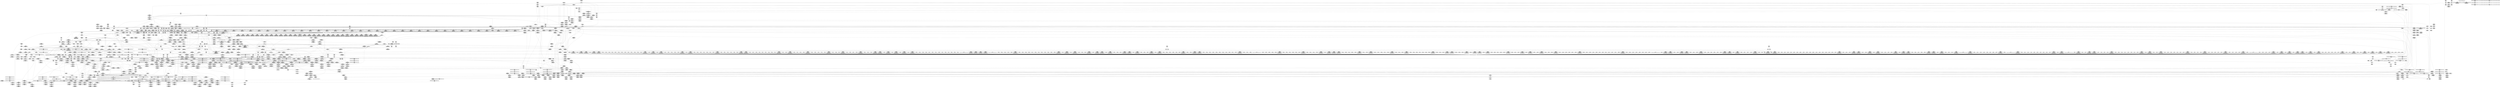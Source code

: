 digraph {
	CE0x4388c50 [shape=record,shape=Mrecord,label="{CE0x4388c50|COLLAPSED:_GCMRE___llvm_gcov_ctr99_internal_global_12_x_i64_zeroinitializer:_elem_0:default:}"]
	CE0x4748cf0 [shape=record,shape=Mrecord,label="{CE0x4748cf0|get_current:_tmp3}"]
	CE0x4693880 [shape=record,shape=Mrecord,label="{CE0x4693880|i64_1|*Constant*}"]
	CE0x47339c0 [shape=record,shape=Mrecord,label="{CE0x47339c0|80:_i64,_:_CRE_1271,1272_}"]
	CE0x46fdbb0 [shape=record,shape=Mrecord,label="{CE0x46fdbb0|apparmor_file_open:_tmp16|security/apparmor/lsm.c,396|*SummSink*}"]
	CE0x46b0c10 [shape=record,shape=Mrecord,label="{CE0x46b0c10|file_inode:_tmp|*SummSink*}"]
	CE0x46fc690 [shape=record,shape=Mrecord,label="{CE0x46fc690|aa_cred_profile:_cred|Function::aa_cred_profile&Arg::cred::|*SummSink*}"]
	CE0x4725e40 [shape=record,shape=Mrecord,label="{CE0x4725e40|80:_i64,_:_CRE_438,439_}"]
	CE0x46fd450 [shape=record,shape=Mrecord,label="{CE0x46fd450|124:_i32,_128:_i64,_144:_i32,_192:_i32,_200:_%struct.aa_dfa*,_:_CRE_0,8_|*MultipleSource*|security/apparmor/lsm.c,395|security/apparmor/lsm.c,396}"]
	CE0x47aa360 [shape=record,shape=Mrecord,label="{CE0x47aa360|aa_map_file_to_perms:_tobool3|security/apparmor/include/file.h,202|*SummSource*}"]
	CE0x46c90e0 [shape=record,shape=Mrecord,label="{CE0x46c90e0|aa_cred_profile:_tmp20|security/apparmor/include/context.h,100}"]
	CE0x4694b80 [shape=record,shape=Mrecord,label="{CE0x4694b80|apparmor_file_open:_tmp7|security/apparmor/lsm.c,382|*SummSink*}"]
	CE0x475e510 [shape=record,shape=Mrecord,label="{CE0x475e510|aa_map_file_to_perms:_or23|security/apparmor/include/file.h,211|*SummSource*}"]
	CE0x4705860 [shape=record,shape=Mrecord,label="{CE0x4705860|apparmor_file_open:_cmp|security/apparmor/lsm.c,396|*SummSink*}"]
	CE0x4787dd0 [shape=record,shape=Mrecord,label="{CE0x4787dd0|aa_cred_profile:_tmp23|security/apparmor/include/context.h,100}"]
	CE0x46aa4b0 [shape=record,shape=Mrecord,label="{CE0x46aa4b0|aa_cred_profile:_tmp11|security/apparmor/include/context.h,100|*SummSink*}"]
	CE0x46c1220 [shape=record,shape=Mrecord,label="{CE0x46c1220|apparmor_file_open:_i_uid|security/apparmor/lsm.c,398|*SummSink*}"]
	CE0x47236f0 [shape=record,shape=Mrecord,label="{CE0x47236f0|80:_i64,_:_CRE_401,402_}"]
	CE0x4757d90 [shape=record,shape=Mrecord,label="{CE0x4757d90|aa_map_file_to_perms:_tmp15|security/apparmor/include/file.h,203|*SummSource*}"]
	CE0x4790560 [shape=record,shape=Mrecord,label="{CE0x4790560|aa_map_file_to_perms:_and|security/apparmor/include/file.h,200|*SummSource*}"]
	CE0x4740040 [shape=record,shape=Mrecord,label="{CE0x4740040|80:_i64,_:_CRE_1668,1669_}"]
	CE0x47b2ad0 [shape=record,shape=Mrecord,label="{CE0x47b2ad0|aa_map_file_to_perms:_and20|security/apparmor/include/file.h,210|*SummSource*}"]
	CE0x4741fc0 [shape=record,shape=Mrecord,label="{CE0x4741fc0|80:_i64,_:_CRE_1736,1752_|*MultipleSource*|security/apparmor/include/apparmor.h,117|*LoadInst*|security/apparmor/include/apparmor.h,117}"]
	CE0x4708b00 [shape=record,shape=Mrecord,label="{CE0x4708b00|aa_cred_profile:_if.end|*SummSource*}"]
	CE0x4719100 [shape=record,shape=Mrecord,label="{CE0x4719100|apparmor_file_open:_allow12|security/apparmor/lsm.c,403|*SummSource*}"]
	CE0x47002b0 [shape=record,shape=Mrecord,label="{CE0x47002b0|124:_i32,_128:_i64,_144:_i32,_192:_i32,_200:_%struct.aa_dfa*,_:_CRE_128,136_|*MultipleSource*|security/apparmor/lsm.c,395|security/apparmor/lsm.c,396}"]
	CE0x46c70c0 [shape=record,shape=Mrecord,label="{CE0x46c70c0|apparmor_file_open:_call5|security/apparmor/lsm.c,395}"]
	CE0x475f210 [shape=record,shape=Mrecord,label="{CE0x475f210|i64*_getelementptr_inbounds_(_19_x_i64_,_19_x_i64_*___llvm_gcov_ctr100,_i64_0,_i64_18)|*Constant*|*SummSink*}"]
	CE0x478bb70 [shape=record,shape=Mrecord,label="{CE0x478bb70|aa_cred_profile:_tmp29|security/apparmor/include/context.h,100|*SummSink*}"]
	CE0x4725f50 [shape=record,shape=Mrecord,label="{CE0x4725f50|80:_i64,_:_CRE_439,440_}"]
	CE0x46fda40 [shape=record,shape=Mrecord,label="{CE0x46fda40|124:_i32,_128:_i64,_144:_i32,_192:_i32,_200:_%struct.aa_dfa*,_:_CRE_16,24_|*MultipleSource*|security/apparmor/lsm.c,395|security/apparmor/lsm.c,396}"]
	CE0x46f3200 [shape=record,shape=Mrecord,label="{CE0x46f3200|80:_i64,_:_CRE_1338,1339_}"]
	CE0x4694760 [shape=record,shape=Mrecord,label="{CE0x4694760|apparmor_file_open:_tmp6|security/apparmor/lsm.c,382|*SummSource*}"]
	CE0x46f4da0 [shape=record,shape=Mrecord,label="{CE0x46f4da0|80:_i64,_:_CRE_1364,1365_}"]
	CE0x4742590 [shape=record,shape=Mrecord,label="{CE0x4742590|80:_i64,_:_CRE_1768,1776_|*MultipleSource*|security/apparmor/include/apparmor.h,117|*LoadInst*|security/apparmor/include/apparmor.h,117}"]
	CE0x46af570 [shape=record,shape=Mrecord,label="{CE0x46af570|apparmor_file_open:_tmp1}"]
	CE0x46d0b60 [shape=record,shape=Mrecord,label="{CE0x46d0b60|i64_5|*Constant*|*SummSink*}"]
	CE0x47b3be0 [shape=record,shape=Mrecord,label="{CE0x47b3be0|i64_15|*Constant*|*SummSink*}"]
	CE0x4732d00 [shape=record,shape=Mrecord,label="{CE0x4732d00|80:_i64,_:_CRE_1259,1260_}"]
	CE0x46c5c60 [shape=record,shape=Mrecord,label="{CE0x46c5c60|apparmor_file_open:_tmp3|security/apparmor/lsm.c,378|*SummSource*}"]
	CE0x46f68c0 [shape=record,shape=Mrecord,label="{CE0x46f68c0|apparmor_file_open:_tmp25|security/apparmor/lsm.c,398|*SummSink*}"]
	CE0x4723150 [shape=record,shape=Mrecord,label="{CE0x4723150|80:_i64,_:_CRE_395,396_}"]
	CE0x470f560 [shape=record,shape=Mrecord,label="{CE0x470f560|aa_cred_profile:_lnot3|security/apparmor/include/context.h,100|*SummSink*}"]
	CE0x46f9050 [shape=record,shape=Mrecord,label="{CE0x46f9050|apparmor_file_open:_allow|security/apparmor/lsm.c,391}"]
	CE0x4723200 [shape=record,shape=Mrecord,label="{CE0x4723200|80:_i64,_:_CRE_396,397_}"]
	CE0x46f4410 [shape=record,shape=Mrecord,label="{CE0x46f4410|80:_i64,_:_CRE_1355,1356_}"]
	CE0x4718140 [shape=record,shape=Mrecord,label="{CE0x4718140|i32_100|*Constant*|*SummSource*}"]
	CE0x46ca850 [shape=record,shape=Mrecord,label="{CE0x46ca850|apparmor_file_open:_bf.load|security/apparmor/lsm.c,390|*SummSource*}"]
	CE0x478a670 [shape=record,shape=Mrecord,label="{CE0x478a670|aa_cred_profile:_tmp27|security/apparmor/include/context.h,100|*SummSource*}"]
	CE0x479b300 [shape=record,shape=Mrecord,label="{CE0x479b300|i64_10|*Constant*|*SummSource*}"]
	CE0x4718a20 [shape=record,shape=Mrecord,label="{CE0x4718a20|i64_12|*Constant*}"]
	CE0x472fe40 [shape=record,shape=Mrecord,label="{CE0x472fe40|80:_i64,_:_CRE_1215,1216_}"]
	CE0x472c340 [shape=record,shape=Mrecord,label="{CE0x472c340|80:_i64,_:_CRE_609,610_}"]
	CE0x475efe0 [shape=record,shape=Mrecord,label="{CE0x475efe0|i64*_getelementptr_inbounds_(_19_x_i64_,_19_x_i64_*___llvm_gcov_ctr100,_i64_0,_i64_18)|*Constant*}"]
	CE0x47764d0 [shape=record,shape=Mrecord,label="{CE0x47764d0|i64*_getelementptr_inbounds_(_19_x_i64_,_19_x_i64_*___llvm_gcov_ctr100,_i64_0,_i64_3)|*Constant*|*SummSink*}"]
	CE0x47acec0 [shape=record,shape=Mrecord,label="{CE0x47acec0|aa_map_file_to_perms:_perms.2|*SummSink*}"]
	CE0x475c460 [shape=record,shape=Mrecord,label="{CE0x475c460|i64_3|*Constant*}"]
	CE0x477add0 [shape=record,shape=Mrecord,label="{CE0x477add0|aa_cred_profile:_tmp8|security/apparmor/include/context.h,100|*SummSource*}"]
	CE0x4756030 [shape=record,shape=Mrecord,label="{CE0x4756030|mediated_filesystem:_and|security/apparmor/include/apparmor.h,117|*SummSource*}"]
	CE0x472f380 [shape=record,shape=Mrecord,label="{CE0x472f380|80:_i64,_:_CRE_896,1208_|*MultipleSource*|security/apparmor/include/apparmor.h,117|*LoadInst*|security/apparmor/include/apparmor.h,117}"]
	CE0x46aa2f0 [shape=record,shape=Mrecord,label="{CE0x46aa2f0|aa_cred_profile:_tmp11|security/apparmor/include/context.h,100|*SummSource*}"]
	CE0x46cebd0 [shape=record,shape=Mrecord,label="{CE0x46cebd0|mediated_filesystem:_inode|Function::mediated_filesystem&Arg::inode::|*SummSink*}"]
	CE0x47a8930 [shape=record,shape=Mrecord,label="{CE0x47a8930|aa_map_file_to_perms:_and7|security/apparmor/include/file.h,205|*SummSource*}"]
	CE0x46d0d60 [shape=record,shape=Mrecord,label="{CE0x46d0d60|apparmor_file_open:_tmp10|security/apparmor/lsm.c,390}"]
	CE0x46d39a0 [shape=record,shape=Mrecord,label="{CE0x46d39a0|apparmor_file_open:_tmp9|security/apparmor/lsm.c,383|*SummSource*}"]
	CE0x46efda0 [shape=record,shape=Mrecord,label="{CE0x46efda0|80:_i64,_:_CRE_64,72_|*MultipleSource*|security/apparmor/include/apparmor.h,117|*LoadInst*|security/apparmor/include/apparmor.h,117}"]
	CE0x4724b20 [shape=record,shape=Mrecord,label="{CE0x4724b20|80:_i64,_:_CRE_420,421_}"]
	CE0x46ce240 [shape=record,shape=Mrecord,label="{CE0x46ce240|_ret_%struct.inode*_%tmp4,_!dbg_!15470|include/linux/fs.h,1916}"]
	CE0x46c97e0 [shape=record,shape=Mrecord,label="{CE0x46c97e0|aa_cred_profile:_tmp21|security/apparmor/include/context.h,100|*SummSource*}"]
	CE0x478b6a0 [shape=record,shape=Mrecord,label="{CE0x478b6a0|i64*_getelementptr_inbounds_(_16_x_i64_,_16_x_i64_*___llvm_gcov_ctr46,_i64_0,_i64_14)|*Constant*|*SummSink*}"]
	CE0x46f25b0 [shape=record,shape=Mrecord,label="{CE0x46f25b0|mediated_filesystem:_bb|*SummSource*}"]
	CE0x46e9f10 [shape=record,shape=Mrecord,label="{CE0x46e9f10|80:_i64,_:_CRE_0,8_|*MultipleSource*|security/apparmor/include/apparmor.h,117|*LoadInst*|security/apparmor/include/apparmor.h,117}"]
	CE0x4787070 [shape=record,shape=Mrecord,label="{CE0x4787070|aa_map_file_to_perms:_tmp26|security/apparmor/include/file.h,206|*SummSink*}"]
	CE0x46ee690 [shape=record,shape=Mrecord,label="{CE0x46ee690|mediated_filesystem:_i_sb|security/apparmor/include/apparmor.h,117|*SummSource*}"]
	CE0x47169d0 [shape=record,shape=Mrecord,label="{CE0x47169d0|aa_path_perm:_flags|Function::aa_path_perm&Arg::flags::}"]
	CE0x474e800 [shape=record,shape=Mrecord,label="{CE0x474e800|aa_cred_profile:_bb|*SummSink*}"]
	CE0x47a9cc0 [shape=record,shape=Mrecord,label="{CE0x47a9cc0|aa_map_file_to_perms:_and2|security/apparmor/include/file.h,202|*SummSink*}"]
	CE0x4798ff0 [shape=record,shape=Mrecord,label="{CE0x4798ff0|aa_map_file_to_perms:_f_mode|security/apparmor/include/file.h,200|*SummSink*}"]
	CE0x47a1e60 [shape=record,shape=Mrecord,label="{CE0x47a1e60|aa_map_file_to_perms:_if.then22}"]
	CE0x46f82f0 [shape=record,shape=Mrecord,label="{CE0x46f82f0|apparmor_file_open:_conv|security/apparmor/lsm.c,403}"]
	CE0x4712c20 [shape=record,shape=Mrecord,label="{CE0x4712c20|GLOBAL:_llvm.expect.i64|*Constant*|*SummSink*}"]
	CE0x47b4b70 [shape=record,shape=Mrecord,label="{CE0x47b4b70|aa_map_file_to_perms:_tmp35|security/apparmor/include/file.h,210}"]
	CE0x46c80d0 [shape=record,shape=Mrecord,label="{CE0x46c80d0|GLOBAL:_get_current|*Constant*|*SummSource*}"]
	CE0x472a580 [shape=record,shape=Mrecord,label="{CE0x472a580|80:_i64,_:_CRE_581,582_}"]
	CE0x472fb70 [shape=record,shape=Mrecord,label="{CE0x472fb70|80:_i64,_:_CRE_1212,1213_}"]
	CE0x4733f10 [shape=record,shape=Mrecord,label="{CE0x4733f10|80:_i64,_:_CRE_1276,1277_}"]
	CE0x47353c0 [shape=record,shape=Mrecord,label="{CE0x47353c0|80:_i64,_:_CRE_1314,1315_}"]
	CE0x47998a0 [shape=record,shape=Mrecord,label="{CE0x47998a0|_call_void_mcount()_#2}"]
	CE0x4778550 [shape=record,shape=Mrecord,label="{CE0x4778550|aa_cred_profile:_tmp10|security/apparmor/include/context.h,100|*SummSink*}"]
	CE0x46c3cb0 [shape=record,shape=Mrecord,label="{CE0x46c3cb0|COLLAPSED:_GCMRE___llvm_gcov_ctr55_internal_global_2_x_i64_zeroinitializer:_elem_0:default:}"]
	CE0x47a2090 [shape=record,shape=Mrecord,label="{CE0x47a2090|aa_map_file_to_perms:_if.then22|*SummSink*}"]
	CE0x4386560 [shape=record,shape=Mrecord,label="{CE0x4386560|apparmor_file_open:_if.then6|*SummSink*}"]
	CE0x47a5e30 [shape=record,shape=Mrecord,label="{CE0x47a5e30|aa_map_file_to_perms:_if.end14}"]
	CE0x471ce60 [shape=record,shape=Mrecord,label="{CE0x471ce60|_call_void_asm_sideeffect_1:_09ud2_0A.pushsection___bug_table,_22a_22_0A2:_09.long_1b_-_2b,_$_0:c_-_2b_0A_09.word_$_1:c_,_0_0A_09.org_2b+$_2:c_0A.popsection_,_i,i,i,_dirflag_,_fpsr_,_flags_(i8*_getelementptr_inbounds_(_36_x_i8_,_36_x_i8_*_.str12,_i32_0,_i32_0),_i32_100,_i64_12)_#2,_!dbg_!15490,_!srcloc_!15493|security/apparmor/include/context.h,100|*SummSource*}"]
	CE0x4753d70 [shape=record,shape=Mrecord,label="{CE0x4753d70|i64_5|*Constant*}"]
	CE0x4741690 [shape=record,shape=Mrecord,label="{CE0x4741690|80:_i64,_:_CRE_1696,1704_|*MultipleSource*|security/apparmor/include/apparmor.h,117|*LoadInst*|security/apparmor/include/apparmor.h,117}"]
	CE0x47a77e0 [shape=record,shape=Mrecord,label="{CE0x47a77e0|aa_map_file_to_perms:_tmp14|security/apparmor/include/file.h,202|*SummSource*}"]
	CE0x4708c10 [shape=record,shape=Mrecord,label="{CE0x4708c10|aa_cred_profile:_if.end|*SummSink*}"]
	CE0x469a8d0 [shape=record,shape=Mrecord,label="{CE0x469a8d0|COLLAPSED:_GCMRE___llvm_gcov_ctr88_internal_global_2_x_i64_zeroinitializer:_elem_0:default:}"]
	CE0x47b3480 [shape=record,shape=Mrecord,label="{CE0x47b3480|aa_map_file_to_perms:_tobool21|security/apparmor/include/file.h,210|*SummSource*}"]
	CE0x47291b0 [shape=record,shape=Mrecord,label="{CE0x47291b0|80:_i64,_:_CRE_562,563_}"]
	CE0x4714870 [shape=record,shape=Mrecord,label="{CE0x4714870|aa_cred_profile:_tmp19|security/apparmor/include/context.h,100}"]
	CE0x472c780 [shape=record,shape=Mrecord,label="{CE0x472c780|80:_i64,_:_CRE_613,614_}"]
	CE0x46ecbb0 [shape=record,shape=Mrecord,label="{CE0x46ecbb0|80:_i64,_:_CRE_208,216_|*MultipleSource*|security/apparmor/include/apparmor.h,117|*LoadInst*|security/apparmor/include/apparmor.h,117}"]
	CE0x471b7d0 [shape=record,shape=Mrecord,label="{CE0x471b7d0|apparmor_file_open:_tmp28|security/apparmor/lsm.c,407}"]
	CE0x46f6e10 [shape=record,shape=Mrecord,label="{CE0x46f6e10|apparmor_file_open:_call9|security/apparmor/lsm.c,401|*SummSink*}"]
	CE0x472e210 [shape=record,shape=Mrecord,label="{CE0x472e210|80:_i64,_:_CRE_664,672_|*MultipleSource*|security/apparmor/include/apparmor.h,117|*LoadInst*|security/apparmor/include/apparmor.h,117}"]
	CE0x47256d0 [shape=record,shape=Mrecord,label="{CE0x47256d0|80:_i64,_:_CRE_431,432_}"]
	CE0x478fc90 [shape=record,shape=Mrecord,label="{CE0x478fc90|aa_map_file_to_perms:_land.lhs.true}"]
	CE0x472daa0 [shape=record,shape=Mrecord,label="{CE0x472daa0|80:_i64,_:_CRE_631,632_}"]
	CE0x47442a0 [shape=record,shape=Mrecord,label="{CE0x47442a0|80:_i64,_:_CRE_1874,1875_}"]
	CE0x474be20 [shape=record,shape=Mrecord,label="{CE0x474be20|aa_map_file_to_perms:_perms.1}"]
	CE0x4693990 [shape=record,shape=Mrecord,label="{CE0x4693990|apparmor_file_open:_tmp1|*SummSink*}"]
	CE0x4797150 [shape=record,shape=Mrecord,label="{CE0x4797150|aa_map_file_to_perms:_tmp19|security/apparmor/include/file.h,205|*SummSink*}"]
	CE0x4723a20 [shape=record,shape=Mrecord,label="{CE0x4723a20|80:_i64,_:_CRE_404,405_}"]
	CE0x468c040 [shape=record,shape=Mrecord,label="{CE0x468c040|apparmor_file_open:_if.end4|*SummSink*}"]
	CE0x478d220 [shape=record,shape=Mrecord,label="{CE0x478d220|i64*_getelementptr_inbounds_(_16_x_i64_,_16_x_i64_*___llvm_gcov_ctr46,_i64_0,_i64_15)|*Constant*}"]
	CE0x47255c0 [shape=record,shape=Mrecord,label="{CE0x47255c0|80:_i64,_:_CRE_430,431_}"]
	CE0x46fee40 [shape=record,shape=Mrecord,label="{CE0x46fee40|124:_i32,_128:_i64,_144:_i32,_192:_i32,_200:_%struct.aa_dfa*,_:_CRE_72,80_|*MultipleSource*|security/apparmor/lsm.c,395|security/apparmor/lsm.c,396}"]
	CE0x47167f0 [shape=record,shape=Mrecord,label="{CE0x47167f0|aa_path_perm:_path|Function::aa_path_perm&Arg::path::|*SummSink*}"]
	CE0x473b490 [shape=record,shape=Mrecord,label="{CE0x473b490|80:_i64,_:_CRE_1375,1376_}"]
	CE0x4719590 [shape=record,shape=Mrecord,label="{CE0x4719590|apparmor_file_open:_error.0|*SummSource*}"]
	CE0x46ea730 [shape=record,shape=Mrecord,label="{CE0x46ea730|i64_6|*Constant*}"]
	CE0x46d23d0 [shape=record,shape=Mrecord,label="{CE0x46d23d0|GLOBAL:___llvm_gcov_ctr99|Global_var:__llvm_gcov_ctr99|*SummSink*}"]
	CE0x4752e10 [shape=record,shape=Mrecord,label="{CE0x4752e10|aa_cred_profile:_tmp8|security/apparmor/include/context.h,100|*SummSink*}"]
	CE0x47253a0 [shape=record,shape=Mrecord,label="{CE0x47253a0|80:_i64,_:_CRE_428,429_}"]
	CE0x46f3970 [shape=record,shape=Mrecord,label="{CE0x46f3970|80:_i64,_:_CRE_1345,1346_}"]
	CE0x4733cf0 [shape=record,shape=Mrecord,label="{CE0x4733cf0|80:_i64,_:_CRE_1274,1275_}"]
	CE0x47914b0 [shape=record,shape=Mrecord,label="{CE0x47914b0|aa_map_file_to_perms:_tobool10|security/apparmor/include/file.h,205|*SummSink*}"]
	CE0x47304a0 [shape=record,shape=Mrecord,label="{CE0x47304a0|80:_i64,_:_CRE_1221,1222_}"]
	CE0x4705cf0 [shape=record,shape=Mrecord,label="{CE0x4705cf0|i64_7|*Constant*|*SummSource*}"]
	CE0x4753f80 [shape=record,shape=Mrecord,label="{CE0x4753f80|aa_cred_profile:_tmp14|security/apparmor/include/context.h,100|*SummSink*}"]
	CE0x47a0d80 [shape=record,shape=Mrecord,label="{CE0x47a0d80|aa_map_file_to_perms:_if.end24}"]
	CE0x470a540 [shape=record,shape=Mrecord,label="{CE0x470a540|GLOBAL:_llvm.expect.i64|*Constant*}"]
	CE0x472d330 [shape=record,shape=Mrecord,label="{CE0x472d330|80:_i64,_:_CRE_624,625_}"]
	CE0x473dd30 [shape=record,shape=Mrecord,label="{CE0x473dd30|80:_i64,_:_CRE_1635,1636_}"]
	CE0x4717160 [shape=record,shape=Mrecord,label="{CE0x4717160|aa_path_perm:_request|Function::aa_path_perm&Arg::request::|*SummSink*}"]
	CE0x4699090 [shape=record,shape=Mrecord,label="{CE0x4699090|apparmor_file_open:_if.end13|*SummSource*}"]
	CE0x4712de0 [shape=record,shape=Mrecord,label="{CE0x4712de0|GLOBAL:_llvm.expect.i64|*Constant*|*SummSource*}"]
	CE0x4731c00 [shape=record,shape=Mrecord,label="{CE0x4731c00|80:_i64,_:_CRE_1243,1244_}"]
	CE0x4757600 [shape=record,shape=Mrecord,label="{CE0x4757600|get_current:_bb|*SummSink*}"]
	CE0x47298c0 [shape=record,shape=Mrecord,label="{CE0x47298c0|80:_i64,_:_CRE_569,570_}"]
	CE0x474bc80 [shape=record,shape=Mrecord,label="{CE0x474bc80|aa_map_file_to_perms:_or5|security/apparmor/include/file.h,203|*SummSink*}"]
	CE0x47354d0 [shape=record,shape=Mrecord,label="{CE0x47354d0|80:_i64,_:_CRE_1315,1316_}"]
	CE0x4776540 [shape=record,shape=Mrecord,label="{CE0x4776540|aa_map_file_to_perms:_tobool|security/apparmor/include/file.h,200}"]
	CE0x4791ad0 [shape=record,shape=Mrecord,label="{CE0x4791ad0|i32_7|*Constant*}"]
	CE0x473e060 [shape=record,shape=Mrecord,label="{CE0x473e060|80:_i64,_:_CRE_1638,1639_}"]
	CE0x4726280 [shape=record,shape=Mrecord,label="{CE0x4726280|80:_i64,_:_CRE_442,443_}"]
	CE0x4718f80 [shape=record,shape=Mrecord,label="{CE0x4718f80|i64*_getelementptr_inbounds_(_12_x_i64_,_12_x_i64_*___llvm_gcov_ctr99,_i64_0,_i64_10)|*Constant*|*SummSink*}"]
	CE0x46cfa60 [shape=record,shape=Mrecord,label="{CE0x46cfa60|apparmor_file_open:_tmp4|security/apparmor/lsm.c,382|*SummSink*}"]
	CE0x4753630 [shape=record,shape=Mrecord,label="{CE0x4753630|aa_cred_profile:_do.body6|*SummSource*}"]
	CE0x475ac00 [shape=record,shape=Mrecord,label="{CE0x475ac00|aa_cred_profile:_lor.rhs|*SummSink*}"]
	CE0x46997e0 [shape=record,shape=Mrecord,label="{CE0x46997e0|_call_void_mcount()_#2|*SummSource*}"]
	CE0x4388be0 [shape=record,shape=Mrecord,label="{CE0x4388be0|i64*_getelementptr_inbounds_(_12_x_i64_,_12_x_i64_*___llvm_gcov_ctr99,_i64_0,_i64_0)|*Constant*|*SummSink*}"]
	CE0x4701150 [shape=record,shape=Mrecord,label="{CE0x4701150|124:_i32,_128:_i64,_144:_i32,_192:_i32,_200:_%struct.aa_dfa*,_:_CRE_192,196_|*MultipleSource*|security/apparmor/lsm.c,395|security/apparmor/lsm.c,396}"]
	CE0x4735c40 [shape=record,shape=Mrecord,label="{CE0x4735c40|80:_i64,_:_CRE_1322,1323_}"]
	CE0x471be10 [shape=record,shape=Mrecord,label="{CE0x471be10|_ret_i32_%retval.0,_!dbg_!15508|security/apparmor/lsm.c,407}"]
	CE0x47247f0 [shape=record,shape=Mrecord,label="{CE0x47247f0|80:_i64,_:_CRE_417,418_}"]
	CE0x46ec9c0 [shape=record,shape=Mrecord,label="{CE0x46ec9c0|80:_i64,_:_CRE_200,204_|*MultipleSource*|security/apparmor/include/apparmor.h,117|*LoadInst*|security/apparmor/include/apparmor.h,117}"]
	CE0x47a6e70 [shape=record,shape=Mrecord,label="{CE0x47a6e70|aa_map_file_to_perms:_bb|*SummSink*}"]
	CE0x4700040 [shape=record,shape=Mrecord,label="{CE0x4700040|124:_i32,_128:_i64,_144:_i32,_192:_i32,_200:_%struct.aa_dfa*,_:_CRE_124,128_|*MultipleSource*|security/apparmor/lsm.c,395|security/apparmor/lsm.c,396}"]
	CE0x46f6090 [shape=record,shape=Mrecord,label="{CE0x46f6090|apparmor_file_open:_mode8|security/apparmor/lsm.c,398}"]
	CE0x471bb50 [shape=record,shape=Mrecord,label="{CE0x471bb50|apparmor_file_open:_tmp28|security/apparmor/lsm.c,407|*SummSink*}"]
	CE0x46eeb00 [shape=record,shape=Mrecord,label="{CE0x46eeb00|i32_10|*Constant*}"]
	CE0x4777cc0 [shape=record,shape=Mrecord,label="{CE0x4777cc0|i64*_getelementptr_inbounds_(_16_x_i64_,_16_x_i64_*___llvm_gcov_ctr46,_i64_0,_i64_4)|*Constant*}"]
	CE0x47b2620 [shape=record,shape=Mrecord,label="{CE0x47b2620|i32_64|*Constant*|*SummSource*}"]
	CE0x468dbb0 [shape=record,shape=Mrecord,label="{CE0x468dbb0|apparmor_file_open:_entry|*SummSource*}"]
	CE0x4797fb0 [shape=record,shape=Mrecord,label="{CE0x4797fb0|aa_map_file_to_perms:_tmp18|security/apparmor/include/file.h,205|*SummSink*}"]
	CE0x47946b0 [shape=record,shape=Mrecord,label="{CE0x47946b0|aa_map_file_to_perms:_f_flags|security/apparmor/include/file.h,197|*SummSource*}"]
	CE0x46eb440 [shape=record,shape=Mrecord,label="{CE0x46eb440|_call_void_mcount()_#2}"]
	CE0x4775580 [shape=record,shape=Mrecord,label="{CE0x4775580|aa_cred_profile:_do.body6}"]
	CE0x47585e0 [shape=record,shape=Mrecord,label="{CE0x47585e0|aa_cred_profile:_security|security/apparmor/include/context.h,99|*SummSource*}"]
	CE0x47b2570 [shape=record,shape=Mrecord,label="{CE0x47b2570|i32_64|*Constant*}"]
	CE0x477ac30 [shape=record,shape=Mrecord,label="{CE0x477ac30|aa_map_file_to_perms:_perms.2|*SummSource*}"]
	CE0x4723c40 [shape=record,shape=Mrecord,label="{CE0x4723c40|80:_i64,_:_CRE_406,407_}"]
	CE0x4734e70 [shape=record,shape=Mrecord,label="{CE0x4734e70|80:_i64,_:_CRE_1309,1310_}"]
	CE0x47a4000 [shape=record,shape=Mrecord,label="{CE0x47a4000|aa_map_file_to_perms:_if.then4}"]
	CE0x474b0d0 [shape=record,shape=Mrecord,label="{CE0x474b0d0|aa_cred_profile:_tmp5|security/apparmor/include/context.h,99}"]
	CE0x4750980 [shape=record,shape=Mrecord,label="{CE0x4750980|aa_map_file_to_perms:_tmp4|security/apparmor/include/file.h,200|*SummSource*}"]
	CE0x4701b70 [shape=record,shape=Mrecord,label="{CE0x4701b70|124:_i32,_128:_i64,_144:_i32,_192:_i32,_200:_%struct.aa_dfa*,_:_CRE_224,232_|*MultipleSource*|security/apparmor/lsm.c,395|security/apparmor/lsm.c,396}"]
	CE0x4703d00 [shape=record,shape=Mrecord,label="{CE0x4703d00|apparmor_file_open:_tmp22|security/apparmor/lsm.c,397|*SummSource*}"]
	CE0x47408c0 [shape=record,shape=Mrecord,label="{CE0x47408c0|80:_i64,_:_CRE_1676,1677_}"]
	CE0x46ef9e0 [shape=record,shape=Mrecord,label="{CE0x46ef9e0|80:_i64,_:_CRE_48,56_|*MultipleSource*|security/apparmor/include/apparmor.h,117|*LoadInst*|security/apparmor/include/apparmor.h,117}"]
	CE0x4703160 [shape=record,shape=Mrecord,label="{CE0x4703160|124:_i32,_128:_i64,_144:_i32,_192:_i32,_200:_%struct.aa_dfa*,_:_CRE_544,592_|*MultipleSource*|security/apparmor/lsm.c,395|security/apparmor/lsm.c,396}"]
	CE0x47885a0 [shape=record,shape=Mrecord,label="{CE0x47885a0|i64*_getelementptr_inbounds_(_16_x_i64_,_16_x_i64_*___llvm_gcov_ctr46,_i64_0,_i64_10)|*Constant*|*SummSource*}"]
	CE0x4743ae0 [shape=record,shape=Mrecord,label="{CE0x4743ae0|80:_i64,_:_CRE_1856,1864_|*MultipleSource*|security/apparmor/include/apparmor.h,117|*LoadInst*|security/apparmor/include/apparmor.h,117}"]
	CE0x474c830 [shape=record,shape=Mrecord,label="{CE0x474c830|128:_i8*,_:_CRE_16,20_|*MultipleSource*|Function::aa_cred_profile&Arg::cred::|Function::apparmor_file_open&Arg::cred::|security/apparmor/include/context.h,99}"]
	CE0x4730060 [shape=record,shape=Mrecord,label="{CE0x4730060|80:_i64,_:_CRE_1217,1218_}"]
	CE0x47a4fb0 [shape=record,shape=Mrecord,label="{CE0x47a4fb0|aa_map_file_to_perms:_if.end6|*SummSink*}"]
	CE0x472a690 [shape=record,shape=Mrecord,label="{CE0x472a690|80:_i64,_:_CRE_582,583_}"]
	CE0x46ae060 [shape=record,shape=Mrecord,label="{CE0x46ae060|GLOBAL:_mediated_filesystem|*Constant*|*SummSource*}"]
	CE0x46aaa10 [shape=record,shape=Mrecord,label="{CE0x46aaa10|file_inode:_tmp1|*SummSink*}"]
	CE0x4384510 [shape=record,shape=Mrecord,label="{CE0x4384510|i32_1|*Constant*}"]
	CE0x46f7260 [shape=record,shape=Mrecord,label="{CE0x46f7260|apparmor_file_open:_tmp13|security/apparmor/lsm.c,390}"]
	CE0x4753e80 [shape=record,shape=Mrecord,label="{CE0x4753e80|aa_cred_profile:_tmp14|security/apparmor/include/context.h,100|*SummSource*}"]
	CE0x46af5e0 [shape=record,shape=Mrecord,label="{CE0x46af5e0|_call_void_mcount()_#2}"]
	CE0x47458b0 [shape=record,shape=Mrecord,label="{CE0x47458b0|80:_i64,_:_CRE_2248,2256_|*MultipleSource*|security/apparmor/include/apparmor.h,117|*LoadInst*|security/apparmor/include/apparmor.h,117}"]
	CE0x473d6d0 [shape=record,shape=Mrecord,label="{CE0x473d6d0|80:_i64,_:_CRE_1629,1630_}"]
	CE0x4727e20 [shape=record,shape=Mrecord,label="{CE0x4727e20|80:_i64,_:_CRE_488,496_|*MultipleSource*|security/apparmor/include/apparmor.h,117|*LoadInst*|security/apparmor/include/apparmor.h,117}"]
	CE0x4715bf0 [shape=record,shape=Mrecord,label="{CE0x4715bf0|aa_path_perm:_op|Function::aa_path_perm&Arg::op::}"]
	CE0x473f9e0 [shape=record,shape=Mrecord,label="{CE0x473f9e0|80:_i64,_:_CRE_1662,1663_}"]
	CE0x475cd70 [shape=record,shape=Mrecord,label="{CE0x475cd70|128:_i8*,_:_CRE_44,48_|*MultipleSource*|Function::aa_cred_profile&Arg::cred::|Function::apparmor_file_open&Arg::cred::|security/apparmor/include/context.h,99}"]
	CE0x4719ce0 [shape=record,shape=Mrecord,label="{CE0x4719ce0|i64*_getelementptr_inbounds_(_12_x_i64_,_12_x_i64_*___llvm_gcov_ctr99,_i64_0,_i64_10)|*Constant*|*SummSource*}"]
	CE0x4779e00 [shape=record,shape=Mrecord,label="{CE0x4779e00|i32_-3|*Constant*|*SummSink*}"]
	CE0x477a650 [shape=record,shape=Mrecord,label="{CE0x477a650|aa_map_file_to_perms:_or13|security/apparmor/include/file.h,206|*SummSource*}"]
	CE0x4732480 [shape=record,shape=Mrecord,label="{CE0x4732480|80:_i64,_:_CRE_1251,1252_}"]
	CE0x4692d40 [shape=record,shape=Mrecord,label="{CE0x4692d40|apparmor_file_open:_tmp2|*LoadInst*|security/apparmor/lsm.c,378}"]
	CE0x47243b0 [shape=record,shape=Mrecord,label="{CE0x47243b0|80:_i64,_:_CRE_413,414_}"]
	CE0x46d3270 [shape=record,shape=Mrecord,label="{CE0x46d3270|apparmor_file_open:_tmp8|security/apparmor/lsm.c,383|*SummSource*}"]
	CE0x46fe1b0 [shape=record,shape=Mrecord,label="{CE0x46fe1b0|124:_i32,_128:_i64,_144:_i32,_192:_i32,_200:_%struct.aa_dfa*,_:_CRE_32,40_|*MultipleSource*|security/apparmor/lsm.c,395|security/apparmor/lsm.c,396}"]
	CE0x47b1880 [shape=record,shape=Mrecord,label="{CE0x47b1880|aa_map_file_to_perms:_or18|security/apparmor/include/file.h,209}"]
	CE0x46cee70 [shape=record,shape=Mrecord,label="{CE0x46cee70|_ret_i1_%lnot,_!dbg_!15473|security/apparmor/include/apparmor.h,117}"]
	CE0x46ff740 [shape=record,shape=Mrecord,label="{CE0x46ff740|124:_i32,_128:_i64,_144:_i32,_192:_i32,_200:_%struct.aa_dfa*,_:_CRE_104,112_|*MultipleSource*|security/apparmor/lsm.c,395|security/apparmor/lsm.c,396}"]
	CE0x474c950 [shape=record,shape=Mrecord,label="{CE0x474c950|128:_i8*,_:_CRE_20,24_|*MultipleSource*|Function::aa_cred_profile&Arg::cred::|Function::apparmor_file_open&Arg::cred::|security/apparmor/include/context.h,99}"]
	CE0x47329d0 [shape=record,shape=Mrecord,label="{CE0x47329d0|80:_i64,_:_CRE_1256,1257_}"]
	CE0x47554f0 [shape=record,shape=Mrecord,label="{CE0x47554f0|aa_cred_profile:_tmp1|*SummSource*}"]
	CE0x47a7050 [shape=record,shape=Mrecord,label="{CE0x47a7050|aa_map_file_to_perms:_if.then17|*SummSource*}"]
	CE0x46cb8a0 [shape=record,shape=Mrecord,label="{CE0x46cb8a0|apparmor_file_open:_in_execve|security/apparmor/lsm.c,390|*SummSink*}"]
	CE0x46ef840 [shape=record,shape=Mrecord,label="{CE0x46ef840|80:_i64,_:_CRE_40,48_|*MultipleSource*|security/apparmor/include/apparmor.h,117|*LoadInst*|security/apparmor/include/apparmor.h,117}"]
	CE0x46ae540 [shape=record,shape=Mrecord,label="{CE0x46ae540|mediated_filesystem:_entry|*SummSource*}"]
	CE0x47483b0 [shape=record,shape=Mrecord,label="{CE0x47483b0|aa_cred_profile:_lnot3|security/apparmor/include/context.h,100|*SummSource*}"]
	CE0x4726b00 [shape=record,shape=Mrecord,label="{CE0x4726b00|80:_i64,_:_CRE_450,451_}"]
	CE0x474ab40 [shape=record,shape=Mrecord,label="{CE0x474ab40|i64*_getelementptr_inbounds_(_19_x_i64_,_19_x_i64_*___llvm_gcov_ctr100,_i64_0,_i64_6)|*Constant*|*SummSink*}"]
	CE0x473b6b0 [shape=record,shape=Mrecord,label="{CE0x473b6b0|80:_i64,_:_CRE_1384,1392_|*MultipleSource*|security/apparmor/include/apparmor.h,117|*LoadInst*|security/apparmor/include/apparmor.h,117}"]
	CE0x47584f0 [shape=record,shape=Mrecord,label="{CE0x47584f0|aa_cred_profile:_security|security/apparmor/include/context.h,99}"]
	CE0x472dff0 [shape=record,shape=Mrecord,label="{CE0x472dff0|80:_i64,_:_CRE_656,664_|*MultipleSource*|security/apparmor/include/apparmor.h,117|*LoadInst*|security/apparmor/include/apparmor.h,117}"]
	CE0x4724d40 [shape=record,shape=Mrecord,label="{CE0x4724d40|80:_i64,_:_CRE_422,423_}"]
	CE0x4758c10 [shape=record,shape=Mrecord,label="{CE0x4758c10|128:_i8*,_:_CRE_128,136_|*MultipleSource*|Function::aa_cred_profile&Arg::cred::|Function::apparmor_file_open&Arg::cred::|security/apparmor/include/context.h,99}"]
	CE0x472a7a0 [shape=record,shape=Mrecord,label="{CE0x472a7a0|80:_i64,_:_CRE_583,584_}"]
	CE0x479e340 [shape=record,shape=Mrecord,label="{CE0x479e340|i32_1024|*Constant*|*SummSink*}"]
	CE0x47934f0 [shape=record,shape=Mrecord,label="{CE0x47934f0|aa_map_file_to_perms:_perms.0|*SummSource*}"]
	CE0x477a810 [shape=record,shape=Mrecord,label="{CE0x477a810|aa_map_file_to_perms:_or13|security/apparmor/include/file.h,206|*SummSink*}"]
	CE0x473e8e0 [shape=record,shape=Mrecord,label="{CE0x473e8e0|80:_i64,_:_CRE_1646,1647_}"]
	CE0x472aad0 [shape=record,shape=Mrecord,label="{CE0x472aad0|80:_i64,_:_CRE_586,587_}"]
	CE0x46faf60 [shape=record,shape=Mrecord,label="{CE0x46faf60|i64*_getelementptr_inbounds_(_2_x_i64_,_2_x_i64_*___llvm_gcov_ctr88,_i64_0,_i64_0)|*Constant*|*SummSink*}"]
	CE0x46f40e0 [shape=record,shape=Mrecord,label="{CE0x46f40e0|80:_i64,_:_CRE_1352,1353_}"]
	CE0x4687bf0 [shape=record,shape=Mrecord,label="{CE0x4687bf0|apparmor_file_open:_if.end|*SummSink*}"]
	CE0x479b0f0 [shape=record,shape=Mrecord,label="{CE0x479b0f0|i64_9|*Constant*|*SummSink*}"]
	CE0x472ddd0 [shape=record,shape=Mrecord,label="{CE0x472ddd0|80:_i64,_:_CRE_648,656_|*MultipleSource*|security/apparmor/include/apparmor.h,117|*LoadInst*|security/apparmor/include/apparmor.h,117}"]
	CE0x4794e30 [shape=record,shape=Mrecord,label="{CE0x4794e30|aa_map_file_to_perms:_and9|security/apparmor/include/file.h,205|*SummSource*}"]
	CE0x47449b0 [shape=record,shape=Mrecord,label="{CE0x47449b0|80:_i64,_:_CRE_1888,1896_|*MultipleSource*|security/apparmor/include/apparmor.h,117|*LoadInst*|security/apparmor/include/apparmor.h,117}"]
	CE0x478b890 [shape=record,shape=Mrecord,label="{CE0x478b890|aa_cred_profile:_tmp29|security/apparmor/include/context.h,100}"]
	CE0x477c820 [shape=record,shape=Mrecord,label="{CE0x477c820|aa_cred_profile:_profile|security/apparmor/include/context.h,100|*SummSink*}"]
	CE0x473af40 [shape=record,shape=Mrecord,label="{CE0x473af40|80:_i64,_:_CRE_1370,1371_}"]
	CE0x4754bd0 [shape=record,shape=Mrecord,label="{CE0x4754bd0|128:_i8*,_:_CRE_28,32_|*MultipleSource*|Function::aa_cred_profile&Arg::cred::|Function::apparmor_file_open&Arg::cred::|security/apparmor/include/context.h,99}"]
	CE0x47421b0 [shape=record,shape=Mrecord,label="{CE0x47421b0|80:_i64,_:_CRE_1752,1760_|*MultipleSource*|security/apparmor/include/apparmor.h,117|*LoadInst*|security/apparmor/include/apparmor.h,117}"]
	CE0x4723d50 [shape=record,shape=Mrecord,label="{CE0x4723d50|80:_i64,_:_CRE_407,408_}"]
	CE0x46acd00 [shape=record,shape=Mrecord,label="{CE0x46acd00|mediated_filesystem:_tmp2}"]
	CE0x4740bf0 [shape=record,shape=Mrecord,label="{CE0x4740bf0|80:_i64,_:_CRE_1679,1680_}"]
	CE0x469a6d0 [shape=record,shape=Mrecord,label="{CE0x469a6d0|i32_1|*Constant*|*SummSink*}"]
	CE0x4755410 [shape=record,shape=Mrecord,label="{CE0x4755410|aa_cred_profile:_tmp2}"]
	CE0x4703850 [shape=record,shape=Mrecord,label="{CE0x4703850|apparmor_file_open:_tmp16|security/apparmor/lsm.c,396|*SummSource*}"]
	CE0x47546e0 [shape=record,shape=Mrecord,label="{CE0x47546e0|aa_cred_profile:_do.end}"]
	CE0x478a020 [shape=record,shape=Mrecord,label="{CE0x478a020|aa_cred_profile:_tmp26|security/apparmor/include/context.h,100|*SummSink*}"]
	CE0x47b4540 [shape=record,shape=Mrecord,label="{CE0x47b4540|aa_map_file_to_perms:_tmp34|security/apparmor/include/file.h,210}"]
	CE0x473ec10 [shape=record,shape=Mrecord,label="{CE0x473ec10|80:_i64,_:_CRE_1649,1650_}"]
	CE0x4386640 [shape=record,shape=Mrecord,label="{CE0x4386640|i64*_getelementptr_inbounds_(_12_x_i64_,_12_x_i64_*___llvm_gcov_ctr99,_i64_0,_i64_0)|*Constant*}"]
	CE0x4702800 [shape=record,shape=Mrecord,label="{CE0x4702800|124:_i32,_128:_i64,_144:_i32,_192:_i32,_200:_%struct.aa_dfa*,_:_CRE_264,268_|*MultipleSource*|security/apparmor/lsm.c,395|security/apparmor/lsm.c,396}"]
	CE0x46ea880 [shape=record,shape=Mrecord,label="{CE0x46ea880|80:_i64,_:_CRE_8,16_|*MultipleSource*|security/apparmor/include/apparmor.h,117|*LoadInst*|security/apparmor/include/apparmor.h,117}"]
	CE0x474e500 [shape=record,shape=Mrecord,label="{CE0x474e500|aa_map_file_to_perms:_tmp5|security/apparmor/include/file.h,200}"]
	CE0x4708610 [shape=record,shape=Mrecord,label="{CE0x4708610|aa_cred_profile:_lnot2|security/apparmor/include/context.h,100}"]
	CE0x474e570 [shape=record,shape=Mrecord,label="{CE0x474e570|aa_map_file_to_perms:_tmp5|security/apparmor/include/file.h,200|*SummSource*}"]
	CE0x478c5f0 [shape=record,shape=Mrecord,label="{CE0x478c5f0|aa_cred_profile:_tmp30|security/apparmor/include/context.h,100}"]
	CE0x469a530 [shape=record,shape=Mrecord,label="{CE0x469a530|24:_%struct.dentry*,_32:_%struct.inode*,_128:_i32,_132:_i32,_456:_i8*,_:_CRE_12,13_}"]
	CE0x47073e0 [shape=record,shape=Mrecord,label="{CE0x47073e0|apparmor_file_open:_tmp20|security/apparmor/lsm.c,396|*SummSink*}"]
	CE0x470ff10 [shape=record,shape=Mrecord,label="{CE0x470ff10|apparmor_file_open:_f_path|security/apparmor/lsm.c,400}"]
	CE0x47a7160 [shape=record,shape=Mrecord,label="{CE0x47a7160|aa_map_file_to_perms:_if.then17|*SummSink*}"]
	CE0x4744ce0 [shape=record,shape=Mrecord,label="{CE0x4744ce0|80:_i64,_:_CRE_1904,1920_|*MultipleSource*|security/apparmor/include/apparmor.h,117|*LoadInst*|security/apparmor/include/apparmor.h,117}"]
	CE0x46f41f0 [shape=record,shape=Mrecord,label="{CE0x46f41f0|80:_i64,_:_CRE_1353,1354_}"]
	CE0x479c1c0 [shape=record,shape=Mrecord,label="{CE0x479c1c0|aa_map_file_to_perms:_tmp21|security/apparmor/include/file.h,205|*SummSource*}"]
	CE0x4707720 [shape=record,shape=Mrecord,label="{CE0x4707720|i64*_getelementptr_inbounds_(_12_x_i64_,_12_x_i64_*___llvm_gcov_ctr99,_i64_0,_i64_9)|*Constant*|*SummSource*}"]
	CE0x4730170 [shape=record,shape=Mrecord,label="{CE0x4730170|80:_i64,_:_CRE_1218,1219_}"]
	CE0x47a4920 [shape=record,shape=Mrecord,label="{CE0x47a4920|aa_map_file_to_perms:_or|security/apparmor/include/file.h,201}"]
	CE0x4701e40 [shape=record,shape=Mrecord,label="{CE0x4701e40|124:_i32,_128:_i64,_144:_i32,_192:_i32,_200:_%struct.aa_dfa*,_:_CRE_232,240_|*MultipleSource*|security/apparmor/lsm.c,395|security/apparmor/lsm.c,396}"]
	CE0x47962d0 [shape=record,shape=Mrecord,label="{CE0x47962d0|aa_map_file_to_perms:_and9|security/apparmor/include/file.h,205}"]
	CE0x47560c0 [shape=record,shape=Mrecord,label="{CE0x47560c0|mediated_filesystem:_and|security/apparmor/include/apparmor.h,117|*SummSink*}"]
	CE0x46adc50 [shape=record,shape=Mrecord,label="{CE0x46adc50|apparmor_file_open:_call1|security/apparmor/lsm.c,382}"]
	CE0x47b0b00 [shape=record,shape=Mrecord,label="{CE0x47b0b00|aa_map_file_to_perms:_tmp32|security/apparmor/include/file.h,209}"]
	CE0x4788ba0 [shape=record,shape=Mrecord,label="{CE0x4788ba0|aa_cred_profile:_tmp24|security/apparmor/include/context.h,100|*SummSource*}"]
	CE0x46c7180 [shape=record,shape=Mrecord,label="{CE0x46c7180|apparmor_file_open:_call5|security/apparmor/lsm.c,395|*SummSource*}"]
	CE0x46c1db0 [shape=record,shape=Mrecord,label="{CE0x46c1db0|apparmor_file_open:_i_uid|security/apparmor/lsm.c,398|*SummSource*}"]
	CE0x4388cc0 [shape=record,shape=Mrecord,label="{CE0x4388cc0|apparmor_file_open:_tmp}"]
	CE0x47407b0 [shape=record,shape=Mrecord,label="{CE0x47407b0|80:_i64,_:_CRE_1675,1676_}"]
	CE0x4730e30 [shape=record,shape=Mrecord,label="{CE0x4730e30|80:_i64,_:_CRE_1230,1231_}"]
	CE0x47515b0 [shape=record,shape=Mrecord,label="{CE0x47515b0|aa_cred_profile:_tmp6|security/apparmor/include/context.h,100|*SummSink*}"]
	CE0x46e9660 [shape=record,shape=Mrecord,label="{CE0x46e9660|i32_10|*Constant*|*SummSink*}"]
	CE0x478f660 [shape=record,shape=Mrecord,label="{CE0x478f660|aa_map_file_to_perms:_if.end19|*SummSource*}"]
	CE0x46fd0a0 [shape=record,shape=Mrecord,label="{CE0x46fd0a0|i32_11|*Constant*}"]
	CE0x4724f60 [shape=record,shape=Mrecord,label="{CE0x4724f60|80:_i64,_:_CRE_424,425_}"]
	CE0x4758e30 [shape=record,shape=Mrecord,label="{CE0x4758e30|128:_i8*,_:_CRE_136,144_|*MultipleSource*|Function::aa_cred_profile&Arg::cred::|Function::apparmor_file_open&Arg::cred::|security/apparmor/include/context.h,99}"]
	CE0x4726060 [shape=record,shape=Mrecord,label="{CE0x4726060|80:_i64,_:_CRE_440,441_}"]
	CE0x46cb7d0 [shape=record,shape=Mrecord,label="{CE0x46cb7d0|apparmor_file_open:_in_execve|security/apparmor/lsm.c,390|*SummSource*}"]
	CE0x472a9c0 [shape=record,shape=Mrecord,label="{CE0x472a9c0|80:_i64,_:_CRE_585,586_}"]
	CE0x4716f10 [shape=record,shape=Mrecord,label="{CE0x4716f10|aa_path_perm:_request|Function::aa_path_perm&Arg::request::}"]
	CE0x474cda0 [shape=record,shape=Mrecord,label="{CE0x474cda0|GLOBAL:___llvm_gcov_ctr100|Global_var:__llvm_gcov_ctr100|*SummSource*}"]
	CE0x47a9b50 [shape=record,shape=Mrecord,label="{CE0x47a9b50|aa_map_file_to_perms:_and2|security/apparmor/include/file.h,202}"]
	CE0x478e1f0 [shape=record,shape=Mrecord,label="{CE0x478e1f0|aa_cred_profile:_tmp33|security/apparmor/include/context.h,101|*SummSource*}"]
	CE0x46aa780 [shape=record,shape=Mrecord,label="{CE0x46aa780|get_current:_tmp1}"]
	CE0x47a16b0 [shape=record,shape=Mrecord,label="{CE0x47a16b0|aa_map_file_to_perms:_and9|security/apparmor/include/file.h,205|*SummSink*}"]
	CE0x475c360 [shape=record,shape=Mrecord,label="{CE0x475c360|%struct.aa_task_cxt*_null|*Constant*|*SummSink*}"]
	CE0x472fac0 [shape=record,shape=Mrecord,label="{CE0x472fac0|80:_i64,_:_CRE_1211,1212_}"]
	CE0x47857c0 [shape=record,shape=Mrecord,label="{CE0x47857c0|aa_map_file_to_perms:_f_mode1|security/apparmor/include/file.h,202|*SummSource*}"]
	CE0x47a9d30 [shape=record,shape=Mrecord,label="{CE0x47a9d30|aa_map_file_to_perms:_and2|security/apparmor/include/file.h,202|*SummSource*}"]
	CE0x47a97b0 [shape=record,shape=Mrecord,label="{CE0x47a97b0|aa_map_file_to_perms:_tmp13|security/apparmor/include/file.h,202|*SummSink*}"]
	CE0x46f6d70 [shape=record,shape=Mrecord,label="{CE0x46f6d70|apparmor_file_open:_tmp25|security/apparmor/lsm.c,398|*SummSource*}"]
	CE0x475b2d0 [shape=record,shape=Mrecord,label="{CE0x475b2d0|%struct.task_struct*_(%struct.task_struct**)*_asm_movq_%gs:$_1:P_,$0_,_r,im,_dirflag_,_fpsr_,_flags_|*SummSink*}"]
	CE0x47b3640 [shape=record,shape=Mrecord,label="{CE0x47b3640|aa_map_file_to_perms:_tobool21|security/apparmor/include/file.h,210|*SummSink*}"]
	CE0x47050e0 [shape=record,shape=Mrecord,label="{CE0x47050e0|apparmor_file_open:_tmp21|security/apparmor/lsm.c,397}"]
	CE0x46ac880 [shape=record,shape=Mrecord,label="{CE0x46ac880|file_inode:_tmp4|*LoadInst*|include/linux/fs.h,1916|*SummSink*}"]
	CE0x4794370 [shape=record,shape=Mrecord,label="{CE0x4794370|i32_6|*Constant*|*SummSink*}"]
	CE0x46ecda0 [shape=record,shape=Mrecord,label="{CE0x46ecda0|80:_i64,_:_CRE_216,224_|*MultipleSource*|security/apparmor/include/apparmor.h,117|*LoadInst*|security/apparmor/include/apparmor.h,117}"]
	CE0x477aa70 [shape=record,shape=Mrecord,label="{CE0x477aa70|aa_map_file_to_perms:_perms.2}"]
	CE0x46ab9f0 [shape=record,shape=Mrecord,label="{CE0x46ab9f0|_call_void_mcount()_#2}"]
	CE0x47a04d0 [shape=record,shape=Mrecord,label="{CE0x47a04d0|aa_map_file_to_perms:_tmp24|security/apparmor/include/file.h,205|*SummSink*}"]
	CE0x4758480 [shape=record,shape=Mrecord,label="{CE0x4758480|128:_i8*,_:_CRE_112,120_|*MultipleSource*|Function::aa_cred_profile&Arg::cred::|Function::apparmor_file_open&Arg::cred::|security/apparmor/include/context.h,99}"]
	CE0x46f3310 [shape=record,shape=Mrecord,label="{CE0x46f3310|80:_i64,_:_CRE_1339,1340_}"]
	CE0x4693420 [shape=record,shape=Mrecord,label="{CE0x4693420|24:_%struct.dentry*,_32:_%struct.inode*,_128:_i32,_132:_i32,_456:_i8*,_:_CRE_14,15_}"]
	CE0x47a3ed0 [shape=record,shape=Mrecord,label="{CE0x47a3ed0|aa_map_file_to_perms:_land.lhs.true|*SummSink*}"]
	CE0x47afaf0 [shape=record,shape=Mrecord,label="{CE0x47afaf0|aa_map_file_to_perms:_tmp30|security/apparmor/include/file.h,208|*SummSource*}"]
	CE0x47162c0 [shape=record,shape=Mrecord,label="{CE0x47162c0|aa_path_perm:_profile|Function::aa_path_perm&Arg::profile::|*SummSink*}"]
	CE0x46ae1a0 [shape=record,shape=Mrecord,label="{CE0x46ae1a0|GLOBAL:_mediated_filesystem|*Constant*|*SummSink*}"]
	CE0x4386170 [shape=record,shape=Mrecord,label="{CE0x4386170|aa_map_file_to_perms:_tmp6|security/apparmor/include/file.h,200|*SummSink*}"]
	CE0x4745c90 [shape=record,shape=Mrecord,label="{CE0x4745c90|80:_i64,_:_CRE_2264,2268_|*MultipleSource*|security/apparmor/include/apparmor.h,117|*LoadInst*|security/apparmor/include/apparmor.h,117}"]
	CE0x4713750 [shape=record,shape=Mrecord,label="{CE0x4713750|aa_map_file_to_perms:_entry|*SummSource*}"]
	CE0x46b0ca0 [shape=record,shape=Mrecord,label="{CE0x46b0ca0|i64*_getelementptr_inbounds_(_2_x_i64_,_2_x_i64_*___llvm_gcov_ctr88,_i64_0,_i64_1)|*Constant*|*SummSink*}"]
	CE0x478fb90 [shape=record,shape=Mrecord,label="{CE0x478fb90|aa_map_file_to_perms:_if.then11|*SummSink*}"]
	CE0x4725a00 [shape=record,shape=Mrecord,label="{CE0x4725a00|80:_i64,_:_CRE_434,435_}"]
	CE0x47b0790 [shape=record,shape=Mrecord,label="{CE0x47b0790|i64*_getelementptr_inbounds_(_19_x_i64_,_19_x_i64_*___llvm_gcov_ctr100,_i64_0,_i64_14)|*Constant*|*SummSink*}"]
	CE0x46f2e90 [shape=record,shape=Mrecord,label="{CE0x46f2e90|i32_2|*Constant*|*SummSource*}"]
	CE0x46ca1d0 [shape=record,shape=Mrecord,label="{CE0x46ca1d0|apparmor_file_open:_call10|security/apparmor/lsm.c,400|*SummSource*}"]
	CE0x4731050 [shape=record,shape=Mrecord,label="{CE0x4731050|80:_i64,_:_CRE_1232,1233_}"]
	CE0x4778700 [shape=record,shape=Mrecord,label="{CE0x4778700|%struct.aa_profile*_null|*Constant*|*SummSink*}"]
	CE0x4741250 [shape=record,shape=Mrecord,label="{CE0x4741250|80:_i64,_:_CRE_1685,1686_}"]
	CE0x46ce9b0 [shape=record,shape=Mrecord,label="{CE0x46ce9b0|mediated_filesystem:_inode|Function::mediated_filesystem&Arg::inode::}"]
	CE0x46d2970 [shape=record,shape=Mrecord,label="{CE0x46d2970|apparmor_file_open:_tmp5|security/apparmor/lsm.c,382}"]
	CE0x479d1f0 [shape=record,shape=Mrecord,label="{CE0x479d1f0|aa_map_file_to_perms:_tmp22|security/apparmor/include/file.h,205}"]
	CE0x46ac7f0 [shape=record,shape=Mrecord,label="{CE0x46ac7f0|file_inode:_tmp4|*LoadInst*|include/linux/fs.h,1916|*SummSource*}"]
	CE0x47aea40 [shape=record,shape=Mrecord,label="{CE0x47aea40|aa_map_file_to_perms:_tmp27|security/apparmor/include/file.h,208|*SummSink*}"]
	CE0x472c670 [shape=record,shape=Mrecord,label="{CE0x472c670|80:_i64,_:_CRE_612,613_}"]
	CE0x46cc960 [shape=record,shape=Mrecord,label="{CE0x46cc960|apparmor_file_open:_bf.cast|security/apparmor/lsm.c,390|*SummSink*}"]
	CE0x4710020 [shape=record,shape=Mrecord,label="{CE0x4710020|apparmor_file_open:_f_path|security/apparmor/lsm.c,400|*SummSource*}"]
	CE0x46f8fe0 [shape=record,shape=Mrecord,label="{CE0x46f8fe0|i16_2053|*Constant*|*SummSource*}"]
	CE0x472c9a0 [shape=record,shape=Mrecord,label="{CE0x472c9a0|80:_i64,_:_CRE_615,616_}"]
	CE0x474f2e0 [shape=record,shape=Mrecord,label="{CE0x474f2e0|128:_i8*,_:_CRE_52,56_|*MultipleSource*|Function::aa_cred_profile&Arg::cred::|Function::apparmor_file_open&Arg::cred::|security/apparmor/include/context.h,99}"]
	CE0x46aea80 [shape=record,shape=Mrecord,label="{CE0x46aea80|file_inode:_tmp}"]
	CE0x46d02d0 [shape=record,shape=Mrecord,label="{CE0x46d02d0|apparmor_file_open:_tobool|security/apparmor/lsm.c,390|*SummSink*}"]
	CE0x4716ca0 [shape=record,shape=Mrecord,label="{CE0x4716ca0|aa_path_perm:_flags|Function::aa_path_perm&Arg::flags::|*SummSink*}"]
	CE0x47315a0 [shape=record,shape=Mrecord,label="{CE0x47315a0|80:_i64,_:_CRE_1237,1238_}"]
	CE0x472c010 [shape=record,shape=Mrecord,label="{CE0x472c010|80:_i64,_:_CRE_606,607_}"]
	CE0x4776280 [shape=record,shape=Mrecord,label="{CE0x4776280|aa_cred_profile:_tmp13}"]
	CE0x478c6d0 [shape=record,shape=Mrecord,label="{CE0x478c6d0|aa_cred_profile:_tmp30|security/apparmor/include/context.h,100|*SummSink*}"]
	CE0x46cda10 [shape=record,shape=Mrecord,label="{CE0x46cda10|GLOBAL:_file_inode|*Constant*|*SummSource*}"]
	CE0x47268e0 [shape=record,shape=Mrecord,label="{CE0x47268e0|80:_i64,_:_CRE_448,449_}"]
	CE0x47b2360 [shape=record,shape=Mrecord,label="{CE0x47b2360|aa_map_file_to_perms:_perms.3|*SummSink*}"]
	CE0x4740150 [shape=record,shape=Mrecord,label="{CE0x4740150|80:_i64,_:_CRE_1669,1670_}"]
	CE0x46f1af0 [shape=record,shape=Mrecord,label="{CE0x46f1af0|mediated_filesystem:_tmp1|*SummSource*}"]
	CE0x46ff9b0 [shape=record,shape=Mrecord,label="{CE0x46ff9b0|124:_i32,_128:_i64,_144:_i32,_192:_i32,_200:_%struct.aa_dfa*,_:_CRE_112,120_|*MultipleSource*|security/apparmor/lsm.c,395|security/apparmor/lsm.c,396}"]
	CE0x47246e0 [shape=record,shape=Mrecord,label="{CE0x47246e0|80:_i64,_:_CRE_416,417_}"]
	CE0x46ab050 [shape=record,shape=Mrecord,label="{CE0x46ab050|file_inode:_tmp2|*SummSink*}"]
	CE0x4742780 [shape=record,shape=Mrecord,label="{CE0x4742780|80:_i64,_:_CRE_1776,1784_|*MultipleSource*|security/apparmor/include/apparmor.h,117|*LoadInst*|security/apparmor/include/apparmor.h,117}"]
	CE0x46eb620 [shape=record,shape=Mrecord,label="{CE0x46eb620|_call_void_mcount()_#2|*SummSink*}"]
	CE0x46eb510 [shape=record,shape=Mrecord,label="{CE0x46eb510|_call_void_mcount()_#2|*SummSource*}"]
	CE0x468c520 [shape=record,shape=Mrecord,label="{CE0x468c520|apparmor_file_open:_if.end4|*SummSource*}"]
	CE0x47269f0 [shape=record,shape=Mrecord,label="{CE0x47269f0|80:_i64,_:_CRE_449,450_}"]
	CE0x4742d50 [shape=record,shape=Mrecord,label="{CE0x4742d50|80:_i64,_:_CRE_1800,1804_|*MultipleSource*|security/apparmor/include/apparmor.h,117|*LoadInst*|security/apparmor/include/apparmor.h,117}"]
	CE0x46937a0 [shape=record,shape=Mrecord,label="{CE0x46937a0|i64_1|*Constant*|*SummSource*}"]
	CE0x426ab90 [shape=record,shape=Mrecord,label="{CE0x426ab90|24:_%struct.dentry*,_32:_%struct.inode*,_128:_i32,_132:_i32,_456:_i8*,_:_CRE_8,9_}"]
	CE0x478ad20 [shape=record,shape=Mrecord,label="{CE0x478ad20|i64*_getelementptr_inbounds_(_16_x_i64_,_16_x_i64_*___llvm_gcov_ctr46,_i64_0,_i64_13)|*Constant*|*SummSource*}"]
	CE0x47a2710 [shape=record,shape=Mrecord,label="{CE0x47a2710|aa_map_file_to_perms:_tobool8|security/apparmor/include/file.h,205|*SummSink*}"]
	CE0x4708a00 [shape=record,shape=Mrecord,label="{CE0x4708a00|aa_cred_profile:_if.end}"]
	CE0x47adfe0 [shape=record,shape=Mrecord,label="{CE0x47adfe0|aa_map_file_to_perms:_tobool16|security/apparmor/include/file.h,208|*SummSource*}"]
	CE0x4775790 [shape=record,shape=Mrecord,label="{CE0x4775790|aa_cred_profile:_tobool1|security/apparmor/include/context.h,100}"]
	CE0x4729f20 [shape=record,shape=Mrecord,label="{CE0x4729f20|80:_i64,_:_CRE_575,576_}"]
	CE0x4753c30 [shape=record,shape=Mrecord,label="{CE0x4753c30|i64_6|*Constant*|*SummSink*}"]
	CE0x47216b0 [shape=record,shape=Mrecord,label="{CE0x47216b0|80:_i64,_:_CRE_304,312_|*MultipleSource*|security/apparmor/include/apparmor.h,117|*LoadInst*|security/apparmor/include/apparmor.h,117}"]
	CE0x4716500 [shape=record,shape=Mrecord,label="{CE0x4716500|aa_path_perm:_path|Function::aa_path_perm&Arg::path::}"]
	CE0x475f280 [shape=record,shape=Mrecord,label="{CE0x475f280|aa_map_file_to_perms:_tmp39|security/apparmor/include/file.h,213|*SummSink*}"]
	CE0x4700ee0 [shape=record,shape=Mrecord,label="{CE0x4700ee0|124:_i32,_128:_i64,_144:_i32,_192:_i32,_200:_%struct.aa_dfa*,_:_CRE_160,188_|*MultipleSource*|security/apparmor/lsm.c,395|security/apparmor/lsm.c,396}"]
	CE0x47173e0 [shape=record,shape=Mrecord,label="{CE0x47173e0|aa_path_perm:_cond|Function::aa_path_perm&Arg::cond::}"]
	CE0x46cd8c0 [shape=record,shape=Mrecord,label="{CE0x46cd8c0|apparmor_file_open:_call|security/apparmor/lsm.c,382|*SummSink*}"]
	CE0x4723910 [shape=record,shape=Mrecord,label="{CE0x4723910|80:_i64,_:_CRE_403,404_}"]
	CE0x47488c0 [shape=record,shape=Mrecord,label="{CE0x47488c0|%struct.aa_task_cxt*_null|*Constant*}"]
	CE0x479ffb0 [shape=record,shape=Mrecord,label="{CE0x479ffb0|aa_map_file_to_perms:_tmp}"]
	CE0x471b840 [shape=record,shape=Mrecord,label="{CE0x471b840|apparmor_file_open:_tmp28|security/apparmor/lsm.c,407|*SummSource*}"]
	CE0x474d900 [shape=record,shape=Mrecord,label="{CE0x474d900|aa_cred_profile:_do.end10|*SummSink*}"]
	CE0x46ed910 [shape=record,shape=Mrecord,label="{CE0x46ed910|i32_8|*Constant*|*SummSource*}"]
	CE0x47a7960 [shape=record,shape=Mrecord,label="{CE0x47a7960|aa_map_file_to_perms:_tmp14|security/apparmor/include/file.h,202|*SummSink*}"]
	CE0x46c8b20 [shape=record,shape=Mrecord,label="{CE0x46c8b20|_ret_%struct.task_struct*_%tmp4,_!dbg_!15471|./arch/x86/include/asm/current.h,14|*SummSink*}"]
	CE0x4705c80 [shape=record,shape=Mrecord,label="{CE0x4705c80|i64_8|*Constant*}"]
	CE0x478b9b0 [shape=record,shape=Mrecord,label="{CE0x478b9b0|aa_cred_profile:_tmp29|security/apparmor/include/context.h,100|*SummSource*}"]
	CE0x47a2550 [shape=record,shape=Mrecord,label="{CE0x47a2550|aa_map_file_to_perms:_tobool8|security/apparmor/include/file.h,205|*SummSource*}"]
	CE0x4724900 [shape=record,shape=Mrecord,label="{CE0x4724900|80:_i64,_:_CRE_418,419_}"]
	CE0x4715290 [shape=record,shape=Mrecord,label="{CE0x4715290|GLOBAL:_aa_path_perm|*Constant*|*SummSink*}"]
	CE0x46ed370 [shape=record,shape=Mrecord,label="{CE0x46ed370|80:_i64,_:_CRE_248,252_|*MultipleSource*|security/apparmor/include/apparmor.h,117|*LoadInst*|security/apparmor/include/apparmor.h,117}"]
	CE0x4796110 [shape=record,shape=Mrecord,label="{CE0x4796110|aa_map_file_to_perms:_tmp20|security/apparmor/include/file.h,205|*SummSource*}"]
	CE0x479b9d0 [shape=record,shape=Mrecord,label="{CE0x479b9d0|aa_map_file_to_perms:_tmp|*SummSink*}"]
	CE0x478f7e0 [shape=record,shape=Mrecord,label="{CE0x478f7e0|aa_map_file_to_perms:_if.end19|*SummSink*}"]
	CE0x474eef0 [shape=record,shape=Mrecord,label="{CE0x474eef0|aa_map_file_to_perms:_and|security/apparmor/include/file.h,200}"]
	CE0x472e5f0 [shape=record,shape=Mrecord,label="{CE0x472e5f0|80:_i64,_:_CRE_680,696_|*MultipleSource*|security/apparmor/include/apparmor.h,117|*LoadInst*|security/apparmor/include/apparmor.h,117}"]
	CE0x47784e0 [shape=record,shape=Mrecord,label="{CE0x47784e0|aa_cred_profile:_tmp10|security/apparmor/include/context.h,100|*SummSource*}"]
	CE0x47b1c00 [shape=record,shape=Mrecord,label="{CE0x47b1c00|aa_map_file_to_perms:_or18|security/apparmor/include/file.h,209|*SummSink*}"]
	CE0x4710890 [shape=record,shape=Mrecord,label="{CE0x4710890|apparmor_file_open:_call9|security/apparmor/lsm.c,401}"]
	CE0x4718b00 [shape=record,shape=Mrecord,label="{CE0x4718b00|i64_12|*Constant*|*SummSink*}"]
	CE0x4699700 [shape=record,shape=Mrecord,label="{CE0x4699700|apparmor_file_open:_cond|security/apparmor/lsm.c, 398|*SummSink*}"]
	CE0x4f85e40 [shape=record,shape=Mrecord,label="{CE0x4f85e40|apparmor_file_open:_if.then6}"]
	CE0x4729320 [shape=record,shape=Mrecord,label="{CE0x4729320|80:_i64,_:_CRE_563,564_}"]
	CE0x46f2480 [shape=record,shape=Mrecord,label="{CE0x46f2480|mediated_filesystem:_bb}"]
	CE0x478dd20 [shape=record,shape=Mrecord,label="{CE0x478dd20|aa_cred_profile:_tmp33|security/apparmor/include/context.h,101|*SummSink*}"]
	CE0x4741140 [shape=record,shape=Mrecord,label="{CE0x4741140|80:_i64,_:_CRE_1684,1685_}"]
	"CONST[source:1(input),value:2(dynamic)][purpose:{object}]"
	CE0x4699240 [shape=record,shape=Mrecord,label="{CE0x4699240|apparmor_file_open:_f_security|security/apparmor/lsm.c,378}"]
	CE0x4702ce0 [shape=record,shape=Mrecord,label="{CE0x4702ce0|124:_i32,_128:_i64,_144:_i32,_192:_i32,_200:_%struct.aa_dfa*,_:_CRE_528,536_|*MultipleSource*|security/apparmor/lsm.c,395|security/apparmor/lsm.c,396}"]
	CE0x4759280 [shape=record,shape=Mrecord,label="{CE0x4759280|_call_void_mcount()_#2|*SummSink*}"]
	CE0x4693090 [shape=record,shape=Mrecord,label="{CE0x4693090|apparmor_file_open:_if.end}"]
	CE0x4752f70 [shape=record,shape=Mrecord,label="{CE0x4752f70|aa_cred_profile:_tmp9|security/apparmor/include/context.h,100}"]
	CE0x474aa80 [shape=record,shape=Mrecord,label="{CE0x474aa80|i64*_getelementptr_inbounds_(_2_x_i64_,_2_x_i64_*___llvm_gcov_ctr112,_i64_0,_i64_1)|*Constant*|*SummSink*}"]
	CE0x478b390 [shape=record,shape=Mrecord,label="{CE0x478b390|aa_cred_profile:_tmp28|security/apparmor/include/context.h,100|*SummSink*}"]
	CE0x4697cd0 [shape=record,shape=Mrecord,label="{CE0x4697cd0|apparmor_file_open:_return|*SummSource*}"]
	CE0x46d18c0 [shape=record,shape=Mrecord,label="{CE0x46d18c0|i64*_getelementptr_inbounds_(_12_x_i64_,_12_x_i64_*___llvm_gcov_ctr99,_i64_0,_i64_11)|*Constant*|*SummSource*}"]
	CE0x46ee350 [shape=record,shape=Mrecord,label="{CE0x46ee350|i32_8|*Constant*|*SummSink*}"]
	CE0x473f7c0 [shape=record,shape=Mrecord,label="{CE0x473f7c0|80:_i64,_:_CRE_1660,1661_}"]
	CE0x4752670 [shape=record,shape=Mrecord,label="{CE0x4752670|GLOBAL:___llvm_gcov_ctr46|Global_var:__llvm_gcov_ctr46}"]
	CE0x471c130 [shape=record,shape=Mrecord,label="{CE0x471c130|apparmor_file_open:_tmp26|security/apparmor/lsm.c,406}"]
	CE0x472d000 [shape=record,shape=Mrecord,label="{CE0x472d000|80:_i64,_:_CRE_621,622_}"]
	CE0x46abba0 [shape=record,shape=Mrecord,label="{CE0x46abba0|_call_void_mcount()_#2|*SummSink*}"]
	CE0x4693e00 [shape=record,shape=Mrecord,label="{CE0x4693e00|apparmor_file_open:_tmp6|security/apparmor/lsm.c,382|*SummSink*}"]
	CE0x46a9240 [shape=record,shape=Mrecord,label="{CE0x46a9240|aa_cred_profile:_do.end8|*SummSource*}"]
	CE0x47277c0 [shape=record,shape=Mrecord,label="{CE0x47277c0|80:_i64,_:_CRE_462,463_}"]
	CE0x473d8f0 [shape=record,shape=Mrecord,label="{CE0x473d8f0|80:_i64,_:_CRE_1631,1632_}"]
	CE0x46ab3d0 [shape=record,shape=Mrecord,label="{CE0x46ab3d0|file_inode:_tmp3}"]
	CE0x47212d0 [shape=record,shape=Mrecord,label="{CE0x47212d0|80:_i64,_:_CRE_288,296_|*MultipleSource*|security/apparmor/include/apparmor.h,117|*LoadInst*|security/apparmor/include/apparmor.h,117}"]
	CE0x4731380 [shape=record,shape=Mrecord,label="{CE0x4731380|80:_i64,_:_CRE_1235,1236_}"]
	CE0x46cf8b0 [shape=record,shape=Mrecord,label="{CE0x46cf8b0|i64_2|*Constant*|*SummSource*}"]
	CE0x472e400 [shape=record,shape=Mrecord,label="{CE0x472e400|80:_i64,_:_CRE_672,680_|*MultipleSource*|security/apparmor/include/apparmor.h,117|*LoadInst*|security/apparmor/include/apparmor.h,117}"]
	CE0x4706110 [shape=record,shape=Mrecord,label="{CE0x4706110|i64_8|*Constant*|*SummSink*}"]
	CE0x4715430 [shape=record,shape=Mrecord,label="{CE0x4715430|aa_path_perm:_entry}"]
	CE0x4687260 [shape=record,shape=Mrecord,label="{CE0x4687260|COLLAPSED:_GCRE_current_task_external_global_%struct.task_struct*:_elem_0::|security/apparmor/lsm.c,390}"]
	CE0x472d220 [shape=record,shape=Mrecord,label="{CE0x472d220|80:_i64,_:_CRE_623,624_}"]
	CE0x46e9410 [shape=record,shape=Mrecord,label="{CE0x46e9410|i32_10|*Constant*|*SummSource*}"]
	CE0x474a590 [shape=record,shape=Mrecord,label="{CE0x474a590|GLOBAL:_current_task|Global_var:current_task}"]
	CE0x473eb00 [shape=record,shape=Mrecord,label="{CE0x473eb00|80:_i64,_:_CRE_1648,1649_}"]
	CE0x4699690 [shape=record,shape=Mrecord,label="{CE0x4699690|apparmor_file_open:_cond|security/apparmor/lsm.c, 398}"]
	CE0x470df60 [shape=record,shape=Mrecord,label="{CE0x470df60|aa_map_file_to_perms:_perms.1|*SummSink*}"]
	CE0x4704720 [shape=record,shape=Mrecord,label="{CE0x4704720|0:_i16,_4:_i32,_8:_i16,_40:_%struct.super_block*,_:_SCMRE_0,4_|*MultipleSource*|security/apparmor/lsm.c, 398|security/apparmor/lsm.c,382|security/apparmor/lsm.c,397|security/apparmor/lsm.c,398|Function::mediated_filesystem&Arg::inode::}"]
	CE0x4775300 [shape=record,shape=Mrecord,label="{CE0x4775300|aa_cred_profile:_lor.end|*SummSink*}"]
	CE0x4383f20 [shape=record,shape=Mrecord,label="{CE0x4383f20|apparmor_file_open:_if.then3|*SummSource*}"]
	CE0x46c7450 [shape=record,shape=Mrecord,label="{CE0x46c7450|GLOBAL:_aa_cred_profile|*Constant*|*SummSink*}"]
	CE0x472f190 [shape=record,shape=Mrecord,label="{CE0x472f190|80:_i64,_:_CRE_880,896_|*MultipleSource*|security/apparmor/include/apparmor.h,117|*LoadInst*|security/apparmor/include/apparmor.h,117}"]
	CE0x475d620 [shape=record,shape=Mrecord,label="{CE0x475d620|i64_-2147483648|*Constant*}"]
	CE0x47aa940 [shape=record,shape=Mrecord,label="{CE0x47aa940|aa_map_file_to_perms:_tmp11|security/apparmor/include/file.h,202|*SummSource*}"]
	CE0x4702320 [shape=record,shape=Mrecord,label="{CE0x4702320|124:_i32,_128:_i64,_144:_i32,_192:_i32,_200:_%struct.aa_dfa*,_:_CRE_248,256_|*MultipleSource*|security/apparmor/lsm.c,395|security/apparmor/lsm.c,396}"]
	CE0x46f9160 [shape=record,shape=Mrecord,label="{CE0x46f9160|apparmor_file_open:_allow|security/apparmor/lsm.c,391|*SummSource*}"]
	CE0x46f1700 [shape=record,shape=Mrecord,label="{CE0x46f1700|aa_cred_profile:_tmp6|security/apparmor/include/context.h,100}"]
	CE0x47ae740 [shape=record,shape=Mrecord,label="{CE0x47ae740|i64_13|*Constant*|*SummSink*}"]
	CE0x4719700 [shape=record,shape=Mrecord,label="{CE0x4719700|apparmor_file_open:_error.0|*SummSink*}"]
	CE0x47a9eb0 [shape=record,shape=Mrecord,label="{CE0x47a9eb0|aa_map_file_to_perms:_tmp13|security/apparmor/include/file.h,202}"]
	CE0x472bdf0 [shape=record,shape=Mrecord,label="{CE0x472bdf0|80:_i64,_:_CRE_604,605_}"]
	CE0x47362a0 [shape=record,shape=Mrecord,label="{CE0x47362a0|80:_i64,_:_CRE_1328,1329_}"]
	CE0x46aab70 [shape=record,shape=Mrecord,label="{CE0x46aab70|i64*_getelementptr_inbounds_(_2_x_i64_,_2_x_i64_*___llvm_gcov_ctr88,_i64_0,_i64_1)|*Constant*}"]
	CE0x47b5f30 [shape=record,shape=Mrecord,label="{CE0x47b5f30|i64*_getelementptr_inbounds_(_19_x_i64_,_19_x_i64_*___llvm_gcov_ctr100,_i64_0,_i64_17)|*Constant*|*SummSink*}"]
	CE0x4728dd0 [shape=record,shape=Mrecord,label="{CE0x4728dd0|80:_i64,_:_CRE_560,561_}"]
	CE0x479ba60 [shape=record,shape=Mrecord,label="{CE0x479ba60|i32_6|*Constant*}"]
	CE0x473e5b0 [shape=record,shape=Mrecord,label="{CE0x473e5b0|80:_i64,_:_CRE_1643,1644_}"]
	CE0x47a2f30 [shape=record,shape=Mrecord,label="{CE0x47a2f30|aa_map_file_to_perms:_if.end}"]
	CE0x4727490 [shape=record,shape=Mrecord,label="{CE0x4727490|80:_i64,_:_CRE_459,460_}"]
	CE0x471c810 [shape=record,shape=Mrecord,label="{CE0x471c810|apparmor_file_open:_tmp27|security/apparmor/lsm.c,406}"]
	CE0x4687b60 [shape=record,shape=Mrecord,label="{CE0x4687b60|apparmor_file_open:_if.end|*SummSource*}"]
	CE0x47ae900 [shape=record,shape=Mrecord,label="{CE0x47ae900|aa_map_file_to_perms:_tmp27|security/apparmor/include/file.h,208}"]
	CE0x46a9a80 [shape=record,shape=Mrecord,label="{CE0x46a9a80|128:_i8*,_:_CRE_56,64_|*MultipleSource*|Function::aa_cred_profile&Arg::cred::|Function::apparmor_file_open&Arg::cred::|security/apparmor/include/context.h,99}"]
	CE0x47092f0 [shape=record,shape=Mrecord,label="{CE0x47092f0|0:_%struct.aa_profile*,_:_CRE_24,32_|*MultipleSource*|security/apparmor/include/context.h,99|*LoadInst*|security/apparmor/include/context.h,99|security/apparmor/include/context.h,100}"]
	CE0x46ad3a0 [shape=record,shape=Mrecord,label="{CE0x46ad3a0|128:_i8*,_:_CRE_88,89_|*MultipleSource*|Function::aa_cred_profile&Arg::cred::|Function::apparmor_file_open&Arg::cred::|security/apparmor/include/context.h,99}"]
	CE0x4779040 [shape=record,shape=Mrecord,label="{CE0x4779040|aa_cred_profile:_tmp10|security/apparmor/include/context.h,100}"]
	CE0x47a6080 [shape=record,shape=Mrecord,label="{CE0x47a6080|aa_map_file_to_perms:_if.end14|*SummSink*}"]
	CE0x472c890 [shape=record,shape=Mrecord,label="{CE0x472c890|80:_i64,_:_CRE_614,615_}"]
	CE0x46c5cd0 [shape=record,shape=Mrecord,label="{CE0x46c5cd0|apparmor_file_open:_tmp3|security/apparmor/lsm.c,378}"]
	CE0x46ca0a0 [shape=record,shape=Mrecord,label="{CE0x46ca0a0|apparmor_file_open:_call10|security/apparmor/lsm.c,400}"]
	CE0x4732590 [shape=record,shape=Mrecord,label="{CE0x4732590|80:_i64,_:_CRE_1252,1253_}"]
	CE0x470f090 [shape=record,shape=Mrecord,label="{CE0x470f090|aa_map_file_to_perms:_tmp23|security/apparmor/include/file.h,205}"]
	CE0x475dde0 [shape=record,shape=Mrecord,label="{CE0x475dde0|i32_16|*Constant*}"]
	CE0x46ec5e0 [shape=record,shape=Mrecord,label="{CE0x46ec5e0|80:_i64,_:_CRE_184,188_|*MultipleSource*|security/apparmor/include/apparmor.h,117|*LoadInst*|security/apparmor/include/apparmor.h,117}"]
	CE0x4724e50 [shape=record,shape=Mrecord,label="{CE0x4724e50|80:_i64,_:_CRE_423,424_}"]
	CE0x472d550 [shape=record,shape=Mrecord,label="{CE0x472d550|80:_i64,_:_CRE_626,627_}"]
	CE0x4759a70 [shape=record,shape=Mrecord,label="{CE0x4759a70|i64*_getelementptr_inbounds_(_2_x_i64_,_2_x_i64_*___llvm_gcov_ctr112,_i64_0,_i64_1)|*Constant*|*SummSource*}"]
	CE0x470bb90 [shape=record,shape=Mrecord,label="{CE0x470bb90|aa_cred_profile:_tobool1|security/apparmor/include/context.h,100|*SummSource*}"]
	CE0x479fde0 [shape=record,shape=Mrecord,label="{CE0x479fde0|i64*_getelementptr_inbounds_(_19_x_i64_,_19_x_i64_*___llvm_gcov_ctr100,_i64_0,_i64_0)|*Constant*|*SummSource*}"]
	CE0x46facb0 [shape=record,shape=Mrecord,label="{CE0x46facb0|_ret_i32_%retval.0,_!dbg_!15508|security/apparmor/lsm.c,407|*SummSource*}"]
	CE0x4733e00 [shape=record,shape=Mrecord,label="{CE0x4733e00|80:_i64,_:_CRE_1275,1276_}"]
	CE0x46f67e0 [shape=record,shape=Mrecord,label="{CE0x46f67e0|apparmor_file_open:_i_mode|security/apparmor/lsm.c,398|*SummSink*}"]
	CE0x46ce6e0 [shape=record,shape=Mrecord,label="{CE0x46ce6e0|_ret_%struct.inode*_%tmp4,_!dbg_!15470|include/linux/fs.h,1916|*SummSink*}"]
	CE0x47235e0 [shape=record,shape=Mrecord,label="{CE0x47235e0|80:_i64,_:_CRE_400,401_}"]
	CE0x4795660 [shape=record,shape=Mrecord,label="{CE0x4795660|i64*_getelementptr_inbounds_(_19_x_i64_,_19_x_i64_*___llvm_gcov_ctr100,_i64_0,_i64_11)|*Constant*}"]
	CE0x4707cf0 [shape=record,shape=Mrecord,label="{CE0x4707cf0|aa_cred_profile:_do.cond|*SummSink*}"]
	CE0x4743700 [shape=record,shape=Mrecord,label="{CE0x4743700|80:_i64,_:_CRE_1840,1848_|*MultipleSource*|security/apparmor/include/apparmor.h,117|*LoadInst*|security/apparmor/include/apparmor.h,117}"]
	CE0x47308e0 [shape=record,shape=Mrecord,label="{CE0x47308e0|80:_i64,_:_CRE_1225,1226_}"]
	CE0x47232b0 [shape=record,shape=Mrecord,label="{CE0x47232b0|80:_i64,_:_CRE_397,398_}"]
	CE0x4735a20 [shape=record,shape=Mrecord,label="{CE0x4735a20|80:_i64,_:_CRE_1320,1321_}"]
	CE0x47ad0d0 [shape=record,shape=Mrecord,label="{CE0x47ad0d0|i32_512|*Constant*}"]
	CE0x475e4a0 [shape=record,shape=Mrecord,label="{CE0x475e4a0|aa_map_file_to_perms:_or23|security/apparmor/include/file.h,211}"]
	CE0x47267d0 [shape=record,shape=Mrecord,label="{CE0x47267d0|80:_i64,_:_CRE_447,448_}"]
	CE0x47595e0 [shape=record,shape=Mrecord,label="{CE0x47595e0|get_current:_tmp3|*SummSink*}"]
	CE0x46ea380 [shape=record,shape=Mrecord,label="{CE0x46ea380|aa_cred_profile:_tobool4|security/apparmor/include/context.h,100|*SummSource*}"]
	CE0x4753710 [shape=record,shape=Mrecord,label="{CE0x4753710|aa_cred_profile:_do.body6|*SummSink*}"]
	CE0x47b21a0 [shape=record,shape=Mrecord,label="{CE0x47b21a0|aa_map_file_to_perms:_perms.3|*SummSource*}"]
	CE0x46fd520 [shape=record,shape=Mrecord,label="{CE0x46fd520|apparmor_file_open:_mode|security/apparmor/lsm.c,396}"]
	CE0x47406a0 [shape=record,shape=Mrecord,label="{CE0x47406a0|80:_i64,_:_CRE_1674,1675_}"]
	CE0x472efa0 [shape=record,shape=Mrecord,label="{CE0x472efa0|80:_i64,_:_CRE_736,880_|*MultipleSource*|security/apparmor/include/apparmor.h,117|*LoadInst*|security/apparmor/include/apparmor.h,117}"]
	CE0x47b0800 [shape=record,shape=Mrecord,label="{CE0x47b0800|aa_map_file_to_perms:_tmp31|security/apparmor/include/file.h,209|*SummSink*}"]
	CE0x469b160 [shape=record,shape=Mrecord,label="{CE0x469b160|aa_cred_profile:_tmp7|security/apparmor/include/context.h,100|*SummSource*}"]
	CE0x46cf030 [shape=record,shape=Mrecord,label="{CE0x46cf030|_ret_i1_%lnot,_!dbg_!15473|security/apparmor/include/apparmor.h,117|*SummSource*}"]
	CE0x4715970 [shape=record,shape=Mrecord,label="{CE0x4715970|i32_15|*Constant*|*SummSource*}"]
	CE0x47a4670 [shape=record,shape=Mrecord,label="{CE0x47a4670|aa_map_file_to_perms:_tmp8|security/apparmor/include/file.h,201}"]
	CE0x46f3b90 [shape=record,shape=Mrecord,label="{CE0x46f3b90|80:_i64,_:_CRE_1347,1348_}"]
	CE0x4384830 [shape=record,shape=Mrecord,label="{CE0x4384830|get_current:_tmp1|*SummSink*}"]
	CE0x474aa10 [shape=record,shape=Mrecord,label="{CE0x474aa10|get_current:_tmp|*SummSink*}"]
	CE0x479ece0 [shape=record,shape=Mrecord,label="{CE0x479ece0|aa_map_file_to_perms:_and15|security/apparmor/include/file.h,208|*SummSink*}"]
	CE0x4791d80 [shape=record,shape=Mrecord,label="{CE0x4791d80|aa_map_file_to_perms:_tmp2|*LoadInst*|security/apparmor/include/file.h,197|*SummSource*}"]
	CE0x471d020 [shape=record,shape=Mrecord,label="{CE0x471d020|_call_void_asm_sideeffect_1:_09ud2_0A.pushsection___bug_table,_22a_22_0A2:_09.long_1b_-_2b,_$_0:c_-_2b_0A_09.word_$_1:c_,_0_0A_09.org_2b+$_2:c_0A.popsection_,_i,i,i,_dirflag_,_fpsr_,_flags_(i8*_getelementptr_inbounds_(_36_x_i8_,_36_x_i8_*_.str12,_i32_0,_i32_0),_i32_100,_i64_12)_#2,_!dbg_!15490,_!srcloc_!15493|security/apparmor/include/context.h,100|*SummSink*}"]
	CE0x473c7a0 [shape=record,shape=Mrecord,label="{CE0x473c7a0|80:_i64,_:_CRE_1616,1617_}"]
	CE0x47989e0 [shape=record,shape=Mrecord,label="{CE0x47989e0|i32_6|*Constant*|*SummSource*}"]
	CE0x46ee410 [shape=record,shape=Mrecord,label="{CE0x46ee410|mediated_filesystem:_i_sb|security/apparmor/include/apparmor.h,117|*SummSink*}"]
	CE0x47b3a60 [shape=record,shape=Mrecord,label="{CE0x47b3a60|i64_15|*Constant*|*SummSource*}"]
	CE0x46d14b0 [shape=record,shape=Mrecord,label="{CE0x46d14b0|i64*_getelementptr_inbounds_(_12_x_i64_,_12_x_i64_*___llvm_gcov_ctr99,_i64_0,_i64_11)|*Constant*|*SummSink*}"]
	CE0x4716150 [shape=record,shape=Mrecord,label="{CE0x4716150|aa_path_perm:_profile|Function::aa_path_perm&Arg::profile::|*SummSource*}"]
	CE0x4775080 [shape=record,shape=Mrecord,label="{CE0x4775080|aa_map_file_to_perms:_tmp10|*LoadInst*|security/apparmor/include/file.h,202}"]
	"CONST[source:0(mediator),value:2(dynamic)][purpose:{object}]"
	CE0x47063e0 [shape=record,shape=Mrecord,label="{CE0x47063e0|apparmor_file_open:_tmp17|security/apparmor/lsm.c,396|*SummSource*}"]
	CE0x4730d20 [shape=record,shape=Mrecord,label="{CE0x4730d20|80:_i64,_:_CRE_1229,1230_}"]
	CE0x4698cb0 [shape=record,shape=Mrecord,label="{CE0x4698cb0|apparmor_file_open:_if.then3|*SummSink*}"]
	CE0x472d660 [shape=record,shape=Mrecord,label="{CE0x472d660|80:_i64,_:_CRE_627,628_}"]
	CE0x46cbb60 [shape=record,shape=Mrecord,label="{CE0x46cbb60|_ret_i32_%perms.4,_!dbg_!15504|security/apparmor/include/file.h,213}"]
	CE0x47a6f50 [shape=record,shape=Mrecord,label="{CE0x47a6f50|aa_map_file_to_perms:_if.then17}"]
	CE0x46d2e40 [shape=record,shape=Mrecord,label="{CE0x46d2e40|i64*_getelementptr_inbounds_(_12_x_i64_,_12_x_i64_*___llvm_gcov_ctr99,_i64_0,_i64_3)|*Constant*|*SummSink*}"]
	CE0x46d2b90 [shape=record,shape=Mrecord,label="{CE0x46d2b90|i64*_getelementptr_inbounds_(_12_x_i64_,_12_x_i64_*___llvm_gcov_ctr99,_i64_0,_i64_3)|*Constant*|*SummSource*}"]
	CE0x46cb3e0 [shape=record,shape=Mrecord,label="{CE0x46cb3e0|i32_46|*Constant*}"]
	CE0x4720ef0 [shape=record,shape=Mrecord,label="{CE0x4720ef0|80:_i64,_:_CRE_272,280_|*MultipleSource*|security/apparmor/include/apparmor.h,117|*LoadInst*|security/apparmor/include/apparmor.h,117}"]
	CE0x474a740 [shape=record,shape=Mrecord,label="{CE0x474a740|%struct.task_struct*_(%struct.task_struct**)*_asm_movq_%gs:$_1:P_,$0_,_r,im,_dirflag_,_fpsr_,_flags_}"]
	CE0x473f050 [shape=record,shape=Mrecord,label="{CE0x473f050|80:_i64,_:_CRE_1653,1654_}"]
	CE0x479dab0 [shape=record,shape=Mrecord,label="{CE0x479dab0|aa_map_file_to_perms:_bb|*SummSource*}"]
	CE0x4701420 [shape=record,shape=Mrecord,label="{CE0x4701420|124:_i32,_128:_i64,_144:_i32,_192:_i32,_200:_%struct.aa_dfa*,_:_CRE_200,208_|*MultipleSource*|security/apparmor/lsm.c,395|security/apparmor/lsm.c,396}"]
	CE0x46cb730 [shape=record,shape=Mrecord,label="{CE0x46cb730|apparmor_file_open:_in_execve|security/apparmor/lsm.c,390}"]
	CE0x46994e0 [shape=record,shape=Mrecord,label="{CE0x46994e0|24:_%struct.dentry*,_32:_%struct.inode*,_128:_i32,_132:_i32,_456:_i8*,_:_CRE_9,10_}"]
	CE0x47ad560 [shape=record,shape=Mrecord,label="{CE0x47ad560|aa_map_file_to_perms:_and15|security/apparmor/include/file.h,208}"]
	CE0x471a4d0 [shape=record,shape=Mrecord,label="{CE0x471a4d0|apparmor_file_open:_retval.0|*SummSource*}"]
	CE0x4716650 [shape=record,shape=Mrecord,label="{CE0x4716650|aa_path_perm:_path|Function::aa_path_perm&Arg::path::|*SummSource*}"]
	CE0x471c430 [shape=record,shape=Mrecord,label="{CE0x471c430|apparmor_file_open:_tmp26|security/apparmor/lsm.c,406|*SummSink*}"]
	CE0x46cd070 [shape=record,shape=Mrecord,label="{CE0x46cd070|apparmor_file_open:_call2|security/apparmor/lsm.c,390|*SummSource*}"]
	CE0x4747980 [shape=record,shape=Mrecord,label="{CE0x4747980|i32_22|*Constant*|*SummSink*}"]
	CE0x47ae970 [shape=record,shape=Mrecord,label="{CE0x47ae970|aa_map_file_to_perms:_tmp27|security/apparmor/include/file.h,208|*SummSource*}"]
	CE0x4697160 [shape=record,shape=Mrecord,label="{CE0x4697160|apparmor_file_open:_f_security|security/apparmor/lsm.c,378|*SummSink*}"]
	CE0x46c99a0 [shape=record,shape=Mrecord,label="{CE0x46c99a0|aa_cred_profile:_tmp21|security/apparmor/include/context.h,100|*SummSink*}"]
	CE0x47305b0 [shape=record,shape=Mrecord,label="{CE0x47305b0|80:_i64,_:_CRE_1222,1223_}"]
	CE0x473ad20 [shape=record,shape=Mrecord,label="{CE0x473ad20|80:_i64,_:_CRE_1368,1369_}"]
	CE0x474b280 [shape=record,shape=Mrecord,label="{CE0x474b280|aa_cred_profile:_tmp4|*LoadInst*|security/apparmor/include/context.h,99}"]
	CE0x46f5870 [shape=record,shape=Mrecord,label="{CE0x46f5870|apparmor_file_open:_tmp24|security/apparmor/lsm.c,398|*SummSource*}"]
	CE0x46eebd0 [shape=record,shape=Mrecord,label="{CE0x46eebd0|mediated_filesystem:_tmp4|*LoadInst*|security/apparmor/include/apparmor.h,117}"]
	CE0x46f9eb0 [shape=record,shape=Mrecord,label="{CE0x46f9eb0|GLOBAL:_aa_cred_profile|*Constant*}"]
	CE0x46fc4d0 [shape=record,shape=Mrecord,label="{CE0x46fc4d0|aa_cred_profile:_cred|Function::aa_cred_profile&Arg::cred::|*SummSource*}"]
	CE0x4786140 [shape=record,shape=Mrecord,label="{CE0x4786140|aa_map_file_to_perms:_or5|security/apparmor/include/file.h,203|*SummSource*}"]
	CE0x47b0370 [shape=record,shape=Mrecord,label="{CE0x47b0370|i64*_getelementptr_inbounds_(_19_x_i64_,_19_x_i64_*___llvm_gcov_ctr100,_i64_0,_i64_14)|*Constant*}"]
	CE0x47959d0 [shape=record,shape=Mrecord,label="{CE0x47959d0|i64*_getelementptr_inbounds_(_19_x_i64_,_19_x_i64_*___llvm_gcov_ctr100,_i64_0,_i64_11)|*Constant*|*SummSource*}"]
	CE0x47b4eb0 [shape=record,shape=Mrecord,label="{CE0x47b4eb0|aa_map_file_to_perms:_tmp35|security/apparmor/include/file.h,210|*SummSink*}"]
	CE0x46d3200 [shape=record,shape=Mrecord,label="{CE0x46d3200|apparmor_file_open:_tmp8|security/apparmor/lsm.c,383}"]
	CE0x4705e20 [shape=record,shape=Mrecord,label="{CE0x4705e20|i64_7|*Constant*|*SummSink*}"]
	CE0x46fa3c0 [shape=record,shape=Mrecord,label="{CE0x46fa3c0|apparmor_file_open:_tmp29|security/apparmor/lsm.c,407}"]
	CE0x47094b0 [shape=record,shape=Mrecord,label="{CE0x47094b0|aa_cred_profile:_tmp12|security/apparmor/include/context.h,100|*SummSource*}"]
	CE0x4712f40 [shape=record,shape=Mrecord,label="{CE0x4712f40|aa_cred_profile:_expval|security/apparmor/include/context.h,100}"]
	CE0x473ccf0 [shape=record,shape=Mrecord,label="{CE0x473ccf0|80:_i64,_:_CRE_1619,1620_}"]
	CE0x473e390 [shape=record,shape=Mrecord,label="{CE0x473e390|80:_i64,_:_CRE_1641,1642_}"]
	CE0x47423a0 [shape=record,shape=Mrecord,label="{CE0x47423a0|80:_i64,_:_CRE_1760,1764_|*MultipleSource*|security/apparmor/include/apparmor.h,117|*LoadInst*|security/apparmor/include/apparmor.h,117}"]
	CE0x46f1980 [shape=record,shape=Mrecord,label="{CE0x46f1980|mediated_filesystem:_tmp|*SummSink*}"]
	CE0x477a200 [shape=record,shape=Mrecord,label="{CE0x477a200|aa_map_file_to_perms:_and12|security/apparmor/include/file.h,206|*SummSink*}"]
	CE0x46c75e0 [shape=record,shape=Mrecord,label="{CE0x46c75e0|GLOBAL:_aa_cred_profile|*Constant*|*SummSource*}"]
	CE0x47351a0 [shape=record,shape=Mrecord,label="{CE0x47351a0|80:_i64,_:_CRE_1312,1313_}"]
	CE0x47438f0 [shape=record,shape=Mrecord,label="{CE0x47438f0|80:_i64,_:_CRE_1848,1856_|*MultipleSource*|security/apparmor/include/apparmor.h,117|*LoadInst*|security/apparmor/include/apparmor.h,117}"]
	CE0x4697e70 [shape=record,shape=Mrecord,label="{CE0x4697e70|apparmor_file_open:_bb|*SummSink*}"]
	CE0x479c8d0 [shape=record,shape=Mrecord,label="{CE0x479c8d0|aa_map_file_to_perms:_tmp|*SummSource*}"]
	CE0x47a5f80 [shape=record,shape=Mrecord,label="{CE0x47a5f80|aa_map_file_to_perms:_if.end14|*SummSource*}"]
	CE0x472cde0 [shape=record,shape=Mrecord,label="{CE0x472cde0|80:_i64,_:_CRE_619,620_}"]
	CE0x4722630 [shape=record,shape=Mrecord,label="{CE0x4722630|80:_i64,_:_CRE_368,372_|*MultipleSource*|security/apparmor/include/apparmor.h,117|*LoadInst*|security/apparmor/include/apparmor.h,117}"]
	CE0x4699350 [shape=record,shape=Mrecord,label="{CE0x4699350|apparmor_file_open:_return|*SummSink*}"]
	CE0x473e9f0 [shape=record,shape=Mrecord,label="{CE0x473e9f0|80:_i64,_:_CRE_1647,1648_}"]
	CE0x47448a0 [shape=record,shape=Mrecord,label="{CE0x47448a0|80:_i64,_:_CRE_1880,1884_|*MultipleSource*|security/apparmor/include/apparmor.h,117|*LoadInst*|security/apparmor/include/apparmor.h,117}"]
	CE0x4734350 [shape=record,shape=Mrecord,label="{CE0x4734350|80:_i64,_:_CRE_1280,1288_|*MultipleSource*|security/apparmor/include/apparmor.h,117|*LoadInst*|security/apparmor/include/apparmor.h,117}"]
	CE0x473e7d0 [shape=record,shape=Mrecord,label="{CE0x473e7d0|80:_i64,_:_CRE_1645,1646_}"]
	CE0x4756840 [shape=record,shape=Mrecord,label="{CE0x4756840|mediated_filesystem:_tobool|security/apparmor/include/apparmor.h,117|*SummSink*}"]
	CE0x47b1090 [shape=record,shape=Mrecord,label="{CE0x47b1090|aa_map_file_to_perms:_tmp32|security/apparmor/include/file.h,209|*SummSource*}"]
	CE0x46968f0 [shape=record,shape=Mrecord,label="{CE0x46968f0|24:_%struct.dentry*,_32:_%struct.inode*,_128:_i32,_132:_i32,_456:_i8*,_:_CRE_16,24_|*MultipleSource*|Function::apparmor_file_open&Arg::file::|security/apparmor/lsm.c,378}"]
	CE0x4799980 [shape=record,shape=Mrecord,label="{CE0x4799980|_call_void_mcount()_#2|*SummSource*}"]
	CE0x46fa130 [shape=record,shape=Mrecord,label="{CE0x46fa130|apparmor_file_open:_tmp14|security/apparmor/lsm.c,391|*SummSource*}"]
	CE0x46f2030 [shape=record,shape=Mrecord,label="{CE0x46f2030|aa_cred_profile:_do.body5|*SummSink*}"]
	CE0x469b270 [shape=record,shape=Mrecord,label="{CE0x469b270|aa_cred_profile:_tmp7|security/apparmor/include/context.h,100|*SummSink*}"]
	CE0x474da30 [shape=record,shape=Mrecord,label="{CE0x474da30|aa_cred_profile:_bb}"]
	CE0x47417a0 [shape=record,shape=Mrecord,label="{CE0x47417a0|80:_i64,_:_CRE_1704,1712_|*MultipleSource*|security/apparmor/include/apparmor.h,117|*LoadInst*|security/apparmor/include/apparmor.h,117}"]
	CE0x473f490 [shape=record,shape=Mrecord,label="{CE0x473f490|80:_i64,_:_CRE_1657,1658_}"]
	CE0x47b2780 [shape=record,shape=Mrecord,label="{CE0x47b2780|i32_64|*Constant*|*SummSink*}"]
	CE0x4722820 [shape=record,shape=Mrecord,label="{CE0x4722820|80:_i64,_:_CRE_376,380_|*MultipleSource*|security/apparmor/include/apparmor.h,117|*LoadInst*|security/apparmor/include/apparmor.h,117}"]
	CE0x47a58e0 [shape=record,shape=Mrecord,label="{CE0x47a58e0|aa_map_file_to_perms:_tmp23|security/apparmor/include/file.h,205|*SummSink*}"]
	CE0x46cfad0 [shape=record,shape=Mrecord,label="{CE0x46cfad0|i64_0|*Constant*}"]
	CE0x4749cd0 [shape=record,shape=Mrecord,label="{CE0x4749cd0|_call_void_mcount()_#2}"]
	CE0x4705150 [shape=record,shape=Mrecord,label="{CE0x4705150|apparmor_file_open:_tmp21|security/apparmor/lsm.c,397|*SummSource*}"]
	CE0x472a8b0 [shape=record,shape=Mrecord,label="{CE0x472a8b0|80:_i64,_:_CRE_584,585_}"]
	CE0x474db00 [shape=record,shape=Mrecord,label="{CE0x474db00|aa_cred_profile:_bb|*SummSource*}"]
	CE0x47245d0 [shape=record,shape=Mrecord,label="{CE0x47245d0|80:_i64,_:_CRE_415,416_}"]
	CE0x473de40 [shape=record,shape=Mrecord,label="{CE0x473de40|80:_i64,_:_CRE_1636,1637_}"]
	"CONST[source:1(input),value:2(dynamic)][purpose:{operation}]"
	CE0x46f5c90 [shape=record,shape=Mrecord,label="{CE0x46f5c90|i32_4|*Constant*|*SummSink*}"]
	CE0x47365d0 [shape=record,shape=Mrecord,label="{CE0x47365d0|80:_i64,_:_CRE_1331,1332_}"]
	CE0x46e9af0 [shape=record,shape=Mrecord,label="{CE0x46e9af0|mediated_filesystem:_s_flags|security/apparmor/include/apparmor.h,117|*SummSink*}"]
	CE0x47b1fe0 [shape=record,shape=Mrecord,label="{CE0x47b1fe0|aa_map_file_to_perms:_perms.3}"]
	CE0x4729bf0 [shape=record,shape=Mrecord,label="{CE0x4729bf0|80:_i64,_:_CRE_572,573_}"]
	CE0x4687780 [shape=record,shape=Mrecord,label="{CE0x4687780|i8_1|*Constant*|*SummSource*}"]
	CE0x473b380 [shape=record,shape=Mrecord,label="{CE0x473b380|80:_i64,_:_CRE_1374,1375_}"]
	CE0x473c3c0 [shape=record,shape=Mrecord,label="{CE0x473c3c0|80:_i64,_:_CRE_1600,1604_|*MultipleSource*|security/apparmor/include/apparmor.h,117|*LoadInst*|security/apparmor/include/apparmor.h,117}"]
	CE0x473d3a0 [shape=record,shape=Mrecord,label="{CE0x473d3a0|80:_i64,_:_CRE_1626,1627_}"]
	CE0x4733140 [shape=record,shape=Mrecord,label="{CE0x4733140|80:_i64,_:_CRE_1263,1264_}"]
	CE0x4775b10 [shape=record,shape=Mrecord,label="{CE0x4775b10|%struct.aa_profile*_null|*Constant*}"]
	CE0x4707c30 [shape=record,shape=Mrecord,label="{CE0x4707c30|i64*_getelementptr_inbounds_(_16_x_i64_,_16_x_i64_*___llvm_gcov_ctr46,_i64_0,_i64_0)|*Constant*|*SummSink*}"]
	CE0x47afcb0 [shape=record,shape=Mrecord,label="{CE0x47afcb0|aa_map_file_to_perms:_tmp30|security/apparmor/include/file.h,208|*SummSink*}"]
	CE0x4694170 [shape=record,shape=Mrecord,label="{CE0x4694170|apparmor_file_open:_tmp7|security/apparmor/lsm.c,382|*SummSource*}"]
	CE0x4756370 [shape=record,shape=Mrecord,label="{CE0x4756370|i64_0|*Constant*}"]
	CE0x478c660 [shape=record,shape=Mrecord,label="{CE0x478c660|aa_cred_profile:_tmp30|security/apparmor/include/context.h,100|*SummSource*}"]
	CE0x4728420 [shape=record,shape=Mrecord,label="{CE0x4728420|80:_i64,_:_CRE_512,528_|*MultipleSource*|security/apparmor/include/apparmor.h,117|*LoadInst*|security/apparmor/include/apparmor.h,117}"]
	CE0x4718a90 [shape=record,shape=Mrecord,label="{CE0x4718a90|i64_12|*Constant*|*SummSource*}"]
	CE0x4722df0 [shape=record,shape=Mrecord,label="{CE0x4722df0|80:_i64,_:_CRE_393,394_}"]
	CE0x4722c00 [shape=record,shape=Mrecord,label="{CE0x4722c00|80:_i64,_:_CRE_392,393_}"]
	CE0x46eb850 [shape=record,shape=Mrecord,label="{CE0x46eb850|80:_i64,_:_CRE_128,132_|*MultipleSource*|security/apparmor/include/apparmor.h,117|*LoadInst*|security/apparmor/include/apparmor.h,117}"]
	CE0x4759520 [shape=record,shape=Mrecord,label="{CE0x4759520|get_current:_tmp3|*SummSource*}"]
	CE0x4777810 [shape=record,shape=Mrecord,label="{CE0x4777810|aa_cred_profile:_tmp|*SummSource*}"]
	CE0x46e9820 [shape=record,shape=Mrecord,label="{CE0x46e9820|mediated_filesystem:_s_flags|security/apparmor/include/apparmor.h,117}"]
	CE0x472cab0 [shape=record,shape=Mrecord,label="{CE0x472cab0|80:_i64,_:_CRE_616,617_}"]
	CE0x47aa110 [shape=record,shape=Mrecord,label="{CE0x47aa110|aa_map_file_to_perms:_tobool3|security/apparmor/include/file.h,202}"]
	CE0x4747c00 [shape=record,shape=Mrecord,label="{CE0x4747c00|aa_map_file_to_perms:_tmp7|security/apparmor/include/file.h,200|*SummSink*}"]
	CE0x4721e70 [shape=record,shape=Mrecord,label="{CE0x4721e70|80:_i64,_:_CRE_336,344_|*MultipleSource*|security/apparmor/include/apparmor.h,117|*LoadInst*|security/apparmor/include/apparmor.h,117}"]
	CE0x47264a0 [shape=record,shape=Mrecord,label="{CE0x47264a0|80:_i64,_:_CRE_444,445_}"]
	CE0x4752a00 [shape=record,shape=Mrecord,label="{CE0x4752a00|aa_map_file_to_perms:_f_mode|security/apparmor/include/file.h,200|*SummSource*}"]
	CE0x475d6f0 [shape=record,shape=Mrecord,label="{CE0x475d6f0|i64_-2147483648|*Constant*|*SummSource*}"]
	CE0x4742970 [shape=record,shape=Mrecord,label="{CE0x4742970|80:_i64,_:_CRE_1784,1792_|*MultipleSource*|security/apparmor/include/apparmor.h,117|*LoadInst*|security/apparmor/include/apparmor.h,117}"]
	CE0x478da10 [shape=record,shape=Mrecord,label="{CE0x478da10|aa_cred_profile:_tmp32|security/apparmor/include/context.h,101|*SummSink*}"]
	CE0x472d990 [shape=record,shape=Mrecord,label="{CE0x472d990|80:_i64,_:_CRE_630,631_}"]
	CE0x4743320 [shape=record,shape=Mrecord,label="{CE0x4743320|80:_i64,_:_CRE_1824,1828_|*MultipleSource*|security/apparmor/include/apparmor.h,117|*LoadInst*|security/apparmor/include/apparmor.h,117}"]
	CE0x473c990 [shape=record,shape=Mrecord,label="{CE0x473c990|80:_i64,_:_CRE_1617,1618_}"]
	CE0x4693810 [shape=record,shape=Mrecord,label="{CE0x4693810|i64_1|*Constant*|*SummSink*}"]
	CE0x4734020 [shape=record,shape=Mrecord,label="{CE0x4734020|80:_i64,_:_CRE_1277,1278_}"]
	CE0x47af930 [shape=record,shape=Mrecord,label="{CE0x47af930|aa_map_file_to_perms:_tmp30|security/apparmor/include/file.h,208}"]
	CE0x473d180 [shape=record,shape=Mrecord,label="{CE0x473d180|80:_i64,_:_CRE_1624,1625_}"]
	CE0x47035e0 [shape=record,shape=Mrecord,label="{CE0x47035e0|apparmor_file_open:_tmp16|security/apparmor/lsm.c,396}"]
	CE0x4751a60 [shape=record,shape=Mrecord,label="{CE0x4751a60|aa_map_file_to_perms:_tmp17|security/apparmor/include/file.h,205|*SummSource*}"]
	CE0x46d1200 [shape=record,shape=Mrecord,label="{CE0x46d1200|apparmor_file_open:_tmp11|security/apparmor/lsm.c,390}"]
	CE0x46991a0 [shape=record,shape=Mrecord,label="{CE0x46991a0|i32_0|*Constant*|*SummSource*}"]
	CE0x478cbd0 [shape=record,shape=Mrecord,label="{CE0x478cbd0|aa_cred_profile:_tmp31|security/apparmor/include/context.h,100}"]
	CE0x473df50 [shape=record,shape=Mrecord,label="{CE0x473df50|80:_i64,_:_CRE_1637,1638_}"]
	CE0x47265b0 [shape=record,shape=Mrecord,label="{CE0x47265b0|80:_i64,_:_CRE_445,446_}"]
	CE0x4718330 [shape=record,shape=Mrecord,label="{CE0x4718330|i64*_getelementptr_inbounds_(_16_x_i64_,_16_x_i64_*___llvm_gcov_ctr46,_i64_0,_i64_9)|*Constant*|*SummSink*}"]
	CE0x46f1a10 [shape=record,shape=Mrecord,label="{CE0x46f1a10|i64*_getelementptr_inbounds_(_2_x_i64_,_2_x_i64_*___llvm_gcov_ctr55,_i64_0,_i64_1)|*Constant*|*SummSink*}"]
	CE0x479bad0 [shape=record,shape=Mrecord,label="{CE0x479bad0|aa_map_file_to_perms:_tmp1}"]
	CE0x46eff80 [shape=record,shape=Mrecord,label="{CE0x46eff80|80:_i64,_:_CRE_72,80_|*MultipleSource*|security/apparmor/include/apparmor.h,117|*LoadInst*|security/apparmor/include/apparmor.h,117}"]
	CE0x46f5600 [shape=record,shape=Mrecord,label="{CE0x46f5600|apparmor_file_open:_tmp23|security/apparmor/lsm.c,398|*SummSink*}"]
	CE0x4727380 [shape=record,shape=Mrecord,label="{CE0x4727380|80:_i64,_:_CRE_458,459_}"]
	CE0x472dbb0 [shape=record,shape=Mrecord,label="{CE0x472dbb0|80:_i64,_:_CRE_632,640_|*MultipleSource*|security/apparmor/include/apparmor.h,117|*LoadInst*|security/apparmor/include/apparmor.h,117}"]
	CE0x4757e70 [shape=record,shape=Mrecord,label="{CE0x4757e70|aa_map_file_to_perms:_tmp16|security/apparmor/include/file.h,203|*SummSink*}"]
	CE0x475ad10 [shape=record,shape=Mrecord,label="{CE0x475ad10|aa_cred_profile:_lor.end}"]
	CE0x474cf20 [shape=record,shape=Mrecord,label="{CE0x474cf20|GLOBAL:___llvm_gcov_ctr100|Global_var:__llvm_gcov_ctr100|*SummSink*}"]
	CE0x470ca70 [shape=record,shape=Mrecord,label="{CE0x470ca70|aa_map_file_to_perms:_tmp18|security/apparmor/include/file.h,205}"]
	CE0x477c7b0 [shape=record,shape=Mrecord,label="{CE0x477c7b0|aa_cred_profile:_profile|security/apparmor/include/context.h,100|*SummSource*}"]
	CE0x47a0810 [shape=record,shape=Mrecord,label="{CE0x47a0810|aa_map_file_to_perms:_tmp25|security/apparmor/include/file.h,206}"]
	CE0x47774c0 [shape=record,shape=Mrecord,label="{CE0x47774c0|i64*_getelementptr_inbounds_(_16_x_i64_,_16_x_i64_*___llvm_gcov_ctr46,_i64_0,_i64_0)|*Constant*}"]
	CE0x46ea200 [shape=record,shape=Mrecord,label="{CE0x46ea200|aa_cred_profile:_tobool4|security/apparmor/include/context.h,100}"]
	CE0x46f0160 [shape=record,shape=Mrecord,label="{CE0x46f0160|80:_i64,_:_CRE_80,88_|*MultipleSource*|security/apparmor/include/apparmor.h,117|*LoadInst*|security/apparmor/include/apparmor.h,117}"]
	CE0x46ef6a0 [shape=record,shape=Mrecord,label="{CE0x46ef6a0|80:_i64,_:_CRE_32,40_|*MultipleSource*|security/apparmor/include/apparmor.h,117|*LoadInst*|security/apparmor/include/apparmor.h,117}"]
	CE0x46cfca0 [shape=record,shape=Mrecord,label="{CE0x46cfca0|apparmor_file_open:_tmp4|security/apparmor/lsm.c,382|*SummSource*}"]
	CE0x4727160 [shape=record,shape=Mrecord,label="{CE0x4727160|80:_i64,_:_CRE_456,457_}"]
	CE0x4743cd0 [shape=record,shape=Mrecord,label="{CE0x4743cd0|80:_i64,_:_CRE_1864,1872_|*MultipleSource*|security/apparmor/include/apparmor.h,117|*LoadInst*|security/apparmor/include/apparmor.h,117}"]
	CE0x46ea500 [shape=record,shape=Mrecord,label="{CE0x46ea500|aa_cred_profile:_tobool4|security/apparmor/include/context.h,100|*SummSink*}"]
	CE0x47a50e0 [shape=record,shape=Mrecord,label="{CE0x47a50e0|aa_map_file_to_perms:_if.then11}"]
	CE0x4716ff0 [shape=record,shape=Mrecord,label="{CE0x4716ff0|aa_path_perm:_request|Function::aa_path_perm&Arg::request::|*SummSource*}"]
	CE0x46c10b0 [shape=record,shape=Mrecord,label="{CE0x46c10b0|i32_2|*Constant*}"]
	CE0x47456c0 [shape=record,shape=Mrecord,label="{CE0x47456c0|80:_i64,_:_CRE_2120,2248_|*MultipleSource*|security/apparmor/include/apparmor.h,117|*LoadInst*|security/apparmor/include/apparmor.h,117}"]
	CE0x4734d10 [shape=record,shape=Mrecord,label="{CE0x4734d10|80:_i64,_:_CRE_1307,1308_}"]
	CE0x4751b30 [shape=record,shape=Mrecord,label="{CE0x4751b30|aa_map_file_to_perms:_tmp17|security/apparmor/include/file.h,205|*SummSink*}"]
	CE0x46a8a80 [shape=record,shape=Mrecord,label="{CE0x46a8a80|128:_i8*,_:_CRE_72,80_|*MultipleSource*|Function::aa_cred_profile&Arg::cred::|Function::apparmor_file_open&Arg::cred::|security/apparmor/include/context.h,99}"]
	CE0x4736190 [shape=record,shape=Mrecord,label="{CE0x4736190|80:_i64,_:_CRE_1327,1328_}"]
	CE0x47586b0 [shape=record,shape=Mrecord,label="{CE0x47586b0|aa_cred_profile:_security|security/apparmor/include/context.h,99|*SummSink*}"]
	CE0x46abfc0 [shape=record,shape=Mrecord,label="{CE0x46abfc0|i32_0|*Constant*}"]
	CE0x47b3250 [shape=record,shape=Mrecord,label="{CE0x47b3250|aa_map_file_to_perms:_tmp37|security/apparmor/include/file.h,211|*SummSource*}"]
	CE0x4727050 [shape=record,shape=Mrecord,label="{CE0x4727050|80:_i64,_:_CRE_455,456_}"]
	CE0x4717b50 [shape=record,shape=Mrecord,label="{CE0x4717b50|_ret_i32_%call17,_!dbg_!15526|security/apparmor/file.c,307|*SummSink*}"]
	CE0x4694060 [shape=record,shape=Mrecord,label="{CE0x4694060|apparmor_file_open:_tmp7|security/apparmor/lsm.c,382}"]
	CE0x4723e60 [shape=record,shape=Mrecord,label="{CE0x4723e60|80:_i64,_:_CRE_408,409_}"]
	CE0x46f5e30 [shape=record,shape=Mrecord,label="{CE0x46f5e30|apparmor_file_open:_mode8|security/apparmor/lsm.c,398|*SummSink*}"]
	CE0x47309f0 [shape=record,shape=Mrecord,label="{CE0x47309f0|80:_i64,_:_CRE_1226,1227_}"]
	CE0x4713a20 [shape=record,shape=Mrecord,label="{CE0x4713a20|aa_map_file_to_perms:_file|Function::aa_map_file_to_perms&Arg::file::}"]
	CE0x4735e60 [shape=record,shape=Mrecord,label="{CE0x4735e60|80:_i64,_:_CRE_1324,1325_}"]
	CE0x4710780 [shape=record,shape=Mrecord,label="{CE0x4710780|GLOBAL:_aa_map_file_to_perms|*Constant*}"]
	CE0x47a1720 [shape=record,shape=Mrecord,label="{CE0x47a1720|aa_map_file_to_perms:_tobool8|security/apparmor/include/file.h,205}"]
	CE0x4740ae0 [shape=record,shape=Mrecord,label="{CE0x4740ae0|80:_i64,_:_CRE_1678,1679_}"]
	CE0x4754ee0 [shape=record,shape=Mrecord,label="{CE0x4754ee0|128:_i8*,_:_CRE_36,40_|*MultipleSource*|Function::aa_cred_profile&Arg::cred::|Function::apparmor_file_open&Arg::cred::|security/apparmor/include/context.h,99}"]
	CE0x47aa4e0 [shape=record,shape=Mrecord,label="{CE0x47aa4e0|aa_map_file_to_perms:_tobool3|security/apparmor/include/file.h,202|*SummSink*}"]
	CE0x4698fc0 [shape=record,shape=Mrecord,label="{CE0x4698fc0|apparmor_file_open:_if.end13}"]
	CE0x46c7a00 [shape=record,shape=Mrecord,label="{CE0x46c7a00|aa_cred_profile:_entry|*SummSink*}"]
	CE0x470d730 [shape=record,shape=Mrecord,label="{CE0x470d730|i64*_getelementptr_inbounds_(_16_x_i64_,_16_x_i64_*___llvm_gcov_ctr46,_i64_0,_i64_7)|*Constant*}"]
	CE0x4732f20 [shape=record,shape=Mrecord,label="{CE0x4732f20|80:_i64,_:_CRE_1261,1262_}"]
	CE0x4725290 [shape=record,shape=Mrecord,label="{CE0x4725290|80:_i64,_:_CRE_427,428_}"]
	CE0x47ae1a0 [shape=record,shape=Mrecord,label="{CE0x47ae1a0|aa_map_file_to_perms:_tobool16|security/apparmor/include/file.h,208|*SummSink*}"]
	CE0x4704080 [shape=record,shape=Mrecord,label="{CE0x4704080|apparmor_file_open:_call7|security/apparmor/lsm.c,397}"]
	CE0x4756a10 [shape=record,shape=Mrecord,label="{CE0x4756a10|i1_true|*Constant*}"]
	CE0x473b270 [shape=record,shape=Mrecord,label="{CE0x473b270|80:_i64,_:_CRE_1373,1374_}"]
	CE0x473f8d0 [shape=record,shape=Mrecord,label="{CE0x473f8d0|80:_i64,_:_CRE_1661,1662_}"]
	CE0x4759340 [shape=record,shape=Mrecord,label="{CE0x4759340|get_current:_tmp4|./arch/x86/include/asm/current.h,14}"]
	CE0x472b130 [shape=record,shape=Mrecord,label="{CE0x472b130|80:_i64,_:_CRE_592,593_}"]
	CE0x46f8a20 [shape=record,shape=Mrecord,label="{CE0x46f8a20|0:_i16,_:_CME_0,1_}"]
	CE0x47306c0 [shape=record,shape=Mrecord,label="{CE0x47306c0|80:_i64,_:_CRE_1223,1224_}"]
	CE0x46f78b0 [shape=record,shape=Mrecord,label="{CE0x46f78b0|i64*_getelementptr_inbounds_(_12_x_i64_,_12_x_i64_*___llvm_gcov_ctr99,_i64_0,_i64_6)|*Constant*|*SummSource*}"]
	CE0x46c3c40 [shape=record,shape=Mrecord,label="{CE0x46c3c40|mediated_filesystem:_tmp}"]
	CE0x46fcd70 [shape=record,shape=Mrecord,label="{CE0x46fcd70|_ret_%struct.aa_profile*_%tmp34,_!dbg_!15510|security/apparmor/include/context.h,101|*SummSink*}"]
	CE0x46f0340 [shape=record,shape=Mrecord,label="{CE0x46f0340|80:_i64,_:_CRE_88,96_|*MultipleSource*|security/apparmor/include/apparmor.h,117|*LoadInst*|security/apparmor/include/apparmor.h,117}"]
	CE0x4756ee0 [shape=record,shape=Mrecord,label="{CE0x4756ee0|mediated_filesystem:_lnot|security/apparmor/include/apparmor.h,117}"]
	CE0x4732ae0 [shape=record,shape=Mrecord,label="{CE0x4732ae0|80:_i64,_:_CRE_1257,1258_}"]
	CE0x46eed50 [shape=record,shape=Mrecord,label="{CE0x46eed50|mediated_filesystem:_tmp4|*LoadInst*|security/apparmor/include/apparmor.h,117|*SummSource*}"]
	CE0x477c630 [shape=record,shape=Mrecord,label="{CE0x477c630|aa_cred_profile:_profile|security/apparmor/include/context.h,100}"]
	CE0x478ccf0 [shape=record,shape=Mrecord,label="{CE0x478ccf0|aa_cred_profile:_tmp31|security/apparmor/include/context.h,100|*SummSource*}"]
	CE0x47af3d0 [shape=record,shape=Mrecord,label="{CE0x47af3d0|aa_map_file_to_perms:_tmp29|security/apparmor/include/file.h,208}"]
	CE0x4798260 [shape=record,shape=Mrecord,label="{CE0x4798260|aa_map_file_to_perms:_tmp19|security/apparmor/include/file.h,205}"]
	CE0x46f9740 [shape=record,shape=Mrecord,label="{CE0x46f9740|0:_i16,_:_CME_1,2_}"]
	CE0x47878d0 [shape=record,shape=Mrecord,label="{CE0x47878d0|aa_cred_profile:_tmp22|security/apparmor/include/context.h,100}"]
	"CONST[source:2(external),value:0(static)][purpose:{operation}]"
	CE0x4790a90 [shape=record,shape=Mrecord,label="{CE0x4790a90|aa_map_file_to_perms:_or|security/apparmor/include/file.h,201|*SummSink*}"]
	CE0x4751870 [shape=record,shape=Mrecord,label="{CE0x4751870|aa_cred_profile:_tmp7|security/apparmor/include/context.h,100}"]
	CE0x46ed180 [shape=record,shape=Mrecord,label="{CE0x46ed180|80:_i64,_:_CRE_240,248_|*MultipleSource*|security/apparmor/include/apparmor.h,117|*LoadInst*|security/apparmor/include/apparmor.h,117}"]
	CE0x46cb5b0 [shape=record,shape=Mrecord,label="{CE0x46cb5b0|i32_46|*Constant*|*SummSink*}"]
	CE0x46cbec0 [shape=record,shape=Mrecord,label="{CE0x46cbec0|_ret_i32_%perms.4,_!dbg_!15504|security/apparmor/include/file.h,213|*SummSink*}"]
	CE0x46f89b0 [shape=record,shape=Mrecord,label="{CE0x46f89b0|apparmor_file_open:_tmp15|security/apparmor/lsm.c,391|*SummSink*}"]
	CE0x4775fd0 [shape=record,shape=Mrecord,label="{CE0x4775fd0|aa_cred_profile:_lnot|security/apparmor/include/context.h,100|*SummSink*}"]
	CE0x47296a0 [shape=record,shape=Mrecord,label="{CE0x47296a0|80:_i64,_:_CRE_567,568_}"]
	CE0x479e1e0 [shape=record,shape=Mrecord,label="{CE0x479e1e0|i32_1024|*Constant*|*SummSource*}"]
	CE0x46ed750 [shape=record,shape=Mrecord,label="{CE0x46ed750|80:_i64,_:_CRE_264,268_|*MultipleSource*|security/apparmor/include/apparmor.h,117|*LoadInst*|security/apparmor/include/apparmor.h,117}"]
	CE0x4740480 [shape=record,shape=Mrecord,label="{CE0x4740480|80:_i64,_:_CRE_1672,1673_}"]
	CE0x46d2700 [shape=record,shape=Mrecord,label="{CE0x46d2700|i64_0|*Constant*|*SummSink*}"]
	CE0x4386340 [shape=record,shape=Mrecord,label="{CE0x4386340|aa_map_file_to_perms:_tmp7|security/apparmor/include/file.h,200}"]
	CE0x472f950 [shape=record,shape=Mrecord,label="{CE0x472f950|80:_i64,_:_CRE_1210,1211_}"]
	CE0x4731490 [shape=record,shape=Mrecord,label="{CE0x4731490|80:_i64,_:_CRE_1236,1237_}"]
	CE0x479a850 [shape=record,shape=Mrecord,label="{CE0x479a850|aa_map_file_to_perms:_tmp1|*SummSource*}"]
	CE0x4740f20 [shape=record,shape=Mrecord,label="{CE0x4740f20|80:_i64,_:_CRE_1682,1683_}"]
	CE0x4774b60 [shape=record,shape=Mrecord,label="{CE0x4774b60|0:_%struct.aa_profile*,_:_CRE_8,16_|*MultipleSource*|security/apparmor/include/context.h,99|*LoadInst*|security/apparmor/include/context.h,99|security/apparmor/include/context.h,100}"]
	CE0x4704010 [shape=record,shape=Mrecord,label="{CE0x4704010|apparmor_file_open:_uid|security/apparmor/lsm.c,398|*SummSink*}"]
	CE0x469ac70 [shape=record,shape=Mrecord,label="{CE0x469ac70|file_inode:_tmp2}"]
	CE0x4748a00 [shape=record,shape=Mrecord,label="{CE0x4748a00|aa_cred_profile:_tmp5|security/apparmor/include/context.h,99|*SummSink*}"]
	CE0x46f4740 [shape=record,shape=Mrecord,label="{CE0x46f4740|80:_i64,_:_CRE_1358,1359_}"]
	CE0x4717530 [shape=record,shape=Mrecord,label="{CE0x4717530|aa_path_perm:_cond|Function::aa_path_perm&Arg::cond::|*SummSource*}"]
	CE0x472dcc0 [shape=record,shape=Mrecord,label="{CE0x472dcc0|80:_i64,_:_CRE_640,648_|*MultipleSource*|security/apparmor/include/apparmor.h,117|*LoadInst*|security/apparmor/include/apparmor.h,117}"]
	CE0x473ce50 [shape=record,shape=Mrecord,label="{CE0x473ce50|80:_i64,_:_CRE_1621,1622_}"]
	CE0x4722440 [shape=record,shape=Mrecord,label="{CE0x4722440|80:_i64,_:_CRE_360,368_|*MultipleSource*|security/apparmor/include/apparmor.h,117|*LoadInst*|security/apparmor/include/apparmor.h,117}"]
	CE0x4756680 [shape=record,shape=Mrecord,label="{CE0x4756680|mediated_filesystem:_tobool|security/apparmor/include/apparmor.h,117|*SummSource*}"]
	CE0x4753de0 [shape=record,shape=Mrecord,label="{CE0x4753de0|aa_cred_profile:_tmp14|security/apparmor/include/context.h,100}"]
	CE0x472bf00 [shape=record,shape=Mrecord,label="{CE0x472bf00|80:_i64,_:_CRE_605,606_}"]
	CE0x475ebc0 [shape=record,shape=Mrecord,label="{CE0x475ebc0|aa_map_file_to_perms:_perms.4|*SummSink*}"]
	CE0x4733030 [shape=record,shape=Mrecord,label="{CE0x4733030|80:_i64,_:_CRE_1262,1263_}"]
	CE0x46fbbb0 [shape=record,shape=Mrecord,label="{CE0x46fbbb0|file_inode:_tmp1}"]
	CE0x472fd30 [shape=record,shape=Mrecord,label="{CE0x472fd30|80:_i64,_:_CRE_1214,1215_}"]
	CE0x4687890 [shape=record,shape=Mrecord,label="{CE0x4687890|i8_1|*Constant*|*SummSink*}"]
	CE0x4794400 [shape=record,shape=Mrecord,label="{CE0x4794400|aa_map_file_to_perms:_f_flags|security/apparmor/include/file.h,197|*SummSink*}"]
	CE0x43659f0 [shape=record,shape=Mrecord,label="{CE0x43659f0|i32_14|*Constant*|*SummSource*}"]
	CE0x4724080 [shape=record,shape=Mrecord,label="{CE0x4724080|80:_i64,_:_CRE_410,411_}"]
	CE0x46f13f0 [shape=record,shape=Mrecord,label="{CE0x46f13f0|i64*_getelementptr_inbounds_(_2_x_i64_,_2_x_i64_*___llvm_gcov_ctr55,_i64_0,_i64_1)|*Constant*}"]
	CE0x470abd0 [shape=record,shape=Mrecord,label="{CE0x470abd0|aa_cred_profile:_tmp9|security/apparmor/include/context.h,100|*SummSink*}"]
	CE0x478a330 [shape=record,shape=Mrecord,label="{CE0x478a330|i64*_getelementptr_inbounds_(_16_x_i64_,_16_x_i64_*___llvm_gcov_ctr46,_i64_0,_i64_13)|*Constant*|*SummSink*}"]
	CE0x47069c0 [shape=record,shape=Mrecord,label="{CE0x47069c0|apparmor_file_open:_tmp18|security/apparmor/lsm.c,396|*SummSink*}"]
	CE0x47101c0 [shape=record,shape=Mrecord,label="{CE0x47101c0|apparmor_file_open:_f_path|security/apparmor/lsm.c,400|*SummSink*}"]
	CE0x478f4e0 [shape=record,shape=Mrecord,label="{CE0x478f4e0|aa_map_file_to_perms:_if.end19}"]
	CE0x4715560 [shape=record,shape=Mrecord,label="{CE0x4715560|aa_path_perm:_entry|*SummSource*}"]
	CE0x473fc00 [shape=record,shape=Mrecord,label="{CE0x473fc00|80:_i64,_:_CRE_1664,1665_}"]
	CE0x46cd790 [shape=record,shape=Mrecord,label="{CE0x46cd790|apparmor_file_open:_call|security/apparmor/lsm.c,382|*SummSource*}"]
	CE0x4727270 [shape=record,shape=Mrecord,label="{CE0x4727270|80:_i64,_:_CRE_457,458_}"]
	CE0x4731f30 [shape=record,shape=Mrecord,label="{CE0x4731f30|80:_i64,_:_CRE_1246,1247_}"]
	CE0x473c1d0 [shape=record,shape=Mrecord,label="{CE0x473c1d0|80:_i64,_:_CRE_1596,1600_|*MultipleSource*|security/apparmor/include/apparmor.h,117|*LoadInst*|security/apparmor/include/apparmor.h,117}"]
	CE0x426ac90 [shape=record,shape=Mrecord,label="{CE0x426ac90|i32_14|*Constant*}"]
	CE0x4719270 [shape=record,shape=Mrecord,label="{CE0x4719270|apparmor_file_open:_allow12|security/apparmor/lsm.c,403|*SummSink*}"]
	CE0x47299d0 [shape=record,shape=Mrecord,label="{CE0x47299d0|80:_i64,_:_CRE_570,571_}"]
	CE0x475cc00 [shape=record,shape=Mrecord,label="{CE0x475cc00|128:_i8*,_:_CRE_40,44_|*MultipleSource*|Function::aa_cred_profile&Arg::cred::|Function::apparmor_file_open&Arg::cred::|security/apparmor/include/context.h,99}"]
	CE0x474ecf0 [shape=record,shape=Mrecord,label="{CE0x474ecf0|aa_map_file_to_perms:_tmp8|security/apparmor/include/file.h,201|*SummSource*}"]
	CE0x4699770 [shape=record,shape=Mrecord,label="{CE0x4699770|apparmor_file_open:_cond|security/apparmor/lsm.c, 398|*SummSource*}"]
	CE0x47209c0 [shape=record,shape=Mrecord,label="{CE0x47209c0|i8*_getelementptr_inbounds_(_36_x_i8_,_36_x_i8_*_.str12,_i32_0,_i32_0)|*Constant*|*SummSink*}"]
	CE0x46ce1a0 [shape=record,shape=Mrecord,label="{CE0x46ce1a0|file_inode:_f|Function::file_inode&Arg::f::}"]
	CE0x47530f0 [shape=record,shape=Mrecord,label="{CE0x47530f0|aa_cred_profile:_tmp9|security/apparmor/include/context.h,100|*SummSource*}"]
	CE0x4687320 [shape=record,shape=Mrecord,label="{CE0x4687320|apparmor_file_open:_bf.load|security/apparmor/lsm.c,390}"]
	CE0x46f30f0 [shape=record,shape=Mrecord,label="{CE0x46f30f0|80:_i64,_:_CRE_1337,1338_}"]
	CE0x475b460 [shape=record,shape=Mrecord,label="{CE0x475b460|GLOBAL:_current_task|Global_var:current_task|*SummSource*}"]
	CE0x46f9300 [shape=record,shape=Mrecord,label="{CE0x46f9300|apparmor_file_open:_allow|security/apparmor/lsm.c,391|*SummSink*}"]
	CE0x47151a0 [shape=record,shape=Mrecord,label="{CE0x47151a0|GLOBAL:_aa_path_perm|*Constant*|*SummSource*}"]
	CE0x46f9bc0 [shape=record,shape=Mrecord,label="{CE0x46f9bc0|i16_2053|*Constant*|*SummSink*}"]
	CE0x472f570 [shape=record,shape=Mrecord,label="{CE0x472f570|80:_i64,_:_CRE_1208,1209_}"]
	CE0x4746450 [shape=record,shape=Mrecord,label="{CE0x4746450|mediated_filesystem:_tmp5|security/apparmor/include/apparmor.h,117|*SummSink*}"]
	CE0x46fe480 [shape=record,shape=Mrecord,label="{CE0x46fe480|124:_i32,_128:_i64,_144:_i32,_192:_i32,_200:_%struct.aa_dfa*,_:_CRE_40,48_|*MultipleSource*|security/apparmor/lsm.c,395|security/apparmor/lsm.c,396}"]
	CE0x46a9ca0 [shape=record,shape=Mrecord,label="{CE0x46a9ca0|128:_i8*,_:_CRE_64,72_|*MultipleSource*|Function::aa_cred_profile&Arg::cred::|Function::apparmor_file_open&Arg::cred::|security/apparmor/include/context.h,99}"]
	CE0x47898e0 [shape=record,shape=Mrecord,label="{CE0x47898e0|i64*_getelementptr_inbounds_(_16_x_i64_,_16_x_i64_*___llvm_gcov_ctr46,_i64_0,_i64_12)|*Constant*|*SummSource*}"]
	CE0x4787ef0 [shape=record,shape=Mrecord,label="{CE0x4787ef0|aa_cred_profile:_tmp23|security/apparmor/include/context.h,100|*SummSource*}"]
	CE0x47039e0 [shape=record,shape=Mrecord,label="{CE0x47039e0|apparmor_file_open:_tmp22|security/apparmor/lsm.c,397|*SummSink*}"]
	CE0x478e780 [shape=record,shape=Mrecord,label="{CE0x478e780|aa_cred_profile:_profile11|security/apparmor/include/context.h,101|*SummSource*}"]
	CE0x4789f40 [shape=record,shape=Mrecord,label="{CE0x4789f40|aa_cred_profile:_tmp26|security/apparmor/include/context.h,100}"]
	CE0x46cdf90 [shape=record,shape=Mrecord,label="{CE0x46cdf90|file_inode:_entry|*SummSink*}"]
	CE0x47491f0 [shape=record,shape=Mrecord,label="{CE0x47491f0|COLLAPSED:_GCMRE___llvm_gcov_ctr112_internal_global_2_x_i64_zeroinitializer:_elem_0:default:}"]
	CE0x478f150 [shape=record,shape=Mrecord,label="{CE0x478f150|aa_map_file_to_perms:_if.then|*SummSource*}"]
	CE0x4734240 [shape=record,shape=Mrecord,label="{CE0x4734240|80:_i64,_:_CRE_1279,1280_}"]
	CE0x46f8b30 [shape=record,shape=Mrecord,label="{CE0x46f8b30|apparmor_file_open:_tmp15|security/apparmor/lsm.c,391}"]
	CE0x4388b70 [shape=record,shape=Mrecord,label="{CE0x4388b70|i64*_getelementptr_inbounds_(_12_x_i64_,_12_x_i64_*___llvm_gcov_ctr99,_i64_0,_i64_0)|*Constant*|*SummSource*}"]
	CE0x46a9460 [shape=record,shape=Mrecord,label="{CE0x46a9460|aa_cred_profile:_do.end10}"]
	CE0x478c060 [shape=record,shape=Mrecord,label="{CE0x478c060|i64*_getelementptr_inbounds_(_16_x_i64_,_16_x_i64_*___llvm_gcov_ctr46,_i64_0,_i64_14)|*Constant*|*SummSource*}"]
	CE0x472af10 [shape=record,shape=Mrecord,label="{CE0x472af10|80:_i64,_:_CRE_590,591_}"]
	CE0x4795a80 [shape=record,shape=Mrecord,label="{CE0x4795a80|i64*_getelementptr_inbounds_(_19_x_i64_,_19_x_i64_*___llvm_gcov_ctr100,_i64_0,_i64_11)|*Constant*|*SummSink*}"]
	CE0x472b790 [shape=record,shape=Mrecord,label="{CE0x472b790|80:_i64,_:_CRE_598,599_}"]
	CE0x478d930 [shape=record,shape=Mrecord,label="{CE0x478d930|aa_cred_profile:_tmp32|security/apparmor/include/context.h,101}"]
	CE0x4750700 [shape=record,shape=Mrecord,label="{CE0x4750700|i64*_getelementptr_inbounds_(_16_x_i64_,_16_x_i64_*___llvm_gcov_ctr46,_i64_0,_i64_1)|*Constant*|*SummSink*}"]
	CE0x4757e00 [shape=record,shape=Mrecord,label="{CE0x4757e00|aa_map_file_to_perms:_tmp15|security/apparmor/include/file.h,203|*SummSink*}"]
	CE0x4728be0 [shape=record,shape=Mrecord,label="{CE0x4728be0|80:_i64,_:_CRE_552,556_|*MultipleSource*|security/apparmor/include/apparmor.h,117|*LoadInst*|security/apparmor/include/apparmor.h,117}"]
	CE0x4722250 [shape=record,shape=Mrecord,label="{CE0x4722250|80:_i64,_:_CRE_352,360_|*MultipleSource*|security/apparmor/include/apparmor.h,117|*LoadInst*|security/apparmor/include/apparmor.h,117}"]
	CE0x46c5830 [shape=record,shape=Mrecord,label="{CE0x46c5830|apparmor_file_open:_tmp2|*LoadInst*|security/apparmor/lsm.c,378|*SummSink*}"]
	CE0x46fbde0 [shape=record,shape=Mrecord,label="{CE0x46fbde0|file_inode:_tmp1|*SummSource*}"]
	CE0x472cef0 [shape=record,shape=Mrecord,label="{CE0x472cef0|80:_i64,_:_CRE_620,621_}"]
	CE0x4733580 [shape=record,shape=Mrecord,label="{CE0x4733580|80:_i64,_:_CRE_1267,1268_}"]
	CE0x47158d0 [shape=record,shape=Mrecord,label="{CE0x47158d0|i32_15|*Constant*}"]
	CE0x477bce0 [shape=record,shape=Mrecord,label="{CE0x477bce0|aa_cred_profile:_tmp16|security/apparmor/include/context.h,100}"]
	CE0x473faf0 [shape=record,shape=Mrecord,label="{CE0x473faf0|80:_i64,_:_CRE_1663,1664_}"]
	CE0x46f1140 [shape=record,shape=Mrecord,label="{CE0x46f1140|mediated_filesystem:_tmp1|*SummSink*}"]
	CE0x472d770 [shape=record,shape=Mrecord,label="{CE0x472d770|80:_i64,_:_CRE_628,629_}"]
	CE0x47080e0 [shape=record,shape=Mrecord,label="{CE0x47080e0|aa_map_file_to_perms:_tmp9|security/apparmor/include/file.h,201|*SummSink*}"]
	CE0x46fe960 [shape=record,shape=Mrecord,label="{CE0x46fe960|124:_i32,_128:_i64,_144:_i32,_192:_i32,_200:_%struct.aa_dfa*,_:_CRE_56,64_|*MultipleSource*|security/apparmor/lsm.c,395|security/apparmor/lsm.c,396}"]
	CE0x47242a0 [shape=record,shape=Mrecord,label="{CE0x47242a0|80:_i64,_:_CRE_412,413_}"]
	CE0x46fcbd0 [shape=record,shape=Mrecord,label="{CE0x46fcbd0|_ret_%struct.aa_profile*_%tmp34,_!dbg_!15510|security/apparmor/include/context.h,101}"]
	CE0x472ff50 [shape=record,shape=Mrecord,label="{CE0x472ff50|80:_i64,_:_CRE_1216,1217_}"]
	CE0x4785fc0 [shape=record,shape=Mrecord,label="{CE0x4785fc0|aa_map_file_to_perms:_or5|security/apparmor/include/file.h,203}"]
	CE0x477ae90 [shape=record,shape=Mrecord,label="{CE0x477ae90|i32_1|*Constant*}"]
	CE0x477b150 [shape=record,shape=Mrecord,label="{CE0x477b150|aa_map_file_to_perms:_tmp13|security/apparmor/include/file.h,202|*SummSource*}"]
	CE0x46d2260 [shape=record,shape=Mrecord,label="{CE0x46d2260|GLOBAL:___llvm_gcov_ctr99|Global_var:__llvm_gcov_ctr99|*SummSource*}"]
	CE0x46cbd10 [shape=record,shape=Mrecord,label="{CE0x46cbd10|_ret_i32_%perms.4,_!dbg_!15504|security/apparmor/include/file.h,213|*SummSource*}"]
	CE0x46ce350 [shape=record,shape=Mrecord,label="{CE0x46ce350|file_inode:_f|Function::file_inode&Arg::f::|*SummSource*}"]
	CE0x477a170 [shape=record,shape=Mrecord,label="{CE0x477a170|aa_map_file_to_perms:_and12|security/apparmor/include/file.h,206|*SummSource*}"]
	CE0x4729480 [shape=record,shape=Mrecord,label="{CE0x4729480|80:_i64,_:_CRE_565,566_}"]
	CE0x478e600 [shape=record,shape=Mrecord,label="{CE0x478e600|aa_cred_profile:_profile11|security/apparmor/include/context.h,101}"]
	CE0x472b350 [shape=record,shape=Mrecord,label="{CE0x472b350|80:_i64,_:_CRE_594,595_}"]
	CE0x479e130 [shape=record,shape=Mrecord,label="{CE0x479e130|i32_1024|*Constant*}"]
	CE0x46d0850 [shape=record,shape=Mrecord,label="{CE0x46d0850|i64_4|*Constant*|*SummSink*}"]
	CE0x479fcb0 [shape=record,shape=Mrecord,label="{CE0x479fcb0|i64*_getelementptr_inbounds_(_19_x_i64_,_19_x_i64_*___llvm_gcov_ctr100,_i64_0,_i64_0)|*Constant*}"]
	CE0x471bda0 [shape=record,shape=Mrecord,label="{CE0x471bda0|apparmor_file_open:_tmp29|security/apparmor/lsm.c,407|*SummSink*}"]
	CE0x4744410 [shape=record,shape=Mrecord,label="{CE0x4744410|80:_i64,_:_CRE_1875,1876_}"]
	CE0x46ae7d0 [shape=record,shape=Mrecord,label="{CE0x46ae7d0|i64*_getelementptr_inbounds_(_2_x_i64_,_2_x_i64_*___llvm_gcov_ctr88,_i64_0,_i64_0)|*Constant*|*SummSource*}"]
	CE0x47060a0 [shape=record,shape=Mrecord,label="{CE0x47060a0|i64_8|*Constant*|*SummSource*}"]
	CE0x4714360 [shape=record,shape=Mrecord,label="{CE0x4714360|aa_cred_profile:_tmp18|security/apparmor/include/context.h,100}"]
	CE0x46d0a10 [shape=record,shape=Mrecord,label="{CE0x46d0a10|i64_5|*Constant*}"]
	CE0x4749c00 [shape=record,shape=Mrecord,label="{CE0x4749c00|get_current:_tmp4|./arch/x86/include/asm/current.h,14|*SummSink*}"]
	CE0x4751f30 [shape=record,shape=Mrecord,label="{CE0x4751f30|aa_cred_profile:_tmp1|*SummSink*}"]
	CE0x47218a0 [shape=record,shape=Mrecord,label="{CE0x47218a0|80:_i64,_:_CRE_312,320_|*MultipleSource*|security/apparmor/include/apparmor.h,117|*LoadInst*|security/apparmor/include/apparmor.h,117}"]
	CE0x47b1a40 [shape=record,shape=Mrecord,label="{CE0x47b1a40|aa_map_file_to_perms:_or18|security/apparmor/include/file.h,209|*SummSource*}"]
	CE0x475d7e0 [shape=record,shape=Mrecord,label="{CE0x475d7e0|i64_-2147483648|*Constant*|*SummSink*}"]
	CE0x46adff0 [shape=record,shape=Mrecord,label="{CE0x46adff0|mediated_filesystem:_entry}"]
	CE0x4754470 [shape=record,shape=Mrecord,label="{CE0x4754470|aa_cred_profile:_lor.rhs}"]
	CE0x479d3b0 [shape=record,shape=Mrecord,label="{CE0x479d3b0|aa_map_file_to_perms:_tmp22|security/apparmor/include/file.h,205|*SummSource*}"]
	CE0x4754670 [shape=record,shape=Mrecord,label="{CE0x4754670|aa_cred_profile:_do.cond|*SummSource*}"]
	CE0x472c560 [shape=record,shape=Mrecord,label="{CE0x472c560|80:_i64,_:_CRE_611,612_}"]
	CE0x47086d0 [shape=record,shape=Mrecord,label="{CE0x47086d0|aa_cred_profile:_lnot2|security/apparmor/include/context.h,100|*SummSource*}"]
	CE0x4736a10 [shape=record,shape=Mrecord,label="{CE0x4736a10|80:_i64,_:_CRE_1335,1336_}"]
	CE0x47a4130 [shape=record,shape=Mrecord,label="{CE0x47a4130|aa_map_file_to_perms:_if.then4|*SummSource*}"]
	CE0x46ec200 [shape=record,shape=Mrecord,label="{CE0x46ec200|80:_i64,_:_CRE_160,176_|*MultipleSource*|security/apparmor/include/apparmor.h,117|*LoadInst*|security/apparmor/include/apparmor.h,117}"]
	CE0x47316b0 [shape=record,shape=Mrecord,label="{CE0x47316b0|80:_i64,_:_CRE_1238,1239_}"]
	CE0x4697db0 [shape=record,shape=Mrecord,label="{CE0x4697db0|apparmor_file_open:_bb|*SummSource*}"]
	CE0x4726170 [shape=record,shape=Mrecord,label="{CE0x4726170|80:_i64,_:_CRE_441,442_}"]
	CE0x47b5290 [shape=record,shape=Mrecord,label="{CE0x47b5290|aa_map_file_to_perms:_tmp36|security/apparmor/include/file.h,210|*SummSource*}"]
	CE0x4731e20 [shape=record,shape=Mrecord,label="{CE0x4731e20|80:_i64,_:_CRE_1245,1246_}"]
	CE0x46f3420 [shape=record,shape=Mrecord,label="{CE0x46f3420|80:_i64,_:_CRE_1340,1341_}"]
	CE0x46f0520 [shape=record,shape=Mrecord,label="{CE0x46f0520|80:_i64,_:_CRE_96,104_|*MultipleSource*|security/apparmor/include/apparmor.h,117|*LoadInst*|security/apparmor/include/apparmor.h,117}"]
	CE0x473f380 [shape=record,shape=Mrecord,label="{CE0x473f380|80:_i64,_:_CRE_1656,1657_}"]
	CE0x473ae30 [shape=record,shape=Mrecord,label="{CE0x473ae30|80:_i64,_:_CRE_1369,1370_}"]
	CE0x47337a0 [shape=record,shape=Mrecord,label="{CE0x47337a0|80:_i64,_:_CRE_1269,1270_}"]
	CE0x46f17d0 [shape=record,shape=Mrecord,label="{CE0x46f17d0|GLOBAL:___llvm_gcov_ctr46|Global_var:__llvm_gcov_ctr46|*SummSink*}"]
	CE0x477be60 [shape=record,shape=Mrecord,label="{CE0x477be60|aa_cred_profile:_tmp16|security/apparmor/include/context.h,100|*SummSource*}"]
	CE0x4741470 [shape=record,shape=Mrecord,label="{CE0x4741470|80:_i64,_:_CRE_1687,1688_}"]
	CE0x470f970 [shape=record,shape=Mrecord,label="{CE0x470f970|aa_cred_profile:_lnot.ext|security/apparmor/include/context.h,100|*SummSource*}"]
	CE0x47a4eb0 [shape=record,shape=Mrecord,label="{CE0x47a4eb0|aa_map_file_to_perms:_if.end6|*SummSource*}"]
	CE0x46c73e0 [shape=record,shape=Mrecord,label="{CE0x46c73e0|aa_cred_profile:_entry}"]
	CE0x472a140 [shape=record,shape=Mrecord,label="{CE0x472a140|80:_i64,_:_CRE_577,578_}"]
	CE0x47b3da0 [shape=record,shape=Mrecord,label="{CE0x47b3da0|i64_16|*Constant*}"]
	CE0x47b3e80 [shape=record,shape=Mrecord,label="{CE0x47b3e80|i64_16|*Constant*|*SummSink*}"]
	CE0x4728610 [shape=record,shape=Mrecord,label="{CE0x4728610|80:_i64,_:_CRE_528,536_|*MultipleSource*|security/apparmor/include/apparmor.h,117|*LoadInst*|security/apparmor/include/apparmor.h,117}"]
	CE0x475dd70 [shape=record,shape=Mrecord,label="{CE0x475dd70|aa_map_file_to_perms:_tmp39|security/apparmor/include/file.h,213|*SummSource*}"]
	CE0x46d2870 [shape=record,shape=Mrecord,label="{CE0x46d2870|apparmor_file_open:_tmp5|security/apparmor/lsm.c,382|*SummSink*}"]
	CE0x46cc670 [shape=record,shape=Mrecord,label="{CE0x46cc670|apparmor_file_open:_bf.cast|security/apparmor/lsm.c,390}"]
	CE0x470d200 [shape=record,shape=Mrecord,label="{CE0x470d200|aa_cred_profile:_tmp17|security/apparmor/include/context.h,100|*SummSource*}"]
	CE0x47ade20 [shape=record,shape=Mrecord,label="{CE0x47ade20|aa_map_file_to_perms:_tobool16|security/apparmor/include/file.h,208}"]
	CE0x46cc3a0 [shape=record,shape=Mrecord,label="{CE0x46cc3a0|apparmor_file_open:_bf.clear|security/apparmor/lsm.c,390|*SummSource*}"]
	CE0x46cc780 [shape=record,shape=Mrecord,label="{CE0x46cc780|apparmor_file_open:_bf.cast|security/apparmor/lsm.c,390|*SummSource*}"]
	CE0x4743ec0 [shape=record,shape=Mrecord,label="{CE0x4743ec0|80:_i64,_:_CRE_1872,1873_}"]
	CE0x4759210 [shape=record,shape=Mrecord,label="{CE0x4759210|_call_void_mcount()_#2|*SummSource*}"]
	CE0x479a390 [shape=record,shape=Mrecord,label="{CE0x479a390|aa_map_file_to_perms:_tmp3|*LoadInst*|security/apparmor/include/file.h,200|*SummSink*}"]
	CE0x472acf0 [shape=record,shape=Mrecord,label="{CE0x472acf0|80:_i64,_:_CRE_588,589_}"]
	CE0x4687cc0 [shape=record,shape=Mrecord,label="{CE0x4687cc0|apparmor_file_open:_entry}"]
	CE0x471c1a0 [shape=record,shape=Mrecord,label="{CE0x471c1a0|apparmor_file_open:_tmp26|security/apparmor/lsm.c,406|*SummSource*}"]
	CE0x4706ca0 [shape=record,shape=Mrecord,label="{CE0x4706ca0|apparmor_file_open:_tmp19|security/apparmor/lsm.c,396}"]
	CE0x470b010 [shape=record,shape=Mrecord,label="{CE0x470b010|aa_map_file_to_perms:_tmp9|security/apparmor/include/file.h,201|*SummSource*}"]
	CE0x4724a10 [shape=record,shape=Mrecord,label="{CE0x4724a10|80:_i64,_:_CRE_419,420_}"]
	CE0x46ec010 [shape=record,shape=Mrecord,label="{CE0x46ec010|80:_i64,_:_CRE_152,160_|*MultipleSource*|security/apparmor/include/apparmor.h,117|*LoadInst*|security/apparmor/include/apparmor.h,117}"]
	CE0x47a1f70 [shape=record,shape=Mrecord,label="{CE0x47a1f70|aa_map_file_to_perms:_if.then22|*SummSource*}"]
	CE0x4735910 [shape=record,shape=Mrecord,label="{CE0x4735910|80:_i64,_:_CRE_1319,1320_}"]
	CE0x471a460 [shape=record,shape=Mrecord,label="{CE0x471a460|i64*_getelementptr_inbounds_(_12_x_i64_,_12_x_i64_*___llvm_gcov_ctr99,_i64_0,_i64_11)|*Constant*}"]
	CE0x472abe0 [shape=record,shape=Mrecord,label="{CE0x472abe0|80:_i64,_:_CRE_587,588_}"]
	CE0x473b050 [shape=record,shape=Mrecord,label="{CE0x473b050|80:_i64,_:_CRE_1371,1372_}"]
	CE0x46d06b0 [shape=record,shape=Mrecord,label="{CE0x46d06b0|i64_4|*Constant*|*SummSource*}"]
	CE0x47478c0 [shape=record,shape=Mrecord,label="{CE0x47478c0|i32_22|*Constant*|*SummSource*}"]
	CE0x4717880 [shape=record,shape=Mrecord,label="{CE0x4717880|_ret_i32_%call17,_!dbg_!15526|security/apparmor/file.c,307}"]
	CE0x473d290 [shape=record,shape=Mrecord,label="{CE0x473d290|80:_i64,_:_CRE_1625,1626_}"]
	CE0x470a310 [shape=record,shape=Mrecord,label="{CE0x470a310|aa_cred_profile:_conv|security/apparmor/include/context.h,100|*SummSink*}"]
	CE0x47210e0 [shape=record,shape=Mrecord,label="{CE0x47210e0|80:_i64,_:_CRE_280,288_|*MultipleSource*|security/apparmor/include/apparmor.h,117|*LoadInst*|security/apparmor/include/apparmor.h,117}"]
	CE0x4747ae0 [shape=record,shape=Mrecord,label="{CE0x4747ae0|aa_map_file_to_perms:_tmp7|security/apparmor/include/file.h,200|*SummSource*}"]
	CE0x47020b0 [shape=record,shape=Mrecord,label="{CE0x47020b0|124:_i32,_128:_i64,_144:_i32,_192:_i32,_200:_%struct.aa_dfa*,_:_CRE_240,248_|*MultipleSource*|security/apparmor/lsm.c,395|security/apparmor/lsm.c,396}"]
	CE0x479c0f0 [shape=record,shape=Mrecord,label="{CE0x479c0f0|aa_map_file_to_perms:_tmp21|security/apparmor/include/file.h,205}"]
	CE0x4754330 [shape=record,shape=Mrecord,label="{CE0x4754330|aa_cred_profile:_if.then}"]
	CE0x46f7370 [shape=record,shape=Mrecord,label="{CE0x46f7370|apparmor_file_open:_tmp13|security/apparmor/lsm.c,390|*SummSource*}"]
	CE0x46f4850 [shape=record,shape=Mrecord,label="{CE0x46f4850|80:_i64,_:_CRE_1359,1360_}"]
	CE0x46fd8e0 [shape=record,shape=Mrecord,label="{CE0x46fd8e0|124:_i32,_128:_i64,_144:_i32,_192:_i32,_200:_%struct.aa_dfa*,_:_CRE_8,16_|*MultipleSource*|security/apparmor/lsm.c,395|security/apparmor/lsm.c,396}"]
	CE0x46ce7e0 [shape=record,shape=Mrecord,label="{CE0x46ce7e0|mediated_filesystem:_entry|*SummSink*}"]
	CE0x474ea80 [shape=record,shape=Mrecord,label="{CE0x474ea80|aa_cred_profile:_do.body|*SummSource*}"]
	CE0x46fd270 [shape=record,shape=Mrecord,label="{CE0x46fd270|i32_11|*Constant*|*SummSink*}"]
	CE0x47a8190 [shape=record,shape=Mrecord,label="{CE0x47a8190|i64_9|*Constant*|*SummSource*}"]
	CE0x479ed50 [shape=record,shape=Mrecord,label="{CE0x479ed50|i32_-3|*Constant*}"]
	CE0x473e4a0 [shape=record,shape=Mrecord,label="{CE0x473e4a0|80:_i64,_:_CRE_1642,1643_}"]
	CE0x4733be0 [shape=record,shape=Mrecord,label="{CE0x4733be0|80:_i64,_:_CRE_1273,1274_}"]
	CE0x47aad10 [shape=record,shape=Mrecord,label="{CE0x47aad10|aa_map_file_to_perms:_tmp12|security/apparmor/include/file.h,202}"]
	CE0x4794f30 [shape=record,shape=Mrecord,label="{CE0x4794f30|aa_map_file_to_perms:_tmp20|security/apparmor/include/file.h,205|*SummSink*}"]
	CE0x47a7fa0 [shape=record,shape=Mrecord,label="{CE0x47a7fa0|i64_9|*Constant*}"]
	CE0x4793bb0 [shape=record,shape=Mrecord,label="{CE0x4793bb0|aa_map_file_to_perms:_tmp25|security/apparmor/include/file.h,206|*SummSource*}"]
	CE0x46ec7d0 [shape=record,shape=Mrecord,label="{CE0x46ec7d0|80:_i64,_:_CRE_192,200_|*MultipleSource*|security/apparmor/include/apparmor.h,117|*LoadInst*|security/apparmor/include/apparmor.h,117}"]
	CE0x4741dd0 [shape=record,shape=Mrecord,label="{CE0x4741dd0|80:_i64,_:_CRE_1728,1736_|*MultipleSource*|security/apparmor/include/apparmor.h,117|*LoadInst*|security/apparmor/include/apparmor.h,117}"]
	CE0x4748bd0 [shape=record,shape=Mrecord,label="{CE0x4748bd0|get_current:_tmp4|./arch/x86/include/asm/current.h,14|*SummSource*}"]
	CE0x473da00 [shape=record,shape=Mrecord,label="{CE0x473da00|80:_i64,_:_CRE_1632,1633_}"]
	CE0x4713310 [shape=record,shape=Mrecord,label="{CE0x4713310|GLOBAL:_aa_map_file_to_perms|*Constant*|*SummSource*}"]
	CE0x4787300 [shape=record,shape=Mrecord,label="{CE0x4787300|aa_map_file_to_perms:_tmp26|security/apparmor/include/file.h,206}"]
	CE0x4714ec0 [shape=record,shape=Mrecord,label="{CE0x4714ec0|i64*_getelementptr_inbounds_(_16_x_i64_,_16_x_i64_*___llvm_gcov_ctr46,_i64_0,_i64_8)|*Constant*}"]
	CE0x46c7e90 [shape=record,shape=Mrecord,label="{CE0x46c7e90|apparmor_file_open:_cred|Function::apparmor_file_open&Arg::cred::}"]
	CE0x47b5790 [shape=record,shape=Mrecord,label="{CE0x47b5790|aa_map_file_to_perms:_tmp37|security/apparmor/include/file.h,211}"]
	CE0x46ab720 [shape=record,shape=Mrecord,label="{CE0x46ab720|file_inode:_tmp3|*SummSink*}"]
	CE0x4734460 [shape=record,shape=Mrecord,label="{CE0x4734460|80:_i64,_:_CRE_1288,1296_|*MultipleSource*|security/apparmor/include/apparmor.h,117|*LoadInst*|security/apparmor/include/apparmor.h,117}"]
	CE0x470e520 [shape=record,shape=Mrecord,label="{CE0x470e520|aa_map_file_to_perms:_f_mode1|security/apparmor/include/file.h,202|*SummSink*}"]
	CE0x4692f50 [shape=record,shape=Mrecord,label="{CE0x4692f50|apparmor_file_open:_file|Function::apparmor_file_open&Arg::file::}"]
	CE0x4723f70 [shape=record,shape=Mrecord,label="{CE0x4723f70|80:_i64,_:_CRE_409,410_}"]
	CE0x47450f0 [shape=record,shape=Mrecord,label="{CE0x47450f0|80:_i64,_:_CRE_1928,2056_|*MultipleSource*|security/apparmor/include/apparmor.h,117|*LoadInst*|security/apparmor/include/apparmor.h,117}"]
	CE0x46f5500 [shape=record,shape=Mrecord,label="{CE0x46f5500|apparmor_file_open:_tmp23|security/apparmor/lsm.c,398}"]
	CE0x46c7810 [shape=record,shape=Mrecord,label="{CE0x46c7810|aa_cred_profile:_entry|*SummSource*}"]
	CE0x46f4520 [shape=record,shape=Mrecord,label="{CE0x46f4520|80:_i64,_:_CRE_1356,1357_}"]
	CE0x4796fd0 [shape=record,shape=Mrecord,label="{CE0x4796fd0|aa_map_file_to_perms:_tmp19|security/apparmor/include/file.h,205|*SummSource*}"]
	CE0x4747820 [shape=record,shape=Mrecord,label="{CE0x4747820|i32_22|*Constant*}"]
	CE0x47180d0 [shape=record,shape=Mrecord,label="{CE0x47180d0|i32_100|*Constant*}"]
	CE0x47452e0 [shape=record,shape=Mrecord,label="{CE0x47452e0|80:_i64,_:_CRE_2056,2112_|*MultipleSource*|security/apparmor/include/apparmor.h,117|*LoadInst*|security/apparmor/include/apparmor.h,117}"]
	CE0x474dfc0 [shape=record,shape=Mrecord,label="{CE0x474dfc0|aa_cred_profile:_tmp3|*SummSource*}"]
	CE0x478efb0 [shape=record,shape=Mrecord,label="{CE0x478efb0|aa_cred_profile:_tmp34|security/apparmor/include/context.h,101|*SummSink*}"]
	CE0x4774f50 [shape=record,shape=Mrecord,label="{CE0x4774f50|aa_map_file_to_perms:_tmp10|*LoadInst*|security/apparmor/include/file.h,202|*SummSource*}"]
	CE0x4731160 [shape=record,shape=Mrecord,label="{CE0x4731160|80:_i64,_:_CRE_1233,1234_}"]
	CE0x473b7c0 [shape=record,shape=Mrecord,label="{CE0x473b7c0|80:_i64,_:_CRE_1392,1536_|*MultipleSource*|security/apparmor/include/apparmor.h,117|*LoadInst*|security/apparmor/include/apparmor.h,117}"]
	CE0x4733ad0 [shape=record,shape=Mrecord,label="{CE0x4733ad0|80:_i64,_:_CRE_1272,1273_}"]
	CE0x47a8840 [shape=record,shape=Mrecord,label="{CE0x47a8840|aa_map_file_to_perms:_and7|security/apparmor/include/file.h,205}"]
	CE0x4736900 [shape=record,shape=Mrecord,label="{CE0x4736900|80:_i64,_:_CRE_1334,1335_}"]
	CE0x4691480 [shape=record,shape=Mrecord,label="{CE0x4691480|apparmor_file_open:_if.then3}"]
	CE0x477a100 [shape=record,shape=Mrecord,label="{CE0x477a100|aa_map_file_to_perms:_and12|security/apparmor/include/file.h,206}"]
	CE0x479c290 [shape=record,shape=Mrecord,label="{CE0x479c290|aa_map_file_to_perms:_tmp21|security/apparmor/include/file.h,205|*SummSink*}"]
	CE0x4702ef0 [shape=record,shape=Mrecord,label="{CE0x4702ef0|124:_i32,_128:_i64,_144:_i32,_192:_i32,_200:_%struct.aa_dfa*,_:_CRE_536,544_|*MultipleSource*|security/apparmor/lsm.c,395|security/apparmor/lsm.c,396}"]
	CE0x46fc460 [shape=record,shape=Mrecord,label="{CE0x46fc460|_ret_%struct.aa_profile*_%tmp34,_!dbg_!15510|security/apparmor/include/context.h,101|*SummSource*}"]
	CE0x4732bf0 [shape=record,shape=Mrecord,label="{CE0x4732bf0|80:_i64,_:_CRE_1258,1259_}"]
	CE0x4793330 [shape=record,shape=Mrecord,label="{CE0x4793330|aa_map_file_to_perms:_perms.0}"]
	CE0x47a2e00 [shape=record,shape=Mrecord,label="{CE0x47a2e00|aa_map_file_to_perms:_if.then4|*SummSink*}"]
	CE0x4707130 [shape=record,shape=Mrecord,label="{CE0x4707130|apparmor_file_open:_tmp20|security/apparmor/lsm.c,396}"]
	CE0x4759980 [shape=record,shape=Mrecord,label="{CE0x4759980|i64*_getelementptr_inbounds_(_2_x_i64_,_2_x_i64_*___llvm_gcov_ctr112,_i64_0,_i64_1)|*Constant*}"]
	CE0x46d25f0 [shape=record,shape=Mrecord,label="{CE0x46d25f0|i64_0|*Constant*|*SummSource*}"]
	CE0x47297b0 [shape=record,shape=Mrecord,label="{CE0x47297b0|80:_i64,_:_CRE_568,569_}"]
	CE0x46a8ca0 [shape=record,shape=Mrecord,label="{CE0x46a8ca0|128:_i8*,_:_CRE_80,88_|*MultipleSource*|Function::aa_cred_profile&Arg::cred::|Function::apparmor_file_open&Arg::cred::|security/apparmor/include/context.h,99}"]
	CE0x4746990 [shape=record,shape=Mrecord,label="{CE0x4746990|i64*_getelementptr_inbounds_(_19_x_i64_,_19_x_i64_*___llvm_gcov_ctr100,_i64_0,_i64_3)|*Constant*}"]
	CE0x470e770 [shape=record,shape=Mrecord,label="{CE0x470e770|aa_map_file_to_perms:_f_mode1|security/apparmor/include/file.h,202}"]
	CE0x46acd70 [shape=record,shape=Mrecord,label="{CE0x46acd70|mediated_filesystem:_tmp2|*SummSource*}"]
	CE0x474ba20 [shape=record,shape=Mrecord,label="{CE0x474ba20|128:_i8*,_:_CRE_4,8_|*MultipleSource*|Function::aa_cred_profile&Arg::cred::|Function::apparmor_file_open&Arg::cred::|security/apparmor/include/context.h,99}"]
	CE0x4748b30 [shape=record,shape=Mrecord,label="{CE0x4748b30|aa_cred_profile:_tmp6|security/apparmor/include/context.h,100|*SummSource*}"]
	CE0x473e280 [shape=record,shape=Mrecord,label="{CE0x473e280|80:_i64,_:_CRE_1640,1641_}"]
	CE0x46c8630 [shape=record,shape=Mrecord,label="{CE0x46c8630|get_current:_entry|*SummSource*}"]
	CE0x473ff30 [shape=record,shape=Mrecord,label="{CE0x473ff30|80:_i64,_:_CRE_1667,1668_}"]
	CE0x4740e10 [shape=record,shape=Mrecord,label="{CE0x4740e10|80:_i64,_:_CRE_1681,1682_}"]
	CE0x46f3ca0 [shape=record,shape=Mrecord,label="{CE0x46f3ca0|80:_i64,_:_CRE_1348,1349_}"]
	CE0x4687670 [shape=record,shape=Mrecord,label="{CE0x4687670|i8_1|*Constant*}"]
	CE0x4730390 [shape=record,shape=Mrecord,label="{CE0x4730390|80:_i64,_:_CRE_1220,1221_}"]
	CE0x47254b0 [shape=record,shape=Mrecord,label="{CE0x47254b0|80:_i64,_:_CRE_429,430_}"]
	CE0x47150b0 [shape=record,shape=Mrecord,label="{CE0x47150b0|GLOBAL:_aa_path_perm|*Constant*}"]
	CE0x46d0c60 [shape=record,shape=Mrecord,label="{CE0x46d0c60|i64*_getelementptr_inbounds_(_12_x_i64_,_12_x_i64_*___llvm_gcov_ctr99,_i64_0,_i64_6)|*Constant*}"]
	CE0x47244c0 [shape=record,shape=Mrecord,label="{CE0x47244c0|80:_i64,_:_CRE_414,415_}"]
	CE0x47ad2e0 [shape=record,shape=Mrecord,label="{CE0x47ad2e0|i32_512|*Constant*|*SummSink*}"]
	CE0x472b570 [shape=record,shape=Mrecord,label="{CE0x472b570|80:_i64,_:_CRE_596,597_}"]
	CE0x46c7fa0 [shape=record,shape=Mrecord,label="{CE0x46c7fa0|apparmor_file_open:_cred|Function::apparmor_file_open&Arg::cred::|*SummSource*}"]
	CE0x4384230 [shape=record,shape=Mrecord,label="{CE0x4384230|apparmor_file_open:_tmp|*SummSink*}"]
	CE0x47326a0 [shape=record,shape=Mrecord,label="{CE0x47326a0|80:_i64,_:_CRE_1253,1254_}"]
	CE0x4725180 [shape=record,shape=Mrecord,label="{CE0x4725180|80:_i64,_:_CRE_426,427_}"]
	CE0x46932b0 [shape=record,shape=Mrecord,label="{CE0x46932b0|24:_%struct.dentry*,_32:_%struct.inode*,_128:_i32,_132:_i32,_456:_i8*,_:_CRE_13,14_}"]
	CE0x46f2320 [shape=record,shape=Mrecord,label="{CE0x46f2320|i64*_getelementptr_inbounds_(_2_x_i64_,_2_x_i64_*___llvm_gcov_ctr55,_i64_0,_i64_0)|*Constant*|*SummSource*}"]
	CE0x4789230 [shape=record,shape=Mrecord,label="{CE0x4789230|aa_cred_profile:_tmp25|security/apparmor/include/context.h,100|*SummSource*}"]
	CE0x4788f20 [shape=record,shape=Mrecord,label="{CE0x4788f20|i64*_getelementptr_inbounds_(_16_x_i64_,_16_x_i64_*___llvm_gcov_ctr46,_i64_0,_i64_12)|*Constant*|*SummSink*}"]
	CE0x475b960 [shape=record,shape=Mrecord,label="{CE0x475b960|aa_map_file_to_perms:_tobool|security/apparmor/include/file.h,200|*SummSource*}"]
	CE0x47200c0 [shape=record,shape=Mrecord,label="{CE0x47200c0|void_(i8*,_i32,_i64)*_asm_sideeffect_1:_09ud2_0A.pushsection___bug_table,_22a_22_0A2:_09.long_1b_-_2b,_$_0:c_-_2b_0A_09.word_$_1:c_,_0_0A_09.org_2b+$_2:c_0A.popsection_,_i,i,i,_dirflag_,_fpsr_,_flags_|*SummSink*}"]
	CE0x4743130 [shape=record,shape=Mrecord,label="{CE0x4743130|80:_i64,_:_CRE_1816,1824_|*MultipleSource*|security/apparmor/include/apparmor.h,117|*LoadInst*|security/apparmor/include/apparmor.h,117}"]
	CE0x474e9e0 [shape=record,shape=Mrecord,label="{CE0x474e9e0|aa_cred_profile:_do.body}"]
	CE0x4752c70 [shape=record,shape=Mrecord,label="{CE0x4752c70|aa_map_file_to_perms:_tmp3|*LoadInst*|security/apparmor/include/file.h,200}"]
	CE0x46f6e80 [shape=record,shape=Mrecord,label="{CE0x46f6e80|apparmor_file_open:_tmp12|security/apparmor/lsm.c,390|*SummSource*}"]
	CE0x4745e80 [shape=record,shape=Mrecord,label="{CE0x4745e80|80:_i64,_:_CRE_2268,2304_|*MultipleSource*|security/apparmor/include/apparmor.h,117|*LoadInst*|security/apparmor/include/apparmor.h,117}"]
	CE0x46b6670 [shape=record,shape=Mrecord,label="{CE0x46b6670|24:_%struct.dentry*,_32:_%struct.inode*,_128:_i32,_132:_i32,_456:_i8*,_:_CRE_132,136_|*MultipleSource*|Function::apparmor_file_open&Arg::file::|security/apparmor/lsm.c,378}"]
	CE0x46d2150 [shape=record,shape=Mrecord,label="{CE0x46d2150|i64*_getelementptr_inbounds_(_12_x_i64_,_12_x_i64_*___llvm_gcov_ctr99,_i64_0,_i64_3)|*Constant*}"]
	CE0x47afff0 [shape=record,shape=Mrecord,label="{CE0x47afff0|aa_map_file_to_perms:_tmp31|security/apparmor/include/file.h,209}"]
	CE0x47b3e10 [shape=record,shape=Mrecord,label="{CE0x47b3e10|i64_16|*Constant*|*SummSource*}"]
	CE0x46ae340 [shape=record,shape=Mrecord,label="{CE0x46ae340|i64_2|*Constant*|*SummSink*}"]
	CE0x4750910 [shape=record,shape=Mrecord,label="{CE0x4750910|i64*_getelementptr_inbounds_(_16_x_i64_,_16_x_i64_*___llvm_gcov_ctr46,_i64_0,_i64_1)|*Constant*}"]
	CE0x4779470 [shape=record,shape=Mrecord,label="{CE0x4779470|aa_map_file_to_perms:_tmp2|*LoadInst*|security/apparmor/include/file.h,197|*SummSink*}"]
	CE0x47777a0 [shape=record,shape=Mrecord,label="{CE0x47777a0|COLLAPSED:_GCMRE___llvm_gcov_ctr46_internal_global_16_x_i64_zeroinitializer:_elem_0:default:}"]
	CE0x4755fc0 [shape=record,shape=Mrecord,label="{CE0x4755fc0|mediated_filesystem:_and|security/apparmor/include/apparmor.h,117}"]
	CE0x47143d0 [shape=record,shape=Mrecord,label="{CE0x47143d0|aa_cred_profile:_tmp18|security/apparmor/include/context.h,100|*SummSource*}"]
	CE0x46f99f0 [shape=record,shape=Mrecord,label="{CE0x46f99f0|apparmor_file_open:_call5|security/apparmor/lsm.c,395|*SummSink*}"]
	CE0x4710a00 [shape=record,shape=Mrecord,label="{CE0x4710a00|apparmor_file_open:_call9|security/apparmor/lsm.c,401|*SummSource*}"]
	CE0x46f08e0 [shape=record,shape=Mrecord,label="{CE0x46f08e0|80:_i64,_:_CRE_112,120_|*MultipleSource*|security/apparmor/include/apparmor.h,117|*LoadInst*|security/apparmor/include/apparmor.h,117}"]
	CE0x4754960 [shape=record,shape=Mrecord,label="{CE0x4754960|aa_map_file_to_perms:_tmp16|security/apparmor/include/file.h,203|*SummSource*}"]
	CE0x473bfe0 [shape=record,shape=Mrecord,label="{CE0x473bfe0|80:_i64,_:_CRE_1592,1596_|*MultipleSource*|security/apparmor/include/apparmor.h,117|*LoadInst*|security/apparmor/include/apparmor.h,117}"]
	CE0x471c9b0 [shape=record,shape=Mrecord,label="{CE0x471c9b0|apparmor_file_open:_tmp27|security/apparmor/lsm.c,406|*SummSource*}"]
	CE0x46d1fd0 [shape=record,shape=Mrecord,label="{CE0x46d1fd0|apparmor_file_open:_tmp12|security/apparmor/lsm.c,390}"]
	CE0x4384400 [shape=record,shape=Mrecord,label="{CE0x4384400|24:_%struct.dentry*,_32:_%struct.inode*,_128:_i32,_132:_i32,_456:_i8*,_:_CRE_11,12_}"]
	CE0x46d3480 [shape=record,shape=Mrecord,label="{CE0x46d3480|apparmor_file_open:_tmp8|security/apparmor/lsm.c,383|*SummSink*}"]
	CE0x47278d0 [shape=record,shape=Mrecord,label="{CE0x47278d0|80:_i64,_:_CRE_463,464_}"]
	CE0x46f7fc0 [shape=record,shape=Mrecord,label="{CE0x46f7fc0|apparmor_file_open:_call11|security/apparmor/lsm.c,403|*SummSink*}"]
	CE0x4735f70 [shape=record,shape=Mrecord,label="{CE0x4735f70|80:_i64,_:_CRE_1325,1326_}"]
	CE0x473e170 [shape=record,shape=Mrecord,label="{CE0x473e170|80:_i64,_:_CRE_1639,1640_}"]
	CE0x470ddc0 [shape=record,shape=Mrecord,label="{CE0x470ddc0|aa_map_file_to_perms:_perms.1|*SummSource*}"]
	CE0x469c270 [shape=record,shape=Mrecord,label="{CE0x469c270|128:_i8*,_:_CRE_104,112_|*MultipleSource*|Function::aa_cred_profile&Arg::cred::|Function::apparmor_file_open&Arg::cred::|security/apparmor/include/context.h,99}"]
	CE0x4701690 [shape=record,shape=Mrecord,label="{CE0x4701690|124:_i32,_128:_i64,_144:_i32,_192:_i32,_200:_%struct.aa_dfa*,_:_CRE_208,212_|*MultipleSource*|security/apparmor/lsm.c,395|security/apparmor/lsm.c,396}"]
	CE0x4713b40 [shape=record,shape=Mrecord,label="{CE0x4713b40|aa_map_file_to_perms:_file|Function::aa_map_file_to_perms&Arg::file::|*SummSource*}"]
	CE0x469b0f0 [shape=record,shape=Mrecord,label="{CE0x469b0f0|aa_cred_profile:_tmp8|security/apparmor/include/context.h,100}"]
	CE0x46d3800 [shape=record,shape=Mrecord,label="{CE0x46d3800|apparmor_file_open:_tmp9|security/apparmor/lsm.c,383}"]
	CE0x47b50d0 [shape=record,shape=Mrecord,label="{CE0x47b50d0|aa_map_file_to_perms:_tmp36|security/apparmor/include/file.h,210}"]
	CE0x469a940 [shape=record,shape=Mrecord,label="{CE0x469a940|file_inode:_tmp|*SummSource*}"]
	CE0x4744680 [shape=record,shape=Mrecord,label="{CE0x4744680|80:_i64,_:_CRE_1878,1879_}"]
	CE0x46a90f0 [shape=record,shape=Mrecord,label="{CE0x46a90f0|apparmor_file_open:_file|Function::apparmor_file_open&Arg::file::|*SummSink*}"]
	CE0x46cab40 [shape=record,shape=Mrecord,label="{CE0x46cab40|apparmor_file_open:_bf.load|security/apparmor/lsm.c,390|*SummSink*}"]
	CE0x47258f0 [shape=record,shape=Mrecord,label="{CE0x47258f0|80:_i64,_:_CRE_433,434_}"]
	CE0x46fd030 [shape=record,shape=Mrecord,label="{CE0x46fd030|i32_11|*Constant*|*SummSource*}"]
	CE0x4720d00 [shape=record,shape=Mrecord,label="{CE0x4720d00|80:_i64,_:_CRE_268,272_|*MultipleSource*|security/apparmor/include/apparmor.h,117|*LoadInst*|security/apparmor/include/apparmor.h,117}"]
	CE0x46f2fe0 [shape=record,shape=Mrecord,label="{CE0x46f2fe0|80:_i64,_:_CRE_1336,1337_}"]
	CE0x4735b30 [shape=record,shape=Mrecord,label="{CE0x4735b30|80:_i64,_:_CRE_1321,1322_}"]
	CE0x47a68a0 [shape=record,shape=Mrecord,label="{CE0x47a68a0|aa_map_file_to_perms:_tmp24|security/apparmor/include/file.h,205|*SummSource*}"]
	CE0x4688e80 [shape=record,shape=Mrecord,label="{CE0x4688e80|apparmor_file_open:_if.then}"]
	CE0x475bb30 [shape=record,shape=Mrecord,label="{CE0x475bb30|_call_void_mcount()_#2|*SummSource*}"]
	CE0x4787b20 [shape=record,shape=Mrecord,label="{CE0x4787b20|i64*_getelementptr_inbounds_(_16_x_i64_,_16_x_i64_*___llvm_gcov_ctr46,_i64_0,_i64_10)|*Constant*|*SummSink*}"]
	CE0x47b48c0 [shape=record,shape=Mrecord,label="{CE0x47b48c0|aa_map_file_to_perms:_tmp34|security/apparmor/include/file.h,210|*SummSink*}"]
	CE0x46fd5f0 [shape=record,shape=Mrecord,label="{CE0x46fd5f0|apparmor_file_open:_mode|security/apparmor/lsm.c,396|*SummSource*}"]
	CE0x4749f90 [shape=record,shape=Mrecord,label="{CE0x4749f90|i64*_getelementptr_inbounds_(_2_x_i64_,_2_x_i64_*___llvm_gcov_ctr112,_i64_0,_i64_0)|*Constant*}"]
	CE0x46927a0 [shape=record,shape=Mrecord,label="{CE0x46927a0|apparmor_file_open:_if.end13|*SummSink*}"]
	CE0x474ed60 [shape=record,shape=Mrecord,label="{CE0x474ed60|aa_map_file_to_perms:_tmp8|security/apparmor/include/file.h,201|*SummSink*}"]
	CE0x468c450 [shape=record,shape=Mrecord,label="{CE0x468c450|apparmor_file_open:_if.end4}"]
	CE0x472b8a0 [shape=record,shape=Mrecord,label="{CE0x472b8a0|80:_i64,_:_CRE_599,600_}"]
	CE0x46f4300 [shape=record,shape=Mrecord,label="{CE0x46f4300|80:_i64,_:_CRE_1354,1355_}"]
	CE0x478c9e0 [shape=record,shape=Mrecord,label="{CE0x478c9e0|i64*_getelementptr_inbounds_(_16_x_i64_,_16_x_i64_*___llvm_gcov_ctr46,_i64_0,_i64_15)|*Constant*|*SummSink*}"]
	CE0x478ceb0 [shape=record,shape=Mrecord,label="{CE0x478ceb0|aa_cred_profile:_tmp31|security/apparmor/include/context.h,100|*SummSink*}"]
	CE0x4787940 [shape=record,shape=Mrecord,label="{CE0x4787940|aa_cred_profile:_tmp22|security/apparmor/include/context.h,100|*SummSource*}"]
	CE0x475a9e0 [shape=record,shape=Mrecord,label="{CE0x475a9e0|i32_4|*Constant*}"]
	CE0x4744790 [shape=record,shape=Mrecord,label="{CE0x4744790|80:_i64,_:_CRE_1879,1880_}"]
	CE0x474ca90 [shape=record,shape=Mrecord,label="{CE0x474ca90|128:_i8*,_:_CRE_24,28_|*MultipleSource*|Function::aa_cred_profile&Arg::cred::|Function::apparmor_file_open&Arg::cred::|security/apparmor/include/context.h,99}"]
	CE0x4705a10 [shape=record,shape=Mrecord,label="{CE0x4705a10|apparmor_file_open:_cmp|security/apparmor/lsm.c,396}"]
	CE0x4718e40 [shape=record,shape=Mrecord,label="{CE0x4718e40|i64*_getelementptr_inbounds_(_16_x_i64_,_16_x_i64_*___llvm_gcov_ctr46,_i64_0,_i64_9)|*Constant*|*SummSource*}"]
	CE0x4777200 [shape=record,shape=Mrecord,label="{CE0x4777200|i64_8|*Constant*}"]
	CE0x473fd10 [shape=record,shape=Mrecord,label="{CE0x473fd10|80:_i64,_:_CRE_1665,1666_}"]
	CE0x4754540 [shape=record,shape=Mrecord,label="{CE0x4754540|aa_cred_profile:_lor.rhs|*SummSource*}"]
	CE0x47257e0 [shape=record,shape=Mrecord,label="{CE0x47257e0|80:_i64,_:_CRE_432,433_}"]
	CE0x46d36f0 [shape=record,shape=Mrecord,label="{CE0x46d36f0|GLOBAL:_get_current|*Constant*}"]
	CE0x4749050 [shape=record,shape=Mrecord,label="{CE0x4749050|%struct.aa_task_cxt*_null|*Constant*|*SummSource*}"]
	CE0x47352b0 [shape=record,shape=Mrecord,label="{CE0x47352b0|80:_i64,_:_CRE_1313,1314_}"]
	CE0x46d1c90 [shape=record,shape=Mrecord,label="{CE0x46d1c90|apparmor_file_open:_tmp11|security/apparmor/lsm.c,390|*SummSink*}"]
	CE0x468d8c0 [shape=record,shape=Mrecord,label="{CE0x468d8c0|apparmor_file_open:_if.then|*SummSink*}"]
	CE0x46cc330 [shape=record,shape=Mrecord,label="{CE0x46cc330|apparmor_file_open:_bf.clear|security/apparmor/lsm.c,390}"]
	CE0x479ef10 [shape=record,shape=Mrecord,label="{CE0x479ef10|i32_-3|*Constant*|*SummSource*}"]
	CE0x46d05a0 [shape=record,shape=Mrecord,label="{CE0x46d05a0|i64_4|*Constant*}"]
	CE0x473d7e0 [shape=record,shape=Mrecord,label="{CE0x473d7e0|80:_i64,_:_CRE_1630,1631_}"]
	CE0x47a61b0 [shape=record,shape=Mrecord,label="{CE0x47a61b0|aa_map_file_to_perms:_if.end6}"]
	CE0x472d880 [shape=record,shape=Mrecord,label="{CE0x472d880|80:_i64,_:_CRE_629,630_}"]
	CE0x46e97b0 [shape=record,shape=Mrecord,label="{CE0x46e97b0|mediated_filesystem:_s_flags|security/apparmor/include/apparmor.h,117|*SummSource*}"]
	CE0x46cc410 [shape=record,shape=Mrecord,label="{CE0x46cc410|apparmor_file_open:_bf.clear|security/apparmor/lsm.c,390|*SummSink*}"]
	CE0x4734ba0 [shape=record,shape=Mrecord,label="{CE0x4734ba0|80:_i64,_:_CRE_1306,1307_}"]
	CE0x474a870 [shape=record,shape=Mrecord,label="{CE0x474a870|%struct.task_struct*_(%struct.task_struct**)*_asm_movq_%gs:$_1:P_,$0_,_r,im,_dirflag_,_fpsr_,_flags_|*SummSource*}"]
	CE0x46cfbd0 [shape=record,shape=Mrecord,label="{CE0x46cfbd0|apparmor_file_open:_tmp4|security/apparmor/lsm.c,382}"]
	CE0x473ed20 [shape=record,shape=Mrecord,label="{CE0x473ed20|80:_i64,_:_CRE_1650,1651_}"]
	CE0x46ad5c0 [shape=record,shape=Mrecord,label="{CE0x46ad5c0|128:_i8*,_:_CRE_96,104_|*MultipleSource*|Function::aa_cred_profile&Arg::cred::|Function::apparmor_file_open&Arg::cred::|security/apparmor/include/context.h,99}"]
	CE0x4727c00 [shape=record,shape=Mrecord,label="{CE0x4727c00|80:_i64,_:_CRE_480,488_|*MultipleSource*|security/apparmor/include/apparmor.h,117|*LoadInst*|security/apparmor/include/apparmor.h,117}"]
	CE0x4748930 [shape=record,shape=Mrecord,label="{CE0x4748930|aa_cred_profile:_tmp5|security/apparmor/include/context.h,99|*SummSource*}"]
	CE0x46c46b0 [shape=record,shape=Mrecord,label="{CE0x46c46b0|24:_%struct.dentry*,_32:_%struct.inode*,_128:_i32,_132:_i32,_456:_i8*,_:_CRE_456,464_|*MultipleSource*|Function::apparmor_file_open&Arg::file::|security/apparmor/lsm.c,378}"]
	CE0x4789760 [shape=record,shape=Mrecord,label="{CE0x4789760|i64*_getelementptr_inbounds_(_16_x_i64_,_16_x_i64_*___llvm_gcov_ctr46,_i64_0,_i64_12)|*Constant*}"]
	CE0x47a36e0 [shape=record,shape=Mrecord,label="{CE0x47a36e0|aa_map_file_to_perms:_or|security/apparmor/include/file.h,201|*SummSource*}"]
	CE0x46ccb90 [shape=record,shape=Mrecord,label="{CE0x46ccb90|apparmor_file_open:_tobool|security/apparmor/lsm.c,390}"]
	CE0x4714440 [shape=record,shape=Mrecord,label="{CE0x4714440|aa_cred_profile:_tmp18|security/apparmor/include/context.h,100|*SummSink*}"]
	CE0x4753ab0 [shape=record,shape=Mrecord,label="{CE0x4753ab0|i64_6|*Constant*|*SummSource*}"]
	CE0x4717d10 [shape=record,shape=Mrecord,label="{CE0x4717d10|apparmor_file_open:_call11|security/apparmor/lsm.c,403}"]
	CE0x4732040 [shape=record,shape=Mrecord,label="{CE0x4732040|80:_i64,_:_CRE_1247,1248_}"]
	CE0x468f420 [shape=record,shape=Mrecord,label="{CE0x468f420|apparmor_file_open:_return}"]
	CE0x4706db0 [shape=record,shape=Mrecord,label="{CE0x4706db0|apparmor_file_open:_tmp19|security/apparmor/lsm.c,396|*SummSource*}"]
	CE0x47289f0 [shape=record,shape=Mrecord,label="{CE0x47289f0|80:_i64,_:_CRE_544,552_|*MultipleSource*|security/apparmor/include/apparmor.h,117|*LoadInst*|security/apparmor/include/apparmor.h,117}"]
	CE0x46c91c0 [shape=record,shape=Mrecord,label="{CE0x46c91c0|aa_cred_profile:_tmp20|security/apparmor/include/context.h,100|*SummSink*}"]
	CE0x470faf0 [shape=record,shape=Mrecord,label="{CE0x470faf0|aa_cred_profile:_lnot.ext|security/apparmor/include/context.h,100|*SummSink*}"]
	CE0x46ab610 [shape=record,shape=Mrecord,label="{CE0x46ab610|file_inode:_tmp3|*SummSource*}"]
	CE0x47572b0 [shape=record,shape=Mrecord,label="{CE0x47572b0|get_current:_bb}"]
	CE0x4740260 [shape=record,shape=Mrecord,label="{CE0x4740260|80:_i64,_:_CRE_1670,1671_}"]
	CE0x4715f90 [shape=record,shape=Mrecord,label="{CE0x4715f90|aa_path_perm:_profile|Function::aa_path_perm&Arg::profile::}"]
	CE0x46f8400 [shape=record,shape=Mrecord,label="{CE0x46f8400|apparmor_file_open:_conv|security/apparmor/lsm.c,403|*SummSource*}"]
	CE0x4799320 [shape=record,shape=Mrecord,label="{CE0x4799320|i32_7|*Constant*|*SummSink*}"]
	CE0x47af120 [shape=record,shape=Mrecord,label="{CE0x47af120|aa_map_file_to_perms:_tmp28|security/apparmor/include/file.h,208|*SummSink*}"]
	CE0x472edb0 [shape=record,shape=Mrecord,label="{CE0x472edb0|80:_i64,_:_CRE_720,736_|*MultipleSource*|security/apparmor/include/apparmor.h,117|*LoadInst*|security/apparmor/include/apparmor.h,117}"]
	CE0x4735800 [shape=record,shape=Mrecord,label="{CE0x4735800|80:_i64,_:_CRE_1318,1319_}"]
	CE0x472c230 [shape=record,shape=Mrecord,label="{CE0x472c230|80:_i64,_:_CRE_608,609_}"]
	CE0x4777580 [shape=record,shape=Mrecord,label="{CE0x4777580|i64*_getelementptr_inbounds_(_16_x_i64_,_16_x_i64_*___llvm_gcov_ctr46,_i64_0,_i64_0)|*Constant*|*SummSource*}"]
	CE0x477af90 [shape=record,shape=Mrecord,label="{CE0x477af90|aa_map_file_to_perms:_tmp15|security/apparmor/include/file.h,203}"]
	CE0x46aafe0 [shape=record,shape=Mrecord,label="{CE0x46aafe0|file_inode:_tmp2|*SummSource*}"]
	CE0x4726e30 [shape=record,shape=Mrecord,label="{CE0x4726e30|80:_i64,_:_CRE_453,454_}"]
	CE0x4722060 [shape=record,shape=Mrecord,label="{CE0x4722060|80:_i64,_:_CRE_344,352_|*MultipleSource*|security/apparmor/include/apparmor.h,117|*LoadInst*|security/apparmor/include/apparmor.h,117}"]
	CE0x4714650 [shape=record,shape=Mrecord,label="{CE0x4714650|i64*_getelementptr_inbounds_(_16_x_i64_,_16_x_i64_*___llvm_gcov_ctr46,_i64_0,_i64_8)|*Constant*|*SummSink*}"]
	CE0x4734f80 [shape=record,shape=Mrecord,label="{CE0x4734f80|80:_i64,_:_CRE_1310,1311_}"]
	CE0x46aa7f0 [shape=record,shape=Mrecord,label="{CE0x46aa7f0|get_current:_tmp1|*SummSource*}"]
	CE0x46f0ad0 [shape=record,shape=Mrecord,label="{CE0x46f0ad0|80:_i64,_:_CRE_120,128_|*MultipleSource*|security/apparmor/include/apparmor.h,117|*LoadInst*|security/apparmor/include/apparmor.h,117}"]
	CE0x4747170 [shape=record,shape=Mrecord,label="{CE0x4747170|128:_i8*,_:_CRE_8,16_|*MultipleSource*|Function::aa_cred_profile&Arg::cred::|Function::apparmor_file_open&Arg::cred::|security/apparmor/include/context.h,99}"]
	CE0x47addb0 [shape=record,shape=Mrecord,label="{CE0x47addb0|aa_map_file_to_perms:_tmp31|security/apparmor/include/file.h,209|*SummSource*}"]
	CE0x4786b30 [shape=record,shape=Mrecord,label="{CE0x4786b30|aa_map_file_to_perms:_tmp9|security/apparmor/include/file.h,201}"]
	"CONST[source:1(input),value:2(dynamic)][purpose:{subject}]"
	CE0x471f790 [shape=record,shape=Mrecord,label="{CE0x471f790|void_(i8*,_i32,_i64)*_asm_sideeffect_1:_09ud2_0A.pushsection___bug_table,_22a_22_0A2:_09.long_1b_-_2b,_$_0:c_-_2b_0A_09.word_$_1:c_,_0_0A_09.org_2b+$_2:c_0A.popsection_,_i,i,i,_dirflag_,_fpsr_,_flags_}"]
	CE0x4775430 [shape=record,shape=Mrecord,label="{CE0x4775430|aa_cred_profile:_do.end8}"]
	CE0x46d0120 [shape=record,shape=Mrecord,label="{CE0x46d0120|apparmor_file_open:_tobool|security/apparmor/lsm.c,390|*SummSource*}"]
	CE0x474d7f0 [shape=record,shape=Mrecord,label="{CE0x474d7f0|aa_cred_profile:_do.end10|*SummSource*}"]
	CE0x47179b0 [shape=record,shape=Mrecord,label="{CE0x47179b0|_ret_i32_%call17,_!dbg_!15526|security/apparmor/file.c,307|*SummSource*}"]
	CE0x4789fb0 [shape=record,shape=Mrecord,label="{CE0x4789fb0|aa_cred_profile:_tmp26|security/apparmor/include/context.h,100|*SummSource*}"]
	CE0x46fe6f0 [shape=record,shape=Mrecord,label="{CE0x46fe6f0|124:_i32,_128:_i64,_144:_i32,_192:_i32,_200:_%struct.aa_dfa*,_:_CRE_48,52_|*MultipleSource*|security/apparmor/lsm.c,395|security/apparmor/lsm.c,396}"]
	CE0x46f29f0 [shape=record,shape=Mrecord,label="{CE0x46f29f0|i64*_getelementptr_inbounds_(_2_x_i64_,_2_x_i64_*___llvm_gcov_ctr55,_i64_0,_i64_1)|*Constant*|*SummSource*}"]
	CE0x46ec3f0 [shape=record,shape=Mrecord,label="{CE0x46ec3f0|80:_i64,_:_CRE_176,184_|*MultipleSource*|security/apparmor/include/apparmor.h,117|*LoadInst*|security/apparmor/include/apparmor.h,117}"]
	CE0x4740d00 [shape=record,shape=Mrecord,label="{CE0x4740d00|80:_i64,_:_CRE_1680,1681_}"]
	CE0x46fbb40 [shape=record,shape=Mrecord,label="{CE0x46fbb40|i64_1|*Constant*}"]
	CE0x46d0a80 [shape=record,shape=Mrecord,label="{CE0x46d0a80|i64_5|*Constant*|*SummSource*}"]
	CE0x47527f0 [shape=record,shape=Mrecord,label="{CE0x47527f0|GLOBAL:___llvm_gcov_ctr46|Global_var:__llvm_gcov_ctr46|*SummSource*}"]
	CE0x46ef2d0 [shape=record,shape=Mrecord,label="{CE0x46ef2d0|80:_i64,_:_CRE_20,21_|*MultipleSource*|security/apparmor/include/apparmor.h,117|*LoadInst*|security/apparmor/include/apparmor.h,117}"]
	CE0x47505b0 [shape=record,shape=Mrecord,label="{CE0x47505b0|i64*_getelementptr_inbounds_(_16_x_i64_,_16_x_i64_*___llvm_gcov_ctr46,_i64_0,_i64_1)|*Constant*|*SummSource*}"]
	CE0x472fc20 [shape=record,shape=Mrecord,label="{CE0x472fc20|80:_i64,_:_CRE_1213,1214_}"]
	CE0x46ca350 [shape=record,shape=Mrecord,label="{CE0x46ca350|apparmor_file_open:_call10|security/apparmor/lsm.c,400|*SummSink*}"]
	CE0x4705780 [shape=record,shape=Mrecord,label="{CE0x4705780|i64_3|*Constant*|*SummSink*}"]
	CE0x4726f40 [shape=record,shape=Mrecord,label="{CE0x4726f40|80:_i64,_:_CRE_454,455_}"]
	CE0x46f5490 [shape=record,shape=Mrecord,label="{CE0x46f5490|apparmor_file_open:_i_mode|security/apparmor/lsm.c,398}"]
	CE0x47b62a0 [shape=record,shape=Mrecord,label="{CE0x47b62a0|aa_map_file_to_perms:_tmp38|security/apparmor/include/file.h,211}"]
	CE0x47b0870 [shape=record,shape=Mrecord,label="{CE0x47b0870|aa_map_file_to_perms:_tmp32|security/apparmor/include/file.h,209|*SummSink*}"]
	CE0x47879b0 [shape=record,shape=Mrecord,label="{CE0x47879b0|aa_cred_profile:_tmp22|security/apparmor/include/context.h,100|*SummSink*}"]
	CE0x4733470 [shape=record,shape=Mrecord,label="{CE0x4733470|80:_i64,_:_CRE_1266,1267_}"]
	CE0x4734570 [shape=record,shape=Mrecord,label="{CE0x4734570|80:_i64,_:_CRE_1296,1300_|*MultipleSource*|security/apparmor/include/apparmor.h,117|*LoadInst*|security/apparmor/include/apparmor.h,117}"]
	CE0x4728800 [shape=record,shape=Mrecord,label="{CE0x4728800|80:_i64,_:_CRE_536,540_|*MultipleSource*|security/apparmor/include/apparmor.h,117|*LoadInst*|security/apparmor/include/apparmor.h,117}"]
	CE0x4788c10 [shape=record,shape=Mrecord,label="{CE0x4788c10|aa_cred_profile:_tmp24|security/apparmor/include/context.h,100|*SummSink*}"]
	CE0x4705600 [shape=record,shape=Mrecord,label="{CE0x4705600|i64_7|*Constant*}"]
	CE0x46afcb0 [shape=record,shape=Mrecord,label="{CE0x46afcb0|aa_map_file_to_perms:_tmp4|security/apparmor/include/file.h,200}"]
	CE0x477a490 [shape=record,shape=Mrecord,label="{CE0x477a490|aa_map_file_to_perms:_or13|security/apparmor/include/file.h,206}"]
	CE0x4724190 [shape=record,shape=Mrecord,label="{CE0x4724190|80:_i64,_:_CRE_411,412_}"]
	CE0x474d2e0 [shape=record,shape=Mrecord,label="{CE0x474d2e0|128:_i8*,_:_CRE_152,160_|*MultipleSource*|Function::aa_cred_profile&Arg::cred::|Function::apparmor_file_open&Arg::cred::|security/apparmor/include/context.h,99}"]
	CE0x46d1b20 [shape=record,shape=Mrecord,label="{CE0x46d1b20|apparmor_file_open:_tmp11|security/apparmor/lsm.c,390|*SummSource*}"]
	CE0x478ee30 [shape=record,shape=Mrecord,label="{CE0x478ee30|aa_cred_profile:_tmp34|security/apparmor/include/context.h,101|*SummSource*}"]
	CE0x472e9d0 [shape=record,shape=Mrecord,label="{CE0x472e9d0|80:_i64,_:_CRE_704,708_|*MultipleSource*|security/apparmor/include/apparmor.h,117|*LoadInst*|security/apparmor/include/apparmor.h,117}"]
	CE0x47266c0 [shape=record,shape=Mrecord,label="{CE0x47266c0|80:_i64,_:_CRE_446,447_}"]
	CE0x473cf60 [shape=record,shape=Mrecord,label="{CE0x473cf60|80:_i64,_:_CRE_1622,1623_}"]
	CE0x46cdf00 [shape=record,shape=Mrecord,label="{CE0x46cdf00|file_inode:_entry|*SummSource*}"]
	CE0x4755480 [shape=record,shape=Mrecord,label="{CE0x4755480|aa_cred_profile:_tmp1}"]
	CE0x472a030 [shape=record,shape=Mrecord,label="{CE0x472a030|80:_i64,_:_CRE_576,577_}"]
	CE0x473b5a0 [shape=record,shape=Mrecord,label="{CE0x473b5a0|80:_i64,_:_CRE_1376,1384_|*MultipleSource*|security/apparmor/include/apparmor.h,117|*LoadInst*|security/apparmor/include/apparmor.h,117}"]
	CE0x478b2b0 [shape=record,shape=Mrecord,label="{CE0x478b2b0|aa_cred_profile:_tmp28|security/apparmor/include/context.h,100}"]
	CE0x474f0f0 [shape=record,shape=Mrecord,label="{CE0x474f0f0|128:_i8*,_:_CRE_48,52_|*MultipleSource*|Function::aa_cred_profile&Arg::cred::|Function::apparmor_file_open&Arg::cred::|security/apparmor/include/context.h,99}"]
	CE0x4706310 [shape=record,shape=Mrecord,label="{CE0x4706310|apparmor_file_open:_tmp17|security/apparmor/lsm.c,396}"]
	CE0x47356f0 [shape=record,shape=Mrecord,label="{CE0x47356f0|80:_i64,_:_CRE_1317,1318_}"]
	CE0x46ac350 [shape=record,shape=Mrecord,label="{CE0x46ac350|file_inode:_f_inode|include/linux/fs.h,1916|*SummSink*}"]
	CE0x470d8b0 [shape=record,shape=Mrecord,label="{CE0x470d8b0|i64*_getelementptr_inbounds_(_16_x_i64_,_16_x_i64_*___llvm_gcov_ctr46,_i64_0,_i64_7)|*Constant*|*SummSource*}"]
	CE0x474fde0 [shape=record,shape=Mrecord,label="{CE0x474fde0|aa_cred_profile:_tobool|security/apparmor/include/context.h,100|*SummSink*}"]
	CE0x47770d0 [shape=record,shape=Mrecord,label="{CE0x47770d0|i64_7|*Constant*}"]
	CE0x479b3c0 [shape=record,shape=Mrecord,label="{CE0x479b3c0|i64_10|*Constant*|*SummSink*}"]
	CE0x471cce0 [shape=record,shape=Mrecord,label="{CE0x471cce0|_call_void_asm_sideeffect_1:_09ud2_0A.pushsection___bug_table,_22a_22_0A2:_09.long_1b_-_2b,_$_0:c_-_2b_0A_09.word_$_1:c_,_0_0A_09.org_2b+$_2:c_0A.popsection_,_i,i,i,_dirflag_,_fpsr_,_flags_(i8*_getelementptr_inbounds_(_36_x_i8_,_36_x_i8_*_.str12,_i32_0,_i32_0),_i32_100,_i64_12)_#2,_!dbg_!15490,_!srcloc_!15493|security/apparmor/include/context.h,100}"]
	CE0x475a970 [shape=record,shape=Mrecord,label="{CE0x475a970|aa_map_file_to_perms:_and7|security/apparmor/include/file.h,205|*SummSink*}"]
	CE0x470d3c0 [shape=record,shape=Mrecord,label="{CE0x470d3c0|aa_cred_profile:_tmp17|security/apparmor/include/context.h,100|*SummSink*}"]
	CE0x46ff050 [shape=record,shape=Mrecord,label="{CE0x46ff050|124:_i32,_128:_i64,_144:_i32,_192:_i32,_200:_%struct.aa_dfa*,_:_CRE_80,88_|*MultipleSource*|security/apparmor/lsm.c,395|security/apparmor/lsm.c,396}"]
	CE0x47aab00 [shape=record,shape=Mrecord,label="{CE0x47aab00|aa_map_file_to_perms:_tmp11|security/apparmor/include/file.h,202|*SummSink*}"]
	CE0x478e940 [shape=record,shape=Mrecord,label="{CE0x478e940|aa_cred_profile:_profile11|security/apparmor/include/context.h,101|*SummSink*}"]
	CE0x475bc40 [shape=record,shape=Mrecord,label="{CE0x475bc40|_call_void_mcount()_#2|*SummSink*}"]
	CE0x473bc00 [shape=record,shape=Mrecord,label="{CE0x473bc00|80:_i64,_:_CRE_1568,1584_|*MultipleSource*|security/apparmor/include/apparmor.h,117|*LoadInst*|security/apparmor/include/apparmor.h,117}"]
	CE0x4722fe0 [shape=record,shape=Mrecord,label="{CE0x4722fe0|80:_i64,_:_CRE_394,395_}"]
	CE0x46f3db0 [shape=record,shape=Mrecord,label="{CE0x46f3db0|80:_i64,_:_CRE_1349,1350_}"]
	CE0x46f1f00 [shape=record,shape=Mrecord,label="{CE0x46f1f00|aa_cred_profile:_do.body5|*SummSource*}"]
	CE0x4700520 [shape=record,shape=Mrecord,label="{CE0x4700520|124:_i32,_128:_i64,_144:_i32,_192:_i32,_200:_%struct.aa_dfa*,_:_CRE_136,144_|*MultipleSource*|security/apparmor/lsm.c,395|security/apparmor/lsm.c,396}"]
	CE0x4705670 [shape=record,shape=Mrecord,label="{CE0x4705670|i64_3|*Constant*|*SummSource*}"]
	CE0x473ac10 [shape=record,shape=Mrecord,label="{CE0x473ac10|80:_i64,_:_CRE_1367,1368_}"]
	CE0x474a190 [shape=record,shape=Mrecord,label="{CE0x474a190|get_current:_tmp2|*SummSource*}"]
	CE0x46f3860 [shape=record,shape=Mrecord,label="{CE0x46f3860|80:_i64,_:_CRE_1344,1345_}"]
	CE0x475a4e0 [shape=record,shape=Mrecord,label="{CE0x475a4e0|aa_cred_profile:_tmp2|*SummSink*}"]
	CE0x46f6ff0 [shape=record,shape=Mrecord,label="{CE0x46f6ff0|apparmor_file_open:_tmp12|security/apparmor/lsm.c,390|*SummSink*}"]
	CE0x46f9850 [shape=record,shape=Mrecord,label="{CE0x46f9850|i16_2053|*Constant*}"]
	CE0x4757ee0 [shape=record,shape=Mrecord,label="{CE0x4757ee0|i64*_getelementptr_inbounds_(_19_x_i64_,_19_x_i64_*___llvm_gcov_ctr100,_i64_0,_i64_6)|*Constant*|*SummSource*}"]
	CE0x46aac10 [shape=record,shape=Mrecord,label="{CE0x46aac10|i64*_getelementptr_inbounds_(_2_x_i64_,_2_x_i64_*___llvm_gcov_ctr88,_i64_0,_i64_1)|*Constant*|*SummSource*}"]
	CE0x46fb450 [shape=record,shape=Mrecord,label="{CE0x46fb450|GLOBAL:_current_task|Global_var:current_task|*SummSink*}"]
	CE0x4791310 [shape=record,shape=Mrecord,label="{CE0x4791310|aa_map_file_to_perms:_tobool10|security/apparmor/include/file.h,205|*SummSource*}"]
	CE0x46ade00 [shape=record,shape=Mrecord,label="{CE0x46ade00|apparmor_file_open:_call1|security/apparmor/lsm.c,382|*SummSource*}"]
	CE0x472bbd0 [shape=record,shape=Mrecord,label="{CE0x472bbd0|80:_i64,_:_CRE_602,603_}"]
	CE0x472a250 [shape=record,shape=Mrecord,label="{CE0x472a250|80:_i64,_:_CRE_578,579_}"]
	CE0x46efbc0 [shape=record,shape=Mrecord,label="{CE0x46efbc0|80:_i64,_:_CRE_56,64_|*MultipleSource*|security/apparmor/include/apparmor.h,117|*LoadInst*|security/apparmor/include/apparmor.h,117}"]
	CE0x468c140 [shape=record,shape=Mrecord,label="{CE0x468c140|apparmor_file_open:_entry|*SummSink*}"]
	CE0x46ccec0 [shape=record,shape=Mrecord,label="{CE0x46ccec0|get_current:_entry}"]
	CE0x46ccf30 [shape=record,shape=Mrecord,label="{CE0x46ccf30|apparmor_file_open:_call2|security/apparmor/lsm.c,390}"]
	CE0x474fd50 [shape=record,shape=Mrecord,label="{CE0x474fd50|aa_cred_profile:_tobool|security/apparmor/include/context.h,100|*SummSource*}"]
	CE0x478d9a0 [shape=record,shape=Mrecord,label="{CE0x478d9a0|aa_cred_profile:_tmp32|security/apparmor/include/context.h,101|*SummSource*}"]
	CE0x4775800 [shape=record,shape=Mrecord,label="{CE0x4775800|aa_cred_profile:_tobool1|security/apparmor/include/context.h,100|*SummSink*}"]
	CE0x47363b0 [shape=record,shape=Mrecord,label="{CE0x47363b0|80:_i64,_:_CRE_1329,1330_}"]
	CE0x473f6b0 [shape=record,shape=Mrecord,label="{CE0x473f6b0|80:_i64,_:_CRE_1659,1660_}"]
	CE0x4741580 [shape=record,shape=Mrecord,label="{CE0x4741580|80:_i64,_:_CRE_1688,1696_|*MultipleSource*|security/apparmor/include/apparmor.h,117|*LoadInst*|security/apparmor/include/apparmor.h,117}"]
	CE0x474b950 [shape=record,shape=Mrecord,label="{CE0x474b950|128:_i8*,_:_CRE_0,4_|*MultipleSource*|Function::aa_cred_profile&Arg::cred::|Function::apparmor_file_open&Arg::cred::|security/apparmor/include/context.h,99}"]
	CE0x46cdcc0 [shape=record,shape=Mrecord,label="{CE0x46cdcc0|_ret_%struct.inode*_%tmp4,_!dbg_!15470|include/linux/fs.h,1916|*SummSource*}"]
	CE0x47279e0 [shape=record,shape=Mrecord,label="{CE0x47279e0|80:_i64,_:_CRE_464,472_|*MultipleSource*|security/apparmor/include/apparmor.h,117|*LoadInst*|security/apparmor/include/apparmor.h,117}"]
	CE0x4756f50 [shape=record,shape=Mrecord,label="{CE0x4756f50|mediated_filesystem:_lnot|security/apparmor/include/apparmor.h,117|*SummSource*}"]
	CE0x47049a0 [shape=record,shape=Mrecord,label="{CE0x47049a0|apparmor_file_open:_uid|security/apparmor/lsm.c,398|*SummSource*}"]
	CE0x4730b00 [shape=record,shape=Mrecord,label="{CE0x4730b00|80:_i64,_:_CRE_1227,1228_}"]
	CE0x475d4f0 [shape=record,shape=Mrecord,label="{CE0x475d4f0|get_current:_tmp|*SummSource*}"]
	CE0x46eb1f0 [shape=record,shape=Mrecord,label="{CE0x46eb1f0|mediated_filesystem:_tmp3|*SummSink*}"]
	CE0x46f1e70 [shape=record,shape=Mrecord,label="{CE0x46f1e70|aa_cred_profile:_do.body5}"]
	CE0x478ecd0 [shape=record,shape=Mrecord,label="{CE0x478ecd0|aa_cred_profile:_tmp34|security/apparmor/include/context.h,101}"]
	CE0x475fc40 [shape=record,shape=Mrecord,label="{CE0x475fc40|aa_map_file_to_perms:_tmp40|security/apparmor/include/file.h,213|*SummSource*}"]
	CE0x4702a70 [shape=record,shape=Mrecord,label="{CE0x4702a70|124:_i32,_128:_i64,_144:_i32,_192:_i32,_200:_%struct.aa_dfa*,_:_CRE_272,528_|*MultipleSource*|security/apparmor/lsm.c,395|security/apparmor/lsm.c,396}"]
	CE0x470bd10 [shape=record,shape=Mrecord,label="{CE0x470bd10|%struct.aa_profile*_null|*Constant*|*SummSource*}"]
	CE0x475c720 [shape=record,shape=Mrecord,label="{CE0x475c720|aa_map_file_to_perms:_tmp6|security/apparmor/include/file.h,200}"]
	CE0x472bce0 [shape=record,shape=Mrecord,label="{CE0x472bce0|80:_i64,_:_CRE_603,604_}"]
	CE0x478fa70 [shape=record,shape=Mrecord,label="{CE0x478fa70|aa_map_file_to_perms:_if.then11|*SummSource*}"]
	CE0x46ff4d0 [shape=record,shape=Mrecord,label="{CE0x46ff4d0|124:_i32,_128:_i64,_144:_i32,_192:_i32,_200:_%struct.aa_dfa*,_:_CRE_96,104_|*MultipleSource*|security/apparmor/lsm.c,395|security/apparmor/lsm.c,396}"]
	CE0x473d4b0 [shape=record,shape=Mrecord,label="{CE0x473d4b0|80:_i64,_:_CRE_1627,1628_}"]
	CE0x470a150 [shape=record,shape=Mrecord,label="{CE0x470a150|aa_cred_profile:_conv|security/apparmor/include/context.h,100|*SummSource*}"]
	CE0x473cda0 [shape=record,shape=Mrecord,label="{CE0x473cda0|80:_i64,_:_CRE_1620,1621_}"]
	CE0x46f4eb0 [shape=record,shape=Mrecord,label="{CE0x46f4eb0|80:_i64,_:_CRE_1365,1366_}"]
	CE0x46ee1d0 [shape=record,shape=Mrecord,label="{CE0x46ee1d0|aa_map_file_to_perms:_if.then}"]
	CE0x46f1560 [shape=record,shape=Mrecord,label="{CE0x46f1560|i64_2|*Constant*}"]
	CE0x4754d70 [shape=record,shape=Mrecord,label="{CE0x4754d70|128:_i8*,_:_CRE_32,36_|*MultipleSource*|Function::aa_cred_profile&Arg::cred::|Function::apparmor_file_open&Arg::cred::|security/apparmor/include/context.h,99}"]
	CE0x470ccc0 [shape=record,shape=Mrecord,label="{CE0x470ccc0|aa_map_file_to_perms:_tmp18|security/apparmor/include/file.h,205|*SummSource*}"]
	CE0x4775cc0 [shape=record,shape=Mrecord,label="{CE0x4775cc0|aa_cred_profile:_lnot|security/apparmor/include/context.h,100}"]
	CE0x46eb100 [shape=record,shape=Mrecord,label="{CE0x46eb100|mediated_filesystem:_tmp3|*SummSource*}"]
	CE0x46f3ec0 [shape=record,shape=Mrecord,label="{CE0x46f3ec0|80:_i64,_:_CRE_1350,1351_}"]
	CE0x46cf1e0 [shape=record,shape=Mrecord,label="{CE0x46cf1e0|_ret_i1_%lnot,_!dbg_!15473|security/apparmor/include/apparmor.h,117|*SummSink*}"]
	CE0x47328c0 [shape=record,shape=Mrecord,label="{CE0x47328c0|80:_i64,_:_CRE_1255,1256_}"]
	CE0x4732260 [shape=record,shape=Mrecord,label="{CE0x4732260|80:_i64,_:_CRE_1249,1250_}"]
	CE0x47b4050 [shape=record,shape=Mrecord,label="{CE0x47b4050|aa_map_file_to_perms:_tmp33|security/apparmor/include/file.h,210|*SummSource*}"]
	CE0x4777380 [shape=record,shape=Mrecord,label="{CE0x4777380|aa_map_file_to_perms:_tmp17|security/apparmor/include/file.h,205}"]
	CE0x4726d20 [shape=record,shape=Mrecord,label="{CE0x4726d20|80:_i64,_:_CRE_452,453_}"]
	CE0x4734130 [shape=record,shape=Mrecord,label="{CE0x4734130|80:_i64,_:_CRE_1278,1279_}"]
	CE0x47409d0 [shape=record,shape=Mrecord,label="{CE0x47409d0|80:_i64,_:_CRE_1677,1678_}"]
	CE0x4757440 [shape=record,shape=Mrecord,label="{CE0x4757440|get_current:_bb|*SummSource*}"]
	CE0x4714b50 [shape=record,shape=Mrecord,label="{CE0x4714b50|aa_cred_profile:_tmp19|security/apparmor/include/context.h,100|*SummSink*}"]
	CE0x4741be0 [shape=record,shape=Mrecord,label="{CE0x4741be0|80:_i64,_:_CRE_1720,1728_|*MultipleSource*|security/apparmor/include/apparmor.h,117|*LoadInst*|security/apparmor/include/apparmor.h,117}"]
	CE0x478a550 [shape=record,shape=Mrecord,label="{CE0x478a550|aa_cred_profile:_tmp27|security/apparmor/include/context.h,100}"]
	CE0x473d5c0 [shape=record,shape=Mrecord,label="{CE0x473d5c0|80:_i64,_:_CRE_1628,1629_}"]
	CE0x4730280 [shape=record,shape=Mrecord,label="{CE0x4730280|80:_i64,_:_CRE_1219,1220_}"]
	CE0x47a3db0 [shape=record,shape=Mrecord,label="{CE0x47a3db0|i64*_getelementptr_inbounds_(_19_x_i64_,_19_x_i64_*___llvm_gcov_ctr100,_i64_0,_i64_0)|*Constant*|*SummSink*}"]
	CE0x46ff2c0 [shape=record,shape=Mrecord,label="{CE0x46ff2c0|124:_i32,_128:_i64,_144:_i32,_192:_i32,_200:_%struct.aa_dfa*,_:_CRE_88,96_|*MultipleSource*|security/apparmor/lsm.c,395|security/apparmor/lsm.c,396}"]
	CE0x474c110 [shape=record,shape=Mrecord,label="{CE0x474c110|128:_i8*,_:_CRE_160,168_|*MultipleSource*|Function::aa_cred_profile&Arg::cred::|Function::apparmor_file_open&Arg::cred::|security/apparmor/include/context.h,99}"]
	CE0x46f4c90 [shape=record,shape=Mrecord,label="{CE0x46f4c90|80:_i64,_:_CRE_1363,1364_}"]
	CE0x4718ff0 [shape=record,shape=Mrecord,label="{CE0x4718ff0|apparmor_file_open:_allow12|security/apparmor/lsm.c,403}"]
	CE0x46d1310 [shape=record,shape=Mrecord,label="{CE0x46d1310|apparmor_file_open:_retval.0|*SummSink*}"]
	CE0x47a48b0 [shape=record,shape=Mrecord,label="{CE0x47a48b0|aa_map_file_to_perms:_perms.0|*SummSink*}"]
	CE0x4384300 [shape=record,shape=Mrecord,label="{CE0x4384300|24:_%struct.dentry*,_32:_%struct.inode*,_128:_i32,_132:_i32,_456:_i8*,_:_CRE_10,11_}"]
	CE0x47338b0 [shape=record,shape=Mrecord,label="{CE0x47338b0|80:_i64,_:_CRE_1270,1271_}"]
	CE0x4729ae0 [shape=record,shape=Mrecord,label="{CE0x4729ae0|80:_i64,_:_CRE_571,572_}"]
	CE0x4693c30 [shape=record,shape=Mrecord,label="{CE0x4693c30|apparmor_file_open:_bb}"]
	CE0x46f4960 [shape=record,shape=Mrecord,label="{CE0x46f4960|80:_i64,_:_CRE_1360,1361_}"]
	CE0x46fb600 [shape=record,shape=Mrecord,label="{CE0x46fb600|aa_cred_profile:_if.then|*SummSource*}"]
	CE0x473ef40 [shape=record,shape=Mrecord,label="{CE0x473ef40|80:_i64,_:_CRE_1652,1653_}"]
	CE0x472b460 [shape=record,shape=Mrecord,label="{CE0x472b460|80:_i64,_:_CRE_595,596_}"]
	CE0x46889e0 [shape=record,shape=Mrecord,label="{CE0x46889e0|apparmor_file_open:_if.then|*SummSource*}"]
	CE0x46ed560 [shape=record,shape=Mrecord,label="{CE0x46ed560|80:_i64,_:_CRE_256,264_|*MultipleSource*|security/apparmor/include/apparmor.h,117|*LoadInst*|security/apparmor/include/apparmor.h,117}"]
	CE0x46f6bd0 [shape=record,shape=Mrecord,label="{CE0x46f6bd0|apparmor_file_open:_tmp25|security/apparmor/lsm.c,398}"]
	CE0x47a9980 [shape=record,shape=Mrecord,label="{CE0x47a9980|aa_map_file_to_perms:_tmp14|security/apparmor/include/file.h,202}"]
	CE0x46ac2e0 [shape=record,shape=Mrecord,label="{CE0x46ac2e0|i64*_getelementptr_inbounds_(_2_x_i64_,_2_x_i64_*___llvm_gcov_ctr55,_i64_0,_i64_0)|*Constant*|*SummSink*}"]
	"CONST[source:0(mediator),value:0(static)][purpose:{operation}]"
	CE0x4719b90 [shape=record,shape=Mrecord,label="{CE0x4719b90|i64*_getelementptr_inbounds_(_12_x_i64_,_12_x_i64_*___llvm_gcov_ctr99,_i64_0,_i64_10)|*Constant*}"]
	CE0x472b240 [shape=record,shape=Mrecord,label="{CE0x472b240|80:_i64,_:_CRE_593,594_}"]
	CE0x46c8970 [shape=record,shape=Mrecord,label="{CE0x46c8970|_ret_%struct.task_struct*_%tmp4,_!dbg_!15471|./arch/x86/include/asm/current.h,14|*SummSource*}"]
	CE0x46ac080 [shape=record,shape=Mrecord,label="{CE0x46ac080|file_inode:_f_inode|include/linux/fs.h,1916|*SummSource*}"]
	CE0x4692fc0 [shape=record,shape=Mrecord,label="{CE0x4692fc0|_call_void_mcount()_#2|*SummSink*}"]
	CE0x46f4a70 [shape=record,shape=Mrecord,label="{CE0x46f4a70|80:_i64,_:_CRE_1361,1362_}"]
	CE0x4756fc0 [shape=record,shape=Mrecord,label="{CE0x4756fc0|mediated_filesystem:_lnot|security/apparmor/include/apparmor.h,117|*SummSink*}"]
	CE0x472d110 [shape=record,shape=Mrecord,label="{CE0x472d110|80:_i64,_:_CRE_622,623_}"]
	CE0x46fa0c0 [shape=record,shape=Mrecord,label="{CE0x46fa0c0|apparmor_file_open:_tmp14|security/apparmor/lsm.c,391}"]
	CE0x473f5a0 [shape=record,shape=Mrecord,label="{CE0x473f5a0|80:_i64,_:_CRE_1658,1659_}"]
	CE0x47b6830 [shape=record,shape=Mrecord,label="{CE0x47b6830|aa_map_file_to_perms:_tmp38|security/apparmor/include/file.h,211|*SummSource*}"]
	CE0x4714990 [shape=record,shape=Mrecord,label="{CE0x4714990|aa_cred_profile:_tmp19|security/apparmor/include/context.h,100|*SummSource*}"]
	CE0x4713600 [shape=record,shape=Mrecord,label="{CE0x4713600|apparmor_file_open:_conv|security/apparmor/lsm.c,403|*SummSink*}"]
	CE0x472d440 [shape=record,shape=Mrecord,label="{CE0x472d440|80:_i64,_:_CRE_625,626_}"]
	CE0x46cb540 [shape=record,shape=Mrecord,label="{CE0x46cb540|apparmor_file_open:_tmp10|security/apparmor/lsm.c,390|*SummSink*}"]
	CE0x473ee30 [shape=record,shape=Mrecord,label="{CE0x473ee30|80:_i64,_:_CRE_1651,1652_}"]
	CE0x4799390 [shape=record,shape=Mrecord,label="{CE0x4799390|aa_map_file_to_perms:_f_mode|security/apparmor/include/file.h,200}"]
	CE0x473bdf0 [shape=record,shape=Mrecord,label="{CE0x473bdf0|80:_i64,_:_CRE_1584,1592_|*MultipleSource*|security/apparmor/include/apparmor.h,117|*LoadInst*|security/apparmor/include/apparmor.h,117}"]
	CE0x46fb860 [shape=record,shape=Mrecord,label="{CE0x46fb860|file_inode:_bb|*SummSource*}"]
	CE0x47ae400 [shape=record,shape=Mrecord,label="{CE0x47ae400|i64_13|*Constant*}"]
	CE0x479d910 [shape=record,shape=Mrecord,label="{CE0x479d910|aa_map_file_to_perms:_if.then|*SummSink*}"]
	CE0x4715d20 [shape=record,shape=Mrecord,label="{CE0x4715d20|aa_path_perm:_op|Function::aa_path_perm&Arg::op::|*SummSink*}"]
	CE0x47234d0 [shape=record,shape=Mrecord,label="{CE0x47234d0|80:_i64,_:_CRE_399,400_}"]
	CE0x47366e0 [shape=record,shape=Mrecord,label="{CE0x47366e0|80:_i64,_:_CRE_1332,1333_}"]
	CE0x4734790 [shape=record,shape=Mrecord,label="{CE0x4734790|80:_i64,_:_CRE_1304,1305_}"]
	CE0x4775e50 [shape=record,shape=Mrecord,label="{CE0x4775e50|aa_cred_profile:_lnot|security/apparmor/include/context.h,100|*SummSource*}"]
	CE0x474cbe0 [shape=record,shape=Mrecord,label="{CE0x474cbe0|GLOBAL:___llvm_gcov_ctr100|Global_var:__llvm_gcov_ctr100}"]
	CE0x475f580 [shape=record,shape=Mrecord,label="{CE0x475f580|aa_map_file_to_perms:_tmp40|security/apparmor/include/file.h,213}"]
	CE0x472f760 [shape=record,shape=Mrecord,label="{CE0x472f760|80:_i64,_:_CRE_1209,1210_}"]
	CE0x47a9bc0 [shape=record,shape=Mrecord,label="{CE0x47a9bc0|aa_map_file_to_perms:_tmp10|*LoadInst*|security/apparmor/include/file.h,202|*SummSink*}"]
	CE0x4748230 [shape=record,shape=Mrecord,label="{CE0x4748230|aa_cred_profile:_lnot3|security/apparmor/include/context.h,100}"]
	CE0x4756500 [shape=record,shape=Mrecord,label="{CE0x4756500|mediated_filesystem:_tobool|security/apparmor/include/apparmor.h,117}"]
	CE0x47893f0 [shape=record,shape=Mrecord,label="{CE0x47893f0|aa_cred_profile:_tmp25|security/apparmor/include/context.h,100|*SummSink*}"]
	CE0x474a200 [shape=record,shape=Mrecord,label="{CE0x474a200|get_current:_tmp2|*SummSink*}"]
	CE0x475c970 [shape=record,shape=Mrecord,label="{CE0x475c970|aa_map_file_to_perms:_tmp6|security/apparmor/include/file.h,200|*SummSource*}"]
	CE0x472e7e0 [shape=record,shape=Mrecord,label="{CE0x472e7e0|80:_i64,_:_CRE_696,704_|*MultipleSource*|security/apparmor/include/apparmor.h,117|*LoadInst*|security/apparmor/include/apparmor.h,117}"]
	CE0x4732e10 [shape=record,shape=Mrecord,label="{CE0x4732e10|80:_i64,_:_CRE_1260,1261_}"]
	CE0x47454d0 [shape=record,shape=Mrecord,label="{CE0x47454d0|80:_i64,_:_CRE_2112,2120_|*MultipleSource*|security/apparmor/include/apparmor.h,117|*LoadInst*|security/apparmor/include/apparmor.h,117}"]
	CE0x4704190 [shape=record,shape=Mrecord,label="{CE0x4704190|apparmor_file_open:_call7|security/apparmor/lsm.c,397|*SummSource*}"]
	CE0x478b320 [shape=record,shape=Mrecord,label="{CE0x478b320|aa_cred_profile:_tmp28|security/apparmor/include/context.h,100|*SummSource*}"]
	CE0x46f2230 [shape=record,shape=Mrecord,label="{CE0x46f2230|i64*_getelementptr_inbounds_(_2_x_i64_,_2_x_i64_*___llvm_gcov_ctr55,_i64_0,_i64_0)|*Constant*}"]
	CE0x46ef500 [shape=record,shape=Mrecord,label="{CE0x46ef500|80:_i64,_:_CRE_24,32_|*MultipleSource*|security/apparmor/include/apparmor.h,117|*LoadInst*|security/apparmor/include/apparmor.h,117}"]
	CE0x47ae5c0 [shape=record,shape=Mrecord,label="{CE0x47ae5c0|i64_13|*Constant*|*SummSource*}"]
	CE0x47a66e0 [shape=record,shape=Mrecord,label="{CE0x47a66e0|aa_map_file_to_perms:_tmp24|security/apparmor/include/file.h,205}"]
	CE0x47214c0 [shape=record,shape=Mrecord,label="{CE0x47214c0|80:_i64,_:_CRE_296,304_|*MultipleSource*|security/apparmor/include/apparmor.h,117|*LoadInst*|security/apparmor/include/apparmor.h,117}"]
	CE0x47929f0 [shape=record,shape=Mrecord,label="{CE0x47929f0|aa_map_file_to_perms:_tmp12|security/apparmor/include/file.h,202|*SummSink*}"]
	CE0x46ffc20 [shape=record,shape=Mrecord,label="{CE0x46ffc20|124:_i32,_128:_i64,_144:_i32,_192:_i32,_200:_%struct.aa_dfa*,_:_CRE_120,124_|*MultipleSource*|security/apparmor/lsm.c,395|security/apparmor/lsm.c,396}"]
	CE0x472a470 [shape=record,shape=Mrecord,label="{CE0x472a470|80:_i64,_:_CRE_580,581_}"]
	CE0x4708d90 [shape=record,shape=Mrecord,label="{CE0x4708d90|aa_cred_profile:_do.cond}"]
	CE0x479aa90 [shape=record,shape=Mrecord,label="{CE0x479aa90|aa_map_file_to_perms:_tmp1|*SummSink*}"]
	CE0x474c330 [shape=record,shape=Mrecord,label="{CE0x474c330|128:_i8*,_:_CRE_168,176_|*MultipleSource*|Function::aa_cred_profile&Arg::cred::|Function::apparmor_file_open&Arg::cred::|security/apparmor/include/context.h,99}"]
	CE0x4795f50 [shape=record,shape=Mrecord,label="{CE0x4795f50|aa_map_file_to_perms:_tmp20|security/apparmor/include/file.h,205}"]
	CE0x46f6130 [shape=record,shape=Mrecord,label="{CE0x46f6130|apparmor_file_open:_mode8|security/apparmor/lsm.c,398|*SummSource*}"]
	CE0x46f3fd0 [shape=record,shape=Mrecord,label="{CE0x46f3fd0|80:_i64,_:_CRE_1351,1352_}"]
	CE0x46c7a70 [shape=record,shape=Mrecord,label="{CE0x46c7a70|apparmor_file_open:_cred|Function::apparmor_file_open&Arg::cred::|*SummSink*}"]
	CE0x477b870 [shape=record,shape=Mrecord,label="{CE0x477b870|aa_cred_profile:_tmp15|security/apparmor/include/context.h,100|*SummSource*}"]
	CE0x475e580 [shape=record,shape=Mrecord,label="{CE0x475e580|aa_map_file_to_perms:_or23|security/apparmor/include/file.h,211|*SummSink*}"]
	CE0x46acde0 [shape=record,shape=Mrecord,label="{CE0x46acde0|mediated_filesystem:_tmp2|*SummSink*}"]
	CE0x4694650 [shape=record,shape=Mrecord,label="{CE0x4694650|apparmor_file_open:_tmp6|security/apparmor/lsm.c,382}"]
	CE0x4750ae0 [shape=record,shape=Mrecord,label="{CE0x4750ae0|aa_map_file_to_perms:_tmp4|security/apparmor/include/file.h,200|*SummSink*}"]
	CE0x4705f00 [shape=record,shape=Mrecord,label="{CE0x4705f00|apparmor_file_open:_tmp17|security/apparmor/lsm.c,396|*SummSink*}"]
	CE0x4703370 [shape=record,shape=Mrecord,label="{CE0x4703370|i64_3|*Constant*}"]
	CE0x4696880 [shape=record,shape=Mrecord,label="{CE0x4696880|24:_%struct.dentry*,_32:_%struct.inode*,_128:_i32,_132:_i32,_456:_i8*,_:_CRE_24,32_|*MultipleSource*|Function::apparmor_file_open&Arg::file::|security/apparmor/lsm.c,378}"]
	CE0x46afaa0 [shape=record,shape=Mrecord,label="{CE0x46afaa0|aa_map_file_to_perms:_tobool|security/apparmor/include/file.h,200|*SummSink*}"]
	CE0x4755380 [shape=record,shape=Mrecord,label="{CE0x4755380|aa_cred_profile:_tmp|*SummSink*}"]
	CE0x4725070 [shape=record,shape=Mrecord,label="{CE0x4725070|80:_i64,_:_CRE_425,426_}"]
	CE0x47b5e80 [shape=record,shape=Mrecord,label="{CE0x47b5e80|i64*_getelementptr_inbounds_(_19_x_i64_,_19_x_i64_*___llvm_gcov_ctr100,_i64_0,_i64_17)|*Constant*|*SummSource*}"]
	CE0x46f3640 [shape=record,shape=Mrecord,label="{CE0x46f3640|80:_i64,_:_CRE_1342,1343_}"]
	CE0x473ab00 [shape=record,shape=Mrecord,label="{CE0x473ab00|80:_i64,_:_CRE_1366,1367_}"]
	CE0x46fba20 [shape=record,shape=Mrecord,label="{CE0x46fba20|file_inode:_bb|*SummSink*}"]
	CE0x4728040 [shape=record,shape=Mrecord,label="{CE0x4728040|80:_i64,_:_CRE_496,504_|*MultipleSource*|security/apparmor/include/apparmor.h,117|*LoadInst*|security/apparmor/include/apparmor.h,117}"]
	CE0x4708940 [shape=record,shape=Mrecord,label="{CE0x4708940|aa_cred_profile:_do.body|*SummSink*}"]
	CE0x46c8790 [shape=record,shape=Mrecord,label="{CE0x46c8790|get_current:_entry|*SummSink*}"]
	CE0x47176a0 [shape=record,shape=Mrecord,label="{CE0x47176a0|aa_path_perm:_cond|Function::aa_path_perm&Arg::cond::|*SummSink*}"]
	CE0x47991b0 [shape=record,shape=Mrecord,label="{CE0x47991b0|i32_7|*Constant*|*SummSource*}"]
	CE0x478d3a0 [shape=record,shape=Mrecord,label="{CE0x478d3a0|i64*_getelementptr_inbounds_(_16_x_i64_,_16_x_i64_*___llvm_gcov_ctr46,_i64_0,_i64_15)|*Constant*|*SummSource*}"]
	CE0x46ce510 [shape=record,shape=Mrecord,label="{CE0x46ce510|file_inode:_f|Function::file_inode&Arg::f::|*SummSink*}"]
	CE0x4756d20 [shape=record,shape=Mrecord,label="{CE0x4756d20|i1_true|*Constant*|*SummSink*}"]
	CE0x46cd6b0 [shape=record,shape=Mrecord,label="{CE0x46cd6b0|file_inode:_entry}"]
	CE0x46fac40 [shape=record,shape=Mrecord,label="{CE0x46fac40|file_inode:_bb}"]
	CE0x475dfa0 [shape=record,shape=Mrecord,label="{CE0x475dfa0|i32_16|*Constant*|*SummSource*}"]
	CE0x46fa560 [shape=record,shape=Mrecord,label="{CE0x46fa560|apparmor_file_open:_tmp29|security/apparmor/lsm.c,407|*SummSource*}"]
	CE0x47130b0 [shape=record,shape=Mrecord,label="{CE0x47130b0|i64*_getelementptr_inbounds_(_16_x_i64_,_16_x_i64_*___llvm_gcov_ctr46,_i64_0,_i64_7)|*Constant*|*SummSink*}"]
	CE0x47467a0 [shape=record,shape=Mrecord,label="{CE0x47467a0|128:_i8*,_:_CRE_120,128_|*MultipleSource*|Function::aa_cred_profile&Arg::cred::|Function::apparmor_file_open&Arg::cred::|security/apparmor/include/context.h,99}"]
	CE0x4731270 [shape=record,shape=Mrecord,label="{CE0x4731270|80:_i64,_:_CRE_1234,1235_}"]
	CE0x4730f40 [shape=record,shape=Mrecord,label="{CE0x4730f40|80:_i64,_:_CRE_1231,1232_}"]
	CE0x4701900 [shape=record,shape=Mrecord,label="{CE0x4701900|124:_i32,_128:_i64,_144:_i32,_192:_i32,_200:_%struct.aa_dfa*,_:_CRE_216,224_|*MultipleSource*|security/apparmor/lsm.c,395|security/apparmor/lsm.c,396}"]
	CE0x4742b60 [shape=record,shape=Mrecord,label="{CE0x4742b60|80:_i64,_:_CRE_1792,1800_|*MultipleSource*|security/apparmor/include/apparmor.h,117|*LoadInst*|security/apparmor/include/apparmor.h,117}"]
	CE0x47307d0 [shape=record,shape=Mrecord,label="{CE0x47307d0|80:_i64,_:_CRE_1224,1225_}"]
	CE0x47319e0 [shape=record,shape=Mrecord,label="{CE0x47319e0|80:_i64,_:_CRE_1241,1242_}"]
	CE0x477b6f0 [shape=record,shape=Mrecord,label="{CE0x477b6f0|aa_cred_profile:_tmp15|security/apparmor/include/context.h,100}"]
	CE0x46c3d20 [shape=record,shape=Mrecord,label="{CE0x46c3d20|mediated_filesystem:_tmp|*SummSource*}"]
	CE0x4755c20 [shape=record,shape=Mrecord,label="{CE0x4755c20|aa_cred_profile:_do.end|*SummSource*}"]
	CE0x46d0e70 [shape=record,shape=Mrecord,label="{CE0x46d0e70|apparmor_file_open:_tmp10|security/apparmor/lsm.c,390|*SummSource*}"]
	CE0x46f4b80 [shape=record,shape=Mrecord,label="{CE0x46f4b80|80:_i64,_:_CRE_1362,1363_}"]
	CE0x46fd200 [shape=record,shape=Mrecord,label="{CE0x46fd200|apparmor_file_open:_mode|security/apparmor/lsm.c,396|*SummSink*}"]
	CE0x46f5570 [shape=record,shape=Mrecord,label="{CE0x46f5570|apparmor_file_open:_tmp23|security/apparmor/lsm.c,398|*SummSource*}"]
	CE0x46eb060 [shape=record,shape=Mrecord,label="{CE0x46eb060|mediated_filesystem:_tmp3}"]
	CE0x47b3f80 [shape=record,shape=Mrecord,label="{CE0x47b3f80|aa_map_file_to_perms:_tmp33|security/apparmor/include/file.h,210}"]
	CE0x4715a80 [shape=record,shape=Mrecord,label="{CE0x4715a80|i32_15|*Constant*|*SummSink*}"]
	CE0x475e160 [shape=record,shape=Mrecord,label="{CE0x475e160|i32_16|*Constant*|*SummSink*}"]
	CE0x474a040 [shape=record,shape=Mrecord,label="{CE0x474a040|get_current:_tmp}"]
	CE0x4707eb0 [shape=record,shape=Mrecord,label="{CE0x4707eb0|aa_map_file_to_perms:_tmp3|*LoadInst*|security/apparmor/include/file.h,200|*SummSource*}"]
	CE0x47b38a0 [shape=record,shape=Mrecord,label="{CE0x47b38a0|i64_15|*Constant*}"]
	CE0x46c81e0 [shape=record,shape=Mrecord,label="{CE0x46c81e0|GLOBAL:_get_current|*Constant*|*SummSink*}"]
	CE0x47079d0 [shape=record,shape=Mrecord,label="{CE0x47079d0|i64*_getelementptr_inbounds_(_12_x_i64_,_12_x_i64_*___llvm_gcov_ctr99,_i64_0,_i64_9)|*Constant*|*SummSink*}"]
	CE0x4744570 [shape=record,shape=Mrecord,label="{CE0x4744570|80:_i64,_:_CRE_1877,1878_}"]
	CE0x47349b0 [shape=record,shape=Mrecord,label="{CE0x47349b0|80:_i64,_:_CRE_1305,1306_}"]
	CE0x4789110 [shape=record,shape=Mrecord,label="{CE0x4789110|aa_cred_profile:_tmp25|security/apparmor/include/context.h,100}"]
	CE0x4776460 [shape=record,shape=Mrecord,label="{CE0x4776460|aa_map_file_to_perms:_and|security/apparmor/include/file.h,200|*SummSink*}"]
	CE0x46eba40 [shape=record,shape=Mrecord,label="{CE0x46eba40|80:_i64,_:_CRE_132,136_|*MultipleSource*|security/apparmor/include/apparmor.h,117|*LoadInst*|security/apparmor/include/apparmor.h,117}"]
	CE0x4726390 [shape=record,shape=Mrecord,label="{CE0x4726390|80:_i64,_:_CRE_443,444_}"]
	CE0x4741030 [shape=record,shape=Mrecord,label="{CE0x4741030|80:_i64,_:_CRE_1683,1684_}"]
	CE0x47156c0 [shape=record,shape=Mrecord,label="{CE0x47156c0|aa_path_perm:_entry|*SummSink*}"]
	CE0x4715040 [shape=record,shape=Mrecord,label="{CE0x4715040|i64*_getelementptr_inbounds_(_16_x_i64_,_16_x_i64_*___llvm_gcov_ctr46,_i64_0,_i64_8)|*Constant*|*SummSource*}"]
	CE0x4731af0 [shape=record,shape=Mrecord,label="{CE0x4731af0|80:_i64,_:_CRE_1242,1243_}"]
	CE0x470ee00 [shape=record,shape=Mrecord,label="{CE0x470ee00|aa_map_file_to_perms:_tmp22|security/apparmor/include/file.h,205|*SummSink*}"]
	CE0x46be5d0 [shape=record,shape=Mrecord,label="{CE0x46be5d0|apparmor_file_open:_tmp2|*LoadInst*|security/apparmor/lsm.c,378|*SummSource*}"]
	CE0x4713830 [shape=record,shape=Mrecord,label="{CE0x4713830|aa_map_file_to_perms:_entry|*SummSink*}"]
	CE0x46ecf90 [shape=record,shape=Mrecord,label="{CE0x46ecf90|80:_i64,_:_CRE_224,240_|*MultipleSource*|security/apparmor/include/apparmor.h,117|*LoadInst*|security/apparmor/include/apparmor.h,117}"]
	CE0x46f4630 [shape=record,shape=Mrecord,label="{CE0x46f4630|80:_i64,_:_CRE_1357,1358_}"]
	CE0x46c9150 [shape=record,shape=Mrecord,label="{CE0x46c9150|aa_cred_profile:_tmp20|security/apparmor/include/context.h,100|*SummSource*}"]
	CE0x469b3e0 [shape=record,shape=Mrecord,label="{CE0x469b3e0|i64*_getelementptr_inbounds_(_16_x_i64_,_16_x_i64_*___llvm_gcov_ctr46,_i64_0,_i64_4)|*Constant*|*SummSink*}"]
	CE0x46c5ab0 [shape=record,shape=Mrecord,label="{CE0x46c5ab0|apparmor_file_open:_tmp3|security/apparmor/lsm.c,378|*SummSink*}"]
	CE0x4725b10 [shape=record,shape=Mrecord,label="{CE0x4725b10|80:_i64,_:_CRE_435,436_}"]
	CE0x472b020 [shape=record,shape=Mrecord,label="{CE0x472b020|80:_i64,_:_CRE_591,592_}"]
	CE0x46f5b50 [shape=record,shape=Mrecord,label="{CE0x46f5b50|i32_4|*Constant*|*SummSource*}"]
	CE0x46cdb20 [shape=record,shape=Mrecord,label="{CE0x46cdb20|GLOBAL:_file_inode|*Constant*|*SummSink*}"]
	CE0x478aba0 [shape=record,shape=Mrecord,label="{CE0x478aba0|i64*_getelementptr_inbounds_(_16_x_i64_,_16_x_i64_*___llvm_gcov_ctr46,_i64_0,_i64_13)|*Constant*}"]
	CE0x46d3680 [shape=record,shape=Mrecord,label="{CE0x46d3680|apparmor_file_open:_tmp9|security/apparmor/lsm.c,383|*SummSink*}"]
	CE0x46ad0d0 [shape=record,shape=Mrecord,label="{CE0x46ad0d0|i32_8|*Constant*}"]
	CE0x470d080 [shape=record,shape=Mrecord,label="{CE0x470d080|aa_cred_profile:_tmp17|security/apparmor/include/context.h,100}"]
	CE0x4724c30 [shape=record,shape=Mrecord,label="{CE0x4724c30|80:_i64,_:_CRE_421,422_}"]
	CE0x4696f80 [shape=record,shape=Mrecord,label="{CE0x4696f80|apparmor_file_open:_tmp5|security/apparmor/lsm.c,382|*SummSource*}"]
	CE0x4736080 [shape=record,shape=Mrecord,label="{CE0x4736080|80:_i64,_:_CRE_1326,1327_}"]
	CE0x4725c20 [shape=record,shape=Mrecord,label="{CE0x4725c20|80:_i64,_:_CRE_436,437_}"]
	CE0x46a8820 [shape=record,shape=Mrecord,label="{CE0x46a8820|i32_0|*Constant*}"]
	CE0x4708430 [shape=record,shape=Mrecord,label="{CE0x4708430|aa_cred_profile:_tmp13|*SummSink*}"]
	CE0x47b4160 [shape=record,shape=Mrecord,label="{CE0x47b4160|aa_map_file_to_perms:_tmp33|security/apparmor/include/file.h,210|*SummSink*}"]
	CE0x4728fc0 [shape=record,shape=Mrecord,label="{CE0x4728fc0|80:_i64,_:_CRE_561,562_}"]
	CE0x4700a00 [shape=record,shape=Mrecord,label="{CE0x4700a00|124:_i32,_128:_i64,_144:_i32,_192:_i32,_200:_%struct.aa_dfa*,_:_CRE_148,152_|*MultipleSource*|security/apparmor/lsm.c,395|security/apparmor/lsm.c,396}"]
	CE0x478a830 [shape=record,shape=Mrecord,label="{CE0x478a830|aa_cred_profile:_tmp27|security/apparmor/include/context.h,100|*SummSink*}"]
	CE0x46c1aa0 [shape=record,shape=Mrecord,label="{CE0x46c1aa0|i32_2|*Constant*|*SummSink*}"]
	CE0x46c96c0 [shape=record,shape=Mrecord,label="{CE0x46c96c0|aa_cred_profile:_tmp21|security/apparmor/include/context.h,100}"]
	CE0x4728230 [shape=record,shape=Mrecord,label="{CE0x4728230|80:_i64,_:_CRE_504,512_|*MultipleSource*|security/apparmor/include/apparmor.h,117|*LoadInst*|security/apparmor/include/apparmor.h,117}"]
	CE0x475a470 [shape=record,shape=Mrecord,label="{CE0x475a470|aa_cred_profile:_tmp2|*SummSource*}"]
	CE0x4791c00 [shape=record,shape=Mrecord,label="{CE0x4791c00|aa_map_file_to_perms:_tmp2|*LoadInst*|security/apparmor/include/file.h,197}"]
	CE0x4706850 [shape=record,shape=Mrecord,label="{CE0x4706850|apparmor_file_open:_tmp18|security/apparmor/lsm.c,396|*SummSource*}"]
	CE0x46d20e0 [shape=record,shape=Mrecord,label="{CE0x46d20e0|GLOBAL:___llvm_gcov_ctr99|Global_var:__llvm_gcov_ctr99}"]
	CE0x46f2720 [shape=record,shape=Mrecord,label="{CE0x46f2720|mediated_filesystem:_bb|*SummSink*}"]
	CE0x472b9b0 [shape=record,shape=Mrecord,label="{CE0x472b9b0|80:_i64,_:_CRE_600,601_}"]
	CE0x4732150 [shape=record,shape=Mrecord,label="{CE0x4732150|80:_i64,_:_CRE_1248,1249_}"]
	CE0x4726c10 [shape=record,shape=Mrecord,label="{CE0x4726c10|80:_i64,_:_CRE_451,452_}"]
	CE0x4742f40 [shape=record,shape=Mrecord,label="{CE0x4742f40|80:_i64,_:_CRE_1808,1816_|*MultipleSource*|security/apparmor/include/apparmor.h,117|*LoadInst*|security/apparmor/include/apparmor.h,117}"]
	CE0x47b4700 [shape=record,shape=Mrecord,label="{CE0x47b4700|aa_map_file_to_perms:_tmp34|security/apparmor/include/file.h,210|*SummSource*}"]
	CE0x4743510 [shape=record,shape=Mrecord,label="{CE0x4743510|80:_i64,_:_CRE_1832,1840_|*MultipleSource*|security/apparmor/include/apparmor.h,117|*LoadInst*|security/apparmor/include/apparmor.h,117}"]
	CE0x479d9f0 [shape=record,shape=Mrecord,label="{CE0x479d9f0|aa_map_file_to_perms:_bb}"]
	CE0x47b06e0 [shape=record,shape=Mrecord,label="{CE0x47b06e0|i64*_getelementptr_inbounds_(_19_x_i64_,_19_x_i64_*___llvm_gcov_ctr100,_i64_0,_i64_14)|*Constant*|*SummSource*}"]
	CE0x473f160 [shape=record,shape=Mrecord,label="{CE0x473f160|80:_i64,_:_CRE_1654,1655_}"]
	CE0x473dc20 [shape=record,shape=Mrecord,label="{CE0x473dc20|80:_i64,_:_CRE_1634,1635_}"]
	CE0x4792850 [shape=record,shape=Mrecord,label="{CE0x4792850|aa_map_file_to_perms:_tmp12|security/apparmor/include/file.h,202|*SummSource*}"]
	CE0x471c6b0 [shape=record,shape=Mrecord,label="{CE0x471c6b0|apparmor_file_open:_retval.0}"]
	CE0x479b290 [shape=record,shape=Mrecord,label="{CE0x479b290|i64_10|*Constant*}"]
	CE0x438db70 [shape=record,shape=Mrecord,label="{CE0x438db70|i32_14|*Constant*|*SummSink*}"]
	CE0x47440b0 [shape=record,shape=Mrecord,label="{CE0x47440b0|80:_i64,_:_CRE_1873,1874_}"]
	CE0x46ebc30 [shape=record,shape=Mrecord,label="{CE0x46ebc30|80:_i64,_:_CRE_136,140_|*MultipleSource*|security/apparmor/include/apparmor.h,117|*LoadInst*|security/apparmor/include/apparmor.h,117}"]
	CE0x469d350 [shape=record,shape=Mrecord,label="{CE0x469d350|apparmor_file_open:_tmp|*SummSource*}"]
	CE0x47b4d30 [shape=record,shape=Mrecord,label="{CE0x47b4d30|aa_map_file_to_perms:_tmp35|security/apparmor/include/file.h,210|*SummSource*}"]
	CE0x46f3750 [shape=record,shape=Mrecord,label="{CE0x46f3750|80:_i64,_:_CRE_1343,1344_}"]
	CE0x473b9e0 [shape=record,shape=Mrecord,label="{CE0x473b9e0|80:_i64,_:_CRE_1536,1568_|*MultipleSource*|security/apparmor/include/apparmor.h,117|*LoadInst*|security/apparmor/include/apparmor.h,117}"]
	CE0x4777730 [shape=record,shape=Mrecord,label="{CE0x4777730|aa_cred_profile:_tmp}"]
	CE0x46ceac0 [shape=record,shape=Mrecord,label="{CE0x46ceac0|mediated_filesystem:_inode|Function::mediated_filesystem&Arg::inode::|*SummSource*}"]
	CE0x475a780 [shape=record,shape=Mrecord,label="{CE0x475a780|aa_cred_profile:_tmp3}"]
	CE0x4384640 [shape=record,shape=Mrecord,label="{CE0x4384640|i32_1|*Constant*|*SummSource*}"]
	CE0x4746b50 [shape=record,shape=Mrecord,label="{CE0x4746b50|i64*_getelementptr_inbounds_(_19_x_i64_,_19_x_i64_*___llvm_gcov_ctr100,_i64_0,_i64_3)|*Constant*|*SummSource*}"]
	CE0x4774d10 [shape=record,shape=Mrecord,label="{CE0x4774d10|0:_%struct.aa_profile*,_:_CRE_16,24_|*MultipleSource*|security/apparmor/include/context.h,99|*LoadInst*|security/apparmor/include/context.h,99|security/apparmor/include/context.h,100}"]
	CE0x472ebc0 [shape=record,shape=Mrecord,label="{CE0x472ebc0|80:_i64,_:_CRE_712,720_|*MultipleSource*|security/apparmor/include/apparmor.h,117|*LoadInst*|security/apparmor/include/apparmor.h,117}"]
	CE0x46ee5f0 [shape=record,shape=Mrecord,label="{CE0x46ee5f0|mediated_filesystem:_i_sb|security/apparmor/include/apparmor.h,117}"]
	CE0x473f270 [shape=record,shape=Mrecord,label="{CE0x473f270|80:_i64,_:_CRE_1655,1656_}"]
	CE0x46ae700 [shape=record,shape=Mrecord,label="{CE0x46ae700|i64*_getelementptr_inbounds_(_2_x_i64_,_2_x_i64_*___llvm_gcov_ctr88,_i64_0,_i64_0)|*Constant*}"]
	CE0x470f7f0 [shape=record,shape=Mrecord,label="{CE0x470f7f0|aa_cred_profile:_lnot.ext|security/apparmor/include/context.h,100}"]
	CE0x475f2f0 [shape=record,shape=Mrecord,label="{CE0x475f2f0|aa_map_file_to_perms:_tmp40|security/apparmor/include/file.h,213|*SummSink*}"]
	CE0x4700790 [shape=record,shape=Mrecord,label="{CE0x4700790|124:_i32,_128:_i64,_144:_i32,_192:_i32,_200:_%struct.aa_dfa*,_:_CRE_144,148_|*MultipleSource*|security/apparmor/lsm.c,395|security/apparmor/lsm.c,396}"]
	CE0x4721a90 [shape=record,shape=Mrecord,label="{CE0x4721a90|80:_i64,_:_CRE_320,328_|*MultipleSource*|security/apparmor/include/apparmor.h,117|*LoadInst*|security/apparmor/include/apparmor.h,117}"]
	CE0x46f1a80 [shape=record,shape=Mrecord,label="{CE0x46f1a80|mediated_filesystem:_tmp1}"]
	CE0x47880b0 [shape=record,shape=Mrecord,label="{CE0x47880b0|aa_cred_profile:_tmp23|security/apparmor/include/context.h,100|*SummSink*}"]
	CE0x475ea00 [shape=record,shape=Mrecord,label="{CE0x475ea00|aa_map_file_to_perms:_perms.4|*SummSource*}"]
	CE0x46febd0 [shape=record,shape=Mrecord,label="{CE0x46febd0|124:_i32,_128:_i64,_144:_i32,_192:_i32,_200:_%struct.aa_dfa*,_:_CRE_64,72_|*MultipleSource*|security/apparmor/lsm.c,395|security/apparmor/lsm.c,396}"]
	CE0x46aa1f0 [shape=record,shape=Mrecord,label="{CE0x46aa1f0|aa_cred_profile:_tmp11|security/apparmor/include/context.h,100}"]
	CE0x4716b00 [shape=record,shape=Mrecord,label="{CE0x4716b00|aa_path_perm:_flags|Function::aa_path_perm&Arg::flags::|*SummSource*}"]
	CE0x472bac0 [shape=record,shape=Mrecord,label="{CE0x472bac0|80:_i64,_:_CRE_601,602_}"]
	CE0x472b680 [shape=record,shape=Mrecord,label="{CE0x472b680|80:_i64,_:_CRE_597,598_}"]
	CE0x475bac0 [shape=record,shape=Mrecord,label="{CE0x475bac0|_call_void_mcount()_#2}"]
	CE0x4797a10 [shape=record,shape=Mrecord,label="{CE0x4797a10|i64*_getelementptr_inbounds_(_19_x_i64_,_19_x_i64_*___llvm_gcov_ctr100,_i64_0,_i64_6)|*Constant*}"]
	CE0x4788420 [shape=record,shape=Mrecord,label="{CE0x4788420|i64*_getelementptr_inbounds_(_16_x_i64_,_16_x_i64_*___llvm_gcov_ctr46,_i64_0,_i64_10)|*Constant*}"]
	CE0x47b2a00 [shape=record,shape=Mrecord,label="{CE0x47b2a00|aa_map_file_to_perms:_and20|security/apparmor/include/file.h,210}"]
	CE0x4723800 [shape=record,shape=Mrecord,label="{CE0x4723800|80:_i64,_:_CRE_402,403_}"]
	CE0x4735d50 [shape=record,shape=Mrecord,label="{CE0x4735d50|80:_i64,_:_CRE_1323,1324_}"]
	CE0x470be50 [shape=record,shape=Mrecord,label="{CE0x470be50|aa_cred_profile:_expval|security/apparmor/include/context.h,100|*SummSource*}"]
	CE0x47ad180 [shape=record,shape=Mrecord,label="{CE0x47ad180|i32_512|*Constant*|*SummSource*}"]
	CE0x47b5450 [shape=record,shape=Mrecord,label="{CE0x47b5450|aa_map_file_to_perms:_tmp36|security/apparmor/include/file.h,210|*SummSink*}"]
	CE0x4719480 [shape=record,shape=Mrecord,label="{CE0x4719480|apparmor_file_open:_error.0}"]
	CE0x46f57b0 [shape=record,shape=Mrecord,label="{CE0x46f57b0|apparmor_file_open:_tmp24|security/apparmor/lsm.c,398}"]
	CE0x4746070 [shape=record,shape=Mrecord,label="{CE0x4746070|mediated_filesystem:_tmp5|security/apparmor/include/apparmor.h,117}"]
	CE0x471fcc0 [shape=record,shape=Mrecord,label="{CE0x471fcc0|void_(i8*,_i32,_i64)*_asm_sideeffect_1:_09ud2_0A.pushsection___bug_table,_22a_22_0A2:_09.long_1b_-_2b,_$_0:c_-_2b_0A_09.word_$_1:c_,_0_0A_09.org_2b+$_2:c_0A.popsection_,_i,i,i,_dirflag_,_fpsr_,_flags_|*SummSource*}"]
	CE0x4756ba0 [shape=record,shape=Mrecord,label="{CE0x4756ba0|i1_true|*Constant*|*SummSource*}"]
	CE0x4709410 [shape=record,shape=Mrecord,label="{CE0x4709410|aa_cred_profile:_tmp12|security/apparmor/include/context.h,100}"]
	CE0x47327b0 [shape=record,shape=Mrecord,label="{CE0x47327b0|80:_i64,_:_CRE_1254,1255_}"]
	CE0x4727af0 [shape=record,shape=Mrecord,label="{CE0x4727af0|80:_i64,_:_CRE_472,480_|*MultipleSource*|security/apparmor/include/apparmor.h,117|*LoadInst*|security/apparmor/include/apparmor.h,117}"]
	CE0x4700c70 [shape=record,shape=Mrecord,label="{CE0x4700c70|124:_i32,_128:_i64,_144:_i32,_192:_i32,_200:_%struct.aa_dfa*,_:_CRE_152,160_|*MultipleSource*|security/apparmor/lsm.c,395|security/apparmor/lsm.c,396}"]
	CE0x4747ef0 [shape=record,shape=Mrecord,label="{CE0x4747ef0|aa_cred_profile:_lnot2|security/apparmor/include/context.h,100|*SummSink*}"]
	CE0x47510b0 [shape=record,shape=Mrecord,label="{CE0x47510b0|aa_cred_profile:_tobool|security/apparmor/include/context.h,100}"]
	CE0x47aa690 [shape=record,shape=Mrecord,label="{CE0x47aa690|i64_4|*Constant*}"]
	CE0x4723b30 [shape=record,shape=Mrecord,label="{CE0x4723b30|80:_i64,_:_CRE_405,406_}"]
	CE0x4740370 [shape=record,shape=Mrecord,label="{CE0x4740370|80:_i64,_:_CRE_1671,1672_}"]
	CE0x46c1cb0 [shape=record,shape=Mrecord,label="{CE0x46c1cb0|i32_4|*Constant*}"]
	CE0x472c450 [shape=record,shape=Mrecord,label="{CE0x472c450|80:_i64,_:_CRE_610,611_}"]
	CE0x475ae10 [shape=record,shape=Mrecord,label="{CE0x475ae10|aa_cred_profile:_lor.end|*SummSource*}"]
	CE0x46f7510 [shape=record,shape=Mrecord,label="{CE0x46f7510|apparmor_file_open:_tmp13|security/apparmor/lsm.c,390|*SummSink*}"]
	CE0x470ce80 [shape=record,shape=Mrecord,label="{CE0x470ce80|aa_cred_profile:_tmp16|security/apparmor/include/context.h,100|*SummSink*}"]
	CE0x47419c0 [shape=record,shape=Mrecord,label="{CE0x47419c0|80:_i64,_:_CRE_1712,1720_|*MultipleSource*|security/apparmor/include/apparmor.h,117|*LoadInst*|security/apparmor/include/apparmor.h,117}"]
	CE0x4707240 [shape=record,shape=Mrecord,label="{CE0x4707240|apparmor_file_open:_tmp20|security/apparmor/lsm.c,396|*SummSource*}"]
	CE0x474a120 [shape=record,shape=Mrecord,label="{CE0x474a120|get_current:_tmp2}"]
	CE0x47275a0 [shape=record,shape=Mrecord,label="{CE0x47275a0|80:_i64,_:_CRE_460,461_}"]
	CE0x4717e70 [shape=record,shape=Mrecord,label="{CE0x4717e70|apparmor_file_open:_call11|security/apparmor/lsm.c,403|*SummSource*}"]
	CE0x478e030 [shape=record,shape=Mrecord,label="{CE0x478e030|aa_cred_profile:_tmp33|security/apparmor/include/context.h,101}"]
	CE0x4744ac0 [shape=record,shape=Mrecord,label="{CE0x4744ac0|80:_i64,_:_CRE_1896,1904_|*MultipleSource*|security/apparmor/include/apparmor.h,117|*LoadInst*|security/apparmor/include/apparmor.h,117}"]
	CE0x473cb80 [shape=record,shape=Mrecord,label="{CE0x473cb80|80:_i64,_:_CRE_1618,1619_}"]
	CE0x47af590 [shape=record,shape=Mrecord,label="{CE0x47af590|aa_map_file_to_perms:_tmp29|security/apparmor/include/file.h,208|*SummSource*}"]
	CE0x4734dc0 [shape=record,shape=Mrecord,label="{CE0x4734dc0|80:_i64,_:_CRE_1308,1309_}"]
	CE0x4705a80 [shape=record,shape=Mrecord,label="{CE0x4705a80|apparmor_file_open:_cmp|security/apparmor/lsm.c,396|*SummSource*}"]
	CE0x4745aa0 [shape=record,shape=Mrecord,label="{CE0x4745aa0|80:_i64,_:_CRE_2256,2264_|*MultipleSource*|security/apparmor/include/apparmor.h,117|*LoadInst*|security/apparmor/include/apparmor.h,117}"]
	CE0x47aeda0 [shape=record,shape=Mrecord,label="{CE0x47aeda0|aa_map_file_to_perms:_tmp28|security/apparmor/include/file.h,208}"]
	CE0x4729590 [shape=record,shape=Mrecord,label="{CE0x4729590|80:_i64,_:_CRE_566,567_}"]
	CE0x473e6c0 [shape=record,shape=Mrecord,label="{CE0x473e6c0|80:_i64,_:_CRE_1644,1645_}"]
	CE0x47756f0 [shape=record,shape=Mrecord,label="{CE0x47756f0|aa_cred_profile:_tmp12|security/apparmor/include/context.h,100|*SummSink*}"]
	CE0x472ae00 [shape=record,shape=Mrecord,label="{CE0x472ae00|80:_i64,_:_CRE_589,590_}"]
	CE0x47a5760 [shape=record,shape=Mrecord,label="{CE0x47a5760|aa_map_file_to_perms:_tmp23|security/apparmor/include/file.h,205|*SummSource*}"]
	CE0x46938f0 [shape=record,shape=Mrecord,label="{CE0x46938f0|apparmor_file_open:_tmp1|*SummSource*}"]
	CE0x47082b0 [shape=record,shape=Mrecord,label="{CE0x47082b0|aa_cred_profile:_tmp13|*SummSource*}"]
	CE0x46969f0 [shape=record,shape=Mrecord,label="{CE0x46969f0|24:_%struct.dentry*,_32:_%struct.inode*,_128:_i32,_132:_i32,_456:_i8*,_:_CRE_32,40_|*MultipleSource*|Function::apparmor_file_open&Arg::file::|security/apparmor/lsm.c,378}"]
	CE0x475f160 [shape=record,shape=Mrecord,label="{CE0x475f160|i64*_getelementptr_inbounds_(_19_x_i64_,_19_x_i64_*___llvm_gcov_ctr100,_i64_0,_i64_18)|*Constant*|*SummSource*}"]
	CE0x46cf730 [shape=record,shape=Mrecord,label="{CE0x46cf730|i64_2|*Constant*}"]
	CE0x46f0700 [shape=record,shape=Mrecord,label="{CE0x46f0700|80:_i64,_:_CRE_104,112_|*MultipleSource*|security/apparmor/include/apparmor.h,117|*LoadInst*|security/apparmor/include/apparmor.h,117}"]
	CE0x46c5a40 [shape=record,shape=Mrecord,label="{CE0x46c5a40|GLOBAL:_file_inode|*Constant*}"]
	CE0x4777e40 [shape=record,shape=Mrecord,label="{CE0x4777e40|i64*_getelementptr_inbounds_(_16_x_i64_,_16_x_i64_*___llvm_gcov_ctr46,_i64_0,_i64_4)|*Constant*|*SummSource*}"]
	CE0x46c7dd0 [shape=record,shape=Mrecord,label="{CE0x46c7dd0|aa_cred_profile:_cred|Function::aa_cred_profile&Arg::cred::}"]
	CE0x46cd720 [shape=record,shape=Mrecord,label="{CE0x46cd720|apparmor_file_open:_call|security/apparmor/lsm.c,382}"]
	CE0x4713490 [shape=record,shape=Mrecord,label="{CE0x4713490|GLOBAL:_aa_map_file_to_perms|*Constant*|*SummSink*}"]
	CE0x47aef60 [shape=record,shape=Mrecord,label="{CE0x47aef60|aa_map_file_to_perms:_tmp28|security/apparmor/include/file.h,208|*SummSource*}"]
	CE0x474a900 [shape=record,shape=Mrecord,label="{CE0x474a900|aa_cred_profile:_do.end|*SummSink*}"]
	CE0x4735090 [shape=record,shape=Mrecord,label="{CE0x4735090|80:_i64,_:_CRE_1311,1312_}"]
	CE0x47233c0 [shape=record,shape=Mrecord,label="{CE0x47233c0|80:_i64,_:_CRE_398,399_}"]
	CE0x4733360 [shape=record,shape=Mrecord,label="{CE0x4733360|80:_i64,_:_CRE_1265,1266_}"]
	CE0x4713380 [shape=record,shape=Mrecord,label="{CE0x4713380|aa_map_file_to_perms:_entry}"]
	CE0x478bee0 [shape=record,shape=Mrecord,label="{CE0x478bee0|i64*_getelementptr_inbounds_(_16_x_i64_,_16_x_i64_*___llvm_gcov_ctr46,_i64_0,_i64_14)|*Constant*}"]
	CE0x46aa6b0 [shape=record,shape=Mrecord,label="{CE0x46aa6b0|i64*_getelementptr_inbounds_(_2_x_i64_,_2_x_i64_*___llvm_gcov_ctr112,_i64_0,_i64_0)|*Constant*|*SummSink*}"]
	CE0x4729d00 [shape=record,shape=Mrecord,label="{CE0x4729d00|80:_i64,_:_CRE_573,574_}"]
	CE0x47318d0 [shape=record,shape=Mrecord,label="{CE0x47318d0|80:_i64,_:_CRE_1240,1241_}"]
	CE0x46eea90 [shape=record,shape=Mrecord,label="{CE0x46eea90|mediated_filesystem:_tmp4|*LoadInst*|security/apparmor/include/apparmor.h,117|*SummSink*}"]
	CE0x4746580 [shape=record,shape=Mrecord,label="{CE0x4746580|aa_cred_profile:_tmp4|*LoadInst*|security/apparmor/include/context.h,99|*SummSink*}"]
	CE0x473fe20 [shape=record,shape=Mrecord,label="{CE0x473fe20|80:_i64,_:_CRE_1666,1667_}"]
	CE0x46f8780 [shape=record,shape=Mrecord,label="{CE0x46f8780|apparmor_file_open:_tmp14|security/apparmor/lsm.c,391|*SummSink*}"]
	CE0x4709ff0 [shape=record,shape=Mrecord,label="{CE0x4709ff0|aa_cred_profile:_conv|security/apparmor/include/context.h,100}"]
	CE0x4720600 [shape=record,shape=Mrecord,label="{CE0x4720600|i8*_getelementptr_inbounds_(_36_x_i8_,_36_x_i8_*_.str12,_i32_0,_i32_0)|*Constant*}"]
	CE0x4721c80 [shape=record,shape=Mrecord,label="{CE0x4721c80|80:_i64,_:_CRE_328,336_|*MultipleSource*|security/apparmor/include/apparmor.h,117|*LoadInst*|security/apparmor/include/apparmor.h,117}"]
	CE0x47182c0 [shape=record,shape=Mrecord,label="{CE0x47182c0|i32_100|*Constant*|*SummSink*}"]
	CE0x47a0fd0 [shape=record,shape=Mrecord,label="{CE0x47a0fd0|aa_map_file_to_perms:_if.end24|*SummSink*}"]
	CE0x47b32c0 [shape=record,shape=Mrecord,label="{CE0x47b32c0|aa_map_file_to_perms:_tobool21|security/apparmor/include/file.h,210}"]
	CE0x47293d0 [shape=record,shape=Mrecord,label="{CE0x47293d0|80:_i64,_:_CRE_564,565_}"]
	CE0x47aa7c0 [shape=record,shape=Mrecord,label="{CE0x47aa7c0|aa_map_file_to_perms:_tmp11|security/apparmor/include/file.h,202}"]
	CE0x4731d10 [shape=record,shape=Mrecord,label="{CE0x4731d10|80:_i64,_:_CRE_1244,1245_}"]
	CE0x46966a0 [shape=record,shape=Mrecord,label="{CE0x46966a0|apparmor_file_open:_f_security|security/apparmor/lsm.c,378|*SummSource*}"]
	CE0x473db10 [shape=record,shape=Mrecord,label="{CE0x473db10|80:_i64,_:_CRE_1633,1634_}"]
	CE0x4732370 [shape=record,shape=Mrecord,label="{CE0x4732370|80:_i64,_:_CRE_1250,1251_}"]
	CE0x46cb370 [shape=record,shape=Mrecord,label="{CE0x46cb370|i32_46|*Constant*|*SummSource*}"]
	CE0x47043b0 [shape=record,shape=Mrecord,label="{CE0x47043b0|apparmor_file_open:_call7|security/apparmor/lsm.c,397|*SummSink*}"]
	CE0x4718d80 [shape=record,shape=Mrecord,label="{CE0x4718d80|i64*_getelementptr_inbounds_(_16_x_i64_,_16_x_i64_*___llvm_gcov_ctr46,_i64_0,_i64_9)|*Constant*}"]
	CE0x4787000 [shape=record,shape=Mrecord,label="{CE0x4787000|aa_map_file_to_perms:_tmp25|security/apparmor/include/file.h,206|*SummSink*}"]
	CE0x472a360 [shape=record,shape=Mrecord,label="{CE0x472a360|80:_i64,_:_CRE_579,580_}"]
	CE0x4741360 [shape=record,shape=Mrecord,label="{CE0x4741360|80:_i64,_:_CRE_1686,1687_}"]
	CE0x478e590 [shape=record,shape=Mrecord,label="{CE0x478e590|aa_map_file_to_perms:_land.lhs.true|*SummSource*}"]
	CE0x4713040 [shape=record,shape=Mrecord,label="{CE0x4713040|aa_cred_profile:_expval|security/apparmor/include/context.h,100|*SummSink*}"]
	CE0x4715cb0 [shape=record,shape=Mrecord,label="{CE0x4715cb0|aa_path_perm:_op|Function::aa_path_perm&Arg::op::|*SummSource*}"]
	CE0x47a0020 [shape=record,shape=Mrecord,label="{CE0x47a0020|COLLAPSED:_GCMRE___llvm_gcov_ctr100_internal_global_19_x_i64_zeroinitializer:_elem_0:default:}"]
	CE0x4725d30 [shape=record,shape=Mrecord,label="{CE0x4725d30|80:_i64,_:_CRE_437,438_}"]
	CE0x46f5950 [shape=record,shape=Mrecord,label="{CE0x46f5950|apparmor_file_open:_tmp24|security/apparmor/lsm.c,398|*SummSink*}"]
	CE0x472c120 [shape=record,shape=Mrecord,label="{CE0x472c120|80:_i64,_:_CRE_607,608_}"]
	CE0x47317c0 [shape=record,shape=Mrecord,label="{CE0x47317c0|80:_i64,_:_CRE_1239,1240_}"]
	CE0x46ce770 [shape=record,shape=Mrecord,label="{CE0x46ce770|apparmor_file_open:_call1|security/apparmor/lsm.c,382|*SummSink*}"]
	CE0x47355e0 [shape=record,shape=Mrecord,label="{CE0x47355e0|80:_i64,_:_CRE_1316,1317_}"]
	CE0x4720840 [shape=record,shape=Mrecord,label="{CE0x4720840|i8*_getelementptr_inbounds_(_36_x_i8_,_36_x_i8_*_.str12,_i32_0,_i32_0)|*Constant*|*SummSource*}"]
	CE0x474d0c0 [shape=record,shape=Mrecord,label="{CE0x474d0c0|128:_i8*,_:_CRE_144,152_|*MultipleSource*|Function::aa_cred_profile&Arg::cred::|Function::apparmor_file_open&Arg::cred::|security/apparmor/include/context.h,99}"]
	CE0x47b5b10 [shape=record,shape=Mrecord,label="{CE0x47b5b10|i64*_getelementptr_inbounds_(_19_x_i64_,_19_x_i64_*___llvm_gcov_ctr100,_i64_0,_i64_17)|*Constant*}"]
	CE0x47444c0 [shape=record,shape=Mrecord,label="{CE0x47444c0|80:_i64,_:_CRE_1876,1877_}"]
	CE0x46f3a80 [shape=record,shape=Mrecord,label="{CE0x46f3a80|80:_i64,_:_CRE_1346,1347_}"]
	CE0x4722a10 [shape=record,shape=Mrecord,label="{CE0x4722a10|80:_i64,_:_CRE_384,388_|*MultipleSource*|security/apparmor/include/apparmor.h,117|*LoadInst*|security/apparmor/include/apparmor.h,117}"]
	CE0x46ac1f0 [shape=record,shape=Mrecord,label="{CE0x46ac1f0|file_inode:_f_inode|include/linux/fs.h,1916}"]
	CE0x46ac670 [shape=record,shape=Mrecord,label="{CE0x46ac670|file_inode:_tmp4|*LoadInst*|include/linux/fs.h,1916}"]
	CE0x47a1d30 [shape=record,shape=Mrecord,label="{CE0x47a1d30|aa_map_file_to_perms:_if.end|*SummSink*}"]
	CE0x475edd0 [shape=record,shape=Mrecord,label="{CE0x475edd0|aa_map_file_to_perms:_tmp39|security/apparmor/include/file.h,213}"]
	CE0x472cbc0 [shape=record,shape=Mrecord,label="{CE0x472cbc0|80:_i64,_:_CRE_617,618_}"]
	CE0x46cd210 [shape=record,shape=Mrecord,label="{CE0x46cd210|apparmor_file_open:_call2|security/apparmor/lsm.c,390|*SummSink*}"]
	CE0x471c640 [shape=record,shape=Mrecord,label="{CE0x471c640|apparmor_file_open:_tmp27|security/apparmor/lsm.c,406|*SummSink*}"]
	CE0x46f7b60 [shape=record,shape=Mrecord,label="{CE0x46f7b60|i64*_getelementptr_inbounds_(_12_x_i64_,_12_x_i64_*___llvm_gcov_ctr99,_i64_0,_i64_6)|*Constant*|*SummSink*}"]
	CE0x479e970 [shape=record,shape=Mrecord,label="{CE0x479e970|aa_map_file_to_perms:_tmp26|security/apparmor/include/file.h,206|*SummSource*}"]
	CE0x47367f0 [shape=record,shape=Mrecord,label="{CE0x47367f0|80:_i64,_:_CRE_1333,1334_}"]
	CE0x4713c60 [shape=record,shape=Mrecord,label="{CE0x4713c60|aa_map_file_to_perms:_file|Function::aa_map_file_to_perms&Arg::file::|*SummSink*}"]
	CE0x46a9330 [shape=record,shape=Mrecord,label="{CE0x46a9330|aa_cred_profile:_do.end8|*SummSink*}"]
	CE0x4774a00 [shape=record,shape=Mrecord,label="{CE0x4774a00|0:_%struct.aa_profile*,_:_CRE_0,8_|*MultipleSource*|security/apparmor/include/context.h,99|*LoadInst*|security/apparmor/include/context.h,99|security/apparmor/include/context.h,100}"]
	CE0x46fd870 [shape=record,shape=Mrecord,label="{CE0x46fd870|124:_i32,_128:_i64,_144:_i32,_192:_i32,_200:_%struct.aa_dfa*,_:_CRE_24,32_|*MultipleSource*|security/apparmor/lsm.c,395|security/apparmor/lsm.c,396}"]
	CE0x474e600 [shape=record,shape=Mrecord,label="{CE0x474e600|aa_map_file_to_perms:_tmp5|security/apparmor/include/file.h,200|*SummSink*}"]
	CE0x4706f20 [shape=record,shape=Mrecord,label="{CE0x4706f20|apparmor_file_open:_tmp19|security/apparmor/lsm.c,396|*SummSink*}"]
	CE0x4730c10 [shape=record,shape=Mrecord,label="{CE0x4730c10|80:_i64,_:_CRE_1228,1229_}"]
	CE0x473d070 [shape=record,shape=Mrecord,label="{CE0x473d070|80:_i64,_:_CRE_1623,1624_}"]
	CE0x47b1810 [shape=record,shape=Mrecord,label="{CE0x47b1810|aa_map_file_to_perms:_and20|security/apparmor/include/file.h,210|*SummSink*}"]
	CE0x47ad630 [shape=record,shape=Mrecord,label="{CE0x47ad630|aa_map_file_to_perms:_and15|security/apparmor/include/file.h,208|*SummSource*}"]
	CE0x47a0eb0 [shape=record,shape=Mrecord,label="{CE0x47a0eb0|aa_map_file_to_perms:_if.end24|*SummSource*}"]
	CE0x4799a90 [shape=record,shape=Mrecord,label="{CE0x4799a90|_call_void_mcount()_#2|*SummSink*}"]
	CE0x4699100 [shape=record,shape=Mrecord,label="{CE0x4699100|i32_0|*Constant*|*SummSink*}"]
	CE0x46ab0c0 [shape=record,shape=Mrecord,label="{CE0x46ab0c0|i32_2|*Constant*}"]
	CE0x46f3530 [shape=record,shape=Mrecord,label="{CE0x46f3530|80:_i64,_:_CRE_1341,1342_}"]
	CE0x4706740 [shape=record,shape=Mrecord,label="{CE0x4706740|apparmor_file_open:_tmp18|security/apparmor/lsm.c,396}"]
	CE0x47af710 [shape=record,shape=Mrecord,label="{CE0x47af710|aa_map_file_to_perms:_tmp29|security/apparmor/include/file.h,208|*SummSink*}"]
	CE0x46f2f00 [shape=record,shape=Mrecord,label="{CE0x46f2f00|0:_i16,_4:_i32,_8:_i16,_40:_%struct.super_block*,_:_SCMRE_4,6_|*MultipleSource*|security/apparmor/lsm.c, 398|security/apparmor/lsm.c,382|security/apparmor/lsm.c,397|security/apparmor/lsm.c,398|Function::mediated_filesystem&Arg::inode::}"]
	CE0x46c1d20 [shape=record,shape=Mrecord,label="{CE0x46c1d20|apparmor_file_open:_i_uid|security/apparmor/lsm.c,398}"]
	CE0x46f66d0 [shape=record,shape=Mrecord,label="{CE0x46f66d0|apparmor_file_open:_i_mode|security/apparmor/lsm.c,398|*SummSource*}"]
	CE0x47a3060 [shape=record,shape=Mrecord,label="{CE0x47a3060|aa_map_file_to_perms:_if.end|*SummSource*}"]
	CE0x47276b0 [shape=record,shape=Mrecord,label="{CE0x47276b0|80:_i64,_:_CRE_461,462_}"]
	CE0x47364c0 [shape=record,shape=Mrecord,label="{CE0x47364c0|80:_i64,_:_CRE_1330,1331_}"]
	CE0x473b160 [shape=record,shape=Mrecord,label="{CE0x473b160|80:_i64,_:_CRE_1372,1373_}"]
	CE0x4693590 [shape=record,shape=Mrecord,label="{CE0x4693590|24:_%struct.dentry*,_32:_%struct.inode*,_128:_i32,_132:_i32,_456:_i8*,_:_CRE_15,16_}"]
	CE0x4709d80 [shape=record,shape=Mrecord,label="{CE0x4709d80|aa_map_file_to_perms:_tobool10|security/apparmor/include/file.h,205}"]
	CE0x4704830 [shape=record,shape=Mrecord,label="{CE0x4704830|apparmor_file_open:_uid|security/apparmor/lsm.c,398}"]
	CE0x47b6010 [shape=record,shape=Mrecord,label="{CE0x47b6010|aa_map_file_to_perms:_tmp38|security/apparmor/include/file.h,211|*SummSink*}"]
	CE0x4729e10 [shape=record,shape=Mrecord,label="{CE0x4729e10|80:_i64,_:_CRE_574,575_}"]
	CE0x4698310 [shape=record,shape=Mrecord,label="{CE0x4698310|apparmor_file_open:_file|Function::apparmor_file_open&Arg::file::|*SummSource*}"]
	CE0x477ba30 [shape=record,shape=Mrecord,label="{CE0x477ba30|aa_cred_profile:_tmp15|security/apparmor/include/context.h,100|*SummSink*}"]
	CE0x46b66e0 [shape=record,shape=Mrecord,label="{CE0x46b66e0|24:_%struct.dentry*,_32:_%struct.inode*,_128:_i32,_132:_i32,_456:_i8*,_:_CRE_128,132_|*MultipleSource*|Function::apparmor_file_open&Arg::file::|security/apparmor/lsm.c,378}"]
	CE0x47053e0 [shape=record,shape=Mrecord,label="{CE0x47053e0|apparmor_file_open:_tmp21|security/apparmor/lsm.c,397|*SummSink*}"]
	CE0x473c5b0 [shape=record,shape=Mrecord,label="{CE0x473c5b0|80:_i64,_:_CRE_1608,1612_|*MultipleSource*|security/apparmor/include/apparmor.h,117|*LoadInst*|security/apparmor/include/apparmor.h,117}"]
	CE0x46ebe20 [shape=record,shape=Mrecord,label="{CE0x46ebe20|80:_i64,_:_CRE_144,152_|*MultipleSource*|security/apparmor/include/apparmor.h,117|*LoadInst*|security/apparmor/include/apparmor.h,117}"]
	CE0x475e840 [shape=record,shape=Mrecord,label="{CE0x475e840|aa_map_file_to_perms:_perms.4}"]
	CE0x4706210 [shape=record,shape=Mrecord,label="{CE0x4706210|i64*_getelementptr_inbounds_(_12_x_i64_,_12_x_i64_*___llvm_gcov_ctr99,_i64_0,_i64_9)|*Constant*}"]
	CE0x46c8a10 [shape=record,shape=Mrecord,label="{CE0x46c8a10|_ret_%struct.task_struct*_%tmp4,_!dbg_!15471|./arch/x86/include/asm/current.h,14}"]
	CE0x474e0d0 [shape=record,shape=Mrecord,label="{CE0x474e0d0|aa_cred_profile:_tmp3|*SummSink*}"]
	CE0x47b5fa0 [shape=record,shape=Mrecord,label="{CE0x47b5fa0|aa_map_file_to_perms:_tmp37|security/apparmor/include/file.h,211|*SummSink*}"]
	CE0x47945e0 [shape=record,shape=Mrecord,label="{CE0x47945e0|aa_map_file_to_perms:_f_flags|security/apparmor/include/file.h,197}"]
	CE0x4740590 [shape=record,shape=Mrecord,label="{CE0x4740590|80:_i64,_:_CRE_1673,1674_}"]
	CE0x4746260 [shape=record,shape=Mrecord,label="{CE0x4746260|mediated_filesystem:_tmp5|security/apparmor/include/apparmor.h,117|*SummSource*}"]
	CE0x47547e0 [shape=record,shape=Mrecord,label="{CE0x47547e0|aa_map_file_to_perms:_tmp16|security/apparmor/include/file.h,203}"]
	CE0x4733690 [shape=record,shape=Mrecord,label="{CE0x4733690|80:_i64,_:_CRE_1268,1269_}"]
	CE0x46f8cd0 [shape=record,shape=Mrecord,label="{CE0x46f8cd0|apparmor_file_open:_tmp15|security/apparmor/lsm.c,391|*SummSource*}"]
	CE0x4f85f10 [shape=record,shape=Mrecord,label="{CE0x4f85f10|apparmor_file_open:_if.then6|*SummSource*}"]
	CE0x4702590 [shape=record,shape=Mrecord,label="{CE0x4702590|124:_i32,_128:_i64,_144:_i32,_192:_i32,_200:_%struct.aa_dfa*,_:_CRE_256,264_|*MultipleSource*|security/apparmor/lsm.c,395|security/apparmor/lsm.c,396}"]
	CE0x4744f00 [shape=record,shape=Mrecord,label="{CE0x4744f00|80:_i64,_:_CRE_1920,1928_|*MultipleSource*|security/apparmor/include/apparmor.h,117|*LoadInst*|security/apparmor/include/apparmor.h,117}"]
	CE0x4703b60 [shape=record,shape=Mrecord,label="{CE0x4703b60|apparmor_file_open:_tmp22|security/apparmor/lsm.c,397}"]
	CE0x46eaa00 [shape=record,shape=Mrecord,label="{CE0x46eaa00|80:_i64,_:_CRE_16,20_|*MultipleSource*|security/apparmor/include/apparmor.h,117|*LoadInst*|security/apparmor/include/apparmor.h,117}"]
	CE0x472ccd0 [shape=record,shape=Mrecord,label="{CE0x472ccd0|80:_i64,_:_CRE_618,619_}"]
	CE0x46fadc0 [shape=record,shape=Mrecord,label="{CE0x46fadc0|_ret_i32_%retval.0,_!dbg_!15508|security/apparmor/lsm.c,407|*SummSink*}"]
	CE0x47475c0 [shape=record,shape=Mrecord,label="{CE0x47475c0|aa_cred_profile:_if.then|*SummSink*}"]
	CE0x4750ed0 [shape=record,shape=Mrecord,label="{CE0x4750ed0|aa_cred_profile:_tmp4|*LoadInst*|security/apparmor/include/context.h,99|*SummSource*}"]
	CE0x46aba90 [shape=record,shape=Mrecord,label="{CE0x46aba90|_call_void_mcount()_#2|*SummSource*}"]
	CE0x4759830 [shape=record,shape=Mrecord,label="{CE0x4759830|i64*_getelementptr_inbounds_(_2_x_i64_,_2_x_i64_*___llvm_gcov_ctr112,_i64_0,_i64_0)|*Constant*|*SummSource*}"]
	CE0x4733250 [shape=record,shape=Mrecord,label="{CE0x4733250|80:_i64,_:_CRE_1264,1265_}"]
	CE0x46ce670 [shape=record,shape=Mrecord,label="{CE0x46ce670|GLOBAL:_mediated_filesystem|*Constant*}"]
	CE0x4788b30 [shape=record,shape=Mrecord,label="{CE0x4788b30|aa_cred_profile:_tmp24|security/apparmor/include/context.h,100}"]
	CE0x46ed560 -> "CONST[source:0(mediator),value:2(dynamic)][purpose:{object}]"
	CE0x4719ce0 -> CE0x4719b90
	CE0x47885a0 -> CE0x4788420
	"CONST[source:2(external),value:0(static)][purpose:{operation}]" -> CE0x479e130
	CE0x46cee70 -> CE0x46cf1e0
	CE0x4799980 -> CE0x47998a0
	CE0x46fa0c0 -> CE0x46f8780
	CE0x4388cc0 -> CE0x46af570
	CE0x470bd10 -> CE0x4775b10
	CE0x46f1560 -> CE0x46afcb0
	CE0x478f4e0 -> CE0x47b32c0
	CE0x4799390 -> CE0x4798ff0
	CE0x4758c10 -> CE0x474b280
	CE0x46ff740 -> "CONST[source:1(input),value:2(dynamic)][purpose:{subject}]"
	CE0x46f57b0 -> CE0x46f5950
	CE0x46f2480 -> CE0x4746070
	CE0x46ea730 -> CE0x4753de0
	CE0x4729f20 -> "CONST[source:0(mediator),value:2(dynamic)][purpose:{object}]"
	CE0x46f82f0 -> CE0x46f8a20
	CE0x470f090 -> CE0x47a66e0
	CE0x4721e70 -> "CONST[source:0(mediator),value:2(dynamic)][purpose:{object}]"
	CE0x47547e0 -> CE0x4757e70
	CE0x472edb0 -> "CONST[source:0(mediator),value:2(dynamic)][purpose:{object}]"
	CE0x47b5b10 -> CE0x47a0020
	CE0x46f7370 -> CE0x46f7260
	CE0x46f2fe0 -> "CONST[source:0(mediator),value:2(dynamic)][purpose:{object}]"
	CE0x4698fc0 -> CE0x46927a0
	CE0x4786b30 -> CE0x47080e0
	CE0x47afaf0 -> CE0x47af930
	CE0x46ed370 -> "CONST[source:0(mediator),value:2(dynamic)][purpose:{object}]"
	CE0x47a0810 -> CE0x4787300
	CE0x4384510 -> CE0x46f6090
	CE0x475a780 -> CE0x474e0d0
	CE0x46d36f0 -> CE0x46c81e0
	CE0x4722820 -> "CONST[source:0(mediator),value:2(dynamic)][purpose:{object}]"
	CE0x473ab00 -> "CONST[source:0(mediator),value:2(dynamic)][purpose:{object}]"
	CE0x47a9980 -> CE0x47a7960
	CE0x4759980 -> CE0x47491f0
	CE0x4777810 -> CE0x4777730
	CE0x46abfc0 -> CE0x478e600
	CE0x4786140 -> CE0x4785fc0
	CE0x4746990 -> CE0x47a0020
	CE0x4693c30 -> CE0x4694060
	CE0x478ecd0 -> CE0x46fcbd0
	CE0x4719100 -> CE0x4718ff0
	CE0x473bdf0 -> "CONST[source:0(mediator),value:2(dynamic)][purpose:{object}]"
	"CONST[source:2(external),value:0(static)][purpose:{operation}]" -> CE0x479ed50
	CE0x47af3d0 -> CE0x47af930
	"CONST[source:1(input),value:2(dynamic)][purpose:{subject}]" -> CE0x4754ee0
	CE0x47aad10 -> CE0x47a0020
	CE0x46ce240 -> CE0x46cd720
	CE0x47a68a0 -> CE0x47a66e0
	CE0x47784e0 -> CE0x4779040
	CE0x4791ad0 -> CE0x4799390
	CE0x4701b70 -> "CONST[source:1(input),value:2(dynamic)][purpose:{subject}]"
	CE0x46f66d0 -> CE0x46f5490
	CE0x468c450 -> CE0x4706ca0
	CE0x46ef9e0 -> "CONST[source:0(mediator),value:2(dynamic)][purpose:{object}]"
	CE0x4692f50 -> CE0x4699240
	CE0x4791c00 -> CE0x47a8840
	CE0x4708d90 -> CE0x4788b30
	CE0x472a580 -> "CONST[source:0(mediator),value:2(dynamic)][purpose:{object}]"
	CE0x47356f0 -> "CONST[source:0(mediator),value:2(dynamic)][purpose:{object}]"
	CE0x4687260 -> CE0x4687260
	CE0x472d110 -> "CONST[source:0(mediator),value:2(dynamic)][purpose:{object}]"
	CE0x4702a70 -> "CONST[source:1(input),value:2(dynamic)][purpose:{subject}]"
	CE0x46ad0d0 -> CE0x46ee5f0
	CE0x4730d20 -> "CONST[source:0(mediator),value:2(dynamic)][purpose:{object}]"
	CE0x47365d0 -> "CONST[source:0(mediator),value:2(dynamic)][purpose:{object}]"
	CE0x469a940 -> CE0x46aea80
	CE0x46cf8b0 -> CE0x46f1560
	CE0x4775e50 -> CE0x4775cc0
	CE0x46adff0 -> CE0x46f1a80
	CE0x47aa110 -> CE0x47aa7c0
	CE0x47307d0 -> "CONST[source:0(mediator),value:2(dynamic)][purpose:{object}]"
	CE0x474fd50 -> CE0x47510b0
	CE0x4756f50 -> CE0x4756ee0
	CE0x474dfc0 -> CE0x475a780
	CE0x46abfc0 -> CE0x46ee5f0
	CE0x46fbb40 -> CE0x478a550
	CE0x472ff50 -> "CONST[source:0(mediator),value:2(dynamic)][purpose:{object}]"
	CE0x4704080 -> CE0x47043b0
	CE0x47448a0 -> "CONST[source:0(mediator),value:2(dynamic)][purpose:{object}]"
	CE0x46aa1f0 -> CE0x46aa4b0
	CE0x4692f50 -> CE0x4713a20
	CE0x47b0b00 -> CE0x47a0020
	CE0x46f8cd0 -> CE0x46f8b30
	CE0x46d1fd0 -> CE0x46f7260
	CE0x46fd870 -> "CONST[source:1(input),value:2(dynamic)][purpose:{subject}]"
	CE0x46cfbd0 -> CE0x46d2970
	CE0x47572b0 -> CE0x4757600
	CE0x4705670 -> CE0x4703370
	CE0x47b21a0 -> CE0x47b1fe0
	CE0x4789760 -> CE0x4789f40
	CE0x471c9b0 -> CE0x471c810
	CE0x4749f90 -> CE0x474a040
	CE0x469b0f0 -> CE0x4752f70
	CE0x47a8840 -> CE0x475a970
	CE0x46aa780 -> CE0x47491f0
	CE0x4705670 -> CE0x475c460
	CE0x474a590 -> CE0x4687260
	CE0x4755480 -> CE0x47777a0
	CE0x47277c0 -> "CONST[source:0(mediator),value:2(dynamic)][purpose:{object}]"
	CE0x4786b30 -> CE0x47a0020
	CE0x47a2f30 -> CE0x4793330
	CE0x4693590 -> "CONST[source:0(mediator),value:2(dynamic)][purpose:{object}]"
	CE0x4733cf0 -> "CONST[source:0(mediator),value:2(dynamic)][purpose:{object}]"
	CE0x478f4e0 -> CE0x47b50d0
	CE0x47b1a40 -> CE0x47b1880
	CE0x46c96c0 -> CE0x47777a0
	CE0x479c1c0 -> CE0x479c0f0
	CE0x4717530 -> CE0x47173e0
	CE0x4754470 -> CE0x4775790
	CE0x46abfc0 -> CE0x46ac1f0
	CE0x4754470 -> CE0x4709410
	CE0x47a1e60 -> CE0x47a2090
	CE0x4752a00 -> CE0x4799390
	CE0x4779040 -> CE0x4778550
	CE0x4692d40 -> CE0x46c5cd0
	CE0x479d9f0 -> CE0x46afcb0
	CE0x478fa70 -> CE0x47a50e0
	CE0x472ebc0 -> "CONST[source:0(mediator),value:2(dynamic)][purpose:{object}]"
	CE0x4f85e40 -> CE0x4704830
	CE0x47546e0 -> CE0x47777a0
	CE0x4704830 -> CE0x46f5500
	CE0x47279e0 -> "CONST[source:0(mediator),value:2(dynamic)][purpose:{object}]"
	CE0x479d9f0 -> CE0x474e500
	CE0x46f3a80 -> "CONST[source:0(mediator),value:2(dynamic)][purpose:{object}]"
	CE0x4736190 -> "CONST[source:0(mediator),value:2(dynamic)][purpose:{object}]"
	CE0x4788420 -> CE0x4787b20
	CE0x4719480 -> CE0x4719700
	CE0x472abe0 -> "CONST[source:0(mediator),value:2(dynamic)][purpose:{object}]"
	CE0x46c7180 -> CE0x46c70c0
	CE0x4731d10 -> "CONST[source:0(mediator),value:2(dynamic)][purpose:{object}]"
	CE0x46ac670 -> CE0x46ce240
	CE0x46a8820 -> CE0x4718ff0
	CE0x46fbb40 -> CE0x478cbd0
	CE0x4787dd0 -> CE0x47777a0
	CE0x46cf730 -> CE0x46cfbd0
	CE0x4743320 -> "CONST[source:0(mediator),value:2(dynamic)][purpose:{object}]"
	CE0x4728fc0 -> "CONST[source:0(mediator),value:2(dynamic)][purpose:{object}]"
	CE0x4f85e40 -> CE0x46cd6b0
	CE0x4693090 -> CE0x468c450
	CE0x47ade20 -> CE0x47ae1a0
	CE0x46997e0 -> CE0x46af5e0
	CE0x473ff30 -> "CONST[source:0(mediator),value:2(dynamic)][purpose:{object}]"
	CE0x471c6b0 -> CE0x46d1310
	CE0x474a590 -> CE0x46fb450
	CE0x47a9b50 -> CE0x47aa110
	CE0x475fc40 -> CE0x475f580
	CE0x47b1fe0 -> CE0x47b2360
	CE0x4715f90 -> CE0x47162c0
	CE0x4756370 -> CE0x4712f40
	CE0x4759520 -> CE0x4748cf0
	CE0x474eef0 -> CE0x4776540
	CE0x4734240 -> "CONST[source:0(mediator),value:2(dynamic)][purpose:{object}]"
	CE0x4715bf0 -> CE0x4715d20
	CE0x4708610 -> CE0x4747ef0
	CE0x46abfc0 -> CE0x4793330
	CE0x46f4b80 -> "CONST[source:0(mediator),value:2(dynamic)][purpose:{object}]"
	CE0x4742970 -> "CONST[source:0(mediator),value:2(dynamic)][purpose:{object}]"
	CE0x472d550 -> "CONST[source:0(mediator),value:2(dynamic)][purpose:{object}]"
	CE0x4715040 -> CE0x4714ec0
	CE0x46c5cd0 -> CE0x46f9050
	CE0x46fbb40 -> CE0x46eb060
	CE0x4751a60 -> CE0x4777380
	CE0x4693c30 -> CE0x46cd720
	CE0x4728420 -> "CONST[source:0(mediator),value:2(dynamic)][purpose:{object}]"
	CE0x46d3200 -> CE0x46d3480
	CE0x47a61b0 -> CE0x4777380
	CE0x472daa0 -> "CONST[source:0(mediator),value:2(dynamic)][purpose:{object}]"
	CE0x46cc3a0 -> CE0x46cc330
	CE0x4388c50 -> CE0x4706ca0
	CE0x46ffc20 -> "CONST[source:1(input),value:2(dynamic)][purpose:{subject}]"
	CE0x473f6b0 -> "CONST[source:0(mediator),value:2(dynamic)][purpose:{object}]"
	CE0x472bf00 -> "CONST[source:0(mediator),value:2(dynamic)][purpose:{object}]"
	CE0x47b0b00 -> CE0x47b0870
	"CONST[source:1(input),value:2(dynamic)][purpose:{subject}]" -> CE0x474c110
	CE0x46d20e0 -> CE0x46d23d0
	CE0x47a6f50 -> CE0x47b0b00
	CE0x469a8d0 -> CE0x469ac70
	CE0x478aba0 -> CE0x478a330
	CE0x46d2260 -> CE0x46d20e0
	CE0x474a590 -> CE0x4759340
	CE0x46f4520 -> "CONST[source:0(mediator),value:2(dynamic)][purpose:{object}]"
	CE0x46c73e0 -> CE0x4754470
	CE0x47b1880 -> CE0x47b1fe0
	CE0x478a550 -> CE0x478a830
	CE0x47a8930 -> CE0x47a8840
	CE0x46d20e0 -> CE0x46d2970
	CE0x46a8820 -> CE0x4699100
	CE0x4756a10 -> CE0x4708610
	CE0x475f160 -> CE0x475efe0
	CE0x4714360 -> CE0x4714870
	CE0x4722630 -> "CONST[source:0(mediator),value:2(dynamic)][purpose:{object}]"
	CE0x479d9f0 -> CE0x47a0020
	CE0x470f970 -> CE0x470f7f0
	CE0x4705cf0 -> CE0x47770d0
	CE0x47a0020 -> CE0x47a0810
	CE0x46d3270 -> CE0x46d3200
	CE0x477a170 -> CE0x477a100
	CE0x46f1e70 -> CE0x46c90e0
	CE0x47293d0 -> "CONST[source:0(mediator),value:2(dynamic)][purpose:{object}]"
	CE0x472fe40 -> "CONST[source:0(mediator),value:2(dynamic)][purpose:{object}]"
	CE0x473f490 -> "CONST[source:0(mediator),value:2(dynamic)][purpose:{object}]"
	CE0x46adff0 -> CE0x46c3cb0
	CE0x469b0f0 -> CE0x4752e10
	CE0x46ccec0 -> CE0x47572b0
	CE0x47a1e60 -> CE0x47a0020
	CE0x47449b0 -> "CONST[source:0(mediator),value:2(dynamic)][purpose:{object}]"
	CE0x47a0020 -> CE0x475edd0
	CE0x4775b10 -> CE0x4775790
	CE0x47a0020 -> CE0x475c720
	CE0x4735910 -> "CONST[source:0(mediator),value:2(dynamic)][purpose:{object}]"
	CE0x4775430 -> CE0x47777a0
	CE0x46ce1a0 -> CE0x46ac1f0
	CE0x4704720 -> "CONST[source:0(mediator),value:2(dynamic)][purpose:{object}]"
	CE0x473d8f0 -> "CONST[source:0(mediator),value:2(dynamic)][purpose:{object}]"
	CE0x4732260 -> "CONST[source:0(mediator),value:2(dynamic)][purpose:{object}]"
	CE0x4756030 -> CE0x4755fc0
	CE0x47406a0 -> "CONST[source:0(mediator),value:2(dynamic)][purpose:{object}]"
	CE0x4693090 -> CE0x4687320
	CE0x473b490 -> "CONST[source:0(mediator),value:2(dynamic)][purpose:{object}]"
	CE0x475ad10 -> CE0x46ea200
	CE0x46f5b50 -> CE0x475a9e0
	CE0x478fc90 -> CE0x47a66e0
	CE0x46f8400 -> CE0x46f82f0
	CE0x46f6bd0 -> CE0x46f2f00
	CE0x47a2f30 -> CE0x47aa110
	CE0x4709d80 -> CE0x47a50e0
	CE0x4727270 -> "CONST[source:0(mediator),value:2(dynamic)][purpose:{object}]"
	CE0x4791ad0 -> CE0x470e770
	CE0x4707130 -> CE0x4388c50
	CE0x46ea200 -> CE0x4753de0
	CE0x474a870 -> CE0x474a740
	CE0x4753630 -> CE0x4775580
	CE0x46f2230 -> CE0x46c3cb0
	CE0x475ad10 -> CE0x4775580
	CE0x4693c30 -> CE0x46adc50
	CE0x473e9f0 -> "CONST[source:0(mediator),value:2(dynamic)][purpose:{object}]"
	CE0x47150b0 -> CE0x4715290
	CE0x46ecbb0 -> "CONST[source:0(mediator),value:2(dynamic)][purpose:{object}]"
	CE0x46d2150 -> CE0x4388c50
	CE0x47527f0 -> CE0x4752670
	CE0x46fbb40 -> CE0x47af930
	CE0x4687670 -> CE0x4687890
	CE0x4720840 -> CE0x4720600
	CE0x473c5b0 -> "CONST[source:0(mediator),value:2(dynamic)][purpose:{object}]"
	CE0x47a77e0 -> CE0x47a9980
	CE0x46f2480 -> CE0x4755fc0
	CE0x46d25f0 -> CE0x4756370
	CE0x4759a70 -> CE0x4759980
	CE0x4744680 -> "CONST[source:0(mediator),value:2(dynamic)][purpose:{object}]"
	CE0x47962d0 -> CE0x4709d80
	CE0x474b0d0 -> CE0x4748a00
	CE0x474cbe0 -> CE0x470ca70
	CE0x46c73e0 -> CE0x47546e0
	CE0x4712f40 -> CE0x46ea200
	CE0x4710780 -> CE0x4713490
	CE0x47b32c0 -> CE0x47a1e60
	CE0x479d9f0 -> CE0x4799390
	CE0x4723f70 -> "CONST[source:0(mediator),value:2(dynamic)][purpose:{object}]"
	CE0x4719b90 -> CE0x4388c50
	"CONST[source:1(input),value:2(dynamic)][purpose:{subject}]" -> CE0x4758e30
	CE0x473e6c0 -> "CONST[source:0(mediator),value:2(dynamic)][purpose:{object}]"
	CE0x468dbb0 -> CE0x4687cc0
	CE0x4734ba0 -> "CONST[source:0(mediator),value:2(dynamic)][purpose:{object}]"
	CE0x46ed750 -> "CONST[source:0(mediator),value:2(dynamic)][purpose:{object}]"
	CE0x473db10 -> "CONST[source:0(mediator),value:2(dynamic)][purpose:{object}]"
	CE0x47454d0 -> "CONST[source:0(mediator),value:2(dynamic)][purpose:{object}]"
	CE0x4722060 -> "CONST[source:0(mediator),value:2(dynamic)][purpose:{object}]"
	CE0x47232b0 -> "CONST[source:0(mediator),value:2(dynamic)][purpose:{object}]"
	CE0x46c97e0 -> CE0x46c96c0
	CE0x472f760 -> "CONST[source:0(mediator),value:2(dynamic)][purpose:{object}]"
	CE0x4745aa0 -> "CONST[source:0(mediator),value:2(dynamic)][purpose:{object}]"
	CE0x46a8820 -> CE0x46f9050
	CE0x47b06e0 -> CE0x47b0370
	CE0x473d290 -> "CONST[source:0(mediator),value:2(dynamic)][purpose:{object}]"
	CE0x473f5a0 -> "CONST[source:0(mediator),value:2(dynamic)][purpose:{object}]"
	CE0x46f4960 -> "CONST[source:0(mediator),value:2(dynamic)][purpose:{object}]"
	CE0x4715430 -> CE0x47156c0
	CE0x4732040 -> "CONST[source:0(mediator),value:2(dynamic)][purpose:{object}]"
	CE0x46d2970 -> CE0x46d2870
	CE0x4743cd0 -> "CONST[source:0(mediator),value:2(dynamic)][purpose:{object}]"
	CE0x473f270 -> "CONST[source:0(mediator),value:2(dynamic)][purpose:{object}]"
	CE0x4735f70 -> "CONST[source:0(mediator),value:2(dynamic)][purpose:{object}]"
	CE0x475ea00 -> CE0x475e840
	CE0x4722a10 -> "CONST[source:0(mediator),value:2(dynamic)][purpose:{object}]"
	CE0x470ca70 -> CE0x47a0020
	CE0x46f3420 -> "CONST[source:0(mediator),value:2(dynamic)][purpose:{object}]"
	CE0x4706210 -> CE0x47079d0
	CE0x47a0020 -> CE0x477af90
	CE0x4697db0 -> CE0x4693c30
	CE0x4748930 -> CE0x474b0d0
	CE0x4716500 -> CE0x47167f0
	CE0x4753de0 -> CE0x477b6f0
	CE0x47b4540 -> CE0x47b4b70
	CE0x47a6f50 -> CE0x47b1880
	CE0x47a61b0 -> CE0x4795f50
	CE0x479fde0 -> CE0x479fcb0
	CE0x4f85e40 -> CE0x4704080
	CE0x46ae700 -> CE0x46faf60
	CE0x4740ae0 -> "CONST[source:0(mediator),value:2(dynamic)][purpose:{object}]"
	CE0x470b010 -> CE0x4786b30
	CE0x4741dd0 -> "CONST[source:0(mediator),value:2(dynamic)][purpose:{object}]"
	CE0x47366e0 -> "CONST[source:0(mediator),value:2(dynamic)][purpose:{object}]"
	CE0x472a360 -> "CONST[source:0(mediator),value:2(dynamic)][purpose:{object}]"
	CE0x4701690 -> "CONST[source:1(input),value:2(dynamic)][purpose:{subject}]"
	CE0x4693090 -> CE0x46cc670
	CE0x4756a10 -> CE0x4776280
	CE0x46c3c40 -> CE0x46f1980
	CE0x4708610 -> CE0x4748230
	CE0x46eebd0 -> CE0x46e9820
	CE0x472b350 -> "CONST[source:0(mediator),value:2(dynamic)][purpose:{object}]"
	CE0x46ecf90 -> "CONST[source:0(mediator),value:2(dynamic)][purpose:{object}]"
	CE0x4735e60 -> "CONST[source:0(mediator),value:2(dynamic)][purpose:{object}]"
	CE0x4791c00 -> CE0x47ad560
	CE0x4734570 -> "CONST[source:0(mediator),value:2(dynamic)][purpose:{object}]"
	CE0x472acf0 -> "CONST[source:0(mediator),value:2(dynamic)][purpose:{object}]"
	CE0x46ccb90 -> CE0x46d02d0
	CE0x475edd0 -> CE0x475f580
	CE0x47ade20 -> CE0x47a6f50
	CE0x4759980 -> CE0x474aa80
	CE0x472f380 -> "CONST[source:0(mediator),value:2(dynamic)][purpose:{object}]"
	CE0x4755c20 -> CE0x47546e0
	CE0x4713380 -> CE0x4713830
	CE0x47a0020 -> CE0x47a4670
	CE0x47a0020 -> CE0x47b4b70
	CE0x47a2f30 -> CE0x47a9eb0
	CE0x477ae90 -> CE0x469a6d0
	CE0x4734f80 -> "CONST[source:0(mediator),value:2(dynamic)][purpose:{object}]"
	CE0x47770d0 -> CE0x4777380
	CE0x47a5760 -> CE0x470f090
	CE0x47353c0 -> "CONST[source:0(mediator),value:2(dynamic)][purpose:{object}]"
	CE0x475ad10 -> CE0x477b6f0
	CE0x478fc90 -> CE0x47a3ed0
	CE0x46ef2d0 -> "CONST[source:0(mediator),value:2(dynamic)][purpose:{object}]"
	CE0x4729590 -> "CONST[source:0(mediator),value:2(dynamic)][purpose:{object}]"
	CE0x4759980 -> CE0x474a120
	CE0x46eba40 -> "CONST[source:0(mediator),value:2(dynamic)][purpose:{object}]"
	CE0x47b3480 -> CE0x47b32c0
	CE0x473cb80 -> "CONST[source:0(mediator),value:2(dynamic)][purpose:{object}]"
	CE0x473bfe0 -> "CONST[source:0(mediator),value:2(dynamic)][purpose:{object}]"
	CE0x473c7a0 -> "CONST[source:0(mediator),value:2(dynamic)][purpose:{object}]"
	CE0x475efe0 -> CE0x47a0020
	CE0x46d06b0 -> CE0x47aa690
	CE0x46cda10 -> CE0x46c5a40
	CE0x4730c10 -> "CONST[source:0(mediator),value:2(dynamic)][purpose:{object}]"
	CE0x47235e0 -> "CONST[source:0(mediator),value:2(dynamic)][purpose:{object}]"
	CE0x4705c80 -> CE0x4706110
	CE0x468c450 -> CE0x46fd520
	CE0x4694650 -> CE0x4694060
	CE0x4716f10 -> CE0x4717160
	CE0x4708a00 -> CE0x478c5f0
	CE0x46f4410 -> "CONST[source:0(mediator),value:2(dynamic)][purpose:{object}]"
	CE0x4694060 -> CE0x4388c50
	CE0x47315a0 -> "CONST[source:0(mediator),value:2(dynamic)][purpose:{object}]"
	CE0x473cf60 -> "CONST[source:0(mediator),value:2(dynamic)][purpose:{object}]"
	CE0x47b5b10 -> CE0x47b5790
	CE0x475ad10 -> CE0x4776280
	CE0x46f1a80 -> CE0x46f1140
	CE0x4731270 -> "CONST[source:0(mediator),value:2(dynamic)][purpose:{object}]"
	CE0x4714ec0 -> CE0x47777a0
	CE0x4718140 -> CE0x47180d0
	CE0x475ad10 -> CE0x4748230
	CE0x426ab90 -> "CONST[source:0(mediator),value:2(dynamic)][purpose:{object}]"
	CE0x478c5f0 -> CE0x478c6d0
	CE0x4746990 -> CE0x47764d0
	CE0x46c5cd0 -> CE0x46c5ab0
	CE0x474b0d0 -> CE0x47510b0
	CE0x477aa70 -> CE0x47b1fe0
	CE0x4717880 -> CE0x4717b50
	CE0x46ed910 -> CE0x46ad0d0
	CE0x46d1200 -> CE0x4388c50
	CE0x4741030 -> "CONST[source:0(mediator),value:2(dynamic)][purpose:{object}]"
	CE0x4705a10 -> CE0x4706310
	CE0x46f57b0 -> CE0x4704720
	CE0x46c73e0 -> CE0x474da30
	"CONST[source:2(external),value:0(static)][purpose:{operation}]" -> CE0x47ad0d0
	CE0x47a36e0 -> CE0x47a4920
	CE0x4742780 -> "CONST[source:0(mediator),value:2(dynamic)][purpose:{object}]"
	CE0x4756ba0 -> CE0x4756a10
	CE0x4743ae0 -> "CONST[source:0(mediator),value:2(dynamic)][purpose:{object}]"
	CE0x47440b0 -> "CONST[source:0(mediator),value:2(dynamic)][purpose:{object}]"
	CE0x477be60 -> CE0x477bce0
	CE0x4694760 -> CE0x4694650
	CE0x468f420 -> CE0x471b7d0
	CE0x4728dd0 -> "CONST[source:0(mediator),value:2(dynamic)][purpose:{object}]"
	CE0x475efe0 -> CE0x475edd0
	CE0x472ddd0 -> "CONST[source:0(mediator),value:2(dynamic)][purpose:{object}]"
	CE0x4388c50 -> CE0x46d3200
	CE0x46f4a70 -> "CONST[source:0(mediator),value:2(dynamic)][purpose:{object}]"
	CE0x46f8b30 -> CE0x4388c50
	CE0x47258f0 -> "CONST[source:0(mediator),value:2(dynamic)][purpose:{object}]"
	CE0x47a4920 -> CE0x4793330
	CE0x47a9b50 -> CE0x47a9cc0
	CE0x4700520 -> "CONST[source:1(input),value:2(dynamic)][purpose:{subject}]"
	CE0x46fbb40 -> CE0x475f580
	CE0x46fac40 -> CE0x469a8d0
	CE0x47275a0 -> "CONST[source:0(mediator),value:2(dynamic)][purpose:{object}]"
	CE0x473cda0 -> "CONST[source:0(mediator),value:2(dynamic)][purpose:{object}]"
	CE0x46a8820 -> CE0x46c1d20
	CE0x4693090 -> CE0x4691480
	CE0x46f57b0 -> CE0x46f2f00
	CE0x46ebe20 -> "CONST[source:0(mediator),value:2(dynamic)][purpose:{object}]"
	CE0x46ab0c0 -> CE0x46ac1f0
	CE0x474da30 -> CE0x475a780
	CE0x46fac40 -> CE0x46ab9f0
	CE0x4756a10 -> CE0x4748230
	CE0x47b1880 -> CE0x47b1c00
	CE0x47b3da0 -> CE0x47b3e80
	CE0x46f2480 -> CE0x46ee5f0
	CE0x478f4e0 -> CE0x47b1fe0
	CE0x4795f50 -> CE0x47a0020
	CE0x47a1e60 -> CE0x47b62a0
	CE0x46f4da0 -> "CONST[source:0(mediator),value:2(dynamic)][purpose:{object}]"
	CE0x4719b90 -> CE0x471c130
	CE0x46aab70 -> CE0x46b0ca0
	CE0x47a66e0 -> CE0x47a04d0
	CE0x4797a10 -> CE0x474ab40
	CE0x474cbe0 -> CE0x47aeda0
	CE0x4724190 -> "CONST[source:0(mediator),value:2(dynamic)][purpose:{object}]"
	CE0x46cdcc0 -> CE0x46ce240
	CE0x477a650 -> CE0x477a490
	CE0x47212d0 -> "CONST[source:0(mediator),value:2(dynamic)][purpose:{object}]"
	CE0x46c70c0 -> CE0x46fd520
	CE0x4693090 -> CE0x46ccec0
	CE0x4725d30 -> "CONST[source:0(mediator),value:2(dynamic)][purpose:{object}]"
	CE0x4384510 -> CE0x470ff10
	CE0x4725f50 -> "CONST[source:0(mediator),value:2(dynamic)][purpose:{object}]"
	CE0x46fbb40 -> CE0x46aa780
	CE0x46acd00 -> CE0x46eb060
	CE0x4710890 -> CE0x46f6e10
	CE0x46f1700 -> CE0x47515b0
	CE0x475b460 -> CE0x474a590
	CE0x46cd790 -> CE0x46cd720
	CE0x47a5e30 -> CE0x47af930
	CE0x4791310 -> CE0x4709d80
	CE0x4699690 -> CE0x47173e0
	CE0x4741360 -> "CONST[source:0(mediator),value:2(dynamic)][purpose:{object}]"
	CE0x47169d0 -> CE0x4716ca0
	CE0x4694060 -> CE0x4694b80
	CE0x472d660 -> "CONST[source:0(mediator),value:2(dynamic)][purpose:{object}]"
	CE0x474e570 -> CE0x474e500
	CE0x4723b30 -> "CONST[source:0(mediator),value:2(dynamic)][purpose:{object}]"
	CE0x47478c0 -> CE0x4747820
	CE0x477c630 -> CE0x477c820
	CE0x46d0a80 -> CE0x46d0a10
	CE0x4754540 -> CE0x4754470
	CE0x47a9eb0 -> CE0x47a9980
	CE0x4753d70 -> CE0x47aa7c0
	CE0x4700040 -> "CONST[source:1(input),value:2(dynamic)][purpose:{subject}]"
	CE0x4693880 -> CE0x4693810
	"CONST[source:2(external),value:0(static)][purpose:{operation}]" -> CE0x477ae90
	CE0x4756370 -> CE0x46d2700
	CE0x477c7b0 -> CE0x477c630
	CE0x4713380 -> CE0x47a4000
	CE0x46c7dd0 -> CE0x46fc690
	CE0x47546e0 -> CE0x474a900
	CE0x47a0020 -> CE0x470f090
	CE0x4729e10 -> "CONST[source:0(mediator),value:2(dynamic)][purpose:{object}]"
	CE0x4735800 -> "CONST[source:0(mediator),value:2(dynamic)][purpose:{object}]"
	CE0x46fe1b0 -> "CONST[source:1(input),value:2(dynamic)][purpose:{subject}]"
	CE0x478d220 -> CE0x478c9e0
	CE0x4756370 -> CE0x479d1f0
	CE0x47777a0 -> CE0x478c5f0
	CE0x47035e0 -> CE0x46fdbb0
	CE0x46aab70 -> CE0x469ac70
	CE0x474a040 -> CE0x46aa780
	CE0x4736a10 -> "CONST[source:0(mediator),value:2(dynamic)][purpose:{object}]"
	CE0x478e600 -> CE0x478e940
	CE0x4706210 -> CE0x4388c50
	CE0x468f420 -> CE0x471be10
	CE0x46ca0a0 -> CE0x4719480
	CE0x4775b10 -> CE0x4778700
	CE0x4700ee0 -> "CONST[source:1(input),value:2(dynamic)][purpose:{subject}]"
	CE0x471a460 -> CE0x471b7d0
	CE0x4726280 -> "CONST[source:0(mediator),value:2(dynamic)][purpose:{object}]"
	CE0x47452e0 -> "CONST[source:0(mediator),value:2(dynamic)][purpose:{object}]"
	CE0x46fcbd0 -> CE0x46fcd70
	CE0x46889e0 -> CE0x4688e80
	CE0x46a8820 -> CE0x4719480
	CE0x46ee1d0 -> CE0x479d910
	CE0x47421b0 -> "CONST[source:0(mediator),value:2(dynamic)][purpose:{object}]"
	CE0x46d05a0 -> CE0x46d0850
	CE0x46fa0c0 -> CE0x46f8b30
	CE0x472c780 -> "CONST[source:0(mediator),value:2(dynamic)][purpose:{object}]"
	CE0x4734d10 -> "CONST[source:0(mediator),value:2(dynamic)][purpose:{object}]"
	CE0x4708d90 -> CE0x47777a0
	CE0x4794e30 -> CE0x47962d0
	CE0x470d080 -> CE0x470d3c0
	CE0x47266c0 -> "CONST[source:0(mediator),value:2(dynamic)][purpose:{object}]"
	CE0x46cc330 -> CE0x46cc410
	CE0x470e770 -> CE0x4775080
	CE0x4703b60 -> CE0x4388c50
	CE0x46adff0 -> CE0x46c3c40
	CE0x47298c0 -> "CONST[source:0(mediator),value:2(dynamic)][purpose:{object}]"
	CE0x4798260 -> CE0x4797150
	CE0x4756370 -> CE0x47aeda0
	CE0x4727380 -> "CONST[source:0(mediator),value:2(dynamic)][purpose:{object}]"
	CE0x4731af0 -> "CONST[source:0(mediator),value:2(dynamic)][purpose:{object}]"
	CE0x470a540 -> CE0x4712f40
	CE0x4775430 -> CE0x478b2b0
	CE0x4725c20 -> "CONST[source:0(mediator),value:2(dynamic)][purpose:{object}]"
	CE0x46f1700 -> CE0x4751870
	CE0x4754330 -> CE0x4714360
	CE0x4708b00 -> CE0x4708a00
	CE0x46ad0d0 -> CE0x477a490
	CE0x474a190 -> CE0x474a120
	CE0x4693880 -> CE0x4703b60
	CE0x4687b60 -> CE0x4693090
	CE0x468c450 -> CE0x4706740
	"CONST[source:1(input),value:2(dynamic)][purpose:{subject}]" -> CE0x474ca90
	CE0x4740370 -> "CONST[source:0(mediator),value:2(dynamic)][purpose:{object}]"
	CE0x47a9eb0 -> CE0x47a97b0
	CE0x4706740 -> CE0x4706ca0
	CE0x479d9f0 -> CE0x474eef0
	"CONST[source:1(input),value:2(dynamic)][purpose:{subject}]" -> CE0x474f0f0
	CE0x46ce9b0 -> CE0x46cebd0
	CE0x471f790 -> CE0x47200c0
	CE0x46ce670 -> CE0x46ae1a0
	CE0x4713380 -> CE0x47a50e0
	CE0x46ccf30 -> CE0x46cb730
	CE0x475edd0 -> CE0x475f280
	CE0x4687cc0 -> CE0x4688e80
	CE0x4728be0 -> "CONST[source:0(mediator),value:2(dynamic)][purpose:{object}]"
	CE0x4705cf0 -> CE0x4705600
	CE0x4725a00 -> "CONST[source:0(mediator),value:2(dynamic)][purpose:{object}]"
	CE0x4759340 -> CE0x46c8a10
	CE0x475ad10 -> CE0x477bce0
	CE0x478e600 -> CE0x478ecd0
	CE0x4749cd0 -> CE0x4759280
	CE0x46f0ad0 -> "CONST[source:0(mediator),value:2(dynamic)][purpose:{object}]"
	CE0x4727c00 -> "CONST[source:0(mediator),value:2(dynamic)][purpose:{object}]"
	CE0x4751870 -> CE0x469b270
	CE0x47777a0 -> CE0x478b2b0
	"CONST[source:1(input),value:2(dynamic)][purpose:{subject}]" -> CE0x475cc00
	CE0x46f3640 -> "CONST[source:0(mediator),value:2(dynamic)][purpose:{object}]"
	CE0x472a690 -> "CONST[source:0(mediator),value:2(dynamic)][purpose:{object}]"
	CE0x46d39a0 -> CE0x46d3800
	CE0x46f3ec0 -> "CONST[source:0(mediator),value:2(dynamic)][purpose:{object}]"
	"CONST[source:1(input),value:2(dynamic)][purpose:{subject}]" -> CE0x46c7fa0
	CE0x4708d90 -> CE0x4789110
	CE0x46fe960 -> "CONST[source:1(input),value:2(dynamic)][purpose:{subject}]"
	CE0x4787300 -> CE0x47a0020
	CE0x478d220 -> CE0x47777a0
	CE0x46c7810 -> CE0x46c73e0
	"CONST[source:1(input),value:2(dynamic)][purpose:{subject}]" -> CE0x469c270
	CE0x473e170 -> "CONST[source:0(mediator),value:2(dynamic)][purpose:{object}]"
	CE0x4726b00 -> "CONST[source:0(mediator),value:2(dynamic)][purpose:{object}]"
	CE0x4693c30 -> CE0x4388c50
	CE0x47456c0 -> "CONST[source:0(mediator),value:2(dynamic)][purpose:{object}]"
	CE0x4692f50 -> CE0x470ff10
	CE0x4693090 -> CE0x46f7260
	CE0x4779040 -> CE0x46aa1f0
	CE0x472bce0 -> "CONST[source:0(mediator),value:2(dynamic)][purpose:{object}]"
	CE0x4749f90 -> CE0x46aa6b0
	CE0x47b2a00 -> CE0x47b32c0
	CE0x47530f0 -> CE0x4752f70
	CE0x4735b30 -> "CONST[source:0(mediator),value:2(dynamic)][purpose:{object}]"
	CE0x46fda40 -> "CONST[source:1(input),value:2(dynamic)][purpose:{subject}]"
	"CONST[source:1(input),value:2(dynamic)][purpose:{subject}]" -> CE0x474c330
	CE0x46ab9f0 -> CE0x46abba0
	CE0x478ad20 -> CE0x478aba0
	CE0x46ac670 -> CE0x46ac880
	CE0x46fbb40 -> CE0x478b890
	CE0x46a9240 -> CE0x4775430
	CE0x471c810 -> CE0x4388c50
	CE0x4747820 -> CE0x47584f0
	CE0x473b6b0 -> "CONST[source:0(mediator),value:2(dynamic)][purpose:{object}]"
	CE0x47354d0 -> "CONST[source:0(mediator),value:2(dynamic)][purpose:{object}]"
	CE0x472aad0 -> "CONST[source:0(mediator),value:2(dynamic)][purpose:{object}]"
	CE0x4751870 -> CE0x47777a0
	CE0x4756370 -> CE0x474e500
	CE0x4750910 -> CE0x4750700
	CE0x46d0c60 -> CE0x4388c50
	CE0x46fbb40 -> CE0x47547e0
	CE0x4744790 -> "CONST[source:0(mediator),value:2(dynamic)][purpose:{object}]"
	CE0x4693880 -> CE0x46af570
	CE0x47276b0 -> "CONST[source:0(mediator),value:2(dynamic)][purpose:{object}]"
	CE0x4f85e40 -> CE0x46f6bd0
	CE0x46abfc0 -> CE0x46e9820
	CE0x477b6f0 -> CE0x47777a0
	CE0x4722c00 -> "CONST[source:0(mediator),value:2(dynamic)][purpose:{object}]"
	CE0x46d0a80 -> CE0x4753d70
	CE0x46f25b0 -> CE0x46f2480
	CE0x46c73e0 -> CE0x4754330
	CE0x469ac70 -> CE0x46ab050
	CE0x46f1a80 -> CE0x46c3cb0
	CE0x477aa70 -> CE0x47b1880
	CE0x479b300 -> CE0x479b290
	CE0x46eb060 -> CE0x46eb1f0
	CE0x46ce9b0 -> CE0x46ee5f0
	CE0x46aab70 -> CE0x469a8d0
	CE0x47254b0 -> "CONST[source:0(mediator),value:2(dynamic)][purpose:{object}]"
	CE0x4714ec0 -> CE0x4714650
	CE0x46f1e70 -> CE0x46f2030
	CE0x46f2480 -> CE0x46eb440
	CE0x473ccf0 -> "CONST[source:0(mediator),value:2(dynamic)][purpose:{object}]"
	CE0x475dde0 -> CE0x475e4a0
	CE0x4704720 -> CE0x46f6bd0
	CE0x475a9e0 -> CE0x46f5c90
	CE0x477bce0 -> CE0x470ce80
	CE0x473f380 -> "CONST[source:0(mediator),value:2(dynamic)][purpose:{object}]"
	CE0x47777a0 -> CE0x4777730
	CE0x47247f0 -> "CONST[source:0(mediator),value:2(dynamic)][purpose:{object}]"
	CE0x4725070 -> "CONST[source:0(mediator),value:2(dynamic)][purpose:{object}]"
	CE0x4691480 -> CE0x4698cb0
	CE0x474eef0 -> CE0x4776460
	CE0x469ac70 -> CE0x46ab3d0
	CE0x478f4e0 -> CE0x47b4b70
	CE0x4702800 -> "CONST[source:1(input),value:2(dynamic)][purpose:{subject}]"
	CE0x4693090 -> CE0x46cb730
	CE0x46ae700 -> CE0x46aea80
	CE0x4777730 -> CE0x4755480
	CE0x4728610 -> "CONST[source:0(mediator),value:2(dynamic)][purpose:{object}]"
	CE0x46fd5f0 -> CE0x46fd520
	CE0x479d3b0 -> CE0x479d1f0
	CE0x475e840 -> CE0x46cbb60
	CE0x473b050 -> "CONST[source:0(mediator),value:2(dynamic)][purpose:{object}]"
	CE0x4f85e40 -> CE0x4713380
	CE0x474da30 -> CE0x47777a0
	CE0x4722df0 -> "CONST[source:0(mediator),value:2(dynamic)][purpose:{object}]"
	CE0x475c460 -> CE0x46f1700
	CE0x4731160 -> "CONST[source:0(mediator),value:2(dynamic)][purpose:{object}]"
	CE0x4756680 -> CE0x4756500
	CE0x46fbbb0 -> CE0x46aaa10
	CE0x47b32c0 -> CE0x47b3640
	CE0x4706db0 -> CE0x4706ca0
	CE0x47233c0 -> "CONST[source:0(mediator),value:2(dynamic)][purpose:{object}]"
	CE0x47a1f70 -> CE0x47a1e60
	CE0x43659f0 -> CE0x426ac90
	CE0x472a030 -> "CONST[source:0(mediator),value:2(dynamic)][purpose:{object}]"
	CE0x46f3970 -> "CONST[source:0(mediator),value:2(dynamic)][purpose:{object}]"
	CE0x4748cf0 -> CE0x47595e0
	CE0x4724a10 -> "CONST[source:0(mediator),value:2(dynamic)][purpose:{object}]"
	CE0x478ecd0 -> CE0x478efb0
	CE0x4707130 -> CE0x47073e0
	CE0x46f5570 -> CE0x46f5500
	CE0x4388c50 -> CE0x4694650
	CE0x474e9e0 -> CE0x4752f70
	CE0x4733250 -> "CONST[source:0(mediator),value:2(dynamic)][purpose:{object}]"
	CE0x472bbd0 -> "CONST[source:0(mediator),value:2(dynamic)][purpose:{object}]"
	CE0x46c73e0 -> CE0x46c7a00
	CE0x475e840 -> CE0x475ebc0
	"CONST[source:1(input),value:2(dynamic)][purpose:{subject}]" -> CE0x4754d70
	CE0x4703160 -> "CONST[source:1(input),value:2(dynamic)][purpose:{subject}]"
	CE0x46cb730 -> CE0x46cb8a0
	CE0x4775580 -> CE0x47878d0
	CE0x473fc00 -> "CONST[source:0(mediator),value:2(dynamic)][purpose:{object}]"
	CE0x46c90e0 -> CE0x46c91c0
	CE0x46cc670 -> CE0x46ccb90
	CE0x4693880 -> CE0x46d3800
	CE0x46ab3d0 -> CE0x46ab720
	CE0x474a740 -> CE0x4687260
	CE0x4731c00 -> "CONST[source:0(mediator),value:2(dynamic)][purpose:{object}]"
	CE0x46ce1a0 -> CE0x46ce510
	CE0x46ce240 -> CE0x4704080
	CE0x4752f70 -> CE0x47777a0
	CE0x473c1d0 -> "CONST[source:0(mediator),value:2(dynamic)][purpose:{object}]"
	CE0x4702ef0 -> "CONST[source:1(input),value:2(dynamic)][purpose:{subject}]"
	CE0x46c73e0 -> CE0x46f1e70
	CE0x47a61b0 -> CE0x478fc90
	CE0x473dd30 -> "CONST[source:0(mediator),value:2(dynamic)][purpose:{object}]"
	CE0x47a66e0 -> CE0x47a0020
	CE0x4735090 -> "CONST[source:0(mediator),value:2(dynamic)][purpose:{object}]"
	CE0x46e9f10 -> "CONST[source:0(mediator),value:2(dynamic)][purpose:{object}]"
	CE0x4729d00 -> "CONST[source:0(mediator),value:2(dynamic)][purpose:{object}]"
	CE0x4793330 -> CE0x47a48b0
	CE0x47b62a0 -> CE0x47a0020
	CE0x46d0d60 -> CE0x46cb540
	CE0x472d220 -> "CONST[source:0(mediator),value:2(dynamic)][purpose:{object}]"
	CE0x4687cc0 -> CE0x4693090
	CE0x472cbc0 -> "CONST[source:0(mediator),value:2(dynamic)][purpose:{object}]"
	CE0x46cb370 -> CE0x46cb3e0
	CE0x47b5790 -> CE0x47b62a0
	CE0x473d6d0 -> "CONST[source:0(mediator),value:2(dynamic)][purpose:{object}]"
	CE0x46fac40 -> CE0x46fba20
	CE0x46cd6b0 -> CE0x46fbbb0
	CE0x46cfad0 -> CE0x46d1200
	CE0x46d0e70 -> CE0x46d0d60
	CE0x475c970 -> CE0x475c720
	CE0x474da30 -> CE0x47584f0
	CE0x477a100 -> CE0x477a200
	CE0x4732370 -> "CONST[source:0(mediator),value:2(dynamic)][purpose:{object}]"
	CE0x4713a20 -> CE0x4713c60
	CE0x4386640 -> CE0x4388cc0
	CE0x474e9e0 -> CE0x4751870
	CE0x475c720 -> CE0x4386340
	CE0x473e8e0 -> "CONST[source:0(mediator),value:2(dynamic)][purpose:{object}]"
	CE0x47a0eb0 -> CE0x47a0d80
	CE0x46a9460 -> CE0x478e600
	CE0x469a8d0 -> CE0x46aea80
	CE0x46f8b30 -> CE0x46f89b0
	CE0x46f2480 -> CE0x46e9820
	CE0x47946b0 -> CE0x47945e0
	CE0x4693090 -> CE0x4388c50
	CE0x470d200 -> CE0x470d080
	CE0x47352b0 -> "CONST[source:0(mediator),value:2(dynamic)][purpose:{object}]"
	CE0x4709d80 -> CE0x479c0f0
	CE0x475ad10 -> CE0x4708610
	CE0x47a0d80 -> CE0x47a0fd0
	CE0x4718ff0 -> CE0x46f9740
	CE0x47364c0 -> "CONST[source:0(mediator),value:2(dynamic)][purpose:{object}]"
	CE0x46aea80 -> CE0x46fbbb0
	CE0x4693c30 -> CE0x4697e70
	CE0x4748bd0 -> CE0x4759340
	CE0x4687cc0 -> CE0x4699690
	CE0x47a0020 -> CE0x479ffb0
	CE0x478fc90 -> CE0x47962d0
	CE0x4723a20 -> "CONST[source:0(mediator),value:2(dynamic)][purpose:{object}]"
	CE0x46ab3d0 -> CE0x469a8d0
	CE0x46ccec0 -> CE0x46aa780
	CE0x472fc20 -> "CONST[source:0(mediator),value:2(dynamic)][purpose:{object}]"
	CE0x46f5490 -> CE0x46f67e0
	CE0x47180d0 -> CE0x47182c0
	CE0x46fa130 -> CE0x46fa0c0
	CE0x46eb850 -> "CONST[source:0(mediator),value:2(dynamic)][purpose:{object}]"
	CE0x47b2570 -> CE0x47b2780
	CE0x4747820 -> CE0x4747980
	CE0x46f2480 -> CE0x46eb060
	CE0x46fd030 -> CE0x46fd0a0
	CE0x4776540 -> CE0x46ee1d0
	CE0x4693420 -> "CONST[source:0(mediator),value:2(dynamic)][purpose:{object}]"
	CE0x4699690 -> CE0x46f6090
	CE0x470bb90 -> CE0x4775790
	CE0x471c130 -> CE0x471c430
	CE0x46ea200 -> CE0x46ea500
	CE0x475c460 -> CE0x4705780
	CE0x473ec10 -> "CONST[source:0(mediator),value:2(dynamic)][purpose:{object}]"
	CE0x4746260 -> CE0x4746070
	CE0x46aac10 -> CE0x46aab70
	CE0x46a9460 -> CE0x474d900
	CE0x4757d90 -> CE0x477af90
	CE0x473bc00 -> "CONST[source:0(mediator),value:2(dynamic)][purpose:{object}]"
	CE0x4752670 -> CE0x477b6f0
	CE0x47af930 -> CE0x47a0020
	CE0x46fbb40 -> CE0x4786b30
	CE0x4687cc0 -> CE0x468c450
	CE0x4714990 -> CE0x4714870
	CE0x4733be0 -> "CONST[source:0(mediator),value:2(dynamic)][purpose:{object}]"
	CE0x478b2b0 -> CE0x478b390
	CE0x4742590 -> "CONST[source:0(mediator),value:2(dynamic)][purpose:{object}]"
	CE0x47419c0 -> "CONST[source:0(mediator),value:2(dynamic)][purpose:{object}]"
	CE0x46d0c60 -> CE0x46fa0c0
	CE0x46f9850 -> CE0x46f9740
	CE0x4731490 -> "CONST[source:0(mediator),value:2(dynamic)][purpose:{object}]"
	CE0x473d7e0 -> "CONST[source:0(mediator),value:2(dynamic)][purpose:{object}]"
	CE0x47b5e80 -> CE0x47b5b10
	CE0x4754330 -> CE0x4714870
	CE0x479e970 -> CE0x4787300
	CE0x46f0700 -> "CONST[source:0(mediator),value:2(dynamic)][purpose:{object}]"
	CE0x4727160 -> "CONST[source:0(mediator),value:2(dynamic)][purpose:{object}]"
	CE0x47554f0 -> CE0x4755480
	CE0x46fb860 -> CE0x46fac40
	CE0x4730060 -> "CONST[source:0(mediator),value:2(dynamic)][purpose:{object}]"
	CE0x4687320 -> CE0x46cc330
	CE0x46fbb40 -> CE0x4752f70
	CE0x473b160 -> "CONST[source:0(mediator),value:2(dynamic)][purpose:{object}]"
	CE0x478b2b0 -> CE0x478b890
	CE0x474da30 -> CE0x4755410
	CE0x46ec010 -> "CONST[source:0(mediator),value:2(dynamic)][purpose:{object}]"
	CE0x4703d00 -> CE0x4703b60
	CE0x4744f00 -> "CONST[source:0(mediator),value:2(dynamic)][purpose:{object}]"
	CE0x4725290 -> "CONST[source:0(mediator),value:2(dynamic)][purpose:{object}]"
	CE0x47269f0 -> "CONST[source:0(mediator),value:2(dynamic)][purpose:{object}]"
	CE0x4753de0 -> CE0x4753f80
	CE0x4746b50 -> CE0x4746990
	CE0x47ae400 -> CE0x47ae900
	CE0x4720d00 -> "CONST[source:0(mediator),value:2(dynamic)][purpose:{object}]"
	CE0x47444c0 -> "CONST[source:0(mediator),value:2(dynamic)][purpose:{object}]"
	CE0x4698310 -> CE0x4692f50
	CE0x4733360 -> "CONST[source:0(mediator),value:2(dynamic)][purpose:{object}]"
	CE0x47338b0 -> "CONST[source:0(mediator),value:2(dynamic)][purpose:{object}]"
	CE0x47a5e30 -> CE0x477aa70
	CE0x47257e0 -> "CONST[source:0(mediator),value:2(dynamic)][purpose:{object}]"
	CE0x47ad0d0 -> CE0x47ad2e0
	CE0x474e9e0 -> CE0x469b0f0
	CE0x46ec3f0 -> "CONST[source:0(mediator),value:2(dynamic)][purpose:{object}]"
	CE0x474ecf0 -> CE0x47a4670
	CE0x4777cc0 -> CE0x47777a0
	CE0x4733140 -> "CONST[source:0(mediator),value:2(dynamic)][purpose:{object}]"
	CE0x478f4e0 -> CE0x47b3f80
	CE0x475d6f0 -> CE0x475d620
	CE0x4793330 -> CE0x4785fc0
	CE0x4697cd0 -> CE0x468f420
	CE0x47a0020 -> CE0x4798260
	CE0x479b290 -> CE0x479b3c0
	CE0x47aad10 -> CE0x47a9eb0
	CE0x4713380 -> CE0x479d9f0
	CE0x46ccb90 -> CE0x4f85e40
	CE0x470e770 -> CE0x470e520
	CE0x468f420 -> CE0x4699350
	CE0x47309f0 -> "CONST[source:0(mediator),value:2(dynamic)][purpose:{object}]"
	CE0x4752c70 -> CE0x479a390
	CE0x4741470 -> "CONST[source:0(mediator),value:2(dynamic)][purpose:{object}]"
	CE0x477b6f0 -> CE0x477bce0
	CE0x46f6090 -> CE0x46f5e30
	CE0x47242a0 -> "CONST[source:0(mediator),value:2(dynamic)][purpose:{object}]"
	CE0x4699770 -> CE0x4699690
	CE0x470ca70 -> CE0x4798260
	CE0x46b66e0 -> CE0x4791c00
	CE0x46b6670 -> CE0x4752c70
	CE0x478fc90 -> CE0x470f090
	CE0x46af570 -> CE0x4693990
	CE0x47316b0 -> "CONST[source:0(mediator),value:2(dynamic)][purpose:{object}]"
	CE0x46fbb40 -> CE0x47b62a0
	CE0x47b0370 -> CE0x47afff0
	CE0x46eff80 -> "CONST[source:0(mediator),value:2(dynamic)][purpose:{object}]"
	CE0x473da00 -> "CONST[source:0(mediator),value:2(dynamic)][purpose:{object}]"
	CE0x46d20e0 -> CE0x4706740
	CE0x474da30 -> CE0x475bac0
	CE0x479ba60 -> CE0x47945e0
	CE0x47505b0 -> CE0x4750910
	CE0x46fbde0 -> CE0x46fbbb0
	CE0x472e400 -> "CONST[source:0(mediator),value:2(dynamic)][purpose:{object}]"
	CE0x479d9f0 -> CE0x4791c00
	CE0x475ad10 -> CE0x4754330
	CE0x471c1a0 -> CE0x471c130
	CE0x477b6f0 -> CE0x477ba30
	CE0x478bee0 -> CE0x478c5f0
	CE0x47572b0 -> CE0x46c8a10
	CE0x475f580 -> CE0x475f2f0
	CE0x4726f40 -> "CONST[source:0(mediator),value:2(dynamic)][purpose:{object}]"
	CE0x4796fd0 -> CE0x4798260
	CE0x47aa7c0 -> CE0x47aab00
	CE0x46ea380 -> CE0x46ea200
	CE0x47002b0 -> "CONST[source:1(input),value:2(dynamic)][purpose:{subject}]"
	CE0x46c73e0 -> CE0x4708a00
	CE0x47777a0 -> CE0x47878d0
	CE0x47b2ad0 -> CE0x47b2a00
	CE0x4716ff0 -> CE0x4716f10
	CE0x46ce670 -> CE0x46adff0
	CE0x4754470 -> CE0x4775cc0
	CE0x478f4e0 -> CE0x478f7e0
	CE0x4713b40 -> CE0x4713a20
	CE0x46aba90 -> CE0x46ab9f0
	CE0x4713380 -> CE0x47a1e60
	CE0x4741690 -> "CONST[source:0(mediator),value:2(dynamic)][purpose:{object}]"
	CE0x4709ff0 -> CE0x470a310
	CE0x475f580 -> CE0x47a0020
	CE0x4f85e40 -> CE0x4703b60
	CE0x47234d0 -> "CONST[source:0(mediator),value:2(dynamic)][purpose:{object}]"
	CE0x46fbb40 -> CE0x4748cf0
	CE0x470f7f0 -> CE0x470faf0
	CE0x479ffb0 -> CE0x479bad0
	CE0x4777e40 -> CE0x4777cc0
	CE0x47ad560 -> CE0x47ade20
	CE0x4706210 -> CE0x47050e0
	CE0x47255c0 -> "CONST[source:0(mediator),value:2(dynamic)][purpose:{object}]"
	CE0x472b020 -> "CONST[source:0(mediator),value:2(dynamic)][purpose:{object}]"
	CE0x46c96c0 -> CE0x46c99a0
	CE0x479ffb0 -> CE0x479b9d0
	"CONST[source:1(input),value:2(dynamic)][purpose:{subject}]" -> CE0x46a9ca0
	CE0x478ccf0 -> CE0x478cbd0
	CE0x475a470 -> CE0x4755410
	CE0x4795660 -> CE0x47a0020
	CE0x472fd30 -> "CONST[source:0(mediator),value:2(dynamic)][purpose:{object}]"
	CE0x478bee0 -> CE0x478b6a0
	CE0x4707240 -> CE0x4707130
	CE0x468c450 -> CE0x46c73e0
	CE0x46a9460 -> CE0x46fcbd0
	CE0x474b0d0 -> CE0x477c630
	CE0x4723c40 -> "CONST[source:0(mediator),value:2(dynamic)][purpose:{object}]"
	CE0x472bdf0 -> "CONST[source:0(mediator),value:2(dynamic)][purpose:{object}]"
	CE0x471b840 -> CE0x471b7d0
	CE0x4699240 -> CE0x4692d40
	CE0x4691480 -> CE0x46f9050
	CE0x473faf0 -> "CONST[source:0(mediator),value:2(dynamic)][purpose:{object}]"
	CE0x46f2e90 -> CE0x46c10b0
	CE0x46ed180 -> "CONST[source:0(mediator),value:2(dynamic)][purpose:{object}]"
	CE0x46d0c60 -> CE0x46f7b60
	CE0x46f2480 -> CE0x4756500
	CE0x46ccec0 -> CE0x47491f0
	CE0x47aa110 -> CE0x47a4000
	CE0x46aea80 -> CE0x46b0c10
	CE0x4703370 -> CE0x4705a10
	CE0x47a1e60 -> CE0x47b5790
	CE0x47b4700 -> CE0x47b4540
	CE0x471be10 -> CE0x46fadc0
	CE0x4717d10 -> CE0x46f82f0
	CE0x472c670 -> "CONST[source:0(mediator),value:2(dynamic)][purpose:{object}]"
	CE0x4687320 -> CE0x46cab40
	CE0x47a61b0 -> CE0x4798260
	CE0x4723150 -> "CONST[source:0(mediator),value:2(dynamic)][purpose:{object}]"
	CE0x47267d0 -> "CONST[source:0(mediator),value:2(dynamic)][purpose:{object}]"
	CE0x4693090 -> CE0x46ccb90
	CE0x475ad10 -> CE0x4775430
	CE0x4706740 -> CE0x47069c0
	CE0x475dde0 -> CE0x475e160
	CE0x4789760 -> CE0x47777a0
	CE0x4740040 -> "CONST[source:0(mediator),value:2(dynamic)][purpose:{object}]"
	CE0x47959d0 -> CE0x4795660
	CE0x4691480 -> CE0x46f9740
	CE0x46ab0c0 -> CE0x47962d0
	CE0x46f9050 -> CE0x46f8a20
	CE0x46adc50 -> CE0x46cfbd0
	CE0x4757440 -> CE0x47572b0
	CE0x47a4000 -> CE0x47547e0
	CE0x46eeb00 -> CE0x46e9820
	CE0x46febd0 -> "CONST[source:1(input),value:2(dynamic)][purpose:{subject}]"
	CE0x46cbd10 -> CE0x46cbb60
	CE0x474ea80 -> CE0x474e9e0
	CE0x4704080 -> CE0x46f5490
	CE0x46cf8b0 -> CE0x46cf730
	CE0x475ad10 -> CE0x4775300
	CE0x46d18c0 -> CE0x471a460
	CE0x473ce50 -> "CONST[source:0(mediator),value:2(dynamic)][purpose:{object}]"
	"CONST[source:2(external),value:0(static)][purpose:{operation}]" -> CE0x46ab0c0
	CE0x46ac1f0 -> CE0x46ac350
	CE0x4f85e40 -> CE0x470ff10
	CE0x4693090 -> CE0x4f85e40
	CE0x46fbb40 -> CE0x4693810
	CE0x4693c30 -> CE0x46af5e0
	CE0x4748230 -> CE0x470f560
	CE0x475c720 -> CE0x4386170
	CE0x4726060 -> "CONST[source:0(mediator),value:2(dynamic)][purpose:{object}]"
	CE0x46cd6b0 -> CE0x46cdf90
	CE0x4f85e40 -> CE0x46f8a20
	CE0x4756370 -> CE0x4756500
	CE0x46c73e0 -> CE0x47777a0
	CE0x46f6e10 -> "CONST[source:0(mediator),value:0(static)][purpose:{operation}]"
	CE0x47777a0 -> CE0x4779040
	CE0x46fac40 -> CE0x469ac70
	CE0x47777a0 -> CE0x478d930
	CE0x47857c0 -> CE0x470e770
	CE0x478c060 -> CE0x478bee0
	CE0x4699690 -> CE0x4704830
	CE0x46ac7f0 -> CE0x46ac670
	CE0x46fd0a0 -> CE0x46fd520
	CE0x4723800 -> "CONST[source:0(mediator),value:2(dynamic)][purpose:{object}]"
	CE0x4687cc0 -> CE0x4691480
	CE0x4735d50 -> "CONST[source:0(mediator),value:2(dynamic)][purpose:{object}]"
	CE0x4713380 -> CE0x478f4e0
	CE0x470d730 -> CE0x47777a0
	CE0x47ae5c0 -> CE0x47ae400
	CE0x47b3f80 -> CE0x47b4540
	CE0x46cd6b0 -> CE0x46fac40
	CE0x47299d0 -> "CONST[source:0(mediator),value:2(dynamic)][purpose:{object}]"
	CE0x4723e60 -> "CONST[source:0(mediator),value:2(dynamic)][purpose:{object}]"
	CE0x46ab0c0 -> CE0x47a4920
	CE0x47244c0 -> "CONST[source:0(mediator),value:2(dynamic)][purpose:{object}]"
	CE0x4744570 -> "CONST[source:0(mediator),value:2(dynamic)][purpose:{object}]"
	CE0x470a150 -> CE0x4709ff0
	CE0x46fd520 -> CE0x46fd200
	CE0x46fbb40 -> CE0x46afcb0
	CE0x472cab0 -> "CONST[source:0(mediator),value:2(dynamic)][purpose:{object}]"
	"CONST[source:1(input),value:2(dynamic)][purpose:{subject}]" -> CE0x4747170
	CE0x47a2550 -> CE0x47a1720
	CE0x474cbe0 -> CE0x47b4540
	CE0x4728800 -> "CONST[source:0(mediator),value:2(dynamic)][purpose:{object}]"
	CE0x4729480 -> "CONST[source:0(mediator),value:2(dynamic)][purpose:{object}]"
	CE0x46f9850 -> CE0x46f9bc0
	CE0x46ee1d0 -> CE0x47a0020
	CE0x47214c0 -> "CONST[source:0(mediator),value:2(dynamic)][purpose:{object}]"
	CE0x47a0020 -> CE0x47af3d0
	CE0x46ab0c0 -> CE0x46c1aa0
	CE0x477bce0 -> CE0x470d080
	CE0x4713a20 -> CE0x470e770
	CE0x46fd0a0 -> CE0x46fd270
	CE0x47774c0 -> CE0x4777730
	CE0x46ce240 -> CE0x46ce6e0
	CE0x468f420 -> CE0x4388c50
	CE0x47b50d0 -> CE0x47a0020
	CE0x4753d70 -> CE0x46d0b60
	CE0x474e9e0 -> CE0x46f1700
	CE0x4693c30 -> CE0x46c5cd0
	CE0x46f6090 -> CE0x46f2f00
	CE0x4788420 -> CE0x4788b30
	CE0x47945e0 -> CE0x4791c00
	CE0x4713380 -> CE0x47a6f50
	CE0x46f2f00 -> CE0x46eebd0
	CE0x4708a00 -> CE0x47777a0
	CE0x46fbb40 -> CE0x46ab3d0
	CE0x468c520 -> CE0x468c450
	CE0x46a9460 -> CE0x47777a0
	CE0x47a2f30 -> CE0x47a4000
	CE0x46c1cb0 -> CE0x4704720
	CE0x4785fc0 -> CE0x474bc80
	CE0x4693c30 -> CE0x46cfbd0
	CE0x475ad10 -> CE0x470d080
	CE0x473e280 -> "CONST[source:0(mediator),value:2(dynamic)][purpose:{object}]"
	CE0x4743510 -> "CONST[source:0(mediator),value:2(dynamic)][purpose:{object}]"
	CE0x4777380 -> CE0x4751b30
	CE0x478fc90 -> CE0x4709d80
	CE0x46f4eb0 -> "CONST[source:0(mediator),value:2(dynamic)][purpose:{object}]"
	CE0x472b9b0 -> "CONST[source:0(mediator),value:2(dynamic)][purpose:{object}]"
	CE0x4754670 -> CE0x4708d90
	CE0x47a1720 -> CE0x4777380
	CE0x47b38a0 -> CE0x47b3be0
	CE0x46ea200 -> CE0x47546e0
	CE0x46f1e70 -> CE0x47777a0
	CE0x4709410 -> CE0x4775790
	CE0x4754470 -> CE0x477c630
	CE0x46d2150 -> CE0x46d3200
	CE0x47491f0 -> CE0x474a120
	CE0x47989e0 -> CE0x479ba60
	CE0x475a780 -> CE0x47777a0
	"CONST[source:1(input),value:2(dynamic)][purpose:{subject}]" -> CE0x46ad5c0
	CE0x46fbb40 -> CE0x46fbbb0
	CE0x47546e0 -> CE0x478a550
	CE0x474cbe0 -> CE0x479d1f0
	CE0x472e9d0 -> "CONST[source:0(mediator),value:2(dynamic)][purpose:{object}]"
	CE0x4f85f10 -> CE0x4f85e40
	CE0x46d1fd0 -> CE0x46f6ff0
	CE0x4756370 -> CE0x47b4540
	CE0x4691480 -> CE0x46fa0c0
	CE0x468c450 -> CE0x46c70c0
	CE0x474e9e0 -> CE0x47510b0
	CE0x4718d80 -> CE0x47777a0
	"CONST[source:1(input),value:2(dynamic)][purpose:{subject}]" -> CE0x4774b60
	CE0x4732480 -> "CONST[source:0(mediator),value:2(dynamic)][purpose:{object}]"
	CE0x46fcbd0 -> CE0x46c70c0
	CE0x4788b30 -> CE0x4789110
	CE0x479ed50 -> CE0x4779e00
	CE0x47b3f80 -> CE0x47b4160
	CE0x46cee70 -> CE0x46adc50
	CE0x475ae10 -> CE0x475ad10
	CE0x46acd00 -> CE0x46acde0
	CE0x47063e0 -> CE0x4706310
	CE0x46ccb90 -> CE0x4691480
	CE0x4789fb0 -> CE0x4789f40
	CE0x4688e80 -> CE0x468d8c0
	CE0x46c10b0 -> CE0x46c1aa0
	CE0x473fd10 -> "CONST[source:0(mediator),value:2(dynamic)][purpose:{object}]"
	CE0x472c230 -> "CONST[source:0(mediator),value:2(dynamic)][purpose:{object}]"
	CE0x46f0160 -> CE0x4746070
	"CONST[source:2(external),value:0(static)][purpose:{operation}]" -> CE0x46ad0d0
	CE0x474be20 -> CE0x477a100
	CE0x46c73e0 -> CE0x4708d90
	CE0x47998a0 -> CE0x4799a90
	"CONST[source:1(input),value:2(dynamic)][purpose:{subject}]" -> CE0x474f2e0
	CE0x4388c50 -> CE0x46fa0c0
	CE0x46f6e80 -> CE0x46d1fd0
	CE0x478d220 -> CE0x478d930
	CE0x4716b00 -> CE0x47169d0
	CE0x4f85e40 -> CE0x4715430
	CE0x4698fc0 -> CE0x471c810
	CE0x47546e0 -> CE0x4789f40
	CE0x46abfc0 -> CE0x4699100
	CE0x4715560 -> CE0x4715430
	CE0x4730b00 -> "CONST[source:0(mediator),value:2(dynamic)][purpose:{object}]"
	CE0x4733f10 -> "CONST[source:0(mediator),value:2(dynamic)][purpose:{object}]"
	"CONST[source:1(input),value:2(dynamic)][purpose:{subject}]" -> CE0x474c830
	CE0x46cd6b0 -> CE0x469a8d0
	CE0x47547e0 -> CE0x47a0020
	CE0x46c7fa0 -> CE0x46c7e90
	CE0x46ab0c0 -> CE0x474eef0
	CE0x46ab0c0 -> CE0x47b1880
	CE0x4776540 -> CE0x46afaa0
	CE0x477ac30 -> CE0x477aa70
	CE0x4741580 -> "CONST[source:0(mediator),value:2(dynamic)][purpose:{object}]"
	CE0x4384400 -> "CONST[source:0(mediator),value:2(dynamic)][purpose:{object}]"
	CE0x479e130 -> CE0x47a8840
	CE0x4799390 -> CE0x4752c70
	CE0x4718d80 -> CE0x4718330
	CE0x479ef10 -> CE0x479ed50
	CE0x479e130 -> CE0x479e340
	CE0x46fbb40 -> CE0x475a780
	CE0x46ec200 -> "CONST[source:0(mediator),value:2(dynamic)][purpose:{object}]"
	CE0x4787300 -> CE0x4787070
	CE0x4740e10 -> "CONST[source:0(mediator),value:2(dynamic)][purpose:{object}]"
	CE0x478f660 -> CE0x478f4e0
	CE0x475efe0 -> CE0x475f210
	CE0x472f190 -> "CONST[source:0(mediator),value:2(dynamic)][purpose:{object}]"
	CE0x47351a0 -> "CONST[source:0(mediator),value:2(dynamic)][purpose:{object}]"
	CE0x4720ef0 -> "CONST[source:0(mediator),value:2(dynamic)][purpose:{object}]"
	CE0x478fc90 -> CE0x479d1f0
	CE0x473c3c0 -> "CONST[source:0(mediator),value:2(dynamic)][purpose:{object}]"
	CE0x4756370 -> CE0x4751870
	CE0x46c7e90 -> CE0x46c7a70
	CE0x472e7e0 -> "CONST[source:0(mediator),value:2(dynamic)][purpose:{object}]"
	CE0x4785fc0 -> CE0x474be20
	CE0x47aa690 -> CE0x47aa7c0
	CE0x4755480 -> CE0x4751f30
	CE0x479c0f0 -> CE0x479d1f0
	CE0x4795660 -> CE0x47a0810
	CE0x47a61b0 -> CE0x47a1720
	CE0x473b7c0 -> "CONST[source:0(mediator),value:2(dynamic)][purpose:{object}]"
	CE0x4701420 -> "CONST[source:1(input),value:2(dynamic)][purpose:{subject}]"
	CE0x4713380 -> CE0x47a2f30
	CE0x46d1200 -> CE0x46d1c90
	CE0x4746990 -> CE0x47a4670
	CE0x46ea880 -> "CONST[source:0(mediator),value:2(dynamic)][purpose:{object}]"
	CE0x47b1fe0 -> CE0x475e4a0
	CE0x46fc460 -> CE0x46fcbd0
	CE0x47243b0 -> "CONST[source:0(mediator),value:2(dynamic)][purpose:{object}]"
	CE0x4793bb0 -> CE0x47a0810
	CE0x4757ee0 -> CE0x4797a10
	CE0x47210e0 -> "CONST[source:0(mediator),value:2(dynamic)][purpose:{object}]"
	CE0x475ad10 -> CE0x4708d90
	CE0x4f85e40 -> CE0x46f5490
	CE0x4713310 -> CE0x4710780
	CE0x47b3e10 -> CE0x47b3da0
	CE0x47297b0 -> "CONST[source:0(mediator),value:2(dynamic)][purpose:{object}]"
	CE0x46f5870 -> CE0x46f57b0
	CE0x47b3250 -> CE0x47b5790
	CE0x4722250 -> "CONST[source:0(mediator),value:2(dynamic)][purpose:{object}]"
	CE0x46cb7d0 -> CE0x46cb730
	CE0x46ceac0 -> CE0x46ce9b0
	CE0x46eeb00 -> CE0x46e9660
	"CONST[source:1(input),value:2(dynamic)][purpose:{subject}]" -> CE0x4774d10
	CE0x46c75e0 -> CE0x46f9eb0
	"CONST[source:1(input),value:2(dynamic)][purpose:{subject}]" -> CE0x4758c10
	CE0x4687cc0 -> CE0x468f420
	CE0x478f4e0 -> CE0x47b4540
	CE0x478f150 -> CE0x46ee1d0
	CE0x479ed50 -> CE0x477a100
	CE0x46fbb40 -> CE0x4755480
	CE0x47770d0 -> CE0x4705e20
	CE0x4717e70 -> CE0x4717d10
	CE0x472cef0 -> "CONST[source:0(mediator),value:2(dynamic)][purpose:{object}]"
	CE0x4752f70 -> CE0x470abd0
	CE0x4730390 -> "CONST[source:0(mediator),value:2(dynamic)][purpose:{object}]"
	CE0x472b8a0 -> "CONST[source:0(mediator),value:2(dynamic)][purpose:{object}]"
	CE0x46a9460 -> CE0x478d930
	CE0x46c3cb0 -> CE0x46acd00
	CE0x47b5b10 -> CE0x47b5f30
	CE0x47b4050 -> CE0x47b3f80
	CE0x47b4540 -> CE0x47a0020
	CE0x4759830 -> CE0x4749f90
	CE0x470ccc0 -> CE0x470ca70
	CE0x47aa7c0 -> CE0x47aad10
	CE0x4756a10 -> CE0x4756ee0
	CE0x4704830 -> CE0x4704010
	CE0x472a140 -> "CONST[source:0(mediator),value:2(dynamic)][purpose:{object}]"
	CE0x4744ac0 -> "CONST[source:0(mediator),value:2(dynamic)][purpose:{object}]"
	CE0x47304a0 -> "CONST[source:0(mediator),value:2(dynamic)][purpose:{object}]"
	CE0x477af90 -> CE0x47547e0
	CE0x46abfc0 -> CE0x477c630
	CE0x475ad10 -> CE0x4712f40
	CE0x4719590 -> CE0x4719480
	CE0x4797a10 -> CE0x477af90
	CE0x47367f0 -> "CONST[source:0(mediator),value:2(dynamic)][purpose:{object}]"
	CE0x46eed50 -> CE0x46eebd0
	CE0x4777200 -> CE0x4706110
	CE0x46acd70 -> CE0x46acd00
	CE0x479fcb0 -> CE0x47a3db0
	CE0x4705c80 -> CE0x4706310
	CE0x47572b0 -> CE0x4749cd0
	CE0x46d05a0 -> CE0x46f2f00
	CE0x4693090 -> CE0x46cc330
	CE0x46d3200 -> CE0x46d3800
	CE0x46cbb60 -> CE0x46cbec0
	CE0x47a2f30 -> CE0x47aa7c0
	CE0x47173e0 -> CE0x47176a0
	CE0x4718e40 -> CE0x4718d80
	CE0x4708a00 -> CE0x478cbd0
	CE0x47777a0 -> CE0x4714360
	CE0x472dbb0 -> "CONST[source:0(mediator),value:2(dynamic)][purpose:{object}]"
	CE0x47b6830 -> CE0x47b62a0
	CE0x4714870 -> CE0x4714b50
	CE0x46fac40 -> CE0x46ce240
	CE0x4775080 -> CE0x47a9bc0
	CE0x47510b0 -> CE0x4754470
	CE0x4756a10 -> CE0x4756d20
	CE0x46f40e0 -> "CONST[source:0(mediator),value:2(dynamic)][purpose:{object}]"
	CE0x47020b0 -> "CONST[source:1(input),value:2(dynamic)][purpose:{subject}]"
	CE0x46f2e90 -> CE0x46ab0c0
	CE0x4742d50 -> "CONST[source:0(mediator),value:2(dynamic)][purpose:{object}]"
	CE0x46fbb40 -> CE0x47a9980
	CE0x47488c0 -> CE0x475c360
	CE0x471cce0 -> CE0x471d020
	CE0x4f85e40 -> CE0x46f9740
	CE0x477aa70 -> CE0x47acec0
	CE0x470d080 -> CE0x47777a0
	CE0x46c46b0 -> CE0x4692d40
	CE0x4693090 -> CE0x46d0d60
	CE0x4750910 -> CE0x47777a0
	CE0x4384640 -> CE0x477ae90
	CE0x46abfc0 -> CE0x4799390
	CE0x4707720 -> CE0x4706210
	CE0x4755fc0 -> CE0x4756500
	"CONST[source:1(input),value:2(dynamic)][purpose:{subject}]" -> CE0x47467a0
	CE0x478ee30 -> CE0x478ecd0
	CE0x46fbb40 -> CE0x47b0b00
	CE0x4699090 -> CE0x4698fc0
	CE0x46f4630 -> "CONST[source:0(mediator),value:2(dynamic)][purpose:{object}]"
	CE0x46ef840 -> "CONST[source:0(mediator),value:2(dynamic)][purpose:{object}]"
	CE0x4756370 -> CE0x477b6f0
	CE0x47b5290 -> CE0x47b50d0
	CE0x477add0 -> CE0x469b0f0
	CE0x4718a90 -> CE0x4718a20
	CE0x4710a00 -> CE0x4710890
	CE0x47a50e0 -> CE0x47a0020
	CE0x46be5d0 -> CE0x4692d40
	CE0x473ef40 -> "CONST[source:0(mediator),value:2(dynamic)][purpose:{object}]"
	CE0x46abfc0 -> CE0x47a1720
	CE0x46d2150 -> CE0x46d2e40
	CE0x4693c30 -> CE0x46adff0
	CE0x4775580 -> CE0x4753710
	CE0x46f9eb0 -> CE0x46c7450
	CE0x46f9050 -> CE0x46f9300
	CE0x47934f0 -> CE0x4793330
	CE0x477c630 -> CE0x4709410
	CE0x46cfca0 -> CE0x46cfbd0
	CE0x46d05a0 -> CE0x46d0d60
	CE0x46c73e0 -> CE0x46a9460
	CE0x4705a80 -> CE0x4705a10
	CE0x47ae900 -> CE0x47aeda0
	CE0x47af590 -> CE0x47af3d0
	CE0x46f2480 -> CE0x46cee70
	CE0x4777380 -> CE0x470ca70
	CE0x47ad0d0 -> CE0x47ad560
	CE0x46c8970 -> CE0x46c8a10
	CE0x472b130 -> "CONST[source:0(mediator),value:2(dynamic)][purpose:{object}]"
	CE0x478e030 -> CE0x478dd20
	CE0x4f85e40 -> CE0x46f57b0
	CE0x46ccf30 -> CE0x46cd210
	CE0x478b320 -> CE0x478b2b0
	CE0x46a9460 -> CE0x478e030
	CE0x473e060 -> "CONST[source:0(mediator),value:2(dynamic)][purpose:{object}]"
	CE0x47a3060 -> CE0x47a2f30
	CE0x46cb3e0 -> CE0x46cb5b0
	CE0x474d7f0 -> CE0x46a9460
	CE0x473dc20 -> "CONST[source:0(mediator),value:2(dynamic)][purpose:{object}]"
	CE0x47aad10 -> CE0x47929f0
	CE0x4744ce0 -> "CONST[source:0(mediator),value:2(dynamic)][purpose:{object}]"
	CE0x46f6d70 -> CE0x46f6bd0
	CE0x46fa3c0 -> CE0x4388c50
	CE0x474da30 -> CE0x474b280
	CE0x46ea200 -> CE0x4754330
	CE0x4734460 -> "CONST[source:0(mediator),value:2(dynamic)][purpose:{object}]"
	"CONST[source:2(external),value:0(static)][purpose:{operation}]" -> CE0x46f1560
	CE0x477b870 -> CE0x477b6f0
	CE0x47a7fa0 -> CE0x479b0f0
	CE0x4708d90 -> CE0x4707cf0
	CE0x4775430 -> CE0x46a9330
	CE0x473f160 -> "CONST[source:0(mediator),value:2(dynamic)][purpose:{object}]"
	CE0x47777a0 -> CE0x477bce0
	CE0x478b890 -> CE0x47777a0
	CE0x475ad10 -> CE0x47546e0
	CE0x46aa7f0 -> CE0x46aa780
	CE0x47a0020 -> CE0x47a9eb0
	CE0x47a0020 -> CE0x47afff0
	CE0x470f090 -> CE0x47a58e0
	CE0x4691480 -> CE0x4388c50
	CE0x468f420 -> CE0x46fa3c0
	CE0x47572b0 -> CE0x474a120
	CE0x469a530 -> "CONST[source:0(mediator),value:2(dynamic)][purpose:{object}]"
	CE0x46abfc0 -> CE0x47b32c0
	CE0x46fee40 -> "CONST[source:1(input),value:2(dynamic)][purpose:{subject}]"
	CE0x47ad560 -> CE0x479ece0
	CE0x4733030 -> "CONST[source:0(mediator),value:2(dynamic)][purpose:{object}]"
	"CONST[source:1(input),value:2(dynamic)][purpose:{subject}]" -> CE0x474b950
	CE0x474b280 -> CE0x4746580
	CE0x47060a0 -> CE0x4777200
	CE0x4732f20 -> "CONST[source:0(mediator),value:2(dynamic)][purpose:{object}]"
	CE0x46ad0d0 -> CE0x46ee350
	CE0x46ee1d0 -> CE0x4786b30
	CE0x47ae900 -> CE0x47aea40
	CE0x475e4a0 -> CE0x475e840
	CE0x46d2970 -> CE0x4388c50
	CE0x46ea200 -> CE0x4708d90
	CE0x4756a10 -> CE0x4775cc0
	CE0x475dd70 -> CE0x475edd0
	CE0x47af3d0 -> CE0x47af710
	CE0x46cc780 -> CE0x46cc670
	CE0x47050e0 -> CE0x47053e0
	CE0x47ade20 -> CE0x47ae900
	CE0x47a0810 -> CE0x4787000
	CE0x4741fc0 -> "CONST[source:0(mediator),value:2(dynamic)][purpose:{object}]"
	CE0x4693880 -> CE0x46f8b30
	CE0x46fac40 -> CE0x46ac670
	CE0x470be50 -> CE0x4712f40
	CE0x4718ff0 -> CE0x46f8a20
	CE0x4775430 -> CE0x478b890
	CE0x4388c50 -> CE0x46d1fd0
	CE0x47878d0 -> CE0x4787dd0
	CE0x4713380 -> CE0x478fc90
	"CONST[source:1(input),value:2(dynamic)][purpose:{object}]" -> CE0x4696880
	CE0x4729320 -> "CONST[source:0(mediator),value:2(dynamic)][purpose:{object}]"
	CE0x4693090 -> CE0x46d1200
	CE0x473ad20 -> "CONST[source:0(mediator),value:2(dynamic)][purpose:{object}]"
	CE0x473d5c0 -> "CONST[source:0(mediator),value:2(dynamic)][purpose:{object}]"
	CE0x46ff050 -> "CONST[source:1(input),value:2(dynamic)][purpose:{subject}]"
	CE0x4733e00 -> "CONST[source:0(mediator),value:2(dynamic)][purpose:{object}]"
	CE0x47a0d80 -> CE0x46cbb60
	CE0x4713380 -> CE0x47a0d80
	CE0x46f3200 -> "CONST[source:0(mediator),value:2(dynamic)][purpose:{object}]"
	CE0x4693090 -> CE0x46ccf30
	CE0x4746070 -> CE0x4755fc0
	CE0x4693090 -> CE0x4687bf0
	CE0x474be20 -> CE0x477aa70
	CE0x47a5e30 -> CE0x47ae900
	CE0x4702590 -> "CONST[source:1(input),value:2(dynamic)][purpose:{subject}]"
	CE0x4791c00 -> CE0x4779470
	CE0x46ec9c0 -> "CONST[source:0(mediator),value:2(dynamic)][purpose:{object}]"
	CE0x4719480 -> CE0x471c6b0
	CE0x46f2230 -> CE0x46c3c40
	CE0x4751870 -> CE0x469b0f0
	CE0x47991b0 -> CE0x4791ad0
	CE0x473d3a0 -> "CONST[source:0(mediator),value:2(dynamic)][purpose:{object}]"
	CE0x4790560 -> CE0x474eef0
	CE0x4703850 -> CE0x47035e0
	CE0x4756500 -> CE0x4756ee0
	CE0x47423a0 -> "CONST[source:0(mediator),value:2(dynamic)][purpose:{object}]"
	CE0x4754470 -> CE0x475ac00
	CE0x46937a0 -> CE0x4693880
	CE0x46f2230 -> CE0x46ac2e0
	CE0x47362a0 -> "CONST[source:0(mediator),value:2(dynamic)][purpose:{object}]"
	CE0x46c5c60 -> CE0x46c5cd0
	CE0x46c7dd0 -> CE0x47584f0
	CE0x4693c30 -> CE0x46cd6b0
	CE0x47a50e0 -> CE0x478fb90
	CE0x4714360 -> CE0x4714440
	CE0x46ee5f0 -> CE0x46ee410
	CE0x4742f40 -> "CONST[source:0(mediator),value:2(dynamic)][purpose:{object}]"
	CE0x46d1200 -> CE0x46d1fd0
	CE0x470a540 -> CE0x4712c20
	CE0x47572b0 -> CE0x47491f0
	CE0x47a5f80 -> CE0x47a5e30
	CE0x472c450 -> "CONST[source:0(mediator),value:2(dynamic)][purpose:{object}]"
	CE0x46f41f0 -> "CONST[source:0(mediator),value:2(dynamic)][purpose:{object}]"
	CE0x4691480 -> CE0x46f8a20
	CE0x46e9820 -> CE0x46e9af0
	CE0x47a6f50 -> CE0x47a7160
	CE0x46ff2c0 -> "CONST[source:1(input),value:2(dynamic)][purpose:{subject}]"
	CE0x471ce60 -> CE0x471cce0
	CE0x475b960 -> CE0x4776540
	CE0x4741250 -> "CONST[source:0(mediator),value:2(dynamic)][purpose:{object}]"
	CE0x46c70c0 -> CE0x4715f90
	CE0x4753d70 -> CE0x4753de0
	CE0x4730170 -> "CONST[source:0(mediator),value:2(dynamic)][purpose:{object}]"
	CE0x47179b0 -> CE0x4717880
	CE0x4701e40 -> "CONST[source:1(input),value:2(dynamic)][purpose:{subject}]"
	CE0x4706850 -> CE0x4706740
	CE0x4712de0 -> CE0x470a540
	CE0x4731380 -> "CONST[source:0(mediator),value:2(dynamic)][purpose:{object}]"
	CE0x46adc50 -> CE0x46ce770
	CE0x478cbd0 -> CE0x47777a0
	CE0x46fd8e0 -> "CONST[source:1(input),value:2(dynamic)][purpose:{subject}]"
	CE0x4731e20 -> "CONST[source:0(mediator),value:2(dynamic)][purpose:{object}]"
	CE0x46f3fd0 -> "CONST[source:0(mediator),value:2(dynamic)][purpose:{object}]"
	CE0x4750910 -> CE0x4755410
	CE0x4732e10 -> "CONST[source:0(mediator),value:2(dynamic)][purpose:{object}]"
	CE0x46fa560 -> CE0x46fa3c0
	CE0x4743130 -> "CONST[source:0(mediator),value:2(dynamic)][purpose:{object}]"
	CE0x47adfe0 -> CE0x47ade20
	CE0x478c660 -> CE0x478c5f0
	CE0x475e510 -> CE0x475e4a0
	CE0x468c450 -> CE0x4707130
	CE0x474da30 -> CE0x474b0d0
	CE0x4777cc0 -> CE0x4779040
	"CONST[source:1(input),value:2(dynamic)][purpose:{subject}]" -> CE0x474c950
	CE0x4709d80 -> CE0x47914b0
	"CONST[source:1(input),value:2(dynamic)][purpose:{subject}]" -> CE0x4754bd0
	CE0x4729ae0 -> "CONST[source:0(mediator),value:2(dynamic)][purpose:{object}]"
	CE0x46c73e0 -> CE0x4775580
	CE0x46969f0 -> CE0x46ac670
	CE0x47aeda0 -> CE0x47af3d0
	CE0x478a550 -> CE0x47777a0
	CE0x4713380 -> CE0x46ee1d0
	CE0x4793330 -> CE0x474be20
	CE0x46d25f0 -> CE0x46cfad0
	CE0x4791c00 -> CE0x47b2a00
	CE0x47a61b0 -> CE0x47a8840
	CE0x47327b0 -> "CONST[source:0(mediator),value:2(dynamic)][purpose:{object}]"
	CE0x46ae7d0 -> CE0x46ae700
	CE0x4774f50 -> CE0x4775080
	CE0x47aa360 -> CE0x47aa110
	CE0x46c73e0 -> CE0x4755480
	CE0x472d440 -> "CONST[source:0(mediator),value:2(dynamic)][purpose:{object}]"
	CE0x478f4e0 -> CE0x47a0020
	CE0x4707eb0 -> CE0x4752c70
	CE0x474cda0 -> CE0x474cbe0
	CE0x46f2480 -> CE0x46f2720
	CE0x473e5b0 -> "CONST[source:0(mediator),value:2(dynamic)][purpose:{object}]"
	CE0x47572b0 -> CE0x4687260
	CE0x47a5e30 -> CE0x47af3d0
	CE0x4693090 -> CE0x4698fc0
	CE0x473f7c0 -> "CONST[source:0(mediator),value:2(dynamic)][purpose:{object}]"
	CE0x47a61b0 -> CE0x47a0020
	CE0x479d9f0 -> CE0x4752c70
	CE0x479d1f0 -> CE0x47a0020
	CE0x4726170 -> "CONST[source:0(mediator),value:2(dynamic)][purpose:{object}]"
	CE0x4698fc0 -> CE0x4719480
	CE0x4388c50 -> CE0x471b7d0
	CE0x4775cc0 -> CE0x4775fd0
	CE0x47afff0 -> CE0x47b0b00
	CE0x4388c50 -> CE0x4388cc0
	CE0x47b4d30 -> CE0x47b4b70
	CE0x46d2970 -> CE0x4694650
	CE0x46f13f0 -> CE0x46acd00
	CE0x46a8820 -> CE0x471c6b0
	CE0x4723910 -> "CONST[source:0(mediator),value:2(dynamic)][purpose:{object}]"
	CE0x4734350 -> "CONST[source:0(mediator),value:2(dynamic)][purpose:{object}]"
	CE0x46fd450 -> "CONST[source:1(input),value:2(dynamic)][purpose:{subject}]"
	CE0x475d620 -> CE0x475d7e0
	CE0x470ff10 -> CE0x47101c0
	CE0x4693880 -> CE0x46cfbd0
	CE0x47b2620 -> CE0x47b2570
	CE0x4692f50 -> CE0x46a90f0
	CE0x477ae90 -> CE0x47a9b50
	CE0x4734dc0 -> "CONST[source:0(mediator),value:2(dynamic)][purpose:{object}]"
	CE0x46c8630 -> CE0x46ccec0
	CE0x473e7d0 -> "CONST[source:0(mediator),value:2(dynamic)][purpose:{object}]"
	CE0x4744410 -> "CONST[source:0(mediator),value:2(dynamic)][purpose:{object}]"
	CE0x4703370 -> CE0x4705780
	CE0x478cbd0 -> CE0x478ceb0
	CE0x46c5a40 -> CE0x46cdb20
	CE0x47218a0 -> "CONST[source:0(mediator),value:2(dynamic)][purpose:{object}]"
	CE0x47a8190 -> CE0x47a7fa0
	CE0x4706310 -> CE0x4706740
	CE0x46f82f0 -> CE0x46f9740
	CE0x472e5f0 -> "CONST[source:0(mediator),value:2(dynamic)][purpose:{object}]"
	CE0x47777a0 -> CE0x4788b30
	CE0x46f2f00 -> "CONST[source:0(mediator),value:2(dynamic)][purpose:{object}]"
	CE0x46f3ca0 -> "CONST[source:0(mediator),value:2(dynamic)][purpose:{object}]"
	CE0x47a2f30 -> CE0x47a1d30
	CE0x47b62a0 -> CE0x47b6010
	CE0x4724c30 -> "CONST[source:0(mediator),value:2(dynamic)][purpose:{object}]"
	CE0x47a5e30 -> CE0x47ad560
	CE0x46efda0 -> "CONST[source:0(mediator),value:2(dynamic)][purpose:{object}]"
	"CONST[source:1(input),value:2(dynamic)][purpose:{subject}]" -> CE0x46a8a80
	CE0x4734e70 -> "CONST[source:0(mediator),value:2(dynamic)][purpose:{object}]"
	CE0x4691480 -> CE0x46f8b30
	"CONST[source:1(input),value:2(dynamic)][purpose:{subject}]" -> CE0x474ba20
	CE0x474be20 -> CE0x47962d0
	CE0x46c5a40 -> CE0x46cd6b0
	CE0x4748b30 -> CE0x46f1700
	CE0x4741be0 -> "CONST[source:0(mediator),value:2(dynamic)][purpose:{object}]"
	CE0x46f1e70 -> CE0x46c96c0
	CE0x4754330 -> CE0x47777a0
	CE0x47326a0 -> "CONST[source:0(mediator),value:2(dynamic)][purpose:{object}]"
	CE0x474a740 -> CE0x475b2d0
	CE0x46fbb40 -> CE0x47a66e0
	CE0x4702320 -> "CONST[source:1(input),value:2(dynamic)][purpose:{subject}]"
	CE0x475e4a0 -> CE0x475e580
	CE0x46f0340 -> "CONST[source:0(mediator),value:2(dynamic)][purpose:{object}]"
	CE0x46ff9b0 -> "CONST[source:1(input),value:2(dynamic)][purpose:{subject}]"
	CE0x47a61b0 -> CE0x47a4fb0
	CE0x4706ca0 -> CE0x4707130
	CE0x47a6f50 -> CE0x47afff0
	CE0x468f420 -> CE0x471c6b0
	CE0x4713750 -> CE0x4713380
	CE0x47086d0 -> CE0x4708610
	CE0x473b5a0 -> "CONST[source:0(mediator),value:2(dynamic)][purpose:{object}]"
	"CONST[source:2(external),value:0(static)][purpose:{operation}]" -> CE0x47b2570
	CE0x474a120 -> CE0x474a200
	CE0x46fd520 -> CE0x47035e0
	CE0x46f4300 -> "CONST[source:0(mediator),value:2(dynamic)][purpose:{object}]"
	CE0x46c1d20 -> CE0x46c1220
	CE0x426ac90 -> CE0x438db70
	CE0x47236f0 -> "CONST[source:0(mediator),value:2(dynamic)][purpose:{object}]"
	CE0x475ad10 -> CE0x4753de0
	CE0x4748230 -> CE0x470f7f0
	CE0x47aeda0 -> CE0x47a0020
	CE0x4789f40 -> CE0x478a550
	CE0x4743ec0 -> "CONST[source:0(mediator),value:2(dynamic)][purpose:{object}]"
	CE0x473b380 -> "CONST[source:0(mediator),value:2(dynamic)][purpose:{object}]"
	CE0x47584f0 -> CE0x474b280
	CE0x46aa1f0 -> CE0x47777a0
	CE0x4755410 -> CE0x475a780
	"CONST[source:1(input),value:2(dynamic)][purpose:{operation}]" -> CE0x46b66e0
	CE0x46c10b0 -> CE0x46c1d20
	CE0x47216b0 -> "CONST[source:0(mediator),value:2(dynamic)][purpose:{object}]"
	CE0x46af570 -> CE0x4388c50
	CE0x4750ed0 -> CE0x474b280
	CE0x479d9f0 -> CE0x47945e0
	CE0x46f2480 -> CE0x46acd00
	CE0x472b680 -> "CONST[source:0(mediator),value:2(dynamic)][purpose:{object}]"
	CE0x477a100 -> CE0x477a490
	CE0x4713a20 -> CE0x4799390
	CE0x4713380 -> CE0x47a0020
	CE0x472fac0 -> "CONST[source:0(mediator),value:2(dynamic)][purpose:{object}]"
	CE0x4788420 -> CE0x47777a0
	CE0x4723d50 -> "CONST[source:0(mediator),value:2(dynamic)][purpose:{object}]"
	CE0x474be20 -> CE0x470df60
	CE0x47289f0 -> "CONST[source:0(mediator),value:2(dynamic)][purpose:{object}]"
	CE0x4732d00 -> "CONST[source:0(mediator),value:2(dynamic)][purpose:{object}]"
	CE0x47296a0 -> "CONST[source:0(mediator),value:2(dynamic)][purpose:{object}]"
	CE0x46eb060 -> CE0x46c3cb0
	CE0x47572b0 -> CE0x4748cf0
	CE0x47408c0 -> "CONST[source:0(mediator),value:2(dynamic)][purpose:{object}]"
	CE0x473d070 -> "CONST[source:0(mediator),value:2(dynamic)][purpose:{object}]"
	CE0x474cbe0 -> CE0x47aad10
	CE0x47246e0 -> "CONST[source:0(mediator),value:2(dynamic)][purpose:{object}]"
	CE0x4730280 -> "CONST[source:0(mediator),value:2(dynamic)][purpose:{object}]"
	CE0x46cbb60 -> CE0x4710890
	CE0x47a50e0 -> CE0x477a490
	CE0x4796110 -> CE0x4795f50
	CE0x46abfc0 -> CE0x47aa110
	CE0x470ddc0 -> CE0x474be20
	CE0x4713380 -> CE0x479bad0
	CE0x46c9150 -> CE0x46c90e0
	CE0x478f4e0 -> CE0x47b2a00
	CE0x4704080 -> CE0x46c1d20
	CE0x471a4d0 -> CE0x471c6b0
	CE0x46fbb40 -> CE0x479bad0
	CE0x46ee1d0 -> CE0x47a4670
	CE0x4723200 -> "CONST[source:0(mediator),value:2(dynamic)][purpose:{object}]"
	CE0x4745e80 -> "CONST[source:0(mediator),value:2(dynamic)][purpose:{object}]"
	CE0x47060a0 -> CE0x4705c80
	CE0x46991a0 -> CE0x46abfc0
	CE0x46fbb40 -> CE0x4386340
	CE0x4740480 -> "CONST[source:0(mediator),value:2(dynamic)][purpose:{object}]"
	CE0x46f1f00 -> CE0x46f1e70
	CE0x46ca850 -> CE0x4687320
	CE0x4693880 -> CE0x46fa3c0
	CE0x46f9850 -> CE0x46f8a20
	CE0x47a61b0 -> CE0x47a50e0
	CE0x47488c0 -> CE0x47510b0
	CE0x47407b0 -> "CONST[source:0(mediator),value:2(dynamic)][purpose:{object}]"
	CE0x472c340 -> "CONST[source:0(mediator),value:2(dynamic)][purpose:{object}]"
	CE0x46f13f0 -> CE0x46f1a10
	CE0x4f85e40 -> CE0x46f6090
	CE0x46c70c0 -> CE0x46f99f0
	CE0x4705a10 -> CE0x4705860
	CE0x472d880 -> "CONST[source:0(mediator),value:2(dynamic)][purpose:{object}]"
	CE0x473d180 -> "CONST[source:0(mediator),value:2(dynamic)][purpose:{object}]"
	CE0x478c5f0 -> CE0x478cbd0
	CE0x46ac1f0 -> CE0x46ac670
	CE0x472a470 -> "CONST[source:0(mediator),value:2(dynamic)][purpose:{object}]"
	CE0x46f13f0 -> CE0x46c3cb0
	CE0x47458b0 -> "CONST[source:0(mediator),value:2(dynamic)][purpose:{object}]"
	CE0x4717d10 -> CE0x46f7fc0
	CE0x475bb30 -> CE0x475bac0
	CE0x4789f40 -> CE0x478a020
	CE0x475a9e0 -> CE0x4785fc0
	CE0x46eaa00 -> "CONST[source:0(mediator),value:2(dynamic)][purpose:{object}]"
	CE0x4701150 -> "CONST[source:1(input),value:2(dynamic)][purpose:{subject}]"
	CE0x426ac90 -> CE0x4699240
	CE0x4709ff0 -> CE0x4712f40
	CE0x472d330 -> "CONST[source:0(mediator),value:2(dynamic)][purpose:{object}]"
	CE0x4732ae0 -> "CONST[source:0(mediator),value:2(dynamic)][purpose:{object}]"
	CE0x46c8a10 -> CE0x46c8b20
	CE0x4787dd0 -> CE0x47880b0
	CE0x47291b0 -> "CONST[source:0(mediator),value:2(dynamic)][purpose:{object}]"
	CE0x4725b10 -> "CONST[source:0(mediator),value:2(dynamic)][purpose:{object}]"
	CE0x47158d0 -> CE0x4715bf0
	CE0x46aafe0 -> CE0x469ac70
	CE0x46f9eb0 -> CE0x46c73e0
	CE0x4f85e40 -> CE0x47050e0
	CE0x4704190 -> CE0x4704080
	CE0x4687cc0 -> CE0x4693c30
	CE0x47a2f30 -> CE0x47aad10
	CE0x4702ce0 -> "CONST[source:1(input),value:2(dynamic)][purpose:{subject}]"
	CE0x470d8b0 -> CE0x470d730
	CE0x4759210 -> CE0x4749cd0
	CE0x473f050 -> "CONST[source:0(mediator),value:2(dynamic)][purpose:{object}]"
	CE0x4384640 -> CE0x4384510
	CE0x46d0d60 -> CE0x46d1200
	CE0x47aef60 -> CE0x47aeda0
	CE0x47510b0 -> CE0x46f1700
	CE0x46e9410 -> CE0x46eeb00
	CE0x4693880 -> CE0x4707130
	CE0x4694650 -> CE0x4693e00
	CE0x4777200 -> CE0x4777380
	CE0x4756370 -> CE0x470ca70
	CE0x47a4000 -> CE0x4785fc0
	CE0x46991a0 -> CE0x46a8820
	CE0x47aa690 -> CE0x46d0850
	CE0x46c1d20 -> CE0x46f57b0
	CE0x47777a0 -> CE0x46c90e0
	CE0x473df50 -> "CONST[source:0(mediator),value:2(dynamic)][purpose:{object}]"
	CE0x4f85e40 -> CE0x46f82f0
	CE0x4722fe0 -> "CONST[source:0(mediator),value:2(dynamic)][purpose:{object}]"
	CE0x4715cb0 -> CE0x4715bf0
	CE0x479d9f0 -> CE0x4386340
	CE0x47a50e0 -> CE0x4787300
	CE0x46f1560 -> CE0x46ae340
	CE0x474b0d0 -> CE0x478e600
	CE0x4775080 -> CE0x47a9b50
	CE0x47a2f30 -> CE0x470e770
	CE0x46ade00 -> CE0x46adc50
	CE0x4718a20 -> CE0x4718b00
	CE0x46f5490 -> CE0x46f6bd0
	CE0x4701900 -> "CONST[source:1(input),value:2(dynamic)][purpose:{subject}]"
	CE0x4775580 -> CE0x4787dd0
	CE0x46d0a10 -> CE0x46d0d60
	CE0x46a8820 -> CE0x470ff10
	CE0x46c8a10 -> CE0x46ccf30
	CE0x4383f20 -> CE0x4691480
	CE0x4724900 -> "CONST[source:0(mediator),value:2(dynamic)][purpose:{object}]"
	CE0x472c890 -> "CONST[source:0(mediator),value:2(dynamic)][purpose:{object}]"
	CE0x472a7a0 -> "CONST[source:0(mediator),value:2(dynamic)][purpose:{object}]"
	CE0x4720600 -> CE0x47209c0
	CE0x47a50e0 -> CE0x47a0810
	CE0x4721a90 -> "CONST[source:0(mediator),value:2(dynamic)][purpose:{object}]"
	CE0x473b9e0 -> "CONST[source:0(mediator),value:2(dynamic)][purpose:{object}]"
	CE0x46f9050 -> CE0x46f9740
	CE0x4749f90 -> CE0x47491f0
	CE0x47addb0 -> CE0x47afff0
	CE0x46cd720 -> CE0x46cd8c0
	CE0x4f85e40 -> CE0x4386560
	CE0x46cfad0 -> CE0x4706740
	CE0x46c3c40 -> CE0x46f1a80
	CE0x4797a10 -> CE0x47a0020
	CE0x47306c0 -> "CONST[source:0(mediator),value:2(dynamic)][purpose:{object}]"
	CE0x47a5e30 -> CE0x47ade20
	CE0x4388c50 -> CE0x47050e0
	CE0x472c010 -> "CONST[source:0(mediator),value:2(dynamic)][purpose:{object}]"
	CE0x46ea200 -> CE0x4775580
	CE0x46fbb40 -> CE0x46aa1f0
	CE0x4752670 -> CE0x4751870
	CE0x4729bf0 -> "CONST[source:0(mediator),value:2(dynamic)][purpose:{object}]"
	CE0x46abfc0 -> CE0x4776540
	CE0x475ad10 -> CE0x470f7f0
	CE0x472e210 -> "CONST[source:0(mediator),value:2(dynamic)][purpose:{object}]"
	CE0x474e500 -> CE0x47a0020
	CE0x4724b20 -> "CONST[source:0(mediator),value:2(dynamic)][purpose:{object}]"
	CE0x47491f0 -> CE0x474a040
	"CONST[source:1(input),value:2(dynamic)][purpose:{subject}]" -> CE0x4774a00
	"CONST[source:1(input),value:2(dynamic)][purpose:{subject}]" -> CE0x46ad3a0
	CE0x4789110 -> CE0x47777a0
	"CONST[source:1(input),value:2(dynamic)][purpose:{subject}]" -> CE0x474d0c0
	CE0x47ad180 -> CE0x47ad0d0
	CE0x478aba0 -> CE0x478b2b0
	CE0x4756500 -> CE0x4756840
	CE0x4730f40 -> "CONST[source:0(mediator),value:2(dynamic)][purpose:{object}]"
	CE0x4724080 -> "CONST[source:0(mediator),value:2(dynamic)][purpose:{object}]"
	CE0x475ad10 -> CE0x46f1e70
	CE0x46f3530 -> "CONST[source:0(mediator),value:2(dynamic)][purpose:{object}]"
	CE0x468c450 -> CE0x4706310
	CE0x4777cc0 -> CE0x469b3e0
	CE0x46f2480 -> CE0x4756ee0
	CE0x4388cc0 -> CE0x4384230
	CE0x474e9e0 -> CE0x4708940
	CE0x47b5790 -> CE0x47b5fa0
	CE0x46f5b50 -> CE0x46c1cb0
	CE0x47b0370 -> CE0x47a0020
	CE0x46fb600 -> CE0x4754330
	CE0x4687cc0 -> CE0x468c140
	CE0x47483b0 -> CE0x4748230
	CE0x47a0d80 -> CE0x475edd0
	CE0x4703b60 -> CE0x47039e0
	CE0x47253a0 -> "CONST[source:0(mediator),value:2(dynamic)][purpose:{object}]"
	CE0x46abfc0 -> CE0x47ade20
	CE0x478b890 -> CE0x478bb70
	CE0x4754470 -> CE0x47777a0
	CE0x46c80d0 -> CE0x46d36f0
	CE0x46afcb0 -> CE0x4750ae0
	CE0x46eb510 -> CE0x46eb440
	CE0x4746070 -> CE0x4746450
	CE0x472dff0 -> "CONST[source:0(mediator),value:2(dynamic)][purpose:{object}]"
	CE0x4741140 -> "CONST[source:0(mediator),value:2(dynamic)][purpose:{object}]"
	CE0x4777730 -> CE0x4755380
	CE0x46fbb40 -> CE0x470d080
	CE0x47777a0 -> CE0x4789f40
	CE0x46f3860 -> "CONST[source:0(mediator),value:2(dynamic)][purpose:{object}]"
	CE0x47319e0 -> "CONST[source:0(mediator),value:2(dynamic)][purpose:{object}]"
	CE0x46ef6a0 -> "CONST[source:0(mediator),value:2(dynamic)][purpose:{object}]"
	CE0x46c3cb0 -> CE0x46c3c40
	CE0x478fc90 -> CE0x47a50e0
	CE0x4740590 -> "CONST[source:0(mediator),value:2(dynamic)][purpose:{object}]"
	CE0x46d20e0 -> CE0x46d1200
	CE0x4710890 -> CE0x4716f10
	CE0x4712f40 -> CE0x4713040
	CE0x47a1e60 -> CE0x475e4a0
	CE0x47a1720 -> CE0x47a2710
	CE0x46ecda0 -> "CONST[source:0(mediator),value:2(dynamic)][purpose:{object}]"
	CE0x473ae30 -> "CONST[source:0(mediator),value:2(dynamic)][purpose:{object}]"
	CE0x4789110 -> CE0x47893f0
	CE0x47a4130 -> CE0x47a4000
	CE0x46ebc30 -> "CONST[source:0(mediator),value:2(dynamic)][purpose:{object}]"
	CE0x471b7d0 -> CE0x471bb50
	CE0x4756ee0 -> CE0x46cee70
	CE0x46ab610 -> CE0x46ab3d0
	CE0x46ae540 -> CE0x46adff0
	CE0x47a9d30 -> CE0x47a9b50
	CE0x474da30 -> CE0x474e800
	CE0x47b50d0 -> CE0x47b5450
	CE0x46d06b0 -> CE0x46d05a0
	CE0x473e390 -> "CONST[source:0(mediator),value:2(dynamic)][purpose:{object}]"
	CE0x4f85e40 -> CE0x4718ff0
	CE0x473ee30 -> "CONST[source:0(mediator),value:2(dynamic)][purpose:{object}]"
	CE0x4693090 -> CE0x46d1fd0
	CE0x474e500 -> CE0x474e600
	CE0x4733ad0 -> "CONST[source:0(mediator),value:2(dynamic)][purpose:{object}]"
	CE0x46f30f0 -> "CONST[source:0(mediator),value:2(dynamic)][purpose:{object}]"
	"CONST[source:1(input),value:2(dynamic)][purpose:{subject}]" -> CE0x4758480
	CE0x46ee5f0 -> CE0x46eebd0
	CE0x46f4c90 -> "CONST[source:0(mediator),value:2(dynamic)][purpose:{object}]"
	CE0x4740150 -> "CONST[source:0(mediator),value:2(dynamic)][purpose:{object}]"
	CE0x4756370 -> CE0x46ea200
	CE0x471fcc0 -> CE0x471f790
	CE0x479d1f0 -> CE0x470f090
	CE0x4687cc0 -> CE0x4388c50
	CE0x4f85e40 -> CE0x4710890
	CE0x479d1f0 -> CE0x470ee00
	CE0x472efa0 -> "CONST[source:0(mediator),value:2(dynamic)][purpose:{object}]"
	CE0x47337a0 -> "CONST[source:0(mediator),value:2(dynamic)][purpose:{object}]"
	CE0x4753e80 -> CE0x4753de0
	CE0x468c450 -> CE0x468c040
	CE0x47264a0 -> "CONST[source:0(mediator),value:2(dynamic)][purpose:{object}]"
	CE0x46a8820 -> CE0x46cb730
	CE0x46fbb40 -> CE0x46f1a80
	CE0x47777a0 -> CE0x469b0f0
	CE0x473d4b0 -> "CONST[source:0(mediator),value:2(dynamic)][purpose:{object}]"
	CE0x46f2320 -> CE0x46f2230
	CE0x471a460 -> CE0x46d14b0
	"CONST[source:2(external),value:0(static)][purpose:{operation}]" -> CE0x475a9e0
	CE0x470ff10 -> CE0x4716500
	CE0x46ea730 -> CE0x4753c30
	CE0x46ea200 -> CE0x46f1e70
	CE0x473c990 -> "CONST[source:0(mediator),value:2(dynamic)][purpose:{object}]"
	CE0x4710780 -> CE0x4713380
	CE0x47a5e30 -> CE0x47a6080
	CE0x4710020 -> CE0x470ff10
	CE0x477a490 -> CE0x477aa70
	CE0x4688e80 -> CE0x46d3800
	CE0x47a2f30 -> CE0x47a9b50
	CE0x46f7260 -> CE0x4388c50
	CE0x4734130 -> "CONST[source:0(mediator),value:2(dynamic)][purpose:{object}]"
	CE0x470d730 -> CE0x47130b0
	CE0x4731f30 -> "CONST[source:0(mediator),value:2(dynamic)][purpose:{object}]"
	CE0x4717880 -> CE0x46ca0a0
	CE0x47ae970 -> CE0x47ae900
	CE0x46f0520 -> "CONST[source:0(mediator),value:2(dynamic)][purpose:{object}]"
	CE0x473e4a0 -> "CONST[source:0(mediator),value:2(dynamic)][purpose:{object}]"
	CE0x46994e0 -> "CONST[source:0(mediator),value:2(dynamic)][purpose:{object}]"
	CE0x4705600 -> CE0x4705e20
	CE0x4755410 -> CE0x475a4e0
	CE0x472a8b0 -> "CONST[source:0(mediator),value:2(dynamic)][purpose:{object}]"
	CE0x4754330 -> CE0x47475c0
	CE0x46ca1d0 -> CE0x46ca0a0
	CE0x47328c0 -> "CONST[source:0(mediator),value:2(dynamic)][purpose:{object}]"
	CE0x4708d90 -> CE0x4775580
	CE0x46aa780 -> CE0x4384830
	CE0x47265b0 -> "CONST[source:0(mediator),value:2(dynamic)][purpose:{object}]"
	CE0x4730e30 -> "CONST[source:0(mediator),value:2(dynamic)][purpose:{object}]"
	CE0x4699240 -> CE0x4697160
	CE0x472b570 -> "CONST[source:0(mediator),value:2(dynamic)][purpose:{object}]"
	CE0x4795660 -> CE0x4795a80
	CE0x47329d0 -> "CONST[source:0(mediator),value:2(dynamic)][purpose:{object}]"
	CE0x4f85e40 -> CE0x4388c50
	CE0x478e1f0 -> CE0x478e030
	CE0x47ae400 -> CE0x47ae740
	CE0x472ccd0 -> "CONST[source:0(mediator),value:2(dynamic)][purpose:{object}]"
	CE0x4700a00 -> "CONST[source:1(input),value:2(dynamic)][purpose:{subject}]"
	CE0x46a8820 -> CE0x4704830
	CE0x47268e0 -> "CONST[source:0(mediator),value:2(dynamic)][purpose:{object}]"
	CE0x46f4850 -> "CONST[source:0(mediator),value:2(dynamic)][purpose:{object}]"
	CE0x4692d40 -> CE0x46c5830
	CE0x4775790 -> CE0x4775cc0
	CE0x46afcb0 -> CE0x474e500
	CE0x478d930 -> CE0x478da10
	CE0x46ee690 -> CE0x46ee5f0
	CE0x478e590 -> CE0x478fc90
	CE0x47b4540 -> CE0x47b48c0
	CE0x47b0370 -> CE0x47b0790
	CE0x4726390 -> "CONST[source:0(mediator),value:2(dynamic)][purpose:{object}]"
	CE0x4750980 -> CE0x46afcb0
	CE0x475ad10 -> CE0x47777a0
	CE0x4753ab0 -> CE0x46ea730
	CE0x4f85e40 -> CE0x46f2f00
	CE0x46c3d20 -> CE0x46c3c40
	CE0x46fbb40 -> CE0x4795f50
	CE0x46cdf00 -> CE0x46cd6b0
	CE0x46fbb40 -> CE0x47b50d0
	CE0x47450f0 -> "CONST[source:0(mediator),value:2(dynamic)][purpose:{object}]"
	CE0x472b790 -> "CONST[source:0(mediator),value:2(dynamic)][purpose:{object}]"
	CE0x4700790 -> "CONST[source:1(input),value:2(dynamic)][purpose:{subject}]"
	CE0x4749050 -> CE0x47488c0
	CE0x47a4670 -> CE0x4786b30
	CE0x47a2f30 -> CE0x47a9980
	CE0x4752c70 -> CE0x474eef0
	CE0x47a50e0 -> CE0x477a100
	CE0x4755fc0 -> CE0x47560c0
	CE0x47409d0 -> "CONST[source:0(mediator),value:2(dynamic)][purpose:{object}]"
	CE0x47438f0 -> "CONST[source:0(mediator),value:2(dynamic)][purpose:{object}]"
	CE0x47510b0 -> CE0x474fde0
	CE0x4788b30 -> CE0x4788c10
	CE0x472af10 -> "CONST[source:0(mediator),value:2(dynamic)][purpose:{object}]"
	CE0x4700c70 -> "CONST[source:1(input),value:2(dynamic)][purpose:{subject}]"
	CE0x47b3da0 -> CE0x47b3f80
	CE0x4726d20 -> "CONST[source:0(mediator),value:2(dynamic)][purpose:{object}]"
	CE0x4754960 -> CE0x47547e0
	CE0x4754470 -> CE0x4779040
	CE0x46fbbb0 -> CE0x469a8d0
	CE0x4687cc0 -> CE0x4698fc0
	CE0x4706ca0 -> CE0x4706f20
	CE0x475d4f0 -> CE0x474a040
	CE0x46cd720 -> CE0x46ce9b0
	CE0x4713380 -> CE0x47a61b0
	CE0x46ea200 -> CE0x4775430
	CE0x475d620 -> CE0x4755fc0
	CE0x47a5e30 -> CE0x47aeda0
	CE0x474e9e0 -> CE0x4754470
	CE0x479fcb0 -> CE0x479ffb0
	CE0x4384510 -> CE0x469a6d0
	CE0x4386640 -> CE0x4388be0
	CE0x471b7d0 -> CE0x46fa3c0
	CE0x47b32c0 -> CE0x47b3f80
	CE0x47a9980 -> CE0x47a0020
	CE0x475bac0 -> CE0x475bc40
	CE0x47af930 -> CE0x47afcb0
	CE0x47a4eb0 -> CE0x47a61b0
	CE0x46f2480 -> CE0x46c3cb0
	CE0x472b460 -> "CONST[source:0(mediator),value:2(dynamic)][purpose:{object}]"
	CE0x4f85e40 -> CE0x46ca0a0
	CE0x473de40 -> "CONST[source:0(mediator),value:2(dynamic)][purpose:{object}]"
	CE0x46fac40 -> CE0x46ac1f0
	CE0x4386640 -> CE0x4388c50
	CE0x46cb3e0 -> CE0x46cb730
	CE0x47a61b0 -> CE0x474be20
	CE0x478d930 -> CE0x478e030
	CE0x46f1560 -> CE0x46f1700
	CE0x47a0d80 -> CE0x47a0020
	CE0x4693c30 -> CE0x4692d40
	CE0x47305b0 -> "CONST[source:0(mediator),value:2(dynamic)][purpose:{object}]"
	CE0x4718d80 -> CE0x47878d0
	CE0x46a8820 -> CE0x46f5490
	CE0x4687260 -> CE0x4759340
	CE0x474e9e0 -> CE0x47777a0
	CE0x47a2f30 -> CE0x47a0020
	CE0x4735a20 -> "CONST[source:0(mediator),value:2(dynamic)][purpose:{object}]"
	CE0x46eb100 -> CE0x46eb060
	CE0x47b2570 -> CE0x47b2a00
	CE0x4724e50 -> "CONST[source:0(mediator),value:2(dynamic)][purpose:{object}]"
	CE0x477af90 -> CE0x4757e00
	CE0x473fe20 -> "CONST[source:0(mediator),value:2(dynamic)][purpose:{object}]"
	CE0x46d36f0 -> CE0x46ccec0
	CE0x46a8820 -> CE0x47169d0
	CE0x47417a0 -> "CONST[source:0(mediator),value:2(dynamic)][purpose:{object}]"
	CE0x46d0120 -> CE0x46ccb90
	CE0x47a5e30 -> CE0x47a0020
	CE0x478a670 -> CE0x478a550
	CE0x46fbb40 -> CE0x478e030
	CE0x4733470 -> "CONST[source:0(mediator),value:2(dynamic)][purpose:{object}]"
	CE0x478fc90 -> CE0x47a0020
	CE0x46f78b0 -> CE0x46d0c60
	CE0x46a8820 -> CE0x46f6090
	CE0x4705150 -> CE0x47050e0
	CE0x472f570 -> "CONST[source:0(mediator),value:2(dynamic)][purpose:{object}]"
	CE0x47002b0 -> CE0x47035e0
	CE0x4687cc0 -> CE0x46af570
	CE0x479d9f0 -> CE0x4776540
	CE0x47049a0 -> CE0x4704830
	CE0x472b240 -> "CONST[source:0(mediator),value:2(dynamic)][purpose:{object}]"
	CE0x479b290 -> CE0x479c0f0
	CE0x47a1720 -> CE0x478fc90
	CE0x46cf730 -> CE0x46ae340
	CE0x46ae060 -> CE0x46ce670
	CE0x47afff0 -> CE0x47b0800
	"CONST[source:1(input),value:2(dynamic)][purpose:{subject}]" -> CE0x47092f0
	CE0x4742b60 -> "CONST[source:0(mediator),value:2(dynamic)][purpose:{object}]"
	CE0x4692f50 -> CE0x46ce1a0
	CE0x478bee0 -> CE0x47777a0
	CE0x4754470 -> CE0x46aa1f0
	CE0x4775cc0 -> CE0x4776280
	CE0x472a9c0 -> "CONST[source:0(mediator),value:2(dynamic)][purpose:{object}]"
	CE0x46cd6b0 -> CE0x46aea80
	CE0x46f3db0 -> "CONST[source:0(mediator),value:2(dynamic)][purpose:{object}]"
	CE0x47355e0 -> "CONST[source:0(mediator),value:2(dynamic)][purpose:{object}]"
	CE0x4777580 -> CE0x47774c0
	CE0x4736900 -> "CONST[source:0(mediator),value:2(dynamic)][purpose:{object}]"
	CE0x46fe480 -> "CONST[source:1(input),value:2(dynamic)][purpose:{subject}]"
	CE0x47a2f30 -> CE0x4775080
	CE0x46cfad0 -> CE0x46d2700
	CE0x473af40 -> "CONST[source:0(mediator),value:2(dynamic)][purpose:{object}]"
	CE0x479d9f0 -> CE0x46ee1d0
	CE0x4687780 -> CE0x4687670
	CE0x472bac0 -> "CONST[source:0(mediator),value:2(dynamic)][purpose:{object}]"
	CE0x46f08e0 -> "CONST[source:0(mediator),value:2(dynamic)][purpose:{object}]"
	CE0x470d730 -> CE0x4714360
	CE0x47a0020 -> CE0x47b5790
	CE0x46c1cb0 -> CE0x46f2f00
	CE0x46932b0 -> "CONST[source:0(mediator),value:2(dynamic)][purpose:{object}]"
	CE0x474a120 -> CE0x4748cf0
	CE0x4718a20 -> CE0x47ae900
	CE0x4728230 -> "CONST[source:0(mediator),value:2(dynamic)][purpose:{object}]"
	CE0x46fbb40 -> CE0x4789110
	CE0x4698fc0 -> CE0x471c130
	CE0x4759340 -> CE0x4749c00
	CE0x46937a0 -> CE0x46fbb40
	CE0x4725180 -> "CONST[source:0(mediator),value:2(dynamic)][purpose:{object}]"
	CE0x47035e0 -> CE0x4705a10
	CE0x46d3800 -> CE0x4388c50
	CE0x4787940 -> CE0x47878d0
	CE0x46cc330 -> CE0x46cc670
	CE0x479fcb0 -> CE0x47a0020
	CE0x46c1db0 -> CE0x46c1d20
	CE0x46d3800 -> CE0x46d3680
	CE0x47349b0 -> "CONST[source:0(mediator),value:2(dynamic)][purpose:{object}]"
	CE0x46eebd0 -> CE0x46eea90
	CE0x47a0d80 -> CE0x475f580
	CE0x46abfc0 -> CE0x47a4920
	CE0x46facb0 -> CE0x471be10
	CE0x4747ae0 -> CE0x4386340
	CE0x472fb70 -> "CONST[source:0(mediator),value:2(dynamic)][purpose:{object}]"
	CE0x4706310 -> CE0x4705f00
	CE0x4f85e40 -> CE0x46c1d20
	CE0x471a460 -> CE0x4388c50
	CE0x4745c90 -> "CONST[source:0(mediator),value:2(dynamic)][purpose:{object}]"
	CE0x4798260 -> CE0x4795f50
	CE0x46c7e90 -> CE0x46c7dd0
	CE0x47b3a60 -> CE0x47b38a0
	CE0x47aa110 -> CE0x47aa4e0
	CE0x46ec5e0 -> "CONST[source:0(mediator),value:2(dynamic)][purpose:{object}]"
	CE0x47a4000 -> CE0x47a2e00
	CE0x46ef500 -> "CONST[source:0(mediator),value:2(dynamic)][purpose:{object}]"
	CE0x46b6670 -> CE0x4775080
	"CONST[source:1(input),value:2(dynamic)][purpose:{subject}]" -> CE0x46a9a80
	CE0x4724f60 -> "CONST[source:0(mediator),value:2(dynamic)][purpose:{object}]"
	CE0x4709410 -> CE0x47756f0
	CE0x47151a0 -> CE0x47150b0
	CE0x4776280 -> CE0x4708430
	CE0x4740260 -> "CONST[source:0(mediator),value:2(dynamic)][purpose:{object}]"
	CE0x4722440 -> "CONST[source:0(mediator),value:2(dynamic)][purpose:{object}]"
	CE0x4775580 -> CE0x47777a0
	CE0x472c9a0 -> "CONST[source:0(mediator),value:2(dynamic)][purpose:{object}]"
	CE0x47878d0 -> CE0x47879b0
	CE0x4748cf0 -> CE0x47491f0
	CE0x47082b0 -> CE0x4776280
	CE0x4789760 -> CE0x4788f20
	CE0x473b270 -> "CONST[source:0(mediator),value:2(dynamic)][purpose:{object}]"
	CE0x46ccec0 -> CE0x474a040
	CE0x4713a20 -> CE0x47945e0
	CE0x46a9460 -> CE0x478ecd0
	CE0x4f85e40 -> CE0x46f5500
	CE0x46f8fe0 -> CE0x46f9850
	CE0x47b1090 -> CE0x47b0b00
	CE0x47a61b0 -> CE0x470ca70
	CE0x46fc4d0 -> CE0x46c7dd0
	CE0x47a4670 -> CE0x474ed60
	CE0x4795f50 -> CE0x4794f30
	CE0x46d2b90 -> CE0x46d2150
	CE0x4735c40 -> "CONST[source:0(mediator),value:2(dynamic)][purpose:{object}]"
	CE0x4694170 -> CE0x4694060
	CE0x4687cc0 -> CE0x4388cc0
	CE0x4688e80 -> CE0x46d3200
	CE0x46a8820 -> CE0x4699240
	CE0x47150b0 -> CE0x4715430
	CE0x46f99f0 -> "CONST[source:1(input),value:2(dynamic)][purpose:{subject}]"
	CE0x4776280 -> CE0x4708610
	CE0x472dcc0 -> "CONST[source:0(mediator),value:2(dynamic)][purpose:{object}]"
	CE0x46d05a0 -> CE0x4704720
	CE0x4732590 -> "CONST[source:0(mediator),value:2(dynamic)][purpose:{object}]"
	CE0x4f85e40 -> CE0x4717d10
	CE0x46cd070 -> CE0x46ccf30
	CE0x4699690 -> CE0x4699700
	CE0x46efbc0 -> "CONST[source:0(mediator),value:2(dynamic)][purpose:{object}]"
	CE0x47aeda0 -> CE0x47af120
	CE0x47b4b70 -> CE0x47b4eb0
	CE0x478e780 -> CE0x478e600
	CE0x46d0a10 -> CE0x46d0b60
	CE0x46f3b90 -> "CONST[source:0(mediator),value:2(dynamic)][purpose:{object}]"
	CE0x472c120 -> "CONST[source:0(mediator),value:2(dynamic)][purpose:{object}]"
	CE0x472d990 -> "CONST[source:0(mediator),value:2(dynamic)][purpose:{object}]"
	CE0x469b160 -> CE0x4751870
	CE0x46cfbd0 -> CE0x46cfa60
	CE0x46c73e0 -> CE0x4775430
	CE0x4718ff0 -> CE0x4719270
	CE0x4788ba0 -> CE0x4788b30
	CE0x47898e0 -> CE0x4789760
	CE0x478d3a0 -> CE0x478d220
	CE0x46a8820 -> CE0x46fd520
	CE0x47143d0 -> CE0x4714360
	CE0x47aa940 -> CE0x47aa7c0
	CE0x474b280 -> CE0x474b0d0
	CE0x4714870 -> CE0x47777a0
	CE0x47777a0 -> CE0x4755410
	CE0x478f4e0 -> CE0x47a1e60
	CE0x4716150 -> CE0x4715f90
	CE0x475ad10 -> CE0x4709ff0
	CE0x478d9a0 -> CE0x478d930
	CE0x479dab0 -> CE0x479d9f0
	CE0x4726e30 -> "CONST[source:0(mediator),value:2(dynamic)][purpose:{object}]"
	CE0x4733580 -> "CONST[source:0(mediator),value:2(dynamic)][purpose:{object}]"
	CE0x4743700 -> "CONST[source:0(mediator),value:2(dynamic)][purpose:{object}]"
	CE0x4713380 -> CE0x47a5e30
	CE0x46fbb40 -> CE0x4714870
	CE0x4791ad0 -> CE0x4799320
	CE0x46abfc0 -> CE0x4709d80
	CE0x47585e0 -> CE0x47584f0
	CE0x4721c80 -> "CONST[source:0(mediator),value:2(dynamic)][purpose:{object}]"
	CE0x4740bf0 -> "CONST[source:0(mediator),value:2(dynamic)][purpose:{object}]"
	CE0x473ac10 -> "CONST[source:0(mediator),value:2(dynamic)][purpose:{object}]"
	CE0x47a7fa0 -> CE0x479c0f0
	CE0x47050e0 -> CE0x4703b60
	CE0x4740d00 -> "CONST[source:0(mediator),value:2(dynamic)][purpose:{object}]"
	CE0x4756370 -> CE0x47aad10
	CE0x46f0160 -> "CONST[source:0(mediator),value:2(dynamic)][purpose:{object}]"
	CE0x472d770 -> "CONST[source:0(mediator),value:2(dynamic)][purpose:{object}]"
	CE0x47308e0 -> "CONST[source:0(mediator),value:2(dynamic)][purpose:{object}]"
	CE0x46f7260 -> CE0x46f7510
	CE0x4775790 -> CE0x4775800
	CE0x46abfc0 -> CE0x47584f0
	CE0x47363b0 -> "CONST[source:0(mediator),value:2(dynamic)][purpose:{object}]"
	CE0x46f29f0 -> CE0x46f13f0
	CE0x46ec7d0 -> "CONST[source:0(mediator),value:2(dynamic)][purpose:{object}]"
	CE0x4716650 -> CE0x4716500
	CE0x474a740 -> CE0x4759340
	CE0x4727050 -> "CONST[source:0(mediator),value:2(dynamic)][purpose:{object}]"
	CE0x47094b0 -> CE0x4709410
	CE0x473eb00 -> "CONST[source:0(mediator),value:2(dynamic)][purpose:{object}]"
	CE0x4731050 -> "CONST[source:0(mediator),value:2(dynamic)][purpose:{object}]"
	CE0x46f3310 -> "CONST[source:0(mediator),value:2(dynamic)][purpose:{object}]"
	CE0x4705600 -> CE0x4706310
	CE0x47ad630 -> CE0x47ad560
	CE0x472f950 -> "CONST[source:0(mediator),value:2(dynamic)][purpose:{object}]"
	CE0x46c73e0 -> CE0x475ad10
	CE0x46f1af0 -> CE0x46f1a80
	CE0x474a040 -> CE0x474aa10
	CE0x46c90e0 -> CE0x46c96c0
	CE0x474cbe0 -> CE0x474e500
	CE0x470ca70 -> CE0x4797fb0
	CE0x479d9f0 -> CE0x47a6e70
	CE0x469d350 -> CE0x4388cc0
	CE0x46cb730 -> CE0x4687320
	CE0x47a6f50 -> CE0x47a0020
	CE0x47572b0 -> CE0x4759340
	CE0x471c130 -> CE0x471c810
	CE0x4727e20 -> "CONST[source:0(mediator),value:2(dynamic)][purpose:{object}]"
	CE0x46c1cb0 -> CE0x46f5c90
	CE0x4384510 -> CE0x4699690
	CE0x46abfc0 -> CE0x47945e0
	CE0x4696f80 -> CE0x46d2970
	CE0x4776540 -> CE0x46afcb0
	CE0x46966a0 -> CE0x4699240
	CE0x4693880 -> CE0x46f7260
	CE0x4713380 -> CE0x479ffb0
	CE0x47a7050 -> CE0x47a6f50
	CE0x4384300 -> "CONST[source:0(mediator),value:2(dynamic)][purpose:{object}]"
	CE0x47a1720 -> CE0x47a50e0
	CE0x472ae00 -> "CONST[source:0(mediator),value:2(dynamic)][purpose:{object}]"
	CE0x473ed20 -> "CONST[source:0(mediator),value:2(dynamic)][purpose:{object}]"
	CE0x4687cc0 -> CE0x4f85e40
	CE0x46ca0a0 -> CE0x46ca350
	CE0x4734020 -> "CONST[source:0(mediator),value:2(dynamic)][purpose:{object}]"
	CE0x47318d0 -> "CONST[source:0(mediator),value:2(dynamic)][purpose:{object}]"
	CE0x4687670 -> CE0x46cc330
	CE0x4386340 -> CE0x47a0020
	CE0x46c5cd0 -> CE0x4718ff0
	CE0x4715970 -> CE0x47158d0
	CE0x46ee1d0 -> CE0x47a4920
	CE0x4727490 -> "CONST[source:0(mediator),value:2(dynamic)][purpose:{object}]"
	CE0x4736080 -> "CONST[source:0(mediator),value:2(dynamic)][purpose:{object}]"
	CE0x46ff4d0 -> "CONST[source:1(input),value:2(dynamic)][purpose:{subject}]"
	CE0x46f82f0 -> CE0x4713600
	CE0x468c450 -> CE0x47035e0
	CE0x4756ee0 -> CE0x4756fc0
	CE0x46f2480 -> CE0x46eebd0
	CE0x479bad0 -> CE0x479aa90
	CE0x46c73e0 -> CE0x474e9e0
	CE0x46f6bd0 -> CE0x46f68c0
	CE0x4733690 -> "CONST[source:0(mediator),value:2(dynamic)][purpose:{object}]"
	CE0x46ccb90 -> CE0x46d0d60
	CE0x47a4920 -> CE0x4790a90
	CE0x46938f0 -> CE0x46af570
	CE0x47a5e30 -> CE0x47a6f50
	"CONST[source:1(input),value:2(dynamic)][purpose:{subject}]" -> CE0x475cd70
	CE0x47774c0 -> CE0x47777a0
	CE0x46fa3c0 -> CE0x471bda0
	CE0x4728040 -> "CONST[source:0(mediator),value:2(dynamic)][purpose:{object}]"
	CE0x46cf030 -> CE0x46cee70
	CE0x47a4000 -> CE0x47a0020
	CE0x4734790 -> "CONST[source:0(mediator),value:2(dynamic)][purpose:{object}]"
	CE0x479bad0 -> CE0x47a0020
	CE0x46c73e0 -> CE0x4777730
	CE0x46cfad0 -> CE0x46d2970
	CE0x4732bf0 -> "CONST[source:0(mediator),value:2(dynamic)][purpose:{object}]"
	CE0x479c8d0 -> CE0x479ffb0
	CE0x47442a0 -> "CONST[source:0(mediator),value:2(dynamic)][purpose:{object}]"
	CE0x4388c50 -> CE0x471c130
	CE0x47b1fe0 -> CE0x475e840
	CE0x4787ef0 -> CE0x4787dd0
	CE0x474e500 -> CE0x475c720
	CE0x4698fc0 -> CE0x4388c50
	CE0x46af5e0 -> CE0x4692fc0
	CE0x46cbb60 -> CE0x4717d10
	CE0x46fac40 -> CE0x46ab3d0
	CE0x46ccb90 -> CE0x468c450
	CE0x478fc90 -> CE0x479c0f0
	CE0x47584f0 -> CE0x47586b0
	CE0x479ba60 -> CE0x4794370
	CE0x479c0f0 -> CE0x479c290
	CE0x46ac080 -> CE0x46ac1f0
	CE0x47774c0 -> CE0x4707c30
	CE0x4714ec0 -> CE0x46c90e0
	CE0x4699700 -> "CONST[source:0(mediator),value:2(dynamic)][purpose:{object}]"
	CE0x46ccec0 -> CE0x46c8790
	CE0x474db00 -> CE0x474da30
	CE0x4706740 -> CE0x4388c50
	CE0x46adff0 -> CE0x46ce7e0
	CE0x471c6b0 -> CE0x471be10
	CE0x46adff0 -> CE0x46f2480
	CE0x46eb440 -> CE0x46eb620
	CE0x4724d40 -> "CONST[source:0(mediator),value:2(dynamic)][purpose:{object}]"
	CE0x4732150 -> "CONST[source:0(mediator),value:2(dynamic)][purpose:{object}]"
	CE0x47256d0 -> "CONST[source:0(mediator),value:2(dynamic)][purpose:{object}]"
	CE0x473f9e0 -> "CONST[source:0(mediator),value:2(dynamic)][purpose:{object}]"
	CE0x46d1b20 -> CE0x46d1200
	CE0x46ae700 -> CE0x469a8d0
	CE0x472c560 -> "CONST[source:0(mediator),value:2(dynamic)][purpose:{object}]"
	CE0x4740f20 -> "CONST[source:0(mediator),value:2(dynamic)][purpose:{object}]"
	CE0x473f8d0 -> "CONST[source:0(mediator),value:2(dynamic)][purpose:{object}]"
	CE0x46ccb90 -> CE0x4698fc0
	CE0x46aa2f0 -> CE0x46aa1f0
	CE0x47278d0 -> "CONST[source:0(mediator),value:2(dynamic)][purpose:{object}]"
	CE0x47b38a0 -> CE0x47b3f80
	CE0x47b2a00 -> CE0x47b1810
	CE0x4693c30 -> CE0x4694650
	CE0x4727af0 -> "CONST[source:0(mediator),value:2(dynamic)][purpose:{object}]"
	CE0x47317c0 -> "CONST[source:0(mediator),value:2(dynamic)][purpose:{object}]"
	CE0x479d9f0 -> CE0x475c720
	CE0x4791d80 -> CE0x4791c00
	CE0x4725e40 -> "CONST[source:0(mediator),value:2(dynamic)][purpose:{object}]"
	CE0x478aba0 -> CE0x47777a0
	CE0x4386340 -> CE0x4747c00
	CE0x4789230 -> CE0x4789110
	CE0x46cc670 -> CE0x46cc960
	CE0x46a8820 -> CE0x46ccb90
	CE0x4719b90 -> CE0x4718f80
	CE0x46f3750 -> "CONST[source:0(mediator),value:2(dynamic)][purpose:{object}]"
	"CONST[source:1(input),value:2(dynamic)][purpose:{subject}]" -> CE0x46a8ca0
	"CONST[source:1(input),value:2(dynamic)][purpose:{subject}]" -> CE0x474d2e0
	CE0x4693c30 -> CE0x46d2970
	CE0x4688e80 -> CE0x4388c50
	CE0x477b150 -> CE0x47a9eb0
	CE0x4693880 -> CE0x4694060
	CE0x46fbb40 -> CE0x46c96c0
	"CONST[source:2(external),value:0(static)][purpose:{operation}]" -> CE0x46fbb40
	CE0x472d000 -> "CONST[source:0(mediator),value:2(dynamic)][purpose:{object}]"
	CE0x4774a00 -> CE0x478ecd0
	CE0x47a4000 -> CE0x477af90
	CE0x46e97b0 -> CE0x46e9820
	CE0x4388b70 -> CE0x4386640
	CE0x478e030 -> CE0x47777a0
	CE0x474cbe0 -> CE0x474cf20
	CE0x46fbb40 -> CE0x4787300
	CE0x4708a00 -> CE0x4708c10
	"CONST[source:1(input),value:2(dynamic)][purpose:{object}]" -> CE0x46968f0
	CE0x479a850 -> CE0x479bad0
	CE0x4756a10 -> CE0x4775580
	CE0x46e9820 -> CE0x4746070
	CE0x46f9160 -> CE0x46f9050
	CE0x4752670 -> CE0x46f17d0
	CE0x47a8840 -> CE0x47a1720
	CE0x4687260 -> CE0x4687320
	CE0x46f5500 -> CE0x46f5600
	CE0x46f4740 -> "CONST[source:0(mediator),value:2(dynamic)][purpose:{object}]"
	CE0x4693880 -> CE0x471c810
	CE0x46fe6f0 -> "CONST[source:1(input),value:2(dynamic)][purpose:{subject}]"
	CE0x479d9f0 -> CE0x47998a0
	CE0x477a490 -> CE0x477a810
	CE0x4774a00 -> CE0x4709410
	CE0x468c450 -> CE0x4388c50
	CE0x478b9b0 -> CE0x478b890
	CE0x47245d0 -> "CONST[source:0(mediator),value:2(dynamic)][purpose:{object}]"
	CE0x47339c0 -> "CONST[source:0(mediator),value:2(dynamic)][purpose:{object}]"
	CE0x47962d0 -> CE0x47a16b0
	CE0x4693c30 -> CE0x4699240
	CE0x47158d0 -> CE0x4715a80
	CE0x46fbb40 -> CE0x4787dd0
	CE0x479e1e0 -> CE0x479e130
	CE0x470f7f0 -> CE0x4709ff0
	CE0x47945e0 -> CE0x4794400
	CE0x46f6130 -> CE0x46f6090
	CE0x47b4b70 -> CE0x47b50d0
	CE0x46f1e70 -> CE0x471cce0
	CE0x472cde0 -> "CONST[source:0(mediator),value:2(dynamic)][purpose:{object}]"
	CE0x472a250 -> "CONST[source:0(mediator),value:2(dynamic)][purpose:{object}]"
	CE0x468c450 -> CE0x4705a10
	CE0x46ce350 -> CE0x46ce1a0
	CE0x47a0d80 -> CE0x475e840
	CE0x475dfa0 -> CE0x475dde0
	CE0x471c810 -> CE0x471c640
	CE0x46abfc0 -> CE0x470e770
	CE0x4792850 -> CE0x47aad10
	CE0x4726c10 -> "CONST[source:0(mediator),value:2(dynamic)][purpose:{object}]"
}